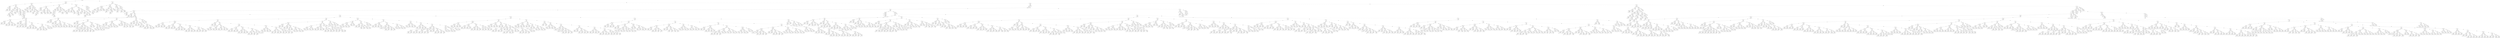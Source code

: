 digraph {
0 [label="dy' <= 2.5"];
1 [label="turn' <= 0.5"];
2 [label="dir2' <= -0.5"];
3 [label="dir' <= -0.5"];
4 [label="dx' <= 0.5"];
5 [label="252"];
4 -> 5 [label="True"];
6 [label="dy' <= 0.5"];
7 [label="dx' <= 3.0"];
8 [label="15"];
7 -> 8 [label="True"];
9 [label="251"];
7 -> 9 [style="dashed", label="False"];
6 -> 7 [label="True"];
10 [label="dy' <= 1.5"];
11 [label="7"];
10 -> 11 [label="True"];
12 [label="6"];
10 -> 12 [style="dashed", label="False"];
6 -> 10 [style="dashed", label="False"];
4 -> 6 [style="dashed", label="False"];
3 -> 4 [label="True"];
13 [label="dir' <= 0.5"];
14 [label="dy' <= 0.5"];
15 [label="dx' <= 1.5"];
16 [label="seedx' <= 2.5"];
17 [label="dx' <= 0.5"];
18 [label="seedx' <= 0.5"];
19 [label="252"];
18 -> 19 [label="True"];
20 [label="seedx' <= 1.5"];
21 [label="3"];
20 -> 21 [label="True"];
22 [label="252"];
20 -> 22 [style="dashed", label="False"];
18 -> 20 [style="dashed", label="False"];
17 -> 18 [label="True"];
23 [label="seedx' <= 0.5"];
24 [label="3"];
23 -> 24 [label="True"];
25 [label="251"];
23 -> 25 [style="dashed", label="False"];
17 -> 23 [style="dashed", label="False"];
16 -> 17 [label="True"];
26 [label="252"];
16 -> 26 [style="dashed", label="False"];
15 -> 16 [label="True"];
27 [label="251"];
15 -> 27 [style="dashed", label="False"];
14 -> 15 [label="True"];
28 [label="251"];
14 -> 28 [style="dashed", label="False"];
13 -> 14 [label="True"];
29 [label="dx' <= 0.5"];
30 [label="seedx' <= 2.5"];
31 [label="252"];
30 -> 31 [label="True"];
32 [label="dy' <= 0.5"];
33 [label="seedx' <= 3.5"];
34 [label="7"];
33 -> 34 [label="True"];
35 [label="10"];
33 -> 35 [style="dashed", label="False"];
32 -> 33 [label="True"];
36 [label="252"];
32 -> 36 [style="dashed", label="False"];
30 -> 32 [style="dashed", label="False"];
29 -> 30 [label="True"];
37 [label="dx' <= 2.5"];
38 [label="seedx' <= 0.5"];
39 [label="252"];
38 -> 39 [label="True"];
40 [label="seedx' <= 4.5"];
41 [label="251"];
40 -> 41 [label="True"];
42 [label="dy' <= 0.5"];
43 [label="7"];
42 -> 43 [label="True"];
44 [label="251"];
42 -> 44 [style="dashed", label="False"];
40 -> 42 [style="dashed", label="False"];
38 -> 40 [style="dashed", label="False"];
37 -> 38 [label="True"];
45 [label="seedx' <= 3.5"];
46 [label="dy' <= 1.5"];
47 [label="dx' <= 4.0"];
48 [label="252"];
47 -> 48 [label="True"];
49 [label="seedx' <= 2.5"];
50 [label="251"];
49 -> 50 [label="True"];
51 [label="dx' <= 5.5"];
52 [label="251"];
51 -> 52 [label="True"];
53 [label="252"];
51 -> 53 [style="dashed", label="False"];
49 -> 51 [style="dashed", label="False"];
47 -> 49 [style="dashed", label="False"];
46 -> 47 [label="True"];
54 [label="252"];
46 -> 54 [style="dashed", label="False"];
45 -> 46 [label="True"];
55 [label="252"];
45 -> 55 [style="dashed", label="False"];
37 -> 45 [style="dashed", label="False"];
29 -> 37 [style="dashed", label="False"];
13 -> 29 [style="dashed", label="False"];
3 -> 13 [style="dashed", label="False"];
2 -> 3 [label="True"];
56 [label="dy' <= 1.5"];
57 [label="seedx2' <= 4.5"];
58 [label="dir2' <= 0.5"];
59 [label="seedx2' <= 2.5"];
60 [label="251"];
59 -> 60 [label="True"];
61 [label="seedx2' <= 3.5"];
62 [label="2"];
61 -> 62 [label="True"];
63 [label="251"];
61 -> 63 [style="dashed", label="False"];
59 -> 61 [style="dashed", label="False"];
58 -> 59 [label="True"];
64 [label="251"];
58 -> 64 [style="dashed", label="False"];
57 -> 58 [label="True"];
65 [label="dir2' <= 0.5"];
66 [label="251"];
65 -> 66 [label="True"];
67 [label="252"];
65 -> 67 [style="dashed", label="False"];
57 -> 65 [style="dashed", label="False"];
56 -> 57 [label="True"];
68 [label="dir' <= -0.5"];
69 [label="seedx2' <= 2.5"];
70 [label="dir2' <= 0.5"];
71 [label="dx' <= 3.0"];
72 [label="2"];
71 -> 72 [label="True"];
73 [label="5"];
71 -> 73 [style="dashed", label="False"];
70 -> 71 [label="True"];
74 [label="3"];
70 -> 74 [style="dashed", label="False"];
69 -> 70 [label="True"];
75 [label="seedx2' <= 3.5"];
76 [label="dir2' <= 0.5"];
77 [label="dx' <= 3.0"];
78 [label="1"];
77 -> 78 [label="True"];
79 [label="3"];
77 -> 79 [style="dashed", label="False"];
76 -> 77 [label="True"];
80 [label="4"];
76 -> 80 [style="dashed", label="False"];
75 -> 76 [label="True"];
81 [label="seedx2' <= 5.5"];
82 [label="dx' <= 3.5"];
83 [label="dx' <= 0.5"];
84 [label="252"];
83 -> 84 [label="True"];
85 [label="1"];
83 -> 85 [style="dashed", label="False"];
82 -> 83 [label="True"];
86 [label="252"];
82 -> 86 [style="dashed", label="False"];
81 -> 82 [label="True"];
87 [label="4"];
81 -> 87 [style="dashed", label="False"];
75 -> 81 [style="dashed", label="False"];
69 -> 75 [style="dashed", label="False"];
68 -> 69 [label="True"];
88 [label="251"];
68 -> 88 [style="dashed", label="False"];
56 -> 68 [style="dashed", label="False"];
2 -> 56 [style="dashed", label="False"];
1 -> 2 [label="True"];
89 [label="seedx' <= 1.5"];
90 [label="dx' <= 0.5"];
91 [label="dy' <= 0.5"];
92 [label="seedx' <= 0.5"];
93 [label="1"];
92 -> 93 [label="True"];
94 [label="dir' <= 0.5"];
95 [label="252"];
94 -> 95 [label="True"];
96 [label="8"];
94 -> 96 [style="dashed", label="False"];
92 -> 94 [style="dashed", label="False"];
91 -> 92 [label="True"];
97 [label="dir2' <= 0.5"];
98 [label="dy' <= 1.5"];
99 [label="251"];
98 -> 99 [label="True"];
100 [label="seedx2' <= 1.5"];
101 [label="dir2' <= -0.5"];
102 [label="1"];
101 -> 102 [label="True"];
103 [label="252"];
101 -> 103 [style="dashed", label="False"];
100 -> 101 [label="True"];
104 [label="seedx2' <= 3.5"];
105 [label="3"];
104 -> 105 [label="True"];
106 [label="251"];
104 -> 106 [style="dashed", label="False"];
100 -> 104 [style="dashed", label="False"];
98 -> 100 [style="dashed", label="False"];
97 -> 98 [label="True"];
107 [label="dy' <= 1.5"];
108 [label="seedx2' <= 2.5"];
109 [label="seedx2' <= 1.5"];
110 [label="0"];
109 -> 110 [label="True"];
111 [label="1"];
109 -> 111 [style="dashed", label="False"];
108 -> 109 [label="True"];
112 [label="seedx2' <= 3.5"];
113 [label="251"];
112 -> 113 [label="True"];
114 [label="0"];
112 -> 114 [style="dashed", label="False"];
108 -> 112 [style="dashed", label="False"];
107 -> 108 [label="True"];
115 [label="251"];
107 -> 115 [style="dashed", label="False"];
97 -> 107 [style="dashed", label="False"];
91 -> 97 [style="dashed", label="False"];
90 -> 91 [label="True"];
116 [label="dy' <= 1.5"];
117 [label="seedx' <= 0.5"];
118 [label="dir2' <= 0.5"];
119 [label="dy' <= 0.5"];
120 [label="dir' <= 0.5"];
121 [label="dir' <= -0.5"];
122 [label="251"];
121 -> 122 [label="True"];
123 [label="dx' <= 2.0"];
124 [label="251"];
123 -> 124 [label="True"];
125 [label="252"];
123 -> 125 [style="dashed", label="False"];
121 -> 123 [style="dashed", label="False"];
120 -> 121 [label="True"];
126 [label="0"];
120 -> 126 [style="dashed", label="False"];
119 -> 120 [label="True"];
127 [label="0"];
119 -> 127 [style="dashed", label="False"];
118 -> 119 [label="True"];
128 [label="251"];
118 -> 128 [style="dashed", label="False"];
117 -> 118 [label="True"];
129 [label="dir' <= 0.5"];
130 [label="2"];
129 -> 130 [label="True"];
131 [label="251"];
129 -> 131 [style="dashed", label="False"];
117 -> 129 [style="dashed", label="False"];
116 -> 117 [label="True"];
132 [label="seedx2' <= 5.5"];
133 [label="dir2' <= -0.5"];
134 [label="dx' <= 5.5"];
135 [label="251"];
134 -> 135 [label="True"];
136 [label="252"];
134 -> 136 [style="dashed", label="False"];
133 -> 134 [label="True"];
137 [label="251"];
133 -> 137 [style="dashed", label="False"];
132 -> 133 [label="True"];
138 [label="dir2' <= 0.5"];
139 [label="2"];
138 -> 139 [label="True"];
140 [label="251"];
138 -> 140 [style="dashed", label="False"];
132 -> 138 [style="dashed", label="False"];
116 -> 132 [style="dashed", label="False"];
90 -> 116 [style="dashed", label="False"];
89 -> 90 [label="True"];
141 [label="seedx2' <= 1.5"];
142 [label="dx' <= 0.5"];
143 [label="seedx' <= 3.5"];
144 [label="dir' <= 0.5"];
145 [label="dy' <= 0.5"];
146 [label="seedx' <= 2.5"];
147 [label="5"];
146 -> 147 [label="True"];
148 [label="10"];
146 -> 148 [style="dashed", label="False"];
145 -> 146 [label="True"];
149 [label="0"];
145 -> 149 [style="dashed", label="False"];
144 -> 145 [label="True"];
150 [label="dy' <= 0.5"];
151 [label="seedx' <= 2.5"];
152 [label="12"];
151 -> 152 [label="True"];
153 [label="251"];
151 -> 153 [style="dashed", label="False"];
150 -> 151 [label="True"];
154 [label="3"];
150 -> 154 [style="dashed", label="False"];
144 -> 150 [style="dashed", label="False"];
143 -> 144 [label="True"];
155 [label="dir' <= 0.5"];
156 [label="dy' <= 0.5"];
157 [label="9"];
156 -> 157 [label="True"];
158 [label="251"];
156 -> 158 [style="dashed", label="False"];
155 -> 156 [label="True"];
159 [label="dy' <= 0.5"];
160 [label="251"];
159 -> 160 [label="True"];
161 [label="dy' <= 1.5"];
162 [label="5"];
161 -> 162 [label="True"];
163 [label="4"];
161 -> 163 [style="dashed", label="False"];
159 -> 161 [style="dashed", label="False"];
155 -> 159 [style="dashed", label="False"];
143 -> 155 [style="dashed", label="False"];
142 -> 143 [label="True"];
164 [label="seedx' <= 2.5"];
165 [label="dy' <= 1.5"];
166 [label="dir' <= 0.5"];
167 [label="0"];
166 -> 167 [label="True"];
168 [label="dx' <= 3.5"];
169 [label="0"];
168 -> 169 [label="True"];
170 [label="dy' <= 0.5"];
171 [label="1"];
170 -> 171 [label="True"];
172 [label="3"];
170 -> 172 [style="dashed", label="False"];
168 -> 170 [style="dashed", label="False"];
166 -> 168 [style="dashed", label="False"];
165 -> 166 [label="True"];
173 [label="251"];
165 -> 173 [style="dashed", label="False"];
164 -> 165 [label="True"];
174 [label="seedx' <= 3.5"];
175 [label="dir' <= 0.5"];
176 [label="dx' <= 3.5"];
177 [label="251"];
176 -> 177 [label="True"];
178 [label="2"];
176 -> 178 [style="dashed", label="False"];
175 -> 176 [label="True"];
179 [label="251"];
175 -> 179 [style="dashed", label="False"];
174 -> 175 [label="True"];
180 [label="dir' <= 0.5"];
181 [label="seedx' <= 4.5"];
182 [label="0"];
181 -> 182 [label="True"];
183 [label="251"];
181 -> 183 [style="dashed", label="False"];
180 -> 181 [label="True"];
184 [label="dy' <= 0.5"];
185 [label="dx' <= 3.5"];
186 [label="seedx' <= 4.5"];
187 [label="251"];
186 -> 187 [label="True"];
188 [label="0"];
186 -> 188 [style="dashed", label="False"];
185 -> 186 [label="True"];
189 [label="251"];
185 -> 189 [style="dashed", label="False"];
184 -> 185 [label="True"];
190 [label="dy' <= 1.5"];
191 [label="252"];
190 -> 191 [label="True"];
192 [label="251"];
190 -> 192 [style="dashed", label="False"];
184 -> 190 [style="dashed", label="False"];
180 -> 184 [style="dashed", label="False"];
174 -> 180 [style="dashed", label="False"];
164 -> 174 [style="dashed", label="False"];
142 -> 164 [style="dashed", label="False"];
141 -> 142 [label="True"];
193 [label="seedx' <= 4.5"];
194 [label="seedx2' <= 2.5"];
195 [label="dir2' <= 0.5"];
196 [label="0"];
195 -> 196 [label="True"];
197 [label="dx' <= 3.0"];
198 [label="0"];
197 -> 198 [label="True"];
199 [label="251"];
197 -> 199 [style="dashed", label="False"];
195 -> 197 [style="dashed", label="False"];
194 -> 195 [label="True"];
200 [label="0"];
194 -> 200 [style="dashed", label="False"];
193 -> 194 [label="True"];
201 [label="251"];
193 -> 201 [style="dashed", label="False"];
141 -> 193 [style="dashed", label="False"];
89 -> 141 [style="dashed", label="False"];
1 -> 89 [style="dashed", label="False"];
0 -> 1 [label="True"];
202 [label="dir' <= -0.5"];
203 [label="dir2' <= 0.5"];
204 [label="dx' <= 3.0"];
205 [label="seedx2' <= 1.5"];
206 [label="dy' <= 3.5"];
207 [label="seedx2' <= 0.5"];
208 [label="dir2' <= -0.5"];
209 [label="turn' <= 0.5"];
210 [label="2"];
209 -> 210 [label="True"];
211 [label="252"];
209 -> 211 [style="dashed", label="False"];
208 -> 209 [label="True"];
212 [label="252"];
208 -> 212 [style="dashed", label="False"];
207 -> 208 [label="True"];
213 [label="2"];
207 -> 213 [style="dashed", label="False"];
206 -> 207 [label="True"];
214 [label="dy' <= 4.5"];
215 [label="turn' <= 0.5"];
216 [label="252"];
215 -> 216 [label="True"];
217 [label="4"];
215 -> 217 [style="dashed", label="False"];
214 -> 215 [label="True"];
218 [label="252"];
214 -> 218 [style="dashed", label="False"];
206 -> 214 [style="dashed", label="False"];
205 -> 206 [label="True"];
219 [label="seedx2' <= 2.5"];
220 [label="turn' <= 0.5"];
221 [label="252"];
220 -> 221 [label="True"];
222 [label="3"];
220 -> 222 [style="dashed", label="False"];
219 -> 220 [label="True"];
223 [label="seedx2' <= 3.5"];
224 [label="4"];
223 -> 224 [label="True"];
225 [label="252"];
223 -> 225 [style="dashed", label="False"];
219 -> 223 [style="dashed", label="False"];
205 -> 219 [style="dashed", label="False"];
204 -> 205 [label="True"];
226 [label="seedx2' <= 2.5"];
227 [label="dy' <= 3.5"];
228 [label="dir2' <= -0.5"];
229 [label="turn' <= 0.5"];
230 [label="252"];
229 -> 230 [label="True"];
231 [label="1"];
229 -> 231 [style="dashed", label="False"];
228 -> 229 [label="True"];
232 [label="252"];
228 -> 232 [style="dashed", label="False"];
227 -> 228 [label="True"];
233 [label="0"];
227 -> 233 [style="dashed", label="False"];
226 -> 227 [label="True"];
234 [label="dy' <= 3.5"];
235 [label="seedx2' <= 3.5"];
236 [label="3"];
235 -> 236 [label="True"];
237 [label="seedx2' <= 5.5"];
238 [label="turn' <= 0.5"];
239 [label="3"];
238 -> 239 [label="True"];
240 [label="2"];
238 -> 240 [style="dashed", label="False"];
237 -> 238 [label="True"];
241 [label="3"];
237 -> 241 [style="dashed", label="False"];
235 -> 237 [style="dashed", label="False"];
234 -> 235 [label="True"];
242 [label="seedx2' <= 3.5"];
243 [label="1"];
242 -> 243 [label="True"];
244 [label="3"];
242 -> 244 [style="dashed", label="False"];
234 -> 242 [style="dashed", label="False"];
226 -> 234 [style="dashed", label="False"];
204 -> 226 [style="dashed", label="False"];
203 -> 204 [label="True"];
245 [label="seedx2' <= 2.5"];
246 [label="seedx2' <= 0.5"];
247 [label="252"];
246 -> 247 [label="True"];
248 [label="dx' <= 0.5"];
249 [label="dy' <= 3.5"];
250 [label="turn' <= 0.5"];
251 [label="1"];
250 -> 251 [label="True"];
252 [label="5"];
250 -> 252 [style="dashed", label="False"];
249 -> 250 [label="True"];
253 [label="1"];
249 -> 253 [style="dashed", label="False"];
248 -> 249 [label="True"];
254 [label="1"];
248 -> 254 [style="dashed", label="False"];
246 -> 248 [style="dashed", label="False"];
245 -> 246 [label="True"];
255 [label="dx' <= 0.5"];
256 [label="turn' <= 0.5"];
257 [label="3"];
256 -> 257 [label="True"];
258 [label="dy' <= 3.5"];
259 [label="seedx2' <= 3.5"];
260 [label="2"];
259 -> 260 [label="True"];
261 [label="1"];
259 -> 261 [style="dashed", label="False"];
258 -> 259 [label="True"];
262 [label="seedx2' <= 3.5"];
263 [label="3"];
262 -> 263 [label="True"];
264 [label="2"];
262 -> 264 [style="dashed", label="False"];
258 -> 262 [style="dashed", label="False"];
256 -> 258 [style="dashed", label="False"];
255 -> 256 [label="True"];
265 [label="1"];
255 -> 265 [style="dashed", label="False"];
245 -> 255 [style="dashed", label="False"];
203 -> 245 [style="dashed", label="False"];
202 -> 203 [label="True"];
266 [label="dir2' <= -0.5"];
267 [label="dir' <= 0.5"];
268 [label="dy' <= 5.5"];
269 [label="seedx' <= 2.5"];
270 [label="dy' <= 4.5"];
271 [label="seedx' <= 0.5"];
272 [label="dx' <= 0.5"];
273 [label="252"];
272 -> 273 [label="True"];
274 [label="turn' <= 0.5"];
275 [label="1"];
274 -> 275 [label="True"];
276 [label="252"];
274 -> 276 [style="dashed", label="False"];
272 -> 274 [style="dashed", label="False"];
271 -> 272 [label="True"];
277 [label="dx' <= 0.5"];
278 [label="seedx' <= 1.5"];
279 [label="turn' <= 0.5"];
280 [label="1"];
279 -> 280 [label="True"];
281 [label="252"];
279 -> 281 [style="dashed", label="False"];
278 -> 279 [label="True"];
282 [label="dy' <= 3.5"];
283 [label="252"];
282 -> 283 [label="True"];
284 [label="251"];
282 -> 284 [style="dashed", label="False"];
278 -> 282 [style="dashed", label="False"];
277 -> 278 [label="True"];
285 [label="dir <= -0.5"];
286 [label="dir2 <= -0.5"];
287 [label="dx <= 0.5"];
288 [label="dy <= 0.5"];
289 [label="start <= 0.5"];
290 [label="seedx' <= 1.5"];
291 [label="turn' <= 0.5"];
292 [label="1"];
291 -> 292 [label="True"];
293 [label="251"];
291 -> 293 [style="dashed", label="False"];
290 -> 291 [label="True"];
294 [label="turn' <= 0.5"];
295 [label="251"];
294 -> 295 [label="True"];
296 [label="1"];
294 -> 296 [style="dashed", label="False"];
290 -> 294 [style="dashed", label="False"];
289 -> 290 [label="True"];
297 [label="turn <= 0.5"];
298 [label="seedx' <= 1.5"];
299 [label="turn' <= 0.5"];
300 [label="1"];
299 -> 300 [label="True"];
301 [label="251"];
299 -> 301 [style="dashed", label="False"];
298 -> 299 [label="True"];
302 [label="turn' <= 0.5"];
303 [label="251"];
302 -> 303 [label="True"];
304 [label="1"];
302 -> 304 [style="dashed", label="False"];
298 -> 302 [style="dashed", label="False"];
297 -> 298 [label="True"];
305 [label="seedx' <= 1.5"];
306 [label="turn' <= 0.5"];
307 [label="1"];
306 -> 307 [label="True"];
308 [label="251"];
306 -> 308 [style="dashed", label="False"];
305 -> 306 [label="True"];
309 [label="turn' <= 0.5"];
310 [label="251"];
309 -> 310 [label="True"];
311 [label="1"];
309 -> 311 [style="dashed", label="False"];
305 -> 309 [style="dashed", label="False"];
297 -> 305 [style="dashed", label="False"];
289 -> 297 [style="dashed", label="False"];
288 -> 289 [label="True"];
312 [label="dy <= 1.5"];
313 [label="seedx' <= 1.5"];
314 [label="turn' <= 0.5"];
315 [label="1"];
314 -> 315 [label="True"];
316 [label="251"];
314 -> 316 [style="dashed", label="False"];
313 -> 314 [label="True"];
317 [label="turn' <= 0.5"];
318 [label="251"];
317 -> 318 [label="True"];
319 [label="1"];
317 -> 319 [style="dashed", label="False"];
313 -> 317 [style="dashed", label="False"];
312 -> 313 [label="True"];
320 [label="dy <= 2.5"];
321 [label="turn <= 0.5"];
322 [label="seedx' <= 1.5"];
323 [label="turn' <= 0.5"];
324 [label="1"];
323 -> 324 [label="True"];
325 [label="251"];
323 -> 325 [style="dashed", label="False"];
322 -> 323 [label="True"];
326 [label="turn' <= 0.5"];
327 [label="251"];
326 -> 327 [label="True"];
328 [label="1"];
326 -> 328 [style="dashed", label="False"];
322 -> 326 [style="dashed", label="False"];
321 -> 322 [label="True"];
329 [label="seedx' <= 1.5"];
330 [label="turn' <= 0.5"];
331 [label="1"];
330 -> 331 [label="True"];
332 [label="251"];
330 -> 332 [style="dashed", label="False"];
329 -> 330 [label="True"];
333 [label="turn' <= 0.5"];
334 [label="251"];
333 -> 334 [label="True"];
335 [label="1"];
333 -> 335 [style="dashed", label="False"];
329 -> 333 [style="dashed", label="False"];
321 -> 329 [style="dashed", label="False"];
320 -> 321 [label="True"];
336 [label="dy <= 3.5"];
337 [label="turn <= 0.5"];
338 [label="seedx' <= 1.5"];
339 [label="turn' <= 0.5"];
340 [label="1"];
339 -> 340 [label="True"];
341 [label="251"];
339 -> 341 [style="dashed", label="False"];
338 -> 339 [label="True"];
342 [label="turn' <= 0.5"];
343 [label="251"];
342 -> 343 [label="True"];
344 [label="1"];
342 -> 344 [style="dashed", label="False"];
338 -> 342 [style="dashed", label="False"];
337 -> 338 [label="True"];
345 [label="seedx' <= 1.5"];
346 [label="turn' <= 0.5"];
347 [label="1"];
346 -> 347 [label="True"];
348 [label="251"];
346 -> 348 [style="dashed", label="False"];
345 -> 346 [label="True"];
349 [label="turn' <= 0.5"];
350 [label="251"];
349 -> 350 [label="True"];
351 [label="1"];
349 -> 351 [style="dashed", label="False"];
345 -> 349 [style="dashed", label="False"];
337 -> 345 [style="dashed", label="False"];
336 -> 337 [label="True"];
352 [label="dy <= 4.5"];
353 [label="turn <= 0.5"];
354 [label="seedx' <= 1.5"];
355 [label="turn' <= 0.5"];
356 [label="1"];
355 -> 356 [label="True"];
357 [label="251"];
355 -> 357 [style="dashed", label="False"];
354 -> 355 [label="True"];
358 [label="turn' <= 0.5"];
359 [label="251"];
358 -> 359 [label="True"];
360 [label="1"];
358 -> 360 [style="dashed", label="False"];
354 -> 358 [style="dashed", label="False"];
353 -> 354 [label="True"];
361 [label="seedx' <= 1.5"];
362 [label="turn' <= 0.5"];
363 [label="1"];
362 -> 363 [label="True"];
364 [label="251"];
362 -> 364 [style="dashed", label="False"];
361 -> 362 [label="True"];
365 [label="turn' <= 0.5"];
366 [label="251"];
365 -> 366 [label="True"];
367 [label="1"];
365 -> 367 [style="dashed", label="False"];
361 -> 365 [style="dashed", label="False"];
353 -> 361 [style="dashed", label="False"];
352 -> 353 [label="True"];
368 [label="seedx' <= 1.5"];
369 [label="turn' <= 0.5"];
370 [label="1"];
369 -> 370 [label="True"];
371 [label="251"];
369 -> 371 [style="dashed", label="False"];
368 -> 369 [label="True"];
372 [label="turn' <= 0.5"];
373 [label="251"];
372 -> 373 [label="True"];
374 [label="1"];
372 -> 374 [style="dashed", label="False"];
368 -> 372 [style="dashed", label="False"];
352 -> 368 [style="dashed", label="False"];
336 -> 352 [style="dashed", label="False"];
320 -> 336 [style="dashed", label="False"];
312 -> 320 [style="dashed", label="False"];
288 -> 312 [style="dashed", label="False"];
287 -> 288 [label="True"];
375 [label="dx <= 3.5"];
376 [label="seedx' <= 1.5"];
377 [label="turn' <= 0.5"];
378 [label="1"];
377 -> 378 [label="True"];
379 [label="251"];
377 -> 379 [style="dashed", label="False"];
376 -> 377 [label="True"];
380 [label="turn' <= 0.5"];
381 [label="251"];
380 -> 381 [label="True"];
382 [label="1"];
380 -> 382 [style="dashed", label="False"];
376 -> 380 [style="dashed", label="False"];
375 -> 376 [label="True"];
383 [label="dy <= 1.5"];
384 [label="seedx' <= 1.5"];
385 [label="turn' <= 0.5"];
386 [label="1"];
385 -> 386 [label="True"];
387 [label="251"];
385 -> 387 [style="dashed", label="False"];
384 -> 385 [label="True"];
388 [label="turn' <= 0.5"];
389 [label="251"];
388 -> 389 [label="True"];
390 [label="1"];
388 -> 390 [style="dashed", label="False"];
384 -> 388 [style="dashed", label="False"];
383 -> 384 [label="True"];
391 [label="dy <= 2.5"];
392 [label="turn <= 0.5"];
393 [label="seedx' <= 1.5"];
394 [label="turn' <= 0.5"];
395 [label="1"];
394 -> 395 [label="True"];
396 [label="251"];
394 -> 396 [style="dashed", label="False"];
393 -> 394 [label="True"];
397 [label="turn' <= 0.5"];
398 [label="251"];
397 -> 398 [label="True"];
399 [label="1"];
397 -> 399 [style="dashed", label="False"];
393 -> 397 [style="dashed", label="False"];
392 -> 393 [label="True"];
400 [label="seedx' <= 1.5"];
401 [label="turn' <= 0.5"];
402 [label="1"];
401 -> 402 [label="True"];
403 [label="251"];
401 -> 403 [style="dashed", label="False"];
400 -> 401 [label="True"];
404 [label="turn' <= 0.5"];
405 [label="251"];
404 -> 405 [label="True"];
406 [label="1"];
404 -> 406 [style="dashed", label="False"];
400 -> 404 [style="dashed", label="False"];
392 -> 400 [style="dashed", label="False"];
391 -> 392 [label="True"];
407 [label="turn <= 0.5"];
408 [label="seedx' <= 1.5"];
409 [label="turn' <= 0.5"];
410 [label="1"];
409 -> 410 [label="True"];
411 [label="251"];
409 -> 411 [style="dashed", label="False"];
408 -> 409 [label="True"];
412 [label="turn' <= 0.5"];
413 [label="251"];
412 -> 413 [label="True"];
414 [label="1"];
412 -> 414 [style="dashed", label="False"];
408 -> 412 [style="dashed", label="False"];
407 -> 408 [label="True"];
415 [label="seedx' <= 1.5"];
416 [label="turn' <= 0.5"];
417 [label="1"];
416 -> 417 [label="True"];
418 [label="251"];
416 -> 418 [style="dashed", label="False"];
415 -> 416 [label="True"];
419 [label="turn' <= 0.5"];
420 [label="251"];
419 -> 420 [label="True"];
421 [label="1"];
419 -> 421 [style="dashed", label="False"];
415 -> 419 [style="dashed", label="False"];
407 -> 415 [style="dashed", label="False"];
391 -> 407 [style="dashed", label="False"];
383 -> 391 [style="dashed", label="False"];
375 -> 383 [style="dashed", label="False"];
287 -> 375 [style="dashed", label="False"];
286 -> 287 [label="True"];
422 [label="dir2 <= 0.5"];
423 [label="dx <= 3.0"];
424 [label="dy <= 1.5"];
425 [label="seedx' <= 1.5"];
426 [label="turn' <= 0.5"];
427 [label="1"];
426 -> 427 [label="True"];
428 [label="251"];
426 -> 428 [style="dashed", label="False"];
425 -> 426 [label="True"];
429 [label="turn' <= 0.5"];
430 [label="251"];
429 -> 430 [label="True"];
431 [label="1"];
429 -> 431 [style="dashed", label="False"];
425 -> 429 [style="dashed", label="False"];
424 -> 425 [label="True"];
432 [label="dy <= 2.5"];
433 [label="seedx2 <= 0.5"];
434 [label="seedx' <= 1.5"];
435 [label="turn' <= 0.5"];
436 [label="1"];
435 -> 436 [label="True"];
437 [label="251"];
435 -> 437 [style="dashed", label="False"];
434 -> 435 [label="True"];
438 [label="turn' <= 0.5"];
439 [label="251"];
438 -> 439 [label="True"];
440 [label="1"];
438 -> 440 [style="dashed", label="False"];
434 -> 438 [style="dashed", label="False"];
433 -> 434 [label="True"];
441 [label="seedx2 <= 1.5"];
442 [label="seedx' <= 1.5"];
443 [label="turn' <= 0.5"];
444 [label="1"];
443 -> 444 [label="True"];
445 [label="251"];
443 -> 445 [style="dashed", label="False"];
442 -> 443 [label="True"];
446 [label="turn' <= 0.5"];
447 [label="251"];
446 -> 447 [label="True"];
448 [label="1"];
446 -> 448 [style="dashed", label="False"];
442 -> 446 [style="dashed", label="False"];
441 -> 442 [label="True"];
449 [label="seedx2 <= 2.5"];
450 [label="turn <= 0.5"];
451 [label="seedx' <= 1.5"];
452 [label="turn' <= 0.5"];
453 [label="1"];
452 -> 453 [label="True"];
454 [label="251"];
452 -> 454 [style="dashed", label="False"];
451 -> 452 [label="True"];
455 [label="turn' <= 0.5"];
456 [label="251"];
455 -> 456 [label="True"];
457 [label="1"];
455 -> 457 [style="dashed", label="False"];
451 -> 455 [style="dashed", label="False"];
450 -> 451 [label="True"];
458 [label="seedx' <= 1.5"];
459 [label="turn' <= 0.5"];
460 [label="1"];
459 -> 460 [label="True"];
461 [label="251"];
459 -> 461 [style="dashed", label="False"];
458 -> 459 [label="True"];
462 [label="turn' <= 0.5"];
463 [label="251"];
462 -> 463 [label="True"];
464 [label="1"];
462 -> 464 [style="dashed", label="False"];
458 -> 462 [style="dashed", label="False"];
450 -> 458 [style="dashed", label="False"];
449 -> 450 [label="True"];
465 [label="seedx2 <= 3.5"];
466 [label="seedx' <= 1.5"];
467 [label="turn' <= 0.5"];
468 [label="1"];
467 -> 468 [label="True"];
469 [label="251"];
467 -> 469 [style="dashed", label="False"];
466 -> 467 [label="True"];
470 [label="turn' <= 0.5"];
471 [label="251"];
470 -> 471 [label="True"];
472 [label="1"];
470 -> 472 [style="dashed", label="False"];
466 -> 470 [style="dashed", label="False"];
465 -> 466 [label="True"];
473 [label="seedx' <= 1.5"];
474 [label="turn' <= 0.5"];
475 [label="1"];
474 -> 475 [label="True"];
476 [label="251"];
474 -> 476 [style="dashed", label="False"];
473 -> 474 [label="True"];
477 [label="turn' <= 0.5"];
478 [label="251"];
477 -> 478 [label="True"];
479 [label="1"];
477 -> 479 [style="dashed", label="False"];
473 -> 477 [style="dashed", label="False"];
465 -> 473 [style="dashed", label="False"];
449 -> 465 [style="dashed", label="False"];
441 -> 449 [style="dashed", label="False"];
433 -> 441 [style="dashed", label="False"];
432 -> 433 [label="True"];
480 [label="seedx2 <= 1.0"];
481 [label="seedx' <= 1.5"];
482 [label="turn' <= 0.5"];
483 [label="1"];
482 -> 483 [label="True"];
484 [label="251"];
482 -> 484 [style="dashed", label="False"];
481 -> 482 [label="True"];
485 [label="turn' <= 0.5"];
486 [label="251"];
485 -> 486 [label="True"];
487 [label="1"];
485 -> 487 [style="dashed", label="False"];
481 -> 485 [style="dashed", label="False"];
480 -> 481 [label="True"];
488 [label="seedx2 <= 3.0"];
489 [label="turn <= 0.5"];
490 [label="seedx' <= 1.5"];
491 [label="turn' <= 0.5"];
492 [label="1"];
491 -> 492 [label="True"];
493 [label="251"];
491 -> 493 [style="dashed", label="False"];
490 -> 491 [label="True"];
494 [label="turn' <= 0.5"];
495 [label="251"];
494 -> 495 [label="True"];
496 [label="1"];
494 -> 496 [style="dashed", label="False"];
490 -> 494 [style="dashed", label="False"];
489 -> 490 [label="True"];
497 [label="seedx' <= 1.5"];
498 [label="turn' <= 0.5"];
499 [label="1"];
498 -> 499 [label="True"];
500 [label="251"];
498 -> 500 [style="dashed", label="False"];
497 -> 498 [label="True"];
501 [label="turn' <= 0.5"];
502 [label="251"];
501 -> 502 [label="True"];
503 [label="1"];
501 -> 503 [style="dashed", label="False"];
497 -> 501 [style="dashed", label="False"];
489 -> 497 [style="dashed", label="False"];
488 -> 489 [label="True"];
504 [label="seedx' <= 1.5"];
505 [label="turn' <= 0.5"];
506 [label="1"];
505 -> 506 [label="True"];
507 [label="251"];
505 -> 507 [style="dashed", label="False"];
504 -> 505 [label="True"];
508 [label="turn' <= 0.5"];
509 [label="251"];
508 -> 509 [label="True"];
510 [label="1"];
508 -> 510 [style="dashed", label="False"];
504 -> 508 [style="dashed", label="False"];
488 -> 504 [style="dashed", label="False"];
480 -> 488 [style="dashed", label="False"];
432 -> 480 [style="dashed", label="False"];
424 -> 432 [style="dashed", label="False"];
423 -> 424 [label="True"];
511 [label="dy <= 2.5"];
512 [label="seedx2 <= 4.5"];
513 [label="seedx' <= 1.5"];
514 [label="turn' <= 0.5"];
515 [label="1"];
514 -> 515 [label="True"];
516 [label="251"];
514 -> 516 [style="dashed", label="False"];
513 -> 514 [label="True"];
517 [label="turn' <= 0.5"];
518 [label="251"];
517 -> 518 [label="True"];
519 [label="1"];
517 -> 519 [style="dashed", label="False"];
513 -> 517 [style="dashed", label="False"];
512 -> 513 [label="True"];
520 [label="seedx2 <= 5.5"];
521 [label="seedx' <= 1.5"];
522 [label="turn' <= 0.5"];
523 [label="1"];
522 -> 523 [label="True"];
524 [label="251"];
522 -> 524 [style="dashed", label="False"];
521 -> 522 [label="True"];
525 [label="turn' <= 0.5"];
526 [label="251"];
525 -> 526 [label="True"];
527 [label="1"];
525 -> 527 [style="dashed", label="False"];
521 -> 525 [style="dashed", label="False"];
520 -> 521 [label="True"];
528 [label="seedx' <= 1.5"];
529 [label="turn' <= 0.5"];
530 [label="1"];
529 -> 530 [label="True"];
531 [label="251"];
529 -> 531 [style="dashed", label="False"];
528 -> 529 [label="True"];
532 [label="turn' <= 0.5"];
533 [label="251"];
532 -> 533 [label="True"];
534 [label="1"];
532 -> 534 [style="dashed", label="False"];
528 -> 532 [style="dashed", label="False"];
520 -> 528 [style="dashed", label="False"];
512 -> 520 [style="dashed", label="False"];
511 -> 512 [label="True"];
535 [label="seedx2 <= 3.0"];
536 [label="seedx' <= 1.5"];
537 [label="turn' <= 0.5"];
538 [label="1"];
537 -> 538 [label="True"];
539 [label="251"];
537 -> 539 [style="dashed", label="False"];
536 -> 537 [label="True"];
540 [label="turn' <= 0.5"];
541 [label="251"];
540 -> 541 [label="True"];
542 [label="1"];
540 -> 542 [style="dashed", label="False"];
536 -> 540 [style="dashed", label="False"];
535 -> 536 [label="True"];
543 [label="seedx2 <= 4.5"];
544 [label="seedx' <= 1.5"];
545 [label="turn' <= 0.5"];
546 [label="1"];
545 -> 546 [label="True"];
547 [label="251"];
545 -> 547 [style="dashed", label="False"];
544 -> 545 [label="True"];
548 [label="turn' <= 0.5"];
549 [label="251"];
548 -> 549 [label="True"];
550 [label="1"];
548 -> 550 [style="dashed", label="False"];
544 -> 548 [style="dashed", label="False"];
543 -> 544 [label="True"];
551 [label="seedx' <= 1.5"];
552 [label="turn' <= 0.5"];
553 [label="1"];
552 -> 553 [label="True"];
554 [label="251"];
552 -> 554 [style="dashed", label="False"];
551 -> 552 [label="True"];
555 [label="turn' <= 0.5"];
556 [label="251"];
555 -> 556 [label="True"];
557 [label="1"];
555 -> 557 [style="dashed", label="False"];
551 -> 555 [style="dashed", label="False"];
543 -> 551 [style="dashed", label="False"];
535 -> 543 [style="dashed", label="False"];
511 -> 535 [style="dashed", label="False"];
423 -> 511 [style="dashed", label="False"];
422 -> 423 [label="True"];
558 [label="dx <= 3.0"];
559 [label="dy <= 1.5"];
560 [label="seedx' <= 1.5"];
561 [label="turn' <= 0.5"];
562 [label="1"];
561 -> 562 [label="True"];
563 [label="251"];
561 -> 563 [style="dashed", label="False"];
560 -> 561 [label="True"];
564 [label="turn' <= 0.5"];
565 [label="251"];
564 -> 565 [label="True"];
566 [label="1"];
564 -> 566 [style="dashed", label="False"];
560 -> 564 [style="dashed", label="False"];
559 -> 560 [label="True"];
567 [label="dy <= 2.5"];
568 [label="seedx' <= 1.5"];
569 [label="turn' <= 0.5"];
570 [label="1"];
569 -> 570 [label="True"];
571 [label="251"];
569 -> 571 [style="dashed", label="False"];
568 -> 569 [label="True"];
572 [label="turn' <= 0.5"];
573 [label="251"];
572 -> 573 [label="True"];
574 [label="1"];
572 -> 574 [style="dashed", label="False"];
568 -> 572 [style="dashed", label="False"];
567 -> 568 [label="True"];
575 [label="seedx2 <= 0.5"];
576 [label="seedx' <= 1.5"];
577 [label="turn' <= 0.5"];
578 [label="1"];
577 -> 578 [label="True"];
579 [label="251"];
577 -> 579 [style="dashed", label="False"];
576 -> 577 [label="True"];
580 [label="turn' <= 0.5"];
581 [label="251"];
580 -> 581 [label="True"];
582 [label="1"];
580 -> 582 [style="dashed", label="False"];
576 -> 580 [style="dashed", label="False"];
575 -> 576 [label="True"];
583 [label="seedx2 <= 1.5"];
584 [label="seedx' <= 1.5"];
585 [label="turn' <= 0.5"];
586 [label="1"];
585 -> 586 [label="True"];
587 [label="251"];
585 -> 587 [style="dashed", label="False"];
584 -> 585 [label="True"];
588 [label="turn' <= 0.5"];
589 [label="251"];
588 -> 589 [label="True"];
590 [label="1"];
588 -> 590 [style="dashed", label="False"];
584 -> 588 [style="dashed", label="False"];
583 -> 584 [label="True"];
591 [label="seedx' <= 1.5"];
592 [label="turn' <= 0.5"];
593 [label="1"];
592 -> 593 [label="True"];
594 [label="251"];
592 -> 594 [style="dashed", label="False"];
591 -> 592 [label="True"];
595 [label="turn' <= 0.5"];
596 [label="251"];
595 -> 596 [label="True"];
597 [label="1"];
595 -> 597 [style="dashed", label="False"];
591 -> 595 [style="dashed", label="False"];
583 -> 591 [style="dashed", label="False"];
575 -> 583 [style="dashed", label="False"];
567 -> 575 [style="dashed", label="False"];
559 -> 567 [style="dashed", label="False"];
558 -> 559 [label="True"];
598 [label="seedx' <= 1.5"];
599 [label="turn' <= 0.5"];
600 [label="1"];
599 -> 600 [label="True"];
601 [label="251"];
599 -> 601 [style="dashed", label="False"];
598 -> 599 [label="True"];
602 [label="turn' <= 0.5"];
603 [label="251"];
602 -> 603 [label="True"];
604 [label="1"];
602 -> 604 [style="dashed", label="False"];
598 -> 602 [style="dashed", label="False"];
558 -> 598 [style="dashed", label="False"];
422 -> 558 [style="dashed", label="False"];
286 -> 422 [style="dashed", label="False"];
285 -> 286 [label="True"];
605 [label="dir <= 0.5"];
606 [label="dir2 <= -0.5"];
607 [label="dx <= 0.5"];
608 [label="dy <= 1.5"];
609 [label="seedx <= 0.5"];
610 [label="turn <= 0.5"];
611 [label="seedx' <= 1.5"];
612 [label="turn' <= 0.5"];
613 [label="1"];
612 -> 613 [label="True"];
614 [label="251"];
612 -> 614 [style="dashed", label="False"];
611 -> 612 [label="True"];
615 [label="turn' <= 0.5"];
616 [label="251"];
615 -> 616 [label="True"];
617 [label="1"];
615 -> 617 [style="dashed", label="False"];
611 -> 615 [style="dashed", label="False"];
610 -> 611 [label="True"];
618 [label="seedx' <= 1.5"];
619 [label="turn' <= 0.5"];
620 [label="1"];
619 -> 620 [label="True"];
621 [label="251"];
619 -> 621 [style="dashed", label="False"];
618 -> 619 [label="True"];
622 [label="turn' <= 0.5"];
623 [label="251"];
622 -> 623 [label="True"];
624 [label="1"];
622 -> 624 [style="dashed", label="False"];
618 -> 622 [style="dashed", label="False"];
610 -> 618 [style="dashed", label="False"];
609 -> 610 [label="True"];
625 [label="seedx <= 1.5"];
626 [label="turn <= 0.5"];
627 [label="seedx' <= 1.5"];
628 [label="turn' <= 0.5"];
629 [label="1"];
628 -> 629 [label="True"];
630 [label="251"];
628 -> 630 [style="dashed", label="False"];
627 -> 628 [label="True"];
631 [label="turn' <= 0.5"];
632 [label="251"];
631 -> 632 [label="True"];
633 [label="1"];
631 -> 633 [style="dashed", label="False"];
627 -> 631 [style="dashed", label="False"];
626 -> 627 [label="True"];
634 [label="seedx' <= 1.5"];
635 [label="turn' <= 0.5"];
636 [label="1"];
635 -> 636 [label="True"];
637 [label="251"];
635 -> 637 [style="dashed", label="False"];
634 -> 635 [label="True"];
638 [label="turn' <= 0.5"];
639 [label="251"];
638 -> 639 [label="True"];
640 [label="1"];
638 -> 640 [style="dashed", label="False"];
634 -> 638 [style="dashed", label="False"];
626 -> 634 [style="dashed", label="False"];
625 -> 626 [label="True"];
641 [label="seedx <= 2.5"];
642 [label="turn <= 0.5"];
643 [label="seedx' <= 1.5"];
644 [label="turn' <= 0.5"];
645 [label="1"];
644 -> 645 [label="True"];
646 [label="251"];
644 -> 646 [style="dashed", label="False"];
643 -> 644 [label="True"];
647 [label="turn' <= 0.5"];
648 [label="251"];
647 -> 648 [label="True"];
649 [label="1"];
647 -> 649 [style="dashed", label="False"];
643 -> 647 [style="dashed", label="False"];
642 -> 643 [label="True"];
650 [label="seedx' <= 1.5"];
651 [label="turn' <= 0.5"];
652 [label="1"];
651 -> 652 [label="True"];
653 [label="251"];
651 -> 653 [style="dashed", label="False"];
650 -> 651 [label="True"];
654 [label="turn' <= 0.5"];
655 [label="251"];
654 -> 655 [label="True"];
656 [label="1"];
654 -> 656 [style="dashed", label="False"];
650 -> 654 [style="dashed", label="False"];
642 -> 650 [style="dashed", label="False"];
641 -> 642 [label="True"];
657 [label="seedx <= 3.5"];
658 [label="turn <= 0.5"];
659 [label="seedx' <= 1.5"];
660 [label="turn' <= 0.5"];
661 [label="1"];
660 -> 661 [label="True"];
662 [label="251"];
660 -> 662 [style="dashed", label="False"];
659 -> 660 [label="True"];
663 [label="turn' <= 0.5"];
664 [label="251"];
663 -> 664 [label="True"];
665 [label="1"];
663 -> 665 [style="dashed", label="False"];
659 -> 663 [style="dashed", label="False"];
658 -> 659 [label="True"];
666 [label="seedx' <= 1.5"];
667 [label="turn' <= 0.5"];
668 [label="1"];
667 -> 668 [label="True"];
669 [label="251"];
667 -> 669 [style="dashed", label="False"];
666 -> 667 [label="True"];
670 [label="turn' <= 0.5"];
671 [label="251"];
670 -> 671 [label="True"];
672 [label="1"];
670 -> 672 [style="dashed", label="False"];
666 -> 670 [style="dashed", label="False"];
658 -> 666 [style="dashed", label="False"];
657 -> 658 [label="True"];
673 [label="turn <= 0.5"];
674 [label="seedx' <= 1.5"];
675 [label="turn' <= 0.5"];
676 [label="1"];
675 -> 676 [label="True"];
677 [label="251"];
675 -> 677 [style="dashed", label="False"];
674 -> 675 [label="True"];
678 [label="turn' <= 0.5"];
679 [label="251"];
678 -> 679 [label="True"];
680 [label="1"];
678 -> 680 [style="dashed", label="False"];
674 -> 678 [style="dashed", label="False"];
673 -> 674 [label="True"];
681 [label="seedx' <= 1.5"];
682 [label="turn' <= 0.5"];
683 [label="1"];
682 -> 683 [label="True"];
684 [label="251"];
682 -> 684 [style="dashed", label="False"];
681 -> 682 [label="True"];
685 [label="turn' <= 0.5"];
686 [label="251"];
685 -> 686 [label="True"];
687 [label="1"];
685 -> 687 [style="dashed", label="False"];
681 -> 685 [style="dashed", label="False"];
673 -> 681 [style="dashed", label="False"];
657 -> 673 [style="dashed", label="False"];
641 -> 657 [style="dashed", label="False"];
625 -> 641 [style="dashed", label="False"];
609 -> 625 [style="dashed", label="False"];
608 -> 609 [label="True"];
688 [label="dy <= 3.5"];
689 [label="seedx' <= 1.5"];
690 [label="turn' <= 0.5"];
691 [label="1"];
690 -> 691 [label="True"];
692 [label="251"];
690 -> 692 [style="dashed", label="False"];
689 -> 690 [label="True"];
693 [label="turn' <= 0.5"];
694 [label="251"];
693 -> 694 [label="True"];
695 [label="1"];
693 -> 695 [style="dashed", label="False"];
689 -> 693 [style="dashed", label="False"];
688 -> 689 [label="True"];
696 [label="dy <= 4.5"];
697 [label="seedx <= 0.5"];
698 [label="turn <= 0.5"];
699 [label="seedx' <= 1.5"];
700 [label="turn' <= 0.5"];
701 [label="1"];
700 -> 701 [label="True"];
702 [label="251"];
700 -> 702 [style="dashed", label="False"];
699 -> 700 [label="True"];
703 [label="turn' <= 0.5"];
704 [label="251"];
703 -> 704 [label="True"];
705 [label="1"];
703 -> 705 [style="dashed", label="False"];
699 -> 703 [style="dashed", label="False"];
698 -> 699 [label="True"];
706 [label="seedx' <= 1.5"];
707 [label="turn' <= 0.5"];
708 [label="1"];
707 -> 708 [label="True"];
709 [label="251"];
707 -> 709 [style="dashed", label="False"];
706 -> 707 [label="True"];
710 [label="turn' <= 0.5"];
711 [label="251"];
710 -> 711 [label="True"];
712 [label="1"];
710 -> 712 [style="dashed", label="False"];
706 -> 710 [style="dashed", label="False"];
698 -> 706 [style="dashed", label="False"];
697 -> 698 [label="True"];
713 [label="turn <= 0.5"];
714 [label="seedx' <= 1.5"];
715 [label="turn' <= 0.5"];
716 [label="1"];
715 -> 716 [label="True"];
717 [label="251"];
715 -> 717 [style="dashed", label="False"];
714 -> 715 [label="True"];
718 [label="turn' <= 0.5"];
719 [label="251"];
718 -> 719 [label="True"];
720 [label="1"];
718 -> 720 [style="dashed", label="False"];
714 -> 718 [style="dashed", label="False"];
713 -> 714 [label="True"];
721 [label="seedx' <= 1.5"];
722 [label="turn' <= 0.5"];
723 [label="1"];
722 -> 723 [label="True"];
724 [label="251"];
722 -> 724 [style="dashed", label="False"];
721 -> 722 [label="True"];
725 [label="turn' <= 0.5"];
726 [label="251"];
725 -> 726 [label="True"];
727 [label="1"];
725 -> 727 [style="dashed", label="False"];
721 -> 725 [style="dashed", label="False"];
713 -> 721 [style="dashed", label="False"];
697 -> 713 [style="dashed", label="False"];
696 -> 697 [label="True"];
728 [label="dy <= 5.5"];
729 [label="seedx <= 0.5"];
730 [label="turn <= 0.5"];
731 [label="seedx' <= 1.5"];
732 [label="turn' <= 0.5"];
733 [label="1"];
732 -> 733 [label="True"];
734 [label="251"];
732 -> 734 [style="dashed", label="False"];
731 -> 732 [label="True"];
735 [label="turn' <= 0.5"];
736 [label="251"];
735 -> 736 [label="True"];
737 [label="1"];
735 -> 737 [style="dashed", label="False"];
731 -> 735 [style="dashed", label="False"];
730 -> 731 [label="True"];
738 [label="seedx' <= 1.5"];
739 [label="turn' <= 0.5"];
740 [label="1"];
739 -> 740 [label="True"];
741 [label="251"];
739 -> 741 [style="dashed", label="False"];
738 -> 739 [label="True"];
742 [label="turn' <= 0.5"];
743 [label="251"];
742 -> 743 [label="True"];
744 [label="1"];
742 -> 744 [style="dashed", label="False"];
738 -> 742 [style="dashed", label="False"];
730 -> 738 [style="dashed", label="False"];
729 -> 730 [label="True"];
745 [label="seedx <= 1.5"];
746 [label="turn <= 0.5"];
747 [label="seedx' <= 1.5"];
748 [label="turn' <= 0.5"];
749 [label="1"];
748 -> 749 [label="True"];
750 [label="251"];
748 -> 750 [style="dashed", label="False"];
747 -> 748 [label="True"];
751 [label="turn' <= 0.5"];
752 [label="251"];
751 -> 752 [label="True"];
753 [label="1"];
751 -> 753 [style="dashed", label="False"];
747 -> 751 [style="dashed", label="False"];
746 -> 747 [label="True"];
754 [label="seedx' <= 1.5"];
755 [label="turn' <= 0.5"];
756 [label="1"];
755 -> 756 [label="True"];
757 [label="251"];
755 -> 757 [style="dashed", label="False"];
754 -> 755 [label="True"];
758 [label="turn' <= 0.5"];
759 [label="251"];
758 -> 759 [label="True"];
760 [label="1"];
758 -> 760 [style="dashed", label="False"];
754 -> 758 [style="dashed", label="False"];
746 -> 754 [style="dashed", label="False"];
745 -> 746 [label="True"];
761 [label="seedx <= 2.5"];
762 [label="turn <= 0.5"];
763 [label="seedx' <= 1.5"];
764 [label="turn' <= 0.5"];
765 [label="1"];
764 -> 765 [label="True"];
766 [label="251"];
764 -> 766 [style="dashed", label="False"];
763 -> 764 [label="True"];
767 [label="turn' <= 0.5"];
768 [label="251"];
767 -> 768 [label="True"];
769 [label="1"];
767 -> 769 [style="dashed", label="False"];
763 -> 767 [style="dashed", label="False"];
762 -> 763 [label="True"];
770 [label="seedx' <= 1.5"];
771 [label="turn' <= 0.5"];
772 [label="1"];
771 -> 772 [label="True"];
773 [label="251"];
771 -> 773 [style="dashed", label="False"];
770 -> 771 [label="True"];
774 [label="turn' <= 0.5"];
775 [label="251"];
774 -> 775 [label="True"];
776 [label="1"];
774 -> 776 [style="dashed", label="False"];
770 -> 774 [style="dashed", label="False"];
762 -> 770 [style="dashed", label="False"];
761 -> 762 [label="True"];
777 [label="seedx' <= 1.5"];
778 [label="turn' <= 0.5"];
779 [label="1"];
778 -> 779 [label="True"];
780 [label="251"];
778 -> 780 [style="dashed", label="False"];
777 -> 778 [label="True"];
781 [label="turn' <= 0.5"];
782 [label="251"];
781 -> 782 [label="True"];
783 [label="1"];
781 -> 783 [style="dashed", label="False"];
777 -> 781 [style="dashed", label="False"];
761 -> 777 [style="dashed", label="False"];
745 -> 761 [style="dashed", label="False"];
729 -> 745 [style="dashed", label="False"];
728 -> 729 [label="True"];
784 [label="seedx <= 0.5"];
785 [label="turn <= 0.5"];
786 [label="seedx' <= 1.5"];
787 [label="turn' <= 0.5"];
788 [label="1"];
787 -> 788 [label="True"];
789 [label="251"];
787 -> 789 [style="dashed", label="False"];
786 -> 787 [label="True"];
790 [label="turn' <= 0.5"];
791 [label="251"];
790 -> 791 [label="True"];
792 [label="1"];
790 -> 792 [style="dashed", label="False"];
786 -> 790 [style="dashed", label="False"];
785 -> 786 [label="True"];
793 [label="seedx' <= 1.5"];
794 [label="turn' <= 0.5"];
795 [label="1"];
794 -> 795 [label="True"];
796 [label="251"];
794 -> 796 [style="dashed", label="False"];
793 -> 794 [label="True"];
797 [label="turn' <= 0.5"];
798 [label="251"];
797 -> 798 [label="True"];
799 [label="1"];
797 -> 799 [style="dashed", label="False"];
793 -> 797 [style="dashed", label="False"];
785 -> 793 [style="dashed", label="False"];
784 -> 785 [label="True"];
800 [label="seedx <= 1.5"];
801 [label="turn <= 0.5"];
802 [label="seedx' <= 1.5"];
803 [label="turn' <= 0.5"];
804 [label="1"];
803 -> 804 [label="True"];
805 [label="251"];
803 -> 805 [style="dashed", label="False"];
802 -> 803 [label="True"];
806 [label="turn' <= 0.5"];
807 [label="251"];
806 -> 807 [label="True"];
808 [label="1"];
806 -> 808 [style="dashed", label="False"];
802 -> 806 [style="dashed", label="False"];
801 -> 802 [label="True"];
809 [label="seedx' <= 1.5"];
810 [label="turn' <= 0.5"];
811 [label="1"];
810 -> 811 [label="True"];
812 [label="251"];
810 -> 812 [style="dashed", label="False"];
809 -> 810 [label="True"];
813 [label="turn' <= 0.5"];
814 [label="251"];
813 -> 814 [label="True"];
815 [label="1"];
813 -> 815 [style="dashed", label="False"];
809 -> 813 [style="dashed", label="False"];
801 -> 809 [style="dashed", label="False"];
800 -> 801 [label="True"];
816 [label="seedx <= 2.5"];
817 [label="seedx' <= 1.5"];
818 [label="turn' <= 0.5"];
819 [label="1"];
818 -> 819 [label="True"];
820 [label="251"];
818 -> 820 [style="dashed", label="False"];
817 -> 818 [label="True"];
821 [label="turn' <= 0.5"];
822 [label="251"];
821 -> 822 [label="True"];
823 [label="1"];
821 -> 823 [style="dashed", label="False"];
817 -> 821 [style="dashed", label="False"];
816 -> 817 [label="True"];
824 [label="seedx' <= 1.5"];
825 [label="turn' <= 0.5"];
826 [label="1"];
825 -> 826 [label="True"];
827 [label="251"];
825 -> 827 [style="dashed", label="False"];
824 -> 825 [label="True"];
828 [label="turn' <= 0.5"];
829 [label="251"];
828 -> 829 [label="True"];
830 [label="1"];
828 -> 830 [style="dashed", label="False"];
824 -> 828 [style="dashed", label="False"];
816 -> 824 [style="dashed", label="False"];
800 -> 816 [style="dashed", label="False"];
784 -> 800 [style="dashed", label="False"];
728 -> 784 [style="dashed", label="False"];
696 -> 728 [style="dashed", label="False"];
688 -> 696 [style="dashed", label="False"];
608 -> 688 [style="dashed", label="False"];
607 -> 608 [label="True"];
831 [label="dx <= 2.0"];
832 [label="dy <= 2.0"];
833 [label="seedx <= 0.5"];
834 [label="seedx' <= 1.5"];
835 [label="turn' <= 0.5"];
836 [label="1"];
835 -> 836 [label="True"];
837 [label="251"];
835 -> 837 [style="dashed", label="False"];
834 -> 835 [label="True"];
838 [label="turn' <= 0.5"];
839 [label="251"];
838 -> 839 [label="True"];
840 [label="1"];
838 -> 840 [style="dashed", label="False"];
834 -> 838 [style="dashed", label="False"];
833 -> 834 [label="True"];
841 [label="seedx <= 2.0"];
842 [label="seedx' <= 1.5"];
843 [label="turn' <= 0.5"];
844 [label="1"];
843 -> 844 [label="True"];
845 [label="251"];
843 -> 845 [style="dashed", label="False"];
842 -> 843 [label="True"];
846 [label="turn' <= 0.5"];
847 [label="251"];
846 -> 847 [label="True"];
848 [label="1"];
846 -> 848 [style="dashed", label="False"];
842 -> 846 [style="dashed", label="False"];
841 -> 842 [label="True"];
849 [label="seedx <= 3.5"];
850 [label="seedx' <= 1.5"];
851 [label="turn' <= 0.5"];
852 [label="1"];
851 -> 852 [label="True"];
853 [label="251"];
851 -> 853 [style="dashed", label="False"];
850 -> 851 [label="True"];
854 [label="turn' <= 0.5"];
855 [label="251"];
854 -> 855 [label="True"];
856 [label="1"];
854 -> 856 [style="dashed", label="False"];
850 -> 854 [style="dashed", label="False"];
849 -> 850 [label="True"];
857 [label="seedx <= 4.5"];
858 [label="seedx' <= 1.5"];
859 [label="turn' <= 0.5"];
860 [label="1"];
859 -> 860 [label="True"];
861 [label="251"];
859 -> 861 [style="dashed", label="False"];
858 -> 859 [label="True"];
862 [label="turn' <= 0.5"];
863 [label="251"];
862 -> 863 [label="True"];
864 [label="1"];
862 -> 864 [style="dashed", label="False"];
858 -> 862 [style="dashed", label="False"];
857 -> 858 [label="True"];
865 [label="seedx' <= 1.5"];
866 [label="turn' <= 0.5"];
867 [label="1"];
866 -> 867 [label="True"];
868 [label="251"];
866 -> 868 [style="dashed", label="False"];
865 -> 866 [label="True"];
869 [label="turn' <= 0.5"];
870 [label="251"];
869 -> 870 [label="True"];
871 [label="1"];
869 -> 871 [style="dashed", label="False"];
865 -> 869 [style="dashed", label="False"];
857 -> 865 [style="dashed", label="False"];
849 -> 857 [style="dashed", label="False"];
841 -> 849 [style="dashed", label="False"];
833 -> 841 [style="dashed", label="False"];
832 -> 833 [label="True"];
872 [label="dy <= 4.5"];
873 [label="seedx <= 0.5"];
874 [label="turn <= 0.5"];
875 [label="seedx' <= 1.5"];
876 [label="turn' <= 0.5"];
877 [label="1"];
876 -> 877 [label="True"];
878 [label="251"];
876 -> 878 [style="dashed", label="False"];
875 -> 876 [label="True"];
879 [label="turn' <= 0.5"];
880 [label="251"];
879 -> 880 [label="True"];
881 [label="1"];
879 -> 881 [style="dashed", label="False"];
875 -> 879 [style="dashed", label="False"];
874 -> 875 [label="True"];
882 [label="seedx' <= 1.5"];
883 [label="turn' <= 0.5"];
884 [label="1"];
883 -> 884 [label="True"];
885 [label="251"];
883 -> 885 [style="dashed", label="False"];
882 -> 883 [label="True"];
886 [label="turn' <= 0.5"];
887 [label="251"];
886 -> 887 [label="True"];
888 [label="1"];
886 -> 888 [style="dashed", label="False"];
882 -> 886 [style="dashed", label="False"];
874 -> 882 [style="dashed", label="False"];
873 -> 874 [label="True"];
889 [label="seedx <= 2.5"];
890 [label="seedx' <= 1.5"];
891 [label="turn' <= 0.5"];
892 [label="1"];
891 -> 892 [label="True"];
893 [label="251"];
891 -> 893 [style="dashed", label="False"];
890 -> 891 [label="True"];
894 [label="turn' <= 0.5"];
895 [label="251"];
894 -> 895 [label="True"];
896 [label="1"];
894 -> 896 [style="dashed", label="False"];
890 -> 894 [style="dashed", label="False"];
889 -> 890 [label="True"];
897 [label="seedx' <= 1.5"];
898 [label="turn' <= 0.5"];
899 [label="1"];
898 -> 899 [label="True"];
900 [label="251"];
898 -> 900 [style="dashed", label="False"];
897 -> 898 [label="True"];
901 [label="turn' <= 0.5"];
902 [label="251"];
901 -> 902 [label="True"];
903 [label="1"];
901 -> 903 [style="dashed", label="False"];
897 -> 901 [style="dashed", label="False"];
889 -> 897 [style="dashed", label="False"];
873 -> 889 [style="dashed", label="False"];
872 -> 873 [label="True"];
904 [label="dy <= 5.5"];
905 [label="seedx <= 0.5"];
906 [label="turn <= 0.5"];
907 [label="seedx' <= 1.5"];
908 [label="turn' <= 0.5"];
909 [label="1"];
908 -> 909 [label="True"];
910 [label="251"];
908 -> 910 [style="dashed", label="False"];
907 -> 908 [label="True"];
911 [label="turn' <= 0.5"];
912 [label="251"];
911 -> 912 [label="True"];
913 [label="1"];
911 -> 913 [style="dashed", label="False"];
907 -> 911 [style="dashed", label="False"];
906 -> 907 [label="True"];
914 [label="seedx' <= 1.5"];
915 [label="turn' <= 0.5"];
916 [label="1"];
915 -> 916 [label="True"];
917 [label="251"];
915 -> 917 [style="dashed", label="False"];
914 -> 915 [label="True"];
918 [label="turn' <= 0.5"];
919 [label="251"];
918 -> 919 [label="True"];
920 [label="1"];
918 -> 920 [style="dashed", label="False"];
914 -> 918 [style="dashed", label="False"];
906 -> 914 [style="dashed", label="False"];
905 -> 906 [label="True"];
921 [label="seedx <= 1.5"];
922 [label="seedx' <= 1.5"];
923 [label="turn' <= 0.5"];
924 [label="1"];
923 -> 924 [label="True"];
925 [label="251"];
923 -> 925 [style="dashed", label="False"];
922 -> 923 [label="True"];
926 [label="turn' <= 0.5"];
927 [label="251"];
926 -> 927 [label="True"];
928 [label="1"];
926 -> 928 [style="dashed", label="False"];
922 -> 926 [style="dashed", label="False"];
921 -> 922 [label="True"];
929 [label="seedx' <= 1.5"];
930 [label="turn' <= 0.5"];
931 [label="1"];
930 -> 931 [label="True"];
932 [label="251"];
930 -> 932 [style="dashed", label="False"];
929 -> 930 [label="True"];
933 [label="turn' <= 0.5"];
934 [label="251"];
933 -> 934 [label="True"];
935 [label="1"];
933 -> 935 [style="dashed", label="False"];
929 -> 933 [style="dashed", label="False"];
921 -> 929 [style="dashed", label="False"];
905 -> 921 [style="dashed", label="False"];
904 -> 905 [label="True"];
936 [label="seedx' <= 1.5"];
937 [label="turn' <= 0.5"];
938 [label="1"];
937 -> 938 [label="True"];
939 [label="251"];
937 -> 939 [style="dashed", label="False"];
936 -> 937 [label="True"];
940 [label="turn' <= 0.5"];
941 [label="251"];
940 -> 941 [label="True"];
942 [label="1"];
940 -> 942 [style="dashed", label="False"];
936 -> 940 [style="dashed", label="False"];
904 -> 936 [style="dashed", label="False"];
872 -> 904 [style="dashed", label="False"];
832 -> 872 [style="dashed", label="False"];
831 -> 832 [label="True"];
943 [label="dx <= 4.5"];
944 [label="seedx' <= 1.5"];
945 [label="turn' <= 0.5"];
946 [label="1"];
945 -> 946 [label="True"];
947 [label="251"];
945 -> 947 [style="dashed", label="False"];
944 -> 945 [label="True"];
948 [label="turn' <= 0.5"];
949 [label="251"];
948 -> 949 [label="True"];
950 [label="1"];
948 -> 950 [style="dashed", label="False"];
944 -> 948 [style="dashed", label="False"];
943 -> 944 [label="True"];
951 [label="seedx' <= 1.5"];
952 [label="turn' <= 0.5"];
953 [label="1"];
952 -> 953 [label="True"];
954 [label="251"];
952 -> 954 [style="dashed", label="False"];
951 -> 952 [label="True"];
955 [label="turn' <= 0.5"];
956 [label="251"];
955 -> 956 [label="True"];
957 [label="1"];
955 -> 957 [style="dashed", label="False"];
951 -> 955 [style="dashed", label="False"];
943 -> 951 [style="dashed", label="False"];
831 -> 943 [style="dashed", label="False"];
607 -> 831 [style="dashed", label="False"];
606 -> 607 [label="True"];
958 [label="dir2 <= 0.5"];
959 [label="dx <= 1.0"];
960 [label="dy <= 3.5"];
961 [label="seedx2 <= 1.5"];
962 [label="seedx' <= 1.5"];
963 [label="turn' <= 0.5"];
964 [label="1"];
963 -> 964 [label="True"];
965 [label="251"];
963 -> 965 [style="dashed", label="False"];
962 -> 963 [label="True"];
966 [label="turn' <= 0.5"];
967 [label="251"];
966 -> 967 [label="True"];
968 [label="1"];
966 -> 968 [style="dashed", label="False"];
962 -> 966 [style="dashed", label="False"];
961 -> 962 [label="True"];
969 [label="seedx' <= 1.5"];
970 [label="turn' <= 0.5"];
971 [label="1"];
970 -> 971 [label="True"];
972 [label="251"];
970 -> 972 [style="dashed", label="False"];
969 -> 970 [label="True"];
973 [label="turn' <= 0.5"];
974 [label="251"];
973 -> 974 [label="True"];
975 [label="1"];
973 -> 975 [style="dashed", label="False"];
969 -> 973 [style="dashed", label="False"];
961 -> 969 [style="dashed", label="False"];
960 -> 961 [label="True"];
976 [label="seedx' <= 1.5"];
977 [label="turn' <= 0.5"];
978 [label="1"];
977 -> 978 [label="True"];
979 [label="251"];
977 -> 979 [style="dashed", label="False"];
976 -> 977 [label="True"];
980 [label="turn' <= 0.5"];
981 [label="251"];
980 -> 981 [label="True"];
982 [label="1"];
980 -> 982 [style="dashed", label="False"];
976 -> 980 [style="dashed", label="False"];
960 -> 976 [style="dashed", label="False"];
959 -> 960 [label="True"];
983 [label="dx <= 2.5"];
984 [label="dy <= 3.5"];
985 [label="seedx' <= 1.5"];
986 [label="turn' <= 0.5"];
987 [label="1"];
986 -> 987 [label="True"];
988 [label="251"];
986 -> 988 [style="dashed", label="False"];
985 -> 986 [label="True"];
989 [label="turn' <= 0.5"];
990 [label="251"];
989 -> 990 [label="True"];
991 [label="1"];
989 -> 991 [style="dashed", label="False"];
985 -> 989 [style="dashed", label="False"];
984 -> 985 [label="True"];
992 [label="dy <= 4.5"];
993 [label="seedx' <= 1.5"];
994 [label="turn' <= 0.5"];
995 [label="1"];
994 -> 995 [label="True"];
996 [label="251"];
994 -> 996 [style="dashed", label="False"];
993 -> 994 [label="True"];
997 [label="turn' <= 0.5"];
998 [label="251"];
997 -> 998 [label="True"];
999 [label="1"];
997 -> 999 [style="dashed", label="False"];
993 -> 997 [style="dashed", label="False"];
992 -> 993 [label="True"];
1000 [label="seedx' <= 1.5"];
1001 [label="turn' <= 0.5"];
1002 [label="1"];
1001 -> 1002 [label="True"];
1003 [label="251"];
1001 -> 1003 [style="dashed", label="False"];
1000 -> 1001 [label="True"];
1004 [label="turn' <= 0.5"];
1005 [label="251"];
1004 -> 1005 [label="True"];
1006 [label="1"];
1004 -> 1006 [style="dashed", label="False"];
1000 -> 1004 [style="dashed", label="False"];
992 -> 1000 [style="dashed", label="False"];
984 -> 992 [style="dashed", label="False"];
983 -> 984 [label="True"];
1007 [label="seedx' <= 1.5"];
1008 [label="turn' <= 0.5"];
1009 [label="1"];
1008 -> 1009 [label="True"];
1010 [label="251"];
1008 -> 1010 [style="dashed", label="False"];
1007 -> 1008 [label="True"];
1011 [label="turn' <= 0.5"];
1012 [label="251"];
1011 -> 1012 [label="True"];
1013 [label="1"];
1011 -> 1013 [style="dashed", label="False"];
1007 -> 1011 [style="dashed", label="False"];
983 -> 1007 [style="dashed", label="False"];
959 -> 983 [style="dashed", label="False"];
958 -> 959 [label="True"];
1014 [label="dx <= 0.5"];
1015 [label="dy <= 3.5"];
1016 [label="seedx2 <= 1.5"];
1017 [label="seedx' <= 1.5"];
1018 [label="turn' <= 0.5"];
1019 [label="1"];
1018 -> 1019 [label="True"];
1020 [label="251"];
1018 -> 1020 [style="dashed", label="False"];
1017 -> 1018 [label="True"];
1021 [label="turn' <= 0.5"];
1022 [label="251"];
1021 -> 1022 [label="True"];
1023 [label="1"];
1021 -> 1023 [style="dashed", label="False"];
1017 -> 1021 [style="dashed", label="False"];
1016 -> 1017 [label="True"];
1024 [label="seedx' <= 1.5"];
1025 [label="turn' <= 0.5"];
1026 [label="1"];
1025 -> 1026 [label="True"];
1027 [label="251"];
1025 -> 1027 [style="dashed", label="False"];
1024 -> 1025 [label="True"];
1028 [label="turn' <= 0.5"];
1029 [label="251"];
1028 -> 1029 [label="True"];
1030 [label="1"];
1028 -> 1030 [style="dashed", label="False"];
1024 -> 1028 [style="dashed", label="False"];
1016 -> 1024 [style="dashed", label="False"];
1015 -> 1016 [label="True"];
1031 [label="dy <= 4.5"];
1032 [label="seedx <= 2.5"];
1033 [label="seedx' <= 1.5"];
1034 [label="turn' <= 0.5"];
1035 [label="1"];
1034 -> 1035 [label="True"];
1036 [label="251"];
1034 -> 1036 [style="dashed", label="False"];
1033 -> 1034 [label="True"];
1037 [label="turn' <= 0.5"];
1038 [label="251"];
1037 -> 1038 [label="True"];
1039 [label="1"];
1037 -> 1039 [style="dashed", label="False"];
1033 -> 1037 [style="dashed", label="False"];
1032 -> 1033 [label="True"];
1040 [label="seedx <= 3.5"];
1041 [label="seedx' <= 1.5"];
1042 [label="turn' <= 0.5"];
1043 [label="1"];
1042 -> 1043 [label="True"];
1044 [label="251"];
1042 -> 1044 [style="dashed", label="False"];
1041 -> 1042 [label="True"];
1045 [label="turn' <= 0.5"];
1046 [label="251"];
1045 -> 1046 [label="True"];
1047 [label="1"];
1045 -> 1047 [style="dashed", label="False"];
1041 -> 1045 [style="dashed", label="False"];
1040 -> 1041 [label="True"];
1048 [label="seedx' <= 1.5"];
1049 [label="turn' <= 0.5"];
1050 [label="1"];
1049 -> 1050 [label="True"];
1051 [label="251"];
1049 -> 1051 [style="dashed", label="False"];
1048 -> 1049 [label="True"];
1052 [label="turn' <= 0.5"];
1053 [label="251"];
1052 -> 1053 [label="True"];
1054 [label="1"];
1052 -> 1054 [style="dashed", label="False"];
1048 -> 1052 [style="dashed", label="False"];
1040 -> 1048 [style="dashed", label="False"];
1032 -> 1040 [style="dashed", label="False"];
1031 -> 1032 [label="True"];
1055 [label="seedx <= 2.5"];
1056 [label="seedx' <= 1.5"];
1057 [label="turn' <= 0.5"];
1058 [label="1"];
1057 -> 1058 [label="True"];
1059 [label="251"];
1057 -> 1059 [style="dashed", label="False"];
1056 -> 1057 [label="True"];
1060 [label="turn' <= 0.5"];
1061 [label="251"];
1060 -> 1061 [label="True"];
1062 [label="1"];
1060 -> 1062 [style="dashed", label="False"];
1056 -> 1060 [style="dashed", label="False"];
1055 -> 1056 [label="True"];
1063 [label="seedx' <= 1.5"];
1064 [label="turn' <= 0.5"];
1065 [label="1"];
1064 -> 1065 [label="True"];
1066 [label="251"];
1064 -> 1066 [style="dashed", label="False"];
1063 -> 1064 [label="True"];
1067 [label="turn' <= 0.5"];
1068 [label="251"];
1067 -> 1068 [label="True"];
1069 [label="1"];
1067 -> 1069 [style="dashed", label="False"];
1063 -> 1067 [style="dashed", label="False"];
1055 -> 1063 [style="dashed", label="False"];
1031 -> 1055 [style="dashed", label="False"];
1015 -> 1031 [style="dashed", label="False"];
1014 -> 1015 [label="True"];
1070 [label="dx <= 1.5"];
1071 [label="seedx <= 1.5"];
1072 [label="seedx' <= 1.5"];
1073 [label="turn' <= 0.5"];
1074 [label="1"];
1073 -> 1074 [label="True"];
1075 [label="251"];
1073 -> 1075 [style="dashed", label="False"];
1072 -> 1073 [label="True"];
1076 [label="turn' <= 0.5"];
1077 [label="251"];
1076 -> 1077 [label="True"];
1078 [label="1"];
1076 -> 1078 [style="dashed", label="False"];
1072 -> 1076 [style="dashed", label="False"];
1071 -> 1072 [label="True"];
1079 [label="seedx' <= 1.5"];
1080 [label="turn' <= 0.5"];
1081 [label="1"];
1080 -> 1081 [label="True"];
1082 [label="251"];
1080 -> 1082 [style="dashed", label="False"];
1079 -> 1080 [label="True"];
1083 [label="turn' <= 0.5"];
1084 [label="251"];
1083 -> 1084 [label="True"];
1085 [label="1"];
1083 -> 1085 [style="dashed", label="False"];
1079 -> 1083 [style="dashed", label="False"];
1071 -> 1079 [style="dashed", label="False"];
1070 -> 1071 [label="True"];
1086 [label="dx <= 2.5"];
1087 [label="seedx <= 0.5"];
1088 [label="seedx' <= 1.5"];
1089 [label="turn' <= 0.5"];
1090 [label="1"];
1089 -> 1090 [label="True"];
1091 [label="251"];
1089 -> 1091 [style="dashed", label="False"];
1088 -> 1089 [label="True"];
1092 [label="turn' <= 0.5"];
1093 [label="251"];
1092 -> 1093 [label="True"];
1094 [label="1"];
1092 -> 1094 [style="dashed", label="False"];
1088 -> 1092 [style="dashed", label="False"];
1087 -> 1088 [label="True"];
1095 [label="seedx' <= 1.5"];
1096 [label="turn' <= 0.5"];
1097 [label="1"];
1096 -> 1097 [label="True"];
1098 [label="251"];
1096 -> 1098 [style="dashed", label="False"];
1095 -> 1096 [label="True"];
1099 [label="turn' <= 0.5"];
1100 [label="251"];
1099 -> 1100 [label="True"];
1101 [label="1"];
1099 -> 1101 [style="dashed", label="False"];
1095 -> 1099 [style="dashed", label="False"];
1087 -> 1095 [style="dashed", label="False"];
1086 -> 1087 [label="True"];
1102 [label="dx <= 3.5"];
1103 [label="dy <= 3.5"];
1104 [label="seedx <= 5.5"];
1105 [label="seedx2 <= 3.5"];
1106 [label="seedx' <= 1.5"];
1107 [label="turn' <= 0.5"];
1108 [label="1"];
1107 -> 1108 [label="True"];
1109 [label="251"];
1107 -> 1109 [style="dashed", label="False"];
1106 -> 1107 [label="True"];
1110 [label="turn' <= 0.5"];
1111 [label="251"];
1110 -> 1111 [label="True"];
1112 [label="1"];
1110 -> 1112 [style="dashed", label="False"];
1106 -> 1110 [style="dashed", label="False"];
1105 -> 1106 [label="True"];
1113 [label="seedx' <= 1.5"];
1114 [label="turn' <= 0.5"];
1115 [label="1"];
1114 -> 1115 [label="True"];
1116 [label="251"];
1114 -> 1116 [style="dashed", label="False"];
1113 -> 1114 [label="True"];
1117 [label="turn' <= 0.5"];
1118 [label="251"];
1117 -> 1118 [label="True"];
1119 [label="1"];
1117 -> 1119 [style="dashed", label="False"];
1113 -> 1117 [style="dashed", label="False"];
1105 -> 1113 [style="dashed", label="False"];
1104 -> 1105 [label="True"];
1120 [label="seedx2 <= 1.5"];
1121 [label="seedx' <= 1.5"];
1122 [label="turn' <= 0.5"];
1123 [label="1"];
1122 -> 1123 [label="True"];
1124 [label="251"];
1122 -> 1124 [style="dashed", label="False"];
1121 -> 1122 [label="True"];
1125 [label="turn' <= 0.5"];
1126 [label="251"];
1125 -> 1126 [label="True"];
1127 [label="1"];
1125 -> 1127 [style="dashed", label="False"];
1121 -> 1125 [style="dashed", label="False"];
1120 -> 1121 [label="True"];
1128 [label="seedx' <= 1.5"];
1129 [label="turn' <= 0.5"];
1130 [label="1"];
1129 -> 1130 [label="True"];
1131 [label="251"];
1129 -> 1131 [style="dashed", label="False"];
1128 -> 1129 [label="True"];
1132 [label="turn' <= 0.5"];
1133 [label="251"];
1132 -> 1133 [label="True"];
1134 [label="1"];
1132 -> 1134 [style="dashed", label="False"];
1128 -> 1132 [style="dashed", label="False"];
1120 -> 1128 [style="dashed", label="False"];
1104 -> 1120 [style="dashed", label="False"];
1103 -> 1104 [label="True"];
1135 [label="seedx <= 5.5"];
1136 [label="seedx' <= 1.5"];
1137 [label="turn' <= 0.5"];
1138 [label="1"];
1137 -> 1138 [label="True"];
1139 [label="251"];
1137 -> 1139 [style="dashed", label="False"];
1136 -> 1137 [label="True"];
1140 [label="turn' <= 0.5"];
1141 [label="251"];
1140 -> 1141 [label="True"];
1142 [label="1"];
1140 -> 1142 [style="dashed", label="False"];
1136 -> 1140 [style="dashed", label="False"];
1135 -> 1136 [label="True"];
1143 [label="seedx2 <= 0.5"];
1144 [label="seedx' <= 1.5"];
1145 [label="turn' <= 0.5"];
1146 [label="1"];
1145 -> 1146 [label="True"];
1147 [label="251"];
1145 -> 1147 [style="dashed", label="False"];
1144 -> 1145 [label="True"];
1148 [label="turn' <= 0.5"];
1149 [label="251"];
1148 -> 1149 [label="True"];
1150 [label="1"];
1148 -> 1150 [style="dashed", label="False"];
1144 -> 1148 [style="dashed", label="False"];
1143 -> 1144 [label="True"];
1151 [label="seedx' <= 1.5"];
1152 [label="turn' <= 0.5"];
1153 [label="1"];
1152 -> 1153 [label="True"];
1154 [label="251"];
1152 -> 1154 [style="dashed", label="False"];
1151 -> 1152 [label="True"];
1155 [label="turn' <= 0.5"];
1156 [label="251"];
1155 -> 1156 [label="True"];
1157 [label="1"];
1155 -> 1157 [style="dashed", label="False"];
1151 -> 1155 [style="dashed", label="False"];
1143 -> 1151 [style="dashed", label="False"];
1135 -> 1143 [style="dashed", label="False"];
1103 -> 1135 [style="dashed", label="False"];
1102 -> 1103 [label="True"];
1158 [label="dy <= 3.5"];
1159 [label="seedx2 <= 1.5"];
1160 [label="seedx' <= 1.5"];
1161 [label="turn' <= 0.5"];
1162 [label="1"];
1161 -> 1162 [label="True"];
1163 [label="251"];
1161 -> 1163 [style="dashed", label="False"];
1160 -> 1161 [label="True"];
1164 [label="turn' <= 0.5"];
1165 [label="251"];
1164 -> 1165 [label="True"];
1166 [label="1"];
1164 -> 1166 [style="dashed", label="False"];
1160 -> 1164 [style="dashed", label="False"];
1159 -> 1160 [label="True"];
1167 [label="seedx' <= 1.5"];
1168 [label="turn' <= 0.5"];
1169 [label="1"];
1168 -> 1169 [label="True"];
1170 [label="251"];
1168 -> 1170 [style="dashed", label="False"];
1167 -> 1168 [label="True"];
1171 [label="turn' <= 0.5"];
1172 [label="251"];
1171 -> 1172 [label="True"];
1173 [label="1"];
1171 -> 1173 [style="dashed", label="False"];
1167 -> 1171 [style="dashed", label="False"];
1159 -> 1167 [style="dashed", label="False"];
1158 -> 1159 [label="True"];
1174 [label="seedx' <= 1.5"];
1175 [label="turn' <= 0.5"];
1176 [label="1"];
1175 -> 1176 [label="True"];
1177 [label="251"];
1175 -> 1177 [style="dashed", label="False"];
1174 -> 1175 [label="True"];
1178 [label="turn' <= 0.5"];
1179 [label="251"];
1178 -> 1179 [label="True"];
1180 [label="1"];
1178 -> 1180 [style="dashed", label="False"];
1174 -> 1178 [style="dashed", label="False"];
1158 -> 1174 [style="dashed", label="False"];
1102 -> 1158 [style="dashed", label="False"];
1086 -> 1102 [style="dashed", label="False"];
1070 -> 1086 [style="dashed", label="False"];
1014 -> 1070 [style="dashed", label="False"];
958 -> 1014 [style="dashed", label="False"];
606 -> 958 [style="dashed", label="False"];
605 -> 606 [label="True"];
1181 [label="dir2 <= -0.5"];
1182 [label="dx <= 0.5"];
1183 [label="dy <= 0.5"];
1184 [label="seedx <= 0.5"];
1185 [label="turn <= 0.5"];
1186 [label="seedx' <= 1.5"];
1187 [label="turn' <= 0.5"];
1188 [label="1"];
1187 -> 1188 [label="True"];
1189 [label="251"];
1187 -> 1189 [style="dashed", label="False"];
1186 -> 1187 [label="True"];
1190 [label="turn' <= 0.5"];
1191 [label="251"];
1190 -> 1191 [label="True"];
1192 [label="1"];
1190 -> 1192 [style="dashed", label="False"];
1186 -> 1190 [style="dashed", label="False"];
1185 -> 1186 [label="True"];
1193 [label="seedx' <= 1.5"];
1194 [label="turn' <= 0.5"];
1195 [label="1"];
1194 -> 1195 [label="True"];
1196 [label="251"];
1194 -> 1196 [style="dashed", label="False"];
1193 -> 1194 [label="True"];
1197 [label="turn' <= 0.5"];
1198 [label="251"];
1197 -> 1198 [label="True"];
1199 [label="1"];
1197 -> 1199 [style="dashed", label="False"];
1193 -> 1197 [style="dashed", label="False"];
1185 -> 1193 [style="dashed", label="False"];
1184 -> 1185 [label="True"];
1200 [label="seedx <= 1.5"];
1201 [label="turn <= 0.5"];
1202 [label="seedx' <= 1.5"];
1203 [label="turn' <= 0.5"];
1204 [label="1"];
1203 -> 1204 [label="True"];
1205 [label="251"];
1203 -> 1205 [style="dashed", label="False"];
1202 -> 1203 [label="True"];
1206 [label="turn' <= 0.5"];
1207 [label="251"];
1206 -> 1207 [label="True"];
1208 [label="1"];
1206 -> 1208 [style="dashed", label="False"];
1202 -> 1206 [style="dashed", label="False"];
1201 -> 1202 [label="True"];
1209 [label="seedx' <= 1.5"];
1210 [label="turn' <= 0.5"];
1211 [label="1"];
1210 -> 1211 [label="True"];
1212 [label="251"];
1210 -> 1212 [style="dashed", label="False"];
1209 -> 1210 [label="True"];
1213 [label="turn' <= 0.5"];
1214 [label="251"];
1213 -> 1214 [label="True"];
1215 [label="1"];
1213 -> 1215 [style="dashed", label="False"];
1209 -> 1213 [style="dashed", label="False"];
1201 -> 1209 [style="dashed", label="False"];
1200 -> 1201 [label="True"];
1216 [label="seedx <= 2.5"];
1217 [label="turn <= 0.5"];
1218 [label="seedx' <= 1.5"];
1219 [label="turn' <= 0.5"];
1220 [label="1"];
1219 -> 1220 [label="True"];
1221 [label="251"];
1219 -> 1221 [style="dashed", label="False"];
1218 -> 1219 [label="True"];
1222 [label="turn' <= 0.5"];
1223 [label="251"];
1222 -> 1223 [label="True"];
1224 [label="1"];
1222 -> 1224 [style="dashed", label="False"];
1218 -> 1222 [style="dashed", label="False"];
1217 -> 1218 [label="True"];
1225 [label="seedx' <= 1.5"];
1226 [label="turn' <= 0.5"];
1227 [label="1"];
1226 -> 1227 [label="True"];
1228 [label="251"];
1226 -> 1228 [style="dashed", label="False"];
1225 -> 1226 [label="True"];
1229 [label="turn' <= 0.5"];
1230 [label="251"];
1229 -> 1230 [label="True"];
1231 [label="1"];
1229 -> 1231 [style="dashed", label="False"];
1225 -> 1229 [style="dashed", label="False"];
1217 -> 1225 [style="dashed", label="False"];
1216 -> 1217 [label="True"];
1232 [label="seedx <= 3.5"];
1233 [label="seedx' <= 1.5"];
1234 [label="turn' <= 0.5"];
1235 [label="1"];
1234 -> 1235 [label="True"];
1236 [label="251"];
1234 -> 1236 [style="dashed", label="False"];
1233 -> 1234 [label="True"];
1237 [label="turn' <= 0.5"];
1238 [label="251"];
1237 -> 1238 [label="True"];
1239 [label="1"];
1237 -> 1239 [style="dashed", label="False"];
1233 -> 1237 [style="dashed", label="False"];
1232 -> 1233 [label="True"];
1240 [label="seedx' <= 1.5"];
1241 [label="turn' <= 0.5"];
1242 [label="1"];
1241 -> 1242 [label="True"];
1243 [label="251"];
1241 -> 1243 [style="dashed", label="False"];
1240 -> 1241 [label="True"];
1244 [label="turn' <= 0.5"];
1245 [label="251"];
1244 -> 1245 [label="True"];
1246 [label="1"];
1244 -> 1246 [style="dashed", label="False"];
1240 -> 1244 [style="dashed", label="False"];
1232 -> 1240 [style="dashed", label="False"];
1216 -> 1232 [style="dashed", label="False"];
1200 -> 1216 [style="dashed", label="False"];
1184 -> 1200 [style="dashed", label="False"];
1183 -> 1184 [label="True"];
1247 [label="dy <= 1.5"];
1248 [label="turn <= 0.5"];
1249 [label="seedx' <= 1.5"];
1250 [label="turn' <= 0.5"];
1251 [label="1"];
1250 -> 1251 [label="True"];
1252 [label="251"];
1250 -> 1252 [style="dashed", label="False"];
1249 -> 1250 [label="True"];
1253 [label="turn' <= 0.5"];
1254 [label="251"];
1253 -> 1254 [label="True"];
1255 [label="1"];
1253 -> 1255 [style="dashed", label="False"];
1249 -> 1253 [style="dashed", label="False"];
1248 -> 1249 [label="True"];
1256 [label="seedx' <= 1.5"];
1257 [label="turn' <= 0.5"];
1258 [label="1"];
1257 -> 1258 [label="True"];
1259 [label="251"];
1257 -> 1259 [style="dashed", label="False"];
1256 -> 1257 [label="True"];
1260 [label="turn' <= 0.5"];
1261 [label="251"];
1260 -> 1261 [label="True"];
1262 [label="1"];
1260 -> 1262 [style="dashed", label="False"];
1256 -> 1260 [style="dashed", label="False"];
1248 -> 1256 [style="dashed", label="False"];
1247 -> 1248 [label="True"];
1263 [label="dy <= 3.0"];
1264 [label="seedx' <= 1.5"];
1265 [label="turn' <= 0.5"];
1266 [label="1"];
1265 -> 1266 [label="True"];
1267 [label="251"];
1265 -> 1267 [style="dashed", label="False"];
1264 -> 1265 [label="True"];
1268 [label="turn' <= 0.5"];
1269 [label="251"];
1268 -> 1269 [label="True"];
1270 [label="1"];
1268 -> 1270 [style="dashed", label="False"];
1264 -> 1268 [style="dashed", label="False"];
1263 -> 1264 [label="True"];
1271 [label="dy <= 4.5"];
1272 [label="seedx <= 0.5"];
1273 [label="turn <= 0.5"];
1274 [label="seedx' <= 1.5"];
1275 [label="turn' <= 0.5"];
1276 [label="1"];
1275 -> 1276 [label="True"];
1277 [label="251"];
1275 -> 1277 [style="dashed", label="False"];
1274 -> 1275 [label="True"];
1278 [label="turn' <= 0.5"];
1279 [label="251"];
1278 -> 1279 [label="True"];
1280 [label="1"];
1278 -> 1280 [style="dashed", label="False"];
1274 -> 1278 [style="dashed", label="False"];
1273 -> 1274 [label="True"];
1281 [label="seedx' <= 1.5"];
1282 [label="turn' <= 0.5"];
1283 [label="1"];
1282 -> 1283 [label="True"];
1284 [label="251"];
1282 -> 1284 [style="dashed", label="False"];
1281 -> 1282 [label="True"];
1285 [label="turn' <= 0.5"];
1286 [label="251"];
1285 -> 1286 [label="True"];
1287 [label="1"];
1285 -> 1287 [style="dashed", label="False"];
1281 -> 1285 [style="dashed", label="False"];
1273 -> 1281 [style="dashed", label="False"];
1272 -> 1273 [label="True"];
1288 [label="seedx' <= 1.5"];
1289 [label="turn' <= 0.5"];
1290 [label="1"];
1289 -> 1290 [label="True"];
1291 [label="251"];
1289 -> 1291 [style="dashed", label="False"];
1288 -> 1289 [label="True"];
1292 [label="turn' <= 0.5"];
1293 [label="251"];
1292 -> 1293 [label="True"];
1294 [label="1"];
1292 -> 1294 [style="dashed", label="False"];
1288 -> 1292 [style="dashed", label="False"];
1272 -> 1288 [style="dashed", label="False"];
1271 -> 1272 [label="True"];
1295 [label="dy <= 5.5"];
1296 [label="seedx <= 0.5"];
1297 [label="turn <= 0.5"];
1298 [label="seedx' <= 1.5"];
1299 [label="turn' <= 0.5"];
1300 [label="1"];
1299 -> 1300 [label="True"];
1301 [label="251"];
1299 -> 1301 [style="dashed", label="False"];
1298 -> 1299 [label="True"];
1302 [label="turn' <= 0.5"];
1303 [label="251"];
1302 -> 1303 [label="True"];
1304 [label="1"];
1302 -> 1304 [style="dashed", label="False"];
1298 -> 1302 [style="dashed", label="False"];
1297 -> 1298 [label="True"];
1305 [label="seedx' <= 1.5"];
1306 [label="turn' <= 0.5"];
1307 [label="1"];
1306 -> 1307 [label="True"];
1308 [label="251"];
1306 -> 1308 [style="dashed", label="False"];
1305 -> 1306 [label="True"];
1309 [label="turn' <= 0.5"];
1310 [label="251"];
1309 -> 1310 [label="True"];
1311 [label="1"];
1309 -> 1311 [style="dashed", label="False"];
1305 -> 1309 [style="dashed", label="False"];
1297 -> 1305 [style="dashed", label="False"];
1296 -> 1297 [label="True"];
1312 [label="seedx' <= 1.5"];
1313 [label="turn' <= 0.5"];
1314 [label="1"];
1313 -> 1314 [label="True"];
1315 [label="251"];
1313 -> 1315 [style="dashed", label="False"];
1312 -> 1313 [label="True"];
1316 [label="turn' <= 0.5"];
1317 [label="251"];
1316 -> 1317 [label="True"];
1318 [label="1"];
1316 -> 1318 [style="dashed", label="False"];
1312 -> 1316 [style="dashed", label="False"];
1296 -> 1312 [style="dashed", label="False"];
1295 -> 1296 [label="True"];
1319 [label="seedx <= 0.5"];
1320 [label="turn <= 0.5"];
1321 [label="seedx' <= 1.5"];
1322 [label="turn' <= 0.5"];
1323 [label="1"];
1322 -> 1323 [label="True"];
1324 [label="251"];
1322 -> 1324 [style="dashed", label="False"];
1321 -> 1322 [label="True"];
1325 [label="turn' <= 0.5"];
1326 [label="251"];
1325 -> 1326 [label="True"];
1327 [label="1"];
1325 -> 1327 [style="dashed", label="False"];
1321 -> 1325 [style="dashed", label="False"];
1320 -> 1321 [label="True"];
1328 [label="seedx' <= 1.5"];
1329 [label="turn' <= 0.5"];
1330 [label="1"];
1329 -> 1330 [label="True"];
1331 [label="251"];
1329 -> 1331 [style="dashed", label="False"];
1328 -> 1329 [label="True"];
1332 [label="turn' <= 0.5"];
1333 [label="251"];
1332 -> 1333 [label="True"];
1334 [label="1"];
1332 -> 1334 [style="dashed", label="False"];
1328 -> 1332 [style="dashed", label="False"];
1320 -> 1328 [style="dashed", label="False"];
1319 -> 1320 [label="True"];
1335 [label="seedx' <= 1.5"];
1336 [label="turn' <= 0.5"];
1337 [label="1"];
1336 -> 1337 [label="True"];
1338 [label="251"];
1336 -> 1338 [style="dashed", label="False"];
1335 -> 1336 [label="True"];
1339 [label="turn' <= 0.5"];
1340 [label="251"];
1339 -> 1340 [label="True"];
1341 [label="1"];
1339 -> 1341 [style="dashed", label="False"];
1335 -> 1339 [style="dashed", label="False"];
1319 -> 1335 [style="dashed", label="False"];
1295 -> 1319 [style="dashed", label="False"];
1271 -> 1295 [style="dashed", label="False"];
1263 -> 1271 [style="dashed", label="False"];
1247 -> 1263 [style="dashed", label="False"];
1183 -> 1247 [style="dashed", label="False"];
1182 -> 1183 [label="True"];
1342 [label="dx <= 2.0"];
1343 [label="dy <= 0.5"];
1344 [label="seedx <= 2.5"];
1345 [label="seedx' <= 1.5"];
1346 [label="turn' <= 0.5"];
1347 [label="1"];
1346 -> 1347 [label="True"];
1348 [label="251"];
1346 -> 1348 [style="dashed", label="False"];
1345 -> 1346 [label="True"];
1349 [label="turn' <= 0.5"];
1350 [label="251"];
1349 -> 1350 [label="True"];
1351 [label="1"];
1349 -> 1351 [style="dashed", label="False"];
1345 -> 1349 [style="dashed", label="False"];
1344 -> 1345 [label="True"];
1352 [label="seedx' <= 1.5"];
1353 [label="turn' <= 0.5"];
1354 [label="1"];
1353 -> 1354 [label="True"];
1355 [label="251"];
1353 -> 1355 [style="dashed", label="False"];
1352 -> 1353 [label="True"];
1356 [label="turn' <= 0.5"];
1357 [label="251"];
1356 -> 1357 [label="True"];
1358 [label="1"];
1356 -> 1358 [style="dashed", label="False"];
1352 -> 1356 [style="dashed", label="False"];
1344 -> 1352 [style="dashed", label="False"];
1343 -> 1344 [label="True"];
1359 [label="dy <= 2.5"];
1360 [label="seedx' <= 1.5"];
1361 [label="turn' <= 0.5"];
1362 [label="1"];
1361 -> 1362 [label="True"];
1363 [label="251"];
1361 -> 1363 [style="dashed", label="False"];
1360 -> 1361 [label="True"];
1364 [label="turn' <= 0.5"];
1365 [label="251"];
1364 -> 1365 [label="True"];
1366 [label="1"];
1364 -> 1366 [style="dashed", label="False"];
1360 -> 1364 [style="dashed", label="False"];
1359 -> 1360 [label="True"];
1367 [label="dy <= 4.5"];
1368 [label="seedx' <= 1.5"];
1369 [label="turn' <= 0.5"];
1370 [label="1"];
1369 -> 1370 [label="True"];
1371 [label="251"];
1369 -> 1371 [style="dashed", label="False"];
1368 -> 1369 [label="True"];
1372 [label="turn' <= 0.5"];
1373 [label="251"];
1372 -> 1373 [label="True"];
1374 [label="1"];
1372 -> 1374 [style="dashed", label="False"];
1368 -> 1372 [style="dashed", label="False"];
1367 -> 1368 [label="True"];
1375 [label="dy <= 5.5"];
1376 [label="seedx' <= 1.5"];
1377 [label="turn' <= 0.5"];
1378 [label="1"];
1377 -> 1378 [label="True"];
1379 [label="251"];
1377 -> 1379 [style="dashed", label="False"];
1376 -> 1377 [label="True"];
1380 [label="turn' <= 0.5"];
1381 [label="251"];
1380 -> 1381 [label="True"];
1382 [label="1"];
1380 -> 1382 [style="dashed", label="False"];
1376 -> 1380 [style="dashed", label="False"];
1375 -> 1376 [label="True"];
1383 [label="seedx' <= 1.5"];
1384 [label="turn' <= 0.5"];
1385 [label="1"];
1384 -> 1385 [label="True"];
1386 [label="251"];
1384 -> 1386 [style="dashed", label="False"];
1383 -> 1384 [label="True"];
1387 [label="turn' <= 0.5"];
1388 [label="251"];
1387 -> 1388 [label="True"];
1389 [label="1"];
1387 -> 1389 [style="dashed", label="False"];
1383 -> 1387 [style="dashed", label="False"];
1375 -> 1383 [style="dashed", label="False"];
1367 -> 1375 [style="dashed", label="False"];
1359 -> 1367 [style="dashed", label="False"];
1343 -> 1359 [style="dashed", label="False"];
1342 -> 1343 [label="True"];
1390 [label="dx <= 4.0"];
1391 [label="seedx' <= 1.5"];
1392 [label="turn' <= 0.5"];
1393 [label="1"];
1392 -> 1393 [label="True"];
1394 [label="251"];
1392 -> 1394 [style="dashed", label="False"];
1391 -> 1392 [label="True"];
1395 [label="turn' <= 0.5"];
1396 [label="251"];
1395 -> 1396 [label="True"];
1397 [label="1"];
1395 -> 1397 [style="dashed", label="False"];
1391 -> 1395 [style="dashed", label="False"];
1390 -> 1391 [label="True"];
1398 [label="dx <= 5.5"];
1399 [label="seedx <= 5.5"];
1400 [label="seedx' <= 1.5"];
1401 [label="turn' <= 0.5"];
1402 [label="1"];
1401 -> 1402 [label="True"];
1403 [label="251"];
1401 -> 1403 [style="dashed", label="False"];
1400 -> 1401 [label="True"];
1404 [label="turn' <= 0.5"];
1405 [label="251"];
1404 -> 1405 [label="True"];
1406 [label="1"];
1404 -> 1406 [style="dashed", label="False"];
1400 -> 1404 [style="dashed", label="False"];
1399 -> 1400 [label="True"];
1407 [label="seedx' <= 1.5"];
1408 [label="turn' <= 0.5"];
1409 [label="1"];
1408 -> 1409 [label="True"];
1410 [label="251"];
1408 -> 1410 [style="dashed", label="False"];
1407 -> 1408 [label="True"];
1411 [label="turn' <= 0.5"];
1412 [label="251"];
1411 -> 1412 [label="True"];
1413 [label="1"];
1411 -> 1413 [style="dashed", label="False"];
1407 -> 1411 [style="dashed", label="False"];
1399 -> 1407 [style="dashed", label="False"];
1398 -> 1399 [label="True"];
1414 [label="dy <= 0.5"];
1415 [label="seedx <= 2.5"];
1416 [label="seedx' <= 1.5"];
1417 [label="turn' <= 0.5"];
1418 [label="1"];
1417 -> 1418 [label="True"];
1419 [label="251"];
1417 -> 1419 [style="dashed", label="False"];
1416 -> 1417 [label="True"];
1420 [label="turn' <= 0.5"];
1421 [label="251"];
1420 -> 1421 [label="True"];
1422 [label="1"];
1420 -> 1422 [style="dashed", label="False"];
1416 -> 1420 [style="dashed", label="False"];
1415 -> 1416 [label="True"];
1423 [label="seedx <= 3.5"];
1424 [label="seedx' <= 1.5"];
1425 [label="turn' <= 0.5"];
1426 [label="1"];
1425 -> 1426 [label="True"];
1427 [label="251"];
1425 -> 1427 [style="dashed", label="False"];
1424 -> 1425 [label="True"];
1428 [label="turn' <= 0.5"];
1429 [label="251"];
1428 -> 1429 [label="True"];
1430 [label="1"];
1428 -> 1430 [style="dashed", label="False"];
1424 -> 1428 [style="dashed", label="False"];
1423 -> 1424 [label="True"];
1431 [label="seedx <= 4.5"];
1432 [label="seedx' <= 1.5"];
1433 [label="turn' <= 0.5"];
1434 [label="1"];
1433 -> 1434 [label="True"];
1435 [label="251"];
1433 -> 1435 [style="dashed", label="False"];
1432 -> 1433 [label="True"];
1436 [label="turn' <= 0.5"];
1437 [label="251"];
1436 -> 1437 [label="True"];
1438 [label="1"];
1436 -> 1438 [style="dashed", label="False"];
1432 -> 1436 [style="dashed", label="False"];
1431 -> 1432 [label="True"];
1439 [label="seedx' <= 1.5"];
1440 [label="turn' <= 0.5"];
1441 [label="1"];
1440 -> 1441 [label="True"];
1442 [label="251"];
1440 -> 1442 [style="dashed", label="False"];
1439 -> 1440 [label="True"];
1443 [label="turn' <= 0.5"];
1444 [label="251"];
1443 -> 1444 [label="True"];
1445 [label="1"];
1443 -> 1445 [style="dashed", label="False"];
1439 -> 1443 [style="dashed", label="False"];
1431 -> 1439 [style="dashed", label="False"];
1423 -> 1431 [style="dashed", label="False"];
1415 -> 1423 [style="dashed", label="False"];
1414 -> 1415 [label="True"];
1446 [label="dy <= 1.5"];
1447 [label="seedx <= 2.5"];
1448 [label="seedx' <= 1.5"];
1449 [label="turn' <= 0.5"];
1450 [label="1"];
1449 -> 1450 [label="True"];
1451 [label="251"];
1449 -> 1451 [style="dashed", label="False"];
1448 -> 1449 [label="True"];
1452 [label="turn' <= 0.5"];
1453 [label="251"];
1452 -> 1453 [label="True"];
1454 [label="1"];
1452 -> 1454 [style="dashed", label="False"];
1448 -> 1452 [style="dashed", label="False"];
1447 -> 1448 [label="True"];
1455 [label="seedx <= 3.5"];
1456 [label="seedx' <= 1.5"];
1457 [label="turn' <= 0.5"];
1458 [label="1"];
1457 -> 1458 [label="True"];
1459 [label="251"];
1457 -> 1459 [style="dashed", label="False"];
1456 -> 1457 [label="True"];
1460 [label="turn' <= 0.5"];
1461 [label="251"];
1460 -> 1461 [label="True"];
1462 [label="1"];
1460 -> 1462 [style="dashed", label="False"];
1456 -> 1460 [style="dashed", label="False"];
1455 -> 1456 [label="True"];
1463 [label="seedx' <= 1.5"];
1464 [label="turn' <= 0.5"];
1465 [label="1"];
1464 -> 1465 [label="True"];
1466 [label="251"];
1464 -> 1466 [style="dashed", label="False"];
1463 -> 1464 [label="True"];
1467 [label="turn' <= 0.5"];
1468 [label="251"];
1467 -> 1468 [label="True"];
1469 [label="1"];
1467 -> 1469 [style="dashed", label="False"];
1463 -> 1467 [style="dashed", label="False"];
1455 -> 1463 [style="dashed", label="False"];
1447 -> 1455 [style="dashed", label="False"];
1446 -> 1447 [label="True"];
1470 [label="dy <= 2.5"];
1471 [label="seedx <= 2.5"];
1472 [label="seedx' <= 1.5"];
1473 [label="turn' <= 0.5"];
1474 [label="1"];
1473 -> 1474 [label="True"];
1475 [label="251"];
1473 -> 1475 [style="dashed", label="False"];
1472 -> 1473 [label="True"];
1476 [label="turn' <= 0.5"];
1477 [label="251"];
1476 -> 1477 [label="True"];
1478 [label="1"];
1476 -> 1478 [style="dashed", label="False"];
1472 -> 1476 [style="dashed", label="False"];
1471 -> 1472 [label="True"];
1479 [label="seedx' <= 1.5"];
1480 [label="turn' <= 0.5"];
1481 [label="1"];
1480 -> 1481 [label="True"];
1482 [label="251"];
1480 -> 1482 [style="dashed", label="False"];
1479 -> 1480 [label="True"];
1483 [label="turn' <= 0.5"];
1484 [label="251"];
1483 -> 1484 [label="True"];
1485 [label="1"];
1483 -> 1485 [style="dashed", label="False"];
1479 -> 1483 [style="dashed", label="False"];
1471 -> 1479 [style="dashed", label="False"];
1470 -> 1471 [label="True"];
1486 [label="dy <= 3.5"];
1487 [label="seedx <= 2.5"];
1488 [label="seedx' <= 1.5"];
1489 [label="turn' <= 0.5"];
1490 [label="1"];
1489 -> 1490 [label="True"];
1491 [label="251"];
1489 -> 1491 [style="dashed", label="False"];
1488 -> 1489 [label="True"];
1492 [label="turn' <= 0.5"];
1493 [label="251"];
1492 -> 1493 [label="True"];
1494 [label="1"];
1492 -> 1494 [style="dashed", label="False"];
1488 -> 1492 [style="dashed", label="False"];
1487 -> 1488 [label="True"];
1495 [label="seedx' <= 1.5"];
1496 [label="turn' <= 0.5"];
1497 [label="1"];
1496 -> 1497 [label="True"];
1498 [label="251"];
1496 -> 1498 [style="dashed", label="False"];
1495 -> 1496 [label="True"];
1499 [label="turn' <= 0.5"];
1500 [label="251"];
1499 -> 1500 [label="True"];
1501 [label="1"];
1499 -> 1501 [style="dashed", label="False"];
1495 -> 1499 [style="dashed", label="False"];
1487 -> 1495 [style="dashed", label="False"];
1486 -> 1487 [label="True"];
1502 [label="seedx <= 3.5"];
1503 [label="seedx' <= 1.5"];
1504 [label="turn' <= 0.5"];
1505 [label="1"];
1504 -> 1505 [label="True"];
1506 [label="251"];
1504 -> 1506 [style="dashed", label="False"];
1503 -> 1504 [label="True"];
1507 [label="turn' <= 0.5"];
1508 [label="251"];
1507 -> 1508 [label="True"];
1509 [label="1"];
1507 -> 1509 [style="dashed", label="False"];
1503 -> 1507 [style="dashed", label="False"];
1502 -> 1503 [label="True"];
1510 [label="seedx' <= 1.5"];
1511 [label="turn' <= 0.5"];
1512 [label="1"];
1511 -> 1512 [label="True"];
1513 [label="251"];
1511 -> 1513 [style="dashed", label="False"];
1510 -> 1511 [label="True"];
1514 [label="turn' <= 0.5"];
1515 [label="251"];
1514 -> 1515 [label="True"];
1516 [label="1"];
1514 -> 1516 [style="dashed", label="False"];
1510 -> 1514 [style="dashed", label="False"];
1502 -> 1510 [style="dashed", label="False"];
1486 -> 1502 [style="dashed", label="False"];
1470 -> 1486 [style="dashed", label="False"];
1446 -> 1470 [style="dashed", label="False"];
1414 -> 1446 [style="dashed", label="False"];
1398 -> 1414 [style="dashed", label="False"];
1390 -> 1398 [style="dashed", label="False"];
1342 -> 1390 [style="dashed", label="False"];
1182 -> 1342 [style="dashed", label="False"];
1181 -> 1182 [label="True"];
1517 [label="dir2 <= 0.5"];
1518 [label="dx <= 0.5"];
1519 [label="dy <= 3.5"];
1520 [label="seedx2 <= 2.5"];
1521 [label="seedx' <= 1.5"];
1522 [label="turn' <= 0.5"];
1523 [label="1"];
1522 -> 1523 [label="True"];
1524 [label="251"];
1522 -> 1524 [style="dashed", label="False"];
1521 -> 1522 [label="True"];
1525 [label="turn' <= 0.5"];
1526 [label="251"];
1525 -> 1526 [label="True"];
1527 [label="1"];
1525 -> 1527 [style="dashed", label="False"];
1521 -> 1525 [style="dashed", label="False"];
1520 -> 1521 [label="True"];
1528 [label="seedx' <= 1.5"];
1529 [label="turn' <= 0.5"];
1530 [label="1"];
1529 -> 1530 [label="True"];
1531 [label="251"];
1529 -> 1531 [style="dashed", label="False"];
1528 -> 1529 [label="True"];
1532 [label="turn' <= 0.5"];
1533 [label="251"];
1532 -> 1533 [label="True"];
1534 [label="1"];
1532 -> 1534 [style="dashed", label="False"];
1528 -> 1532 [style="dashed", label="False"];
1520 -> 1528 [style="dashed", label="False"];
1519 -> 1520 [label="True"];
1535 [label="dy <= 4.5"];
1536 [label="seedx <= 0.5"];
1537 [label="seedx' <= 1.5"];
1538 [label="turn' <= 0.5"];
1539 [label="1"];
1538 -> 1539 [label="True"];
1540 [label="251"];
1538 -> 1540 [style="dashed", label="False"];
1537 -> 1538 [label="True"];
1541 [label="turn' <= 0.5"];
1542 [label="251"];
1541 -> 1542 [label="True"];
1543 [label="1"];
1541 -> 1543 [style="dashed", label="False"];
1537 -> 1541 [style="dashed", label="False"];
1536 -> 1537 [label="True"];
1544 [label="seedx <= 1.5"];
1545 [label="seedx2 <= 3.5"];
1546 [label="seedx' <= 1.5"];
1547 [label="turn' <= 0.5"];
1548 [label="1"];
1547 -> 1548 [label="True"];
1549 [label="251"];
1547 -> 1549 [style="dashed", label="False"];
1546 -> 1547 [label="True"];
1550 [label="turn' <= 0.5"];
1551 [label="251"];
1550 -> 1551 [label="True"];
1552 [label="1"];
1550 -> 1552 [style="dashed", label="False"];
1546 -> 1550 [style="dashed", label="False"];
1545 -> 1546 [label="True"];
1553 [label="seedx' <= 1.5"];
1554 [label="turn' <= 0.5"];
1555 [label="1"];
1554 -> 1555 [label="True"];
1556 [label="251"];
1554 -> 1556 [style="dashed", label="False"];
1553 -> 1554 [label="True"];
1557 [label="turn' <= 0.5"];
1558 [label="251"];
1557 -> 1558 [label="True"];
1559 [label="1"];
1557 -> 1559 [style="dashed", label="False"];
1553 -> 1557 [style="dashed", label="False"];
1545 -> 1553 [style="dashed", label="False"];
1544 -> 1545 [label="True"];
1560 [label="seedx2 <= 2.5"];
1561 [label="seedx' <= 1.5"];
1562 [label="turn' <= 0.5"];
1563 [label="1"];
1562 -> 1563 [label="True"];
1564 [label="251"];
1562 -> 1564 [style="dashed", label="False"];
1561 -> 1562 [label="True"];
1565 [label="turn' <= 0.5"];
1566 [label="251"];
1565 -> 1566 [label="True"];
1567 [label="1"];
1565 -> 1567 [style="dashed", label="False"];
1561 -> 1565 [style="dashed", label="False"];
1560 -> 1561 [label="True"];
1568 [label="seedx' <= 1.5"];
1569 [label="turn' <= 0.5"];
1570 [label="1"];
1569 -> 1570 [label="True"];
1571 [label="251"];
1569 -> 1571 [style="dashed", label="False"];
1568 -> 1569 [label="True"];
1572 [label="turn' <= 0.5"];
1573 [label="251"];
1572 -> 1573 [label="True"];
1574 [label="1"];
1572 -> 1574 [style="dashed", label="False"];
1568 -> 1572 [style="dashed", label="False"];
1560 -> 1568 [style="dashed", label="False"];
1544 -> 1560 [style="dashed", label="False"];
1536 -> 1544 [style="dashed", label="False"];
1535 -> 1536 [label="True"];
1575 [label="seedx <= 0.5"];
1576 [label="seedx' <= 1.5"];
1577 [label="turn' <= 0.5"];
1578 [label="1"];
1577 -> 1578 [label="True"];
1579 [label="251"];
1577 -> 1579 [style="dashed", label="False"];
1576 -> 1577 [label="True"];
1580 [label="turn' <= 0.5"];
1581 [label="251"];
1580 -> 1581 [label="True"];
1582 [label="1"];
1580 -> 1582 [style="dashed", label="False"];
1576 -> 1580 [style="dashed", label="False"];
1575 -> 1576 [label="True"];
1583 [label="seedx2 <= 3.5"];
1584 [label="seedx' <= 1.5"];
1585 [label="turn' <= 0.5"];
1586 [label="1"];
1585 -> 1586 [label="True"];
1587 [label="251"];
1585 -> 1587 [style="dashed", label="False"];
1584 -> 1585 [label="True"];
1588 [label="turn' <= 0.5"];
1589 [label="251"];
1588 -> 1589 [label="True"];
1590 [label="1"];
1588 -> 1590 [style="dashed", label="False"];
1584 -> 1588 [style="dashed", label="False"];
1583 -> 1584 [label="True"];
1591 [label="seedx' <= 1.5"];
1592 [label="turn' <= 0.5"];
1593 [label="1"];
1592 -> 1593 [label="True"];
1594 [label="251"];
1592 -> 1594 [style="dashed", label="False"];
1591 -> 1592 [label="True"];
1595 [label="turn' <= 0.5"];
1596 [label="251"];
1595 -> 1596 [label="True"];
1597 [label="1"];
1595 -> 1597 [style="dashed", label="False"];
1591 -> 1595 [style="dashed", label="False"];
1583 -> 1591 [style="dashed", label="False"];
1575 -> 1583 [style="dashed", label="False"];
1535 -> 1575 [style="dashed", label="False"];
1519 -> 1535 [style="dashed", label="False"];
1518 -> 1519 [label="True"];
1598 [label="dx <= 1.5"];
1599 [label="dy <= 4.5"];
1600 [label="seedx <= 0.5"];
1601 [label="seedx2 <= 4.5"];
1602 [label="seedx' <= 1.5"];
1603 [label="turn' <= 0.5"];
1604 [label="1"];
1603 -> 1604 [label="True"];
1605 [label="251"];
1603 -> 1605 [style="dashed", label="False"];
1602 -> 1603 [label="True"];
1606 [label="turn' <= 0.5"];
1607 [label="251"];
1606 -> 1607 [label="True"];
1608 [label="1"];
1606 -> 1608 [style="dashed", label="False"];
1602 -> 1606 [style="dashed", label="False"];
1601 -> 1602 [label="True"];
1609 [label="turn <= 0.5"];
1610 [label="seedx' <= 1.5"];
1611 [label="turn' <= 0.5"];
1612 [label="1"];
1611 -> 1612 [label="True"];
1613 [label="251"];
1611 -> 1613 [style="dashed", label="False"];
1610 -> 1611 [label="True"];
1614 [label="turn' <= 0.5"];
1615 [label="251"];
1614 -> 1615 [label="True"];
1616 [label="1"];
1614 -> 1616 [style="dashed", label="False"];
1610 -> 1614 [style="dashed", label="False"];
1609 -> 1610 [label="True"];
1617 [label="seedx' <= 1.5"];
1618 [label="turn' <= 0.5"];
1619 [label="1"];
1618 -> 1619 [label="True"];
1620 [label="251"];
1618 -> 1620 [style="dashed", label="False"];
1617 -> 1618 [label="True"];
1621 [label="turn' <= 0.5"];
1622 [label="251"];
1621 -> 1622 [label="True"];
1623 [label="1"];
1621 -> 1623 [style="dashed", label="False"];
1617 -> 1621 [style="dashed", label="False"];
1609 -> 1617 [style="dashed", label="False"];
1601 -> 1609 [style="dashed", label="False"];
1600 -> 1601 [label="True"];
1624 [label="seedx2 <= 3.5"];
1625 [label="seedx' <= 1.5"];
1626 [label="turn' <= 0.5"];
1627 [label="1"];
1626 -> 1627 [label="True"];
1628 [label="251"];
1626 -> 1628 [style="dashed", label="False"];
1625 -> 1626 [label="True"];
1629 [label="turn' <= 0.5"];
1630 [label="251"];
1629 -> 1630 [label="True"];
1631 [label="1"];
1629 -> 1631 [style="dashed", label="False"];
1625 -> 1629 [style="dashed", label="False"];
1624 -> 1625 [label="True"];
1632 [label="seedx2 <= 4.5"];
1633 [label="seedx' <= 1.5"];
1634 [label="turn' <= 0.5"];
1635 [label="1"];
1634 -> 1635 [label="True"];
1636 [label="251"];
1634 -> 1636 [style="dashed", label="False"];
1633 -> 1634 [label="True"];
1637 [label="turn' <= 0.5"];
1638 [label="251"];
1637 -> 1638 [label="True"];
1639 [label="1"];
1637 -> 1639 [style="dashed", label="False"];
1633 -> 1637 [style="dashed", label="False"];
1632 -> 1633 [label="True"];
1640 [label="seedx' <= 1.5"];
1641 [label="turn' <= 0.5"];
1642 [label="1"];
1641 -> 1642 [label="True"];
1643 [label="251"];
1641 -> 1643 [style="dashed", label="False"];
1640 -> 1641 [label="True"];
1644 [label="turn' <= 0.5"];
1645 [label="251"];
1644 -> 1645 [label="True"];
1646 [label="1"];
1644 -> 1646 [style="dashed", label="False"];
1640 -> 1644 [style="dashed", label="False"];
1632 -> 1640 [style="dashed", label="False"];
1624 -> 1632 [style="dashed", label="False"];
1600 -> 1624 [style="dashed", label="False"];
1599 -> 1600 [label="True"];
1647 [label="dy <= 5.5"];
1648 [label="seedx <= 0.5"];
1649 [label="seedx' <= 1.5"];
1650 [label="turn' <= 0.5"];
1651 [label="1"];
1650 -> 1651 [label="True"];
1652 [label="251"];
1650 -> 1652 [style="dashed", label="False"];
1649 -> 1650 [label="True"];
1653 [label="turn' <= 0.5"];
1654 [label="251"];
1653 -> 1654 [label="True"];
1655 [label="1"];
1653 -> 1655 [style="dashed", label="False"];
1649 -> 1653 [style="dashed", label="False"];
1648 -> 1649 [label="True"];
1656 [label="seedx' <= 1.5"];
1657 [label="turn' <= 0.5"];
1658 [label="1"];
1657 -> 1658 [label="True"];
1659 [label="251"];
1657 -> 1659 [style="dashed", label="False"];
1656 -> 1657 [label="True"];
1660 [label="turn' <= 0.5"];
1661 [label="251"];
1660 -> 1661 [label="True"];
1662 [label="1"];
1660 -> 1662 [style="dashed", label="False"];
1656 -> 1660 [style="dashed", label="False"];
1648 -> 1656 [style="dashed", label="False"];
1647 -> 1648 [label="True"];
1663 [label="seedx <= 0.5"];
1664 [label="seedx' <= 1.5"];
1665 [label="turn' <= 0.5"];
1666 [label="1"];
1665 -> 1666 [label="True"];
1667 [label="251"];
1665 -> 1667 [style="dashed", label="False"];
1664 -> 1665 [label="True"];
1668 [label="turn' <= 0.5"];
1669 [label="251"];
1668 -> 1669 [label="True"];
1670 [label="1"];
1668 -> 1670 [style="dashed", label="False"];
1664 -> 1668 [style="dashed", label="False"];
1663 -> 1664 [label="True"];
1671 [label="seedx' <= 1.5"];
1672 [label="turn' <= 0.5"];
1673 [label="1"];
1672 -> 1673 [label="True"];
1674 [label="251"];
1672 -> 1674 [style="dashed", label="False"];
1671 -> 1672 [label="True"];
1675 [label="turn' <= 0.5"];
1676 [label="251"];
1675 -> 1676 [label="True"];
1677 [label="1"];
1675 -> 1677 [style="dashed", label="False"];
1671 -> 1675 [style="dashed", label="False"];
1663 -> 1671 [style="dashed", label="False"];
1647 -> 1663 [style="dashed", label="False"];
1599 -> 1647 [style="dashed", label="False"];
1598 -> 1599 [label="True"];
1678 [label="dx <= 2.5"];
1679 [label="dy <= 3.5"];
1680 [label="seedx2 <= 3.5"];
1681 [label="seedx' <= 1.5"];
1682 [label="turn' <= 0.5"];
1683 [label="1"];
1682 -> 1683 [label="True"];
1684 [label="251"];
1682 -> 1684 [style="dashed", label="False"];
1681 -> 1682 [label="True"];
1685 [label="turn' <= 0.5"];
1686 [label="251"];
1685 -> 1686 [label="True"];
1687 [label="1"];
1685 -> 1687 [style="dashed", label="False"];
1681 -> 1685 [style="dashed", label="False"];
1680 -> 1681 [label="True"];
1688 [label="seedx2 <= 4.5"];
1689 [label="seedx' <= 1.5"];
1690 [label="turn' <= 0.5"];
1691 [label="1"];
1690 -> 1691 [label="True"];
1692 [label="251"];
1690 -> 1692 [style="dashed", label="False"];
1689 -> 1690 [label="True"];
1693 [label="turn' <= 0.5"];
1694 [label="251"];
1693 -> 1694 [label="True"];
1695 [label="1"];
1693 -> 1695 [style="dashed", label="False"];
1689 -> 1693 [style="dashed", label="False"];
1688 -> 1689 [label="True"];
1696 [label="seedx' <= 1.5"];
1697 [label="turn' <= 0.5"];
1698 [label="1"];
1697 -> 1698 [label="True"];
1699 [label="251"];
1697 -> 1699 [style="dashed", label="False"];
1696 -> 1697 [label="True"];
1700 [label="turn' <= 0.5"];
1701 [label="251"];
1700 -> 1701 [label="True"];
1702 [label="1"];
1700 -> 1702 [style="dashed", label="False"];
1696 -> 1700 [style="dashed", label="False"];
1688 -> 1696 [style="dashed", label="False"];
1680 -> 1688 [style="dashed", label="False"];
1679 -> 1680 [label="True"];
1703 [label="dy <= 4.5"];
1704 [label="seedx <= 0.5"];
1705 [label="seedx2 <= 5.5"];
1706 [label="turn <= 0.5"];
1707 [label="seedx' <= 1.5"];
1708 [label="turn' <= 0.5"];
1709 [label="1"];
1708 -> 1709 [label="True"];
1710 [label="251"];
1708 -> 1710 [style="dashed", label="False"];
1707 -> 1708 [label="True"];
1711 [label="turn' <= 0.5"];
1712 [label="251"];
1711 -> 1712 [label="True"];
1713 [label="1"];
1711 -> 1713 [style="dashed", label="False"];
1707 -> 1711 [style="dashed", label="False"];
1706 -> 1707 [label="True"];
1714 [label="seedx' <= 1.5"];
1715 [label="turn' <= 0.5"];
1716 [label="1"];
1715 -> 1716 [label="True"];
1717 [label="251"];
1715 -> 1717 [style="dashed", label="False"];
1714 -> 1715 [label="True"];
1718 [label="turn' <= 0.5"];
1719 [label="251"];
1718 -> 1719 [label="True"];
1720 [label="1"];
1718 -> 1720 [style="dashed", label="False"];
1714 -> 1718 [style="dashed", label="False"];
1706 -> 1714 [style="dashed", label="False"];
1705 -> 1706 [label="True"];
1721 [label="seedx' <= 1.5"];
1722 [label="turn' <= 0.5"];
1723 [label="1"];
1722 -> 1723 [label="True"];
1724 [label="251"];
1722 -> 1724 [style="dashed", label="False"];
1721 -> 1722 [label="True"];
1725 [label="turn' <= 0.5"];
1726 [label="251"];
1725 -> 1726 [label="True"];
1727 [label="1"];
1725 -> 1727 [style="dashed", label="False"];
1721 -> 1725 [style="dashed", label="False"];
1705 -> 1721 [style="dashed", label="False"];
1704 -> 1705 [label="True"];
1728 [label="seedx <= 1.5"];
1729 [label="seedx' <= 1.5"];
1730 [label="turn' <= 0.5"];
1731 [label="1"];
1730 -> 1731 [label="True"];
1732 [label="251"];
1730 -> 1732 [style="dashed", label="False"];
1729 -> 1730 [label="True"];
1733 [label="turn' <= 0.5"];
1734 [label="251"];
1733 -> 1734 [label="True"];
1735 [label="1"];
1733 -> 1735 [style="dashed", label="False"];
1729 -> 1733 [style="dashed", label="False"];
1728 -> 1729 [label="True"];
1736 [label="seedx' <= 1.5"];
1737 [label="turn' <= 0.5"];
1738 [label="1"];
1737 -> 1738 [label="True"];
1739 [label="251"];
1737 -> 1739 [style="dashed", label="False"];
1736 -> 1737 [label="True"];
1740 [label="turn' <= 0.5"];
1741 [label="251"];
1740 -> 1741 [label="True"];
1742 [label="1"];
1740 -> 1742 [style="dashed", label="False"];
1736 -> 1740 [style="dashed", label="False"];
1728 -> 1736 [style="dashed", label="False"];
1704 -> 1728 [style="dashed", label="False"];
1703 -> 1704 [label="True"];
1743 [label="seedx <= 0.5"];
1744 [label="seedx2 <= 5.5"];
1745 [label="seedx' <= 1.5"];
1746 [label="turn' <= 0.5"];
1747 [label="1"];
1746 -> 1747 [label="True"];
1748 [label="251"];
1746 -> 1748 [style="dashed", label="False"];
1745 -> 1746 [label="True"];
1749 [label="turn' <= 0.5"];
1750 [label="251"];
1749 -> 1750 [label="True"];
1751 [label="1"];
1749 -> 1751 [style="dashed", label="False"];
1745 -> 1749 [style="dashed", label="False"];
1744 -> 1745 [label="True"];
1752 [label="seedx' <= 1.5"];
1753 [label="turn' <= 0.5"];
1754 [label="1"];
1753 -> 1754 [label="True"];
1755 [label="251"];
1753 -> 1755 [style="dashed", label="False"];
1752 -> 1753 [label="True"];
1756 [label="turn' <= 0.5"];
1757 [label="251"];
1756 -> 1757 [label="True"];
1758 [label="1"];
1756 -> 1758 [style="dashed", label="False"];
1752 -> 1756 [style="dashed", label="False"];
1744 -> 1752 [style="dashed", label="False"];
1743 -> 1744 [label="True"];
1759 [label="seedx' <= 1.5"];
1760 [label="turn' <= 0.5"];
1761 [label="1"];
1760 -> 1761 [label="True"];
1762 [label="251"];
1760 -> 1762 [style="dashed", label="False"];
1759 -> 1760 [label="True"];
1763 [label="turn' <= 0.5"];
1764 [label="251"];
1763 -> 1764 [label="True"];
1765 [label="1"];
1763 -> 1765 [style="dashed", label="False"];
1759 -> 1763 [style="dashed", label="False"];
1743 -> 1759 [style="dashed", label="False"];
1703 -> 1743 [style="dashed", label="False"];
1679 -> 1703 [style="dashed", label="False"];
1678 -> 1679 [label="True"];
1766 [label="dx <= 3.5"];
1767 [label="dy <= 3.5"];
1768 [label="seedx <= 0.5"];
1769 [label="seedx2 <= 3.5"];
1770 [label="seedx' <= 1.5"];
1771 [label="turn' <= 0.5"];
1772 [label="1"];
1771 -> 1772 [label="True"];
1773 [label="251"];
1771 -> 1773 [style="dashed", label="False"];
1770 -> 1771 [label="True"];
1774 [label="turn' <= 0.5"];
1775 [label="251"];
1774 -> 1775 [label="True"];
1776 [label="1"];
1774 -> 1776 [style="dashed", label="False"];
1770 -> 1774 [style="dashed", label="False"];
1769 -> 1770 [label="True"];
1777 [label="seedx2 <= 4.5"];
1778 [label="seedx' <= 1.5"];
1779 [label="turn' <= 0.5"];
1780 [label="1"];
1779 -> 1780 [label="True"];
1781 [label="251"];
1779 -> 1781 [style="dashed", label="False"];
1778 -> 1779 [label="True"];
1782 [label="turn' <= 0.5"];
1783 [label="251"];
1782 -> 1783 [label="True"];
1784 [label="1"];
1782 -> 1784 [style="dashed", label="False"];
1778 -> 1782 [style="dashed", label="False"];
1777 -> 1778 [label="True"];
1785 [label="seedx' <= 1.5"];
1786 [label="turn' <= 0.5"];
1787 [label="1"];
1786 -> 1787 [label="True"];
1788 [label="251"];
1786 -> 1788 [style="dashed", label="False"];
1785 -> 1786 [label="True"];
1789 [label="turn' <= 0.5"];
1790 [label="251"];
1789 -> 1790 [label="True"];
1791 [label="1"];
1789 -> 1791 [style="dashed", label="False"];
1785 -> 1789 [style="dashed", label="False"];
1777 -> 1785 [style="dashed", label="False"];
1769 -> 1777 [style="dashed", label="False"];
1768 -> 1769 [label="True"];
1792 [label="seedx2 <= 2.5"];
1793 [label="seedx' <= 1.5"];
1794 [label="turn' <= 0.5"];
1795 [label="1"];
1794 -> 1795 [label="True"];
1796 [label="251"];
1794 -> 1796 [style="dashed", label="False"];
1793 -> 1794 [label="True"];
1797 [label="turn' <= 0.5"];
1798 [label="251"];
1797 -> 1798 [label="True"];
1799 [label="1"];
1797 -> 1799 [style="dashed", label="False"];
1793 -> 1797 [style="dashed", label="False"];
1792 -> 1793 [label="True"];
1800 [label="seedx2 <= 3.5"];
1801 [label="seedx' <= 1.5"];
1802 [label="turn' <= 0.5"];
1803 [label="1"];
1802 -> 1803 [label="True"];
1804 [label="251"];
1802 -> 1804 [style="dashed", label="False"];
1801 -> 1802 [label="True"];
1805 [label="turn' <= 0.5"];
1806 [label="251"];
1805 -> 1806 [label="True"];
1807 [label="1"];
1805 -> 1807 [style="dashed", label="False"];
1801 -> 1805 [style="dashed", label="False"];
1800 -> 1801 [label="True"];
1808 [label="seedx' <= 1.5"];
1809 [label="turn' <= 0.5"];
1810 [label="1"];
1809 -> 1810 [label="True"];
1811 [label="251"];
1809 -> 1811 [style="dashed", label="False"];
1808 -> 1809 [label="True"];
1812 [label="turn' <= 0.5"];
1813 [label="251"];
1812 -> 1813 [label="True"];
1814 [label="1"];
1812 -> 1814 [style="dashed", label="False"];
1808 -> 1812 [style="dashed", label="False"];
1800 -> 1808 [style="dashed", label="False"];
1792 -> 1800 [style="dashed", label="False"];
1768 -> 1792 [style="dashed", label="False"];
1767 -> 1768 [label="True"];
1815 [label="seedx <= 0.5"];
1816 [label="seedx2 <= 5.5"];
1817 [label="seedx' <= 1.5"];
1818 [label="turn' <= 0.5"];
1819 [label="1"];
1818 -> 1819 [label="True"];
1820 [label="251"];
1818 -> 1820 [style="dashed", label="False"];
1817 -> 1818 [label="True"];
1821 [label="turn' <= 0.5"];
1822 [label="251"];
1821 -> 1822 [label="True"];
1823 [label="1"];
1821 -> 1823 [style="dashed", label="False"];
1817 -> 1821 [style="dashed", label="False"];
1816 -> 1817 [label="True"];
1824 [label="seedx' <= 1.5"];
1825 [label="turn' <= 0.5"];
1826 [label="1"];
1825 -> 1826 [label="True"];
1827 [label="251"];
1825 -> 1827 [style="dashed", label="False"];
1824 -> 1825 [label="True"];
1828 [label="turn' <= 0.5"];
1829 [label="251"];
1828 -> 1829 [label="True"];
1830 [label="1"];
1828 -> 1830 [style="dashed", label="False"];
1824 -> 1828 [style="dashed", label="False"];
1816 -> 1824 [style="dashed", label="False"];
1815 -> 1816 [label="True"];
1831 [label="seedx <= 1.5"];
1832 [label="seedx' <= 1.5"];
1833 [label="turn' <= 0.5"];
1834 [label="1"];
1833 -> 1834 [label="True"];
1835 [label="251"];
1833 -> 1835 [style="dashed", label="False"];
1832 -> 1833 [label="True"];
1836 [label="turn' <= 0.5"];
1837 [label="251"];
1836 -> 1837 [label="True"];
1838 [label="1"];
1836 -> 1838 [style="dashed", label="False"];
1832 -> 1836 [style="dashed", label="False"];
1831 -> 1832 [label="True"];
1839 [label="seedx' <= 1.5"];
1840 [label="turn' <= 0.5"];
1841 [label="1"];
1840 -> 1841 [label="True"];
1842 [label="251"];
1840 -> 1842 [style="dashed", label="False"];
1839 -> 1840 [label="True"];
1843 [label="turn' <= 0.5"];
1844 [label="251"];
1843 -> 1844 [label="True"];
1845 [label="1"];
1843 -> 1845 [style="dashed", label="False"];
1839 -> 1843 [style="dashed", label="False"];
1831 -> 1839 [style="dashed", label="False"];
1815 -> 1831 [style="dashed", label="False"];
1767 -> 1815 [style="dashed", label="False"];
1766 -> 1767 [label="True"];
1846 [label="dx <= 4.5"];
1847 [label="seedx <= 5.5"];
1848 [label="seedx' <= 1.5"];
1849 [label="turn' <= 0.5"];
1850 [label="1"];
1849 -> 1850 [label="True"];
1851 [label="251"];
1849 -> 1851 [style="dashed", label="False"];
1848 -> 1849 [label="True"];
1852 [label="turn' <= 0.5"];
1853 [label="251"];
1852 -> 1853 [label="True"];
1854 [label="1"];
1852 -> 1854 [style="dashed", label="False"];
1848 -> 1852 [style="dashed", label="False"];
1847 -> 1848 [label="True"];
1855 [label="seedx' <= 1.5"];
1856 [label="turn' <= 0.5"];
1857 [label="1"];
1856 -> 1857 [label="True"];
1858 [label="251"];
1856 -> 1858 [style="dashed", label="False"];
1855 -> 1856 [label="True"];
1859 [label="turn' <= 0.5"];
1860 [label="251"];
1859 -> 1860 [label="True"];
1861 [label="1"];
1859 -> 1861 [style="dashed", label="False"];
1855 -> 1859 [style="dashed", label="False"];
1847 -> 1855 [style="dashed", label="False"];
1846 -> 1847 [label="True"];
1862 [label="dx <= 5.5"];
1863 [label="seedx2 <= 1.5"];
1864 [label="seedx' <= 1.5"];
1865 [label="turn' <= 0.5"];
1866 [label="1"];
1865 -> 1866 [label="True"];
1867 [label="251"];
1865 -> 1867 [style="dashed", label="False"];
1864 -> 1865 [label="True"];
1868 [label="turn' <= 0.5"];
1869 [label="251"];
1868 -> 1869 [label="True"];
1870 [label="1"];
1868 -> 1870 [style="dashed", label="False"];
1864 -> 1868 [style="dashed", label="False"];
1863 -> 1864 [label="True"];
1871 [label="seedx' <= 1.5"];
1872 [label="turn' <= 0.5"];
1873 [label="1"];
1872 -> 1873 [label="True"];
1874 [label="251"];
1872 -> 1874 [style="dashed", label="False"];
1871 -> 1872 [label="True"];
1875 [label="turn' <= 0.5"];
1876 [label="251"];
1875 -> 1876 [label="True"];
1877 [label="1"];
1875 -> 1877 [style="dashed", label="False"];
1871 -> 1875 [style="dashed", label="False"];
1863 -> 1871 [style="dashed", label="False"];
1862 -> 1863 [label="True"];
1878 [label="dy <= 3.5"];
1879 [label="seedx2 <= 2.5"];
1880 [label="seedx' <= 1.5"];
1881 [label="turn' <= 0.5"];
1882 [label="1"];
1881 -> 1882 [label="True"];
1883 [label="251"];
1881 -> 1883 [style="dashed", label="False"];
1880 -> 1881 [label="True"];
1884 [label="turn' <= 0.5"];
1885 [label="251"];
1884 -> 1885 [label="True"];
1886 [label="1"];
1884 -> 1886 [style="dashed", label="False"];
1880 -> 1884 [style="dashed", label="False"];
1879 -> 1880 [label="True"];
1887 [label="seedx2 <= 3.5"];
1888 [label="seedx' <= 1.5"];
1889 [label="turn' <= 0.5"];
1890 [label="1"];
1889 -> 1890 [label="True"];
1891 [label="251"];
1889 -> 1891 [style="dashed", label="False"];
1888 -> 1889 [label="True"];
1892 [label="turn' <= 0.5"];
1893 [label="251"];
1892 -> 1893 [label="True"];
1894 [label="1"];
1892 -> 1894 [style="dashed", label="False"];
1888 -> 1892 [style="dashed", label="False"];
1887 -> 1888 [label="True"];
1895 [label="seedx' <= 1.5"];
1896 [label="turn' <= 0.5"];
1897 [label="1"];
1896 -> 1897 [label="True"];
1898 [label="251"];
1896 -> 1898 [style="dashed", label="False"];
1895 -> 1896 [label="True"];
1899 [label="turn' <= 0.5"];
1900 [label="251"];
1899 -> 1900 [label="True"];
1901 [label="1"];
1899 -> 1901 [style="dashed", label="False"];
1895 -> 1899 [style="dashed", label="False"];
1887 -> 1895 [style="dashed", label="False"];
1879 -> 1887 [style="dashed", label="False"];
1878 -> 1879 [label="True"];
1902 [label="seedx <= 2.5"];
1903 [label="seedx2 <= 3.5"];
1904 [label="seedx' <= 1.5"];
1905 [label="turn' <= 0.5"];
1906 [label="1"];
1905 -> 1906 [label="True"];
1907 [label="251"];
1905 -> 1907 [style="dashed", label="False"];
1904 -> 1905 [label="True"];
1908 [label="turn' <= 0.5"];
1909 [label="251"];
1908 -> 1909 [label="True"];
1910 [label="1"];
1908 -> 1910 [style="dashed", label="False"];
1904 -> 1908 [style="dashed", label="False"];
1903 -> 1904 [label="True"];
1911 [label="seedx' <= 1.5"];
1912 [label="turn' <= 0.5"];
1913 [label="1"];
1912 -> 1913 [label="True"];
1914 [label="251"];
1912 -> 1914 [style="dashed", label="False"];
1911 -> 1912 [label="True"];
1915 [label="turn' <= 0.5"];
1916 [label="251"];
1915 -> 1916 [label="True"];
1917 [label="1"];
1915 -> 1917 [style="dashed", label="False"];
1911 -> 1915 [style="dashed", label="False"];
1903 -> 1911 [style="dashed", label="False"];
1902 -> 1903 [label="True"];
1918 [label="seedx <= 3.5"];
1919 [label="seedx' <= 1.5"];
1920 [label="turn' <= 0.5"];
1921 [label="1"];
1920 -> 1921 [label="True"];
1922 [label="251"];
1920 -> 1922 [style="dashed", label="False"];
1919 -> 1920 [label="True"];
1923 [label="turn' <= 0.5"];
1924 [label="251"];
1923 -> 1924 [label="True"];
1925 [label="1"];
1923 -> 1925 [style="dashed", label="False"];
1919 -> 1923 [style="dashed", label="False"];
1918 -> 1919 [label="True"];
1926 [label="seedx' <= 1.5"];
1927 [label="turn' <= 0.5"];
1928 [label="1"];
1927 -> 1928 [label="True"];
1929 [label="251"];
1927 -> 1929 [style="dashed", label="False"];
1926 -> 1927 [label="True"];
1930 [label="turn' <= 0.5"];
1931 [label="251"];
1930 -> 1931 [label="True"];
1932 [label="1"];
1930 -> 1932 [style="dashed", label="False"];
1926 -> 1930 [style="dashed", label="False"];
1918 -> 1926 [style="dashed", label="False"];
1902 -> 1918 [style="dashed", label="False"];
1878 -> 1902 [style="dashed", label="False"];
1862 -> 1878 [style="dashed", label="False"];
1846 -> 1862 [style="dashed", label="False"];
1766 -> 1846 [style="dashed", label="False"];
1678 -> 1766 [style="dashed", label="False"];
1598 -> 1678 [style="dashed", label="False"];
1518 -> 1598 [style="dashed", label="False"];
1517 -> 1518 [label="True"];
1933 [label="dx <= 3.5"];
1934 [label="seedx' <= 1.5"];
1935 [label="turn' <= 0.5"];
1936 [label="1"];
1935 -> 1936 [label="True"];
1937 [label="251"];
1935 -> 1937 [style="dashed", label="False"];
1934 -> 1935 [label="True"];
1938 [label="turn' <= 0.5"];
1939 [label="251"];
1938 -> 1939 [label="True"];
1940 [label="1"];
1938 -> 1940 [style="dashed", label="False"];
1934 -> 1938 [style="dashed", label="False"];
1933 -> 1934 [label="True"];
1941 [label="dy <= 3.5"];
1942 [label="seedx' <= 1.5"];
1943 [label="turn' <= 0.5"];
1944 [label="1"];
1943 -> 1944 [label="True"];
1945 [label="251"];
1943 -> 1945 [style="dashed", label="False"];
1942 -> 1943 [label="True"];
1946 [label="turn' <= 0.5"];
1947 [label="251"];
1946 -> 1947 [label="True"];
1948 [label="1"];
1946 -> 1948 [style="dashed", label="False"];
1942 -> 1946 [style="dashed", label="False"];
1941 -> 1942 [label="True"];
1949 [label="seedx' <= 1.5"];
1950 [label="turn' <= 0.5"];
1951 [label="1"];
1950 -> 1951 [label="True"];
1952 [label="251"];
1950 -> 1952 [style="dashed", label="False"];
1949 -> 1950 [label="True"];
1953 [label="turn' <= 0.5"];
1954 [label="251"];
1953 -> 1954 [label="True"];
1955 [label="1"];
1953 -> 1955 [style="dashed", label="False"];
1949 -> 1953 [style="dashed", label="False"];
1941 -> 1949 [style="dashed", label="False"];
1933 -> 1941 [style="dashed", label="False"];
1517 -> 1933 [style="dashed", label="False"];
1181 -> 1517 [style="dashed", label="False"];
605 -> 1181 [style="dashed", label="False"];
285 -> 605 [style="dashed", label="False"];
277 -> 285 [style="dashed", label="False"];
271 -> 277 [style="dashed", label="False"];
270 -> 271 [label="True"];
1956 [label="dx' <= 0.5"];
1957 [label="turn' <= 0.5"];
1958 [label="1"];
1957 -> 1958 [label="True"];
1959 [label="seedx' <= 0.5"];
1960 [label="1"];
1959 -> 1960 [label="True"];
1961 [label="seedx' <= 1.5"];
1962 [label="2"];
1961 -> 1962 [label="True"];
1963 [label="1"];
1961 -> 1963 [style="dashed", label="False"];
1959 -> 1961 [style="dashed", label="False"];
1957 -> 1959 [style="dashed", label="False"];
1956 -> 1957 [label="True"];
1964 [label="seedx' <= 1.5"];
1965 [label="dir <= -0.5"];
1966 [label="dir2 <= -0.5"];
1967 [label="dx <= 0.5"];
1968 [label="dy <= 0.5"];
1969 [label="start <= 0.5"];
1970 [label="seedx' <= 0.5"];
1971 [label="turn' <= 0.5"];
1972 [label="252"];
1971 -> 1972 [label="True"];
1973 [label="1"];
1971 -> 1973 [style="dashed", label="False"];
1970 -> 1971 [label="True"];
1974 [label="turn' <= 0.5"];
1975 [label="1"];
1974 -> 1975 [label="True"];
1976 [label="252"];
1974 -> 1976 [style="dashed", label="False"];
1970 -> 1974 [style="dashed", label="False"];
1969 -> 1970 [label="True"];
1977 [label="turn <= 0.5"];
1978 [label="seedx' <= 0.5"];
1979 [label="turn' <= 0.5"];
1980 [label="252"];
1979 -> 1980 [label="True"];
1981 [label="1"];
1979 -> 1981 [style="dashed", label="False"];
1978 -> 1979 [label="True"];
1982 [label="turn' <= 0.5"];
1983 [label="1"];
1982 -> 1983 [label="True"];
1984 [label="252"];
1982 -> 1984 [style="dashed", label="False"];
1978 -> 1982 [style="dashed", label="False"];
1977 -> 1978 [label="True"];
1985 [label="seedx' <= 0.5"];
1986 [label="turn' <= 0.5"];
1987 [label="252"];
1986 -> 1987 [label="True"];
1988 [label="1"];
1986 -> 1988 [style="dashed", label="False"];
1985 -> 1986 [label="True"];
1989 [label="turn' <= 0.5"];
1990 [label="1"];
1989 -> 1990 [label="True"];
1991 [label="252"];
1989 -> 1991 [style="dashed", label="False"];
1985 -> 1989 [style="dashed", label="False"];
1977 -> 1985 [style="dashed", label="False"];
1969 -> 1977 [style="dashed", label="False"];
1968 -> 1969 [label="True"];
1992 [label="dy <= 1.5"];
1993 [label="seedx' <= 0.5"];
1994 [label="turn' <= 0.5"];
1995 [label="252"];
1994 -> 1995 [label="True"];
1996 [label="1"];
1994 -> 1996 [style="dashed", label="False"];
1993 -> 1994 [label="True"];
1997 [label="turn' <= 0.5"];
1998 [label="1"];
1997 -> 1998 [label="True"];
1999 [label="252"];
1997 -> 1999 [style="dashed", label="False"];
1993 -> 1997 [style="dashed", label="False"];
1992 -> 1993 [label="True"];
2000 [label="dy <= 2.5"];
2001 [label="turn <= 0.5"];
2002 [label="seedx' <= 0.5"];
2003 [label="turn' <= 0.5"];
2004 [label="252"];
2003 -> 2004 [label="True"];
2005 [label="1"];
2003 -> 2005 [style="dashed", label="False"];
2002 -> 2003 [label="True"];
2006 [label="turn' <= 0.5"];
2007 [label="1"];
2006 -> 2007 [label="True"];
2008 [label="252"];
2006 -> 2008 [style="dashed", label="False"];
2002 -> 2006 [style="dashed", label="False"];
2001 -> 2002 [label="True"];
2009 [label="seedx' <= 0.5"];
2010 [label="turn' <= 0.5"];
2011 [label="252"];
2010 -> 2011 [label="True"];
2012 [label="1"];
2010 -> 2012 [style="dashed", label="False"];
2009 -> 2010 [label="True"];
2013 [label="turn' <= 0.5"];
2014 [label="1"];
2013 -> 2014 [label="True"];
2015 [label="252"];
2013 -> 2015 [style="dashed", label="False"];
2009 -> 2013 [style="dashed", label="False"];
2001 -> 2009 [style="dashed", label="False"];
2000 -> 2001 [label="True"];
2016 [label="dy <= 3.5"];
2017 [label="turn <= 0.5"];
2018 [label="seedx' <= 0.5"];
2019 [label="turn' <= 0.5"];
2020 [label="252"];
2019 -> 2020 [label="True"];
2021 [label="1"];
2019 -> 2021 [style="dashed", label="False"];
2018 -> 2019 [label="True"];
2022 [label="turn' <= 0.5"];
2023 [label="1"];
2022 -> 2023 [label="True"];
2024 [label="252"];
2022 -> 2024 [style="dashed", label="False"];
2018 -> 2022 [style="dashed", label="False"];
2017 -> 2018 [label="True"];
2025 [label="seedx' <= 0.5"];
2026 [label="turn' <= 0.5"];
2027 [label="252"];
2026 -> 2027 [label="True"];
2028 [label="1"];
2026 -> 2028 [style="dashed", label="False"];
2025 -> 2026 [label="True"];
2029 [label="turn' <= 0.5"];
2030 [label="1"];
2029 -> 2030 [label="True"];
2031 [label="252"];
2029 -> 2031 [style="dashed", label="False"];
2025 -> 2029 [style="dashed", label="False"];
2017 -> 2025 [style="dashed", label="False"];
2016 -> 2017 [label="True"];
2032 [label="dy <= 4.5"];
2033 [label="turn <= 0.5"];
2034 [label="seedx' <= 0.5"];
2035 [label="turn' <= 0.5"];
2036 [label="252"];
2035 -> 2036 [label="True"];
2037 [label="1"];
2035 -> 2037 [style="dashed", label="False"];
2034 -> 2035 [label="True"];
2038 [label="turn' <= 0.5"];
2039 [label="1"];
2038 -> 2039 [label="True"];
2040 [label="252"];
2038 -> 2040 [style="dashed", label="False"];
2034 -> 2038 [style="dashed", label="False"];
2033 -> 2034 [label="True"];
2041 [label="seedx' <= 0.5"];
2042 [label="turn' <= 0.5"];
2043 [label="252"];
2042 -> 2043 [label="True"];
2044 [label="1"];
2042 -> 2044 [style="dashed", label="False"];
2041 -> 2042 [label="True"];
2045 [label="turn' <= 0.5"];
2046 [label="1"];
2045 -> 2046 [label="True"];
2047 [label="252"];
2045 -> 2047 [style="dashed", label="False"];
2041 -> 2045 [style="dashed", label="False"];
2033 -> 2041 [style="dashed", label="False"];
2032 -> 2033 [label="True"];
2048 [label="seedx' <= 0.5"];
2049 [label="turn' <= 0.5"];
2050 [label="252"];
2049 -> 2050 [label="True"];
2051 [label="1"];
2049 -> 2051 [style="dashed", label="False"];
2048 -> 2049 [label="True"];
2052 [label="turn' <= 0.5"];
2053 [label="1"];
2052 -> 2053 [label="True"];
2054 [label="252"];
2052 -> 2054 [style="dashed", label="False"];
2048 -> 2052 [style="dashed", label="False"];
2032 -> 2048 [style="dashed", label="False"];
2016 -> 2032 [style="dashed", label="False"];
2000 -> 2016 [style="dashed", label="False"];
1992 -> 2000 [style="dashed", label="False"];
1968 -> 1992 [style="dashed", label="False"];
1967 -> 1968 [label="True"];
2055 [label="dx <= 3.5"];
2056 [label="seedx' <= 0.5"];
2057 [label="turn' <= 0.5"];
2058 [label="252"];
2057 -> 2058 [label="True"];
2059 [label="1"];
2057 -> 2059 [style="dashed", label="False"];
2056 -> 2057 [label="True"];
2060 [label="turn' <= 0.5"];
2061 [label="1"];
2060 -> 2061 [label="True"];
2062 [label="252"];
2060 -> 2062 [style="dashed", label="False"];
2056 -> 2060 [style="dashed", label="False"];
2055 -> 2056 [label="True"];
2063 [label="dy <= 1.5"];
2064 [label="seedx' <= 0.5"];
2065 [label="turn' <= 0.5"];
2066 [label="252"];
2065 -> 2066 [label="True"];
2067 [label="1"];
2065 -> 2067 [style="dashed", label="False"];
2064 -> 2065 [label="True"];
2068 [label="turn' <= 0.5"];
2069 [label="1"];
2068 -> 2069 [label="True"];
2070 [label="252"];
2068 -> 2070 [style="dashed", label="False"];
2064 -> 2068 [style="dashed", label="False"];
2063 -> 2064 [label="True"];
2071 [label="dy <= 2.5"];
2072 [label="turn <= 0.5"];
2073 [label="seedx' <= 0.5"];
2074 [label="turn' <= 0.5"];
2075 [label="252"];
2074 -> 2075 [label="True"];
2076 [label="1"];
2074 -> 2076 [style="dashed", label="False"];
2073 -> 2074 [label="True"];
2077 [label="turn' <= 0.5"];
2078 [label="1"];
2077 -> 2078 [label="True"];
2079 [label="252"];
2077 -> 2079 [style="dashed", label="False"];
2073 -> 2077 [style="dashed", label="False"];
2072 -> 2073 [label="True"];
2080 [label="seedx' <= 0.5"];
2081 [label="turn' <= 0.5"];
2082 [label="252"];
2081 -> 2082 [label="True"];
2083 [label="1"];
2081 -> 2083 [style="dashed", label="False"];
2080 -> 2081 [label="True"];
2084 [label="turn' <= 0.5"];
2085 [label="1"];
2084 -> 2085 [label="True"];
2086 [label="252"];
2084 -> 2086 [style="dashed", label="False"];
2080 -> 2084 [style="dashed", label="False"];
2072 -> 2080 [style="dashed", label="False"];
2071 -> 2072 [label="True"];
2087 [label="turn <= 0.5"];
2088 [label="seedx' <= 0.5"];
2089 [label="turn' <= 0.5"];
2090 [label="252"];
2089 -> 2090 [label="True"];
2091 [label="1"];
2089 -> 2091 [style="dashed", label="False"];
2088 -> 2089 [label="True"];
2092 [label="turn' <= 0.5"];
2093 [label="1"];
2092 -> 2093 [label="True"];
2094 [label="252"];
2092 -> 2094 [style="dashed", label="False"];
2088 -> 2092 [style="dashed", label="False"];
2087 -> 2088 [label="True"];
2095 [label="seedx' <= 0.5"];
2096 [label="turn' <= 0.5"];
2097 [label="252"];
2096 -> 2097 [label="True"];
2098 [label="1"];
2096 -> 2098 [style="dashed", label="False"];
2095 -> 2096 [label="True"];
2099 [label="turn' <= 0.5"];
2100 [label="1"];
2099 -> 2100 [label="True"];
2101 [label="252"];
2099 -> 2101 [style="dashed", label="False"];
2095 -> 2099 [style="dashed", label="False"];
2087 -> 2095 [style="dashed", label="False"];
2071 -> 2087 [style="dashed", label="False"];
2063 -> 2071 [style="dashed", label="False"];
2055 -> 2063 [style="dashed", label="False"];
1967 -> 2055 [style="dashed", label="False"];
1966 -> 1967 [label="True"];
2102 [label="dir2 <= 0.5"];
2103 [label="dx <= 3.0"];
2104 [label="dy <= 1.5"];
2105 [label="seedx' <= 0.5"];
2106 [label="turn' <= 0.5"];
2107 [label="252"];
2106 -> 2107 [label="True"];
2108 [label="1"];
2106 -> 2108 [style="dashed", label="False"];
2105 -> 2106 [label="True"];
2109 [label="turn' <= 0.5"];
2110 [label="1"];
2109 -> 2110 [label="True"];
2111 [label="252"];
2109 -> 2111 [style="dashed", label="False"];
2105 -> 2109 [style="dashed", label="False"];
2104 -> 2105 [label="True"];
2112 [label="dy <= 2.5"];
2113 [label="seedx2 <= 0.5"];
2114 [label="seedx' <= 0.5"];
2115 [label="turn' <= 0.5"];
2116 [label="252"];
2115 -> 2116 [label="True"];
2117 [label="1"];
2115 -> 2117 [style="dashed", label="False"];
2114 -> 2115 [label="True"];
2118 [label="turn' <= 0.5"];
2119 [label="1"];
2118 -> 2119 [label="True"];
2120 [label="252"];
2118 -> 2120 [style="dashed", label="False"];
2114 -> 2118 [style="dashed", label="False"];
2113 -> 2114 [label="True"];
2121 [label="seedx2 <= 1.5"];
2122 [label="seedx' <= 0.5"];
2123 [label="turn' <= 0.5"];
2124 [label="252"];
2123 -> 2124 [label="True"];
2125 [label="1"];
2123 -> 2125 [style="dashed", label="False"];
2122 -> 2123 [label="True"];
2126 [label="turn' <= 0.5"];
2127 [label="1"];
2126 -> 2127 [label="True"];
2128 [label="252"];
2126 -> 2128 [style="dashed", label="False"];
2122 -> 2126 [style="dashed", label="False"];
2121 -> 2122 [label="True"];
2129 [label="seedx2 <= 2.5"];
2130 [label="turn <= 0.5"];
2131 [label="seedx' <= 0.5"];
2132 [label="turn' <= 0.5"];
2133 [label="252"];
2132 -> 2133 [label="True"];
2134 [label="1"];
2132 -> 2134 [style="dashed", label="False"];
2131 -> 2132 [label="True"];
2135 [label="turn' <= 0.5"];
2136 [label="1"];
2135 -> 2136 [label="True"];
2137 [label="252"];
2135 -> 2137 [style="dashed", label="False"];
2131 -> 2135 [style="dashed", label="False"];
2130 -> 2131 [label="True"];
2138 [label="seedx' <= 0.5"];
2139 [label="turn' <= 0.5"];
2140 [label="252"];
2139 -> 2140 [label="True"];
2141 [label="1"];
2139 -> 2141 [style="dashed", label="False"];
2138 -> 2139 [label="True"];
2142 [label="turn' <= 0.5"];
2143 [label="1"];
2142 -> 2143 [label="True"];
2144 [label="252"];
2142 -> 2144 [style="dashed", label="False"];
2138 -> 2142 [style="dashed", label="False"];
2130 -> 2138 [style="dashed", label="False"];
2129 -> 2130 [label="True"];
2145 [label="seedx2 <= 3.5"];
2146 [label="seedx' <= 0.5"];
2147 [label="turn' <= 0.5"];
2148 [label="252"];
2147 -> 2148 [label="True"];
2149 [label="1"];
2147 -> 2149 [style="dashed", label="False"];
2146 -> 2147 [label="True"];
2150 [label="turn' <= 0.5"];
2151 [label="1"];
2150 -> 2151 [label="True"];
2152 [label="252"];
2150 -> 2152 [style="dashed", label="False"];
2146 -> 2150 [style="dashed", label="False"];
2145 -> 2146 [label="True"];
2153 [label="seedx' <= 0.5"];
2154 [label="turn' <= 0.5"];
2155 [label="252"];
2154 -> 2155 [label="True"];
2156 [label="1"];
2154 -> 2156 [style="dashed", label="False"];
2153 -> 2154 [label="True"];
2157 [label="turn' <= 0.5"];
2158 [label="1"];
2157 -> 2158 [label="True"];
2159 [label="252"];
2157 -> 2159 [style="dashed", label="False"];
2153 -> 2157 [style="dashed", label="False"];
2145 -> 2153 [style="dashed", label="False"];
2129 -> 2145 [style="dashed", label="False"];
2121 -> 2129 [style="dashed", label="False"];
2113 -> 2121 [style="dashed", label="False"];
2112 -> 2113 [label="True"];
2160 [label="seedx2 <= 1.0"];
2161 [label="seedx' <= 0.5"];
2162 [label="turn' <= 0.5"];
2163 [label="252"];
2162 -> 2163 [label="True"];
2164 [label="1"];
2162 -> 2164 [style="dashed", label="False"];
2161 -> 2162 [label="True"];
2165 [label="turn' <= 0.5"];
2166 [label="1"];
2165 -> 2166 [label="True"];
2167 [label="252"];
2165 -> 2167 [style="dashed", label="False"];
2161 -> 2165 [style="dashed", label="False"];
2160 -> 2161 [label="True"];
2168 [label="seedx2 <= 3.0"];
2169 [label="turn <= 0.5"];
2170 [label="seedx' <= 0.5"];
2171 [label="turn' <= 0.5"];
2172 [label="252"];
2171 -> 2172 [label="True"];
2173 [label="1"];
2171 -> 2173 [style="dashed", label="False"];
2170 -> 2171 [label="True"];
2174 [label="turn' <= 0.5"];
2175 [label="1"];
2174 -> 2175 [label="True"];
2176 [label="252"];
2174 -> 2176 [style="dashed", label="False"];
2170 -> 2174 [style="dashed", label="False"];
2169 -> 2170 [label="True"];
2177 [label="seedx' <= 0.5"];
2178 [label="turn' <= 0.5"];
2179 [label="252"];
2178 -> 2179 [label="True"];
2180 [label="1"];
2178 -> 2180 [style="dashed", label="False"];
2177 -> 2178 [label="True"];
2181 [label="turn' <= 0.5"];
2182 [label="1"];
2181 -> 2182 [label="True"];
2183 [label="252"];
2181 -> 2183 [style="dashed", label="False"];
2177 -> 2181 [style="dashed", label="False"];
2169 -> 2177 [style="dashed", label="False"];
2168 -> 2169 [label="True"];
2184 [label="seedx' <= 0.5"];
2185 [label="turn' <= 0.5"];
2186 [label="252"];
2185 -> 2186 [label="True"];
2187 [label="1"];
2185 -> 2187 [style="dashed", label="False"];
2184 -> 2185 [label="True"];
2188 [label="turn' <= 0.5"];
2189 [label="1"];
2188 -> 2189 [label="True"];
2190 [label="252"];
2188 -> 2190 [style="dashed", label="False"];
2184 -> 2188 [style="dashed", label="False"];
2168 -> 2184 [style="dashed", label="False"];
2160 -> 2168 [style="dashed", label="False"];
2112 -> 2160 [style="dashed", label="False"];
2104 -> 2112 [style="dashed", label="False"];
2103 -> 2104 [label="True"];
2191 [label="dy <= 2.5"];
2192 [label="seedx2 <= 4.5"];
2193 [label="seedx' <= 0.5"];
2194 [label="turn' <= 0.5"];
2195 [label="252"];
2194 -> 2195 [label="True"];
2196 [label="1"];
2194 -> 2196 [style="dashed", label="False"];
2193 -> 2194 [label="True"];
2197 [label="turn' <= 0.5"];
2198 [label="1"];
2197 -> 2198 [label="True"];
2199 [label="252"];
2197 -> 2199 [style="dashed", label="False"];
2193 -> 2197 [style="dashed", label="False"];
2192 -> 2193 [label="True"];
2200 [label="seedx2 <= 5.5"];
2201 [label="seedx' <= 0.5"];
2202 [label="turn' <= 0.5"];
2203 [label="252"];
2202 -> 2203 [label="True"];
2204 [label="1"];
2202 -> 2204 [style="dashed", label="False"];
2201 -> 2202 [label="True"];
2205 [label="turn' <= 0.5"];
2206 [label="1"];
2205 -> 2206 [label="True"];
2207 [label="252"];
2205 -> 2207 [style="dashed", label="False"];
2201 -> 2205 [style="dashed", label="False"];
2200 -> 2201 [label="True"];
2208 [label="seedx' <= 0.5"];
2209 [label="turn' <= 0.5"];
2210 [label="252"];
2209 -> 2210 [label="True"];
2211 [label="1"];
2209 -> 2211 [style="dashed", label="False"];
2208 -> 2209 [label="True"];
2212 [label="turn' <= 0.5"];
2213 [label="1"];
2212 -> 2213 [label="True"];
2214 [label="252"];
2212 -> 2214 [style="dashed", label="False"];
2208 -> 2212 [style="dashed", label="False"];
2200 -> 2208 [style="dashed", label="False"];
2192 -> 2200 [style="dashed", label="False"];
2191 -> 2192 [label="True"];
2215 [label="seedx2 <= 3.0"];
2216 [label="seedx' <= 0.5"];
2217 [label="turn' <= 0.5"];
2218 [label="252"];
2217 -> 2218 [label="True"];
2219 [label="1"];
2217 -> 2219 [style="dashed", label="False"];
2216 -> 2217 [label="True"];
2220 [label="turn' <= 0.5"];
2221 [label="1"];
2220 -> 2221 [label="True"];
2222 [label="252"];
2220 -> 2222 [style="dashed", label="False"];
2216 -> 2220 [style="dashed", label="False"];
2215 -> 2216 [label="True"];
2223 [label="seedx2 <= 4.5"];
2224 [label="seedx' <= 0.5"];
2225 [label="turn' <= 0.5"];
2226 [label="252"];
2225 -> 2226 [label="True"];
2227 [label="1"];
2225 -> 2227 [style="dashed", label="False"];
2224 -> 2225 [label="True"];
2228 [label="turn' <= 0.5"];
2229 [label="1"];
2228 -> 2229 [label="True"];
2230 [label="252"];
2228 -> 2230 [style="dashed", label="False"];
2224 -> 2228 [style="dashed", label="False"];
2223 -> 2224 [label="True"];
2231 [label="seedx' <= 0.5"];
2232 [label="turn' <= 0.5"];
2233 [label="252"];
2232 -> 2233 [label="True"];
2234 [label="1"];
2232 -> 2234 [style="dashed", label="False"];
2231 -> 2232 [label="True"];
2235 [label="turn' <= 0.5"];
2236 [label="1"];
2235 -> 2236 [label="True"];
2237 [label="252"];
2235 -> 2237 [style="dashed", label="False"];
2231 -> 2235 [style="dashed", label="False"];
2223 -> 2231 [style="dashed", label="False"];
2215 -> 2223 [style="dashed", label="False"];
2191 -> 2215 [style="dashed", label="False"];
2103 -> 2191 [style="dashed", label="False"];
2102 -> 2103 [label="True"];
2238 [label="dx <= 3.0"];
2239 [label="dy <= 1.5"];
2240 [label="seedx' <= 0.5"];
2241 [label="turn' <= 0.5"];
2242 [label="252"];
2241 -> 2242 [label="True"];
2243 [label="1"];
2241 -> 2243 [style="dashed", label="False"];
2240 -> 2241 [label="True"];
2244 [label="turn' <= 0.5"];
2245 [label="1"];
2244 -> 2245 [label="True"];
2246 [label="252"];
2244 -> 2246 [style="dashed", label="False"];
2240 -> 2244 [style="dashed", label="False"];
2239 -> 2240 [label="True"];
2247 [label="dy <= 2.5"];
2248 [label="seedx' <= 0.5"];
2249 [label="turn' <= 0.5"];
2250 [label="252"];
2249 -> 2250 [label="True"];
2251 [label="1"];
2249 -> 2251 [style="dashed", label="False"];
2248 -> 2249 [label="True"];
2252 [label="turn' <= 0.5"];
2253 [label="1"];
2252 -> 2253 [label="True"];
2254 [label="252"];
2252 -> 2254 [style="dashed", label="False"];
2248 -> 2252 [style="dashed", label="False"];
2247 -> 2248 [label="True"];
2255 [label="seedx2 <= 0.5"];
2256 [label="seedx' <= 0.5"];
2257 [label="turn' <= 0.5"];
2258 [label="252"];
2257 -> 2258 [label="True"];
2259 [label="1"];
2257 -> 2259 [style="dashed", label="False"];
2256 -> 2257 [label="True"];
2260 [label="turn' <= 0.5"];
2261 [label="1"];
2260 -> 2261 [label="True"];
2262 [label="252"];
2260 -> 2262 [style="dashed", label="False"];
2256 -> 2260 [style="dashed", label="False"];
2255 -> 2256 [label="True"];
2263 [label="seedx2 <= 1.5"];
2264 [label="seedx' <= 0.5"];
2265 [label="turn' <= 0.5"];
2266 [label="252"];
2265 -> 2266 [label="True"];
2267 [label="1"];
2265 -> 2267 [style="dashed", label="False"];
2264 -> 2265 [label="True"];
2268 [label="turn' <= 0.5"];
2269 [label="1"];
2268 -> 2269 [label="True"];
2270 [label="252"];
2268 -> 2270 [style="dashed", label="False"];
2264 -> 2268 [style="dashed", label="False"];
2263 -> 2264 [label="True"];
2271 [label="seedx' <= 0.5"];
2272 [label="turn' <= 0.5"];
2273 [label="252"];
2272 -> 2273 [label="True"];
2274 [label="1"];
2272 -> 2274 [style="dashed", label="False"];
2271 -> 2272 [label="True"];
2275 [label="turn' <= 0.5"];
2276 [label="1"];
2275 -> 2276 [label="True"];
2277 [label="252"];
2275 -> 2277 [style="dashed", label="False"];
2271 -> 2275 [style="dashed", label="False"];
2263 -> 2271 [style="dashed", label="False"];
2255 -> 2263 [style="dashed", label="False"];
2247 -> 2255 [style="dashed", label="False"];
2239 -> 2247 [style="dashed", label="False"];
2238 -> 2239 [label="True"];
2278 [label="seedx' <= 0.5"];
2279 [label="turn' <= 0.5"];
2280 [label="252"];
2279 -> 2280 [label="True"];
2281 [label="1"];
2279 -> 2281 [style="dashed", label="False"];
2278 -> 2279 [label="True"];
2282 [label="turn' <= 0.5"];
2283 [label="1"];
2282 -> 2283 [label="True"];
2284 [label="252"];
2282 -> 2284 [style="dashed", label="False"];
2278 -> 2282 [style="dashed", label="False"];
2238 -> 2278 [style="dashed", label="False"];
2102 -> 2238 [style="dashed", label="False"];
1966 -> 2102 [style="dashed", label="False"];
1965 -> 1966 [label="True"];
2285 [label="dir <= 0.5"];
2286 [label="dir2 <= -0.5"];
2287 [label="dx <= 0.5"];
2288 [label="dy <= 1.5"];
2289 [label="seedx <= 0.5"];
2290 [label="turn <= 0.5"];
2291 [label="seedx' <= 0.5"];
2292 [label="turn' <= 0.5"];
2293 [label="252"];
2292 -> 2293 [label="True"];
2294 [label="1"];
2292 -> 2294 [style="dashed", label="False"];
2291 -> 2292 [label="True"];
2295 [label="turn' <= 0.5"];
2296 [label="1"];
2295 -> 2296 [label="True"];
2297 [label="252"];
2295 -> 2297 [style="dashed", label="False"];
2291 -> 2295 [style="dashed", label="False"];
2290 -> 2291 [label="True"];
2298 [label="seedx' <= 0.5"];
2299 [label="turn' <= 0.5"];
2300 [label="252"];
2299 -> 2300 [label="True"];
2301 [label="1"];
2299 -> 2301 [style="dashed", label="False"];
2298 -> 2299 [label="True"];
2302 [label="turn' <= 0.5"];
2303 [label="1"];
2302 -> 2303 [label="True"];
2304 [label="252"];
2302 -> 2304 [style="dashed", label="False"];
2298 -> 2302 [style="dashed", label="False"];
2290 -> 2298 [style="dashed", label="False"];
2289 -> 2290 [label="True"];
2305 [label="seedx <= 1.5"];
2306 [label="turn <= 0.5"];
2307 [label="seedx' <= 0.5"];
2308 [label="turn' <= 0.5"];
2309 [label="252"];
2308 -> 2309 [label="True"];
2310 [label="1"];
2308 -> 2310 [style="dashed", label="False"];
2307 -> 2308 [label="True"];
2311 [label="turn' <= 0.5"];
2312 [label="1"];
2311 -> 2312 [label="True"];
2313 [label="252"];
2311 -> 2313 [style="dashed", label="False"];
2307 -> 2311 [style="dashed", label="False"];
2306 -> 2307 [label="True"];
2314 [label="seedx' <= 0.5"];
2315 [label="turn' <= 0.5"];
2316 [label="252"];
2315 -> 2316 [label="True"];
2317 [label="1"];
2315 -> 2317 [style="dashed", label="False"];
2314 -> 2315 [label="True"];
2318 [label="turn' <= 0.5"];
2319 [label="1"];
2318 -> 2319 [label="True"];
2320 [label="252"];
2318 -> 2320 [style="dashed", label="False"];
2314 -> 2318 [style="dashed", label="False"];
2306 -> 2314 [style="dashed", label="False"];
2305 -> 2306 [label="True"];
2321 [label="seedx <= 2.5"];
2322 [label="turn <= 0.5"];
2323 [label="seedx' <= 0.5"];
2324 [label="turn' <= 0.5"];
2325 [label="252"];
2324 -> 2325 [label="True"];
2326 [label="1"];
2324 -> 2326 [style="dashed", label="False"];
2323 -> 2324 [label="True"];
2327 [label="turn' <= 0.5"];
2328 [label="1"];
2327 -> 2328 [label="True"];
2329 [label="252"];
2327 -> 2329 [style="dashed", label="False"];
2323 -> 2327 [style="dashed", label="False"];
2322 -> 2323 [label="True"];
2330 [label="seedx' <= 0.5"];
2331 [label="turn' <= 0.5"];
2332 [label="252"];
2331 -> 2332 [label="True"];
2333 [label="1"];
2331 -> 2333 [style="dashed", label="False"];
2330 -> 2331 [label="True"];
2334 [label="turn' <= 0.5"];
2335 [label="1"];
2334 -> 2335 [label="True"];
2336 [label="252"];
2334 -> 2336 [style="dashed", label="False"];
2330 -> 2334 [style="dashed", label="False"];
2322 -> 2330 [style="dashed", label="False"];
2321 -> 2322 [label="True"];
2337 [label="seedx <= 3.5"];
2338 [label="turn <= 0.5"];
2339 [label="seedx' <= 0.5"];
2340 [label="turn' <= 0.5"];
2341 [label="252"];
2340 -> 2341 [label="True"];
2342 [label="1"];
2340 -> 2342 [style="dashed", label="False"];
2339 -> 2340 [label="True"];
2343 [label="turn' <= 0.5"];
2344 [label="1"];
2343 -> 2344 [label="True"];
2345 [label="252"];
2343 -> 2345 [style="dashed", label="False"];
2339 -> 2343 [style="dashed", label="False"];
2338 -> 2339 [label="True"];
2346 [label="seedx' <= 0.5"];
2347 [label="turn' <= 0.5"];
2348 [label="252"];
2347 -> 2348 [label="True"];
2349 [label="1"];
2347 -> 2349 [style="dashed", label="False"];
2346 -> 2347 [label="True"];
2350 [label="turn' <= 0.5"];
2351 [label="1"];
2350 -> 2351 [label="True"];
2352 [label="252"];
2350 -> 2352 [style="dashed", label="False"];
2346 -> 2350 [style="dashed", label="False"];
2338 -> 2346 [style="dashed", label="False"];
2337 -> 2338 [label="True"];
2353 [label="turn <= 0.5"];
2354 [label="seedx' <= 0.5"];
2355 [label="turn' <= 0.5"];
2356 [label="252"];
2355 -> 2356 [label="True"];
2357 [label="1"];
2355 -> 2357 [style="dashed", label="False"];
2354 -> 2355 [label="True"];
2358 [label="turn' <= 0.5"];
2359 [label="1"];
2358 -> 2359 [label="True"];
2360 [label="252"];
2358 -> 2360 [style="dashed", label="False"];
2354 -> 2358 [style="dashed", label="False"];
2353 -> 2354 [label="True"];
2361 [label="seedx' <= 0.5"];
2362 [label="turn' <= 0.5"];
2363 [label="252"];
2362 -> 2363 [label="True"];
2364 [label="1"];
2362 -> 2364 [style="dashed", label="False"];
2361 -> 2362 [label="True"];
2365 [label="turn' <= 0.5"];
2366 [label="1"];
2365 -> 2366 [label="True"];
2367 [label="252"];
2365 -> 2367 [style="dashed", label="False"];
2361 -> 2365 [style="dashed", label="False"];
2353 -> 2361 [style="dashed", label="False"];
2337 -> 2353 [style="dashed", label="False"];
2321 -> 2337 [style="dashed", label="False"];
2305 -> 2321 [style="dashed", label="False"];
2289 -> 2305 [style="dashed", label="False"];
2288 -> 2289 [label="True"];
2368 [label="dy <= 3.5"];
2369 [label="seedx' <= 0.5"];
2370 [label="turn' <= 0.5"];
2371 [label="252"];
2370 -> 2371 [label="True"];
2372 [label="1"];
2370 -> 2372 [style="dashed", label="False"];
2369 -> 2370 [label="True"];
2373 [label="turn' <= 0.5"];
2374 [label="1"];
2373 -> 2374 [label="True"];
2375 [label="252"];
2373 -> 2375 [style="dashed", label="False"];
2369 -> 2373 [style="dashed", label="False"];
2368 -> 2369 [label="True"];
2376 [label="dy <= 4.5"];
2377 [label="seedx <= 0.5"];
2378 [label="turn <= 0.5"];
2379 [label="seedx' <= 0.5"];
2380 [label="turn' <= 0.5"];
2381 [label="252"];
2380 -> 2381 [label="True"];
2382 [label="1"];
2380 -> 2382 [style="dashed", label="False"];
2379 -> 2380 [label="True"];
2383 [label="turn' <= 0.5"];
2384 [label="1"];
2383 -> 2384 [label="True"];
2385 [label="252"];
2383 -> 2385 [style="dashed", label="False"];
2379 -> 2383 [style="dashed", label="False"];
2378 -> 2379 [label="True"];
2386 [label="seedx' <= 0.5"];
2387 [label="turn' <= 0.5"];
2388 [label="252"];
2387 -> 2388 [label="True"];
2389 [label="1"];
2387 -> 2389 [style="dashed", label="False"];
2386 -> 2387 [label="True"];
2390 [label="turn' <= 0.5"];
2391 [label="1"];
2390 -> 2391 [label="True"];
2392 [label="252"];
2390 -> 2392 [style="dashed", label="False"];
2386 -> 2390 [style="dashed", label="False"];
2378 -> 2386 [style="dashed", label="False"];
2377 -> 2378 [label="True"];
2393 [label="turn <= 0.5"];
2394 [label="seedx' <= 0.5"];
2395 [label="turn' <= 0.5"];
2396 [label="252"];
2395 -> 2396 [label="True"];
2397 [label="1"];
2395 -> 2397 [style="dashed", label="False"];
2394 -> 2395 [label="True"];
2398 [label="turn' <= 0.5"];
2399 [label="1"];
2398 -> 2399 [label="True"];
2400 [label="252"];
2398 -> 2400 [style="dashed", label="False"];
2394 -> 2398 [style="dashed", label="False"];
2393 -> 2394 [label="True"];
2401 [label="seedx' <= 0.5"];
2402 [label="turn' <= 0.5"];
2403 [label="252"];
2402 -> 2403 [label="True"];
2404 [label="1"];
2402 -> 2404 [style="dashed", label="False"];
2401 -> 2402 [label="True"];
2405 [label="turn' <= 0.5"];
2406 [label="1"];
2405 -> 2406 [label="True"];
2407 [label="252"];
2405 -> 2407 [style="dashed", label="False"];
2401 -> 2405 [style="dashed", label="False"];
2393 -> 2401 [style="dashed", label="False"];
2377 -> 2393 [style="dashed", label="False"];
2376 -> 2377 [label="True"];
2408 [label="dy <= 5.5"];
2409 [label="seedx <= 0.5"];
2410 [label="turn <= 0.5"];
2411 [label="seedx' <= 0.5"];
2412 [label="turn' <= 0.5"];
2413 [label="252"];
2412 -> 2413 [label="True"];
2414 [label="1"];
2412 -> 2414 [style="dashed", label="False"];
2411 -> 2412 [label="True"];
2415 [label="turn' <= 0.5"];
2416 [label="1"];
2415 -> 2416 [label="True"];
2417 [label="252"];
2415 -> 2417 [style="dashed", label="False"];
2411 -> 2415 [style="dashed", label="False"];
2410 -> 2411 [label="True"];
2418 [label="seedx' <= 0.5"];
2419 [label="turn' <= 0.5"];
2420 [label="252"];
2419 -> 2420 [label="True"];
2421 [label="1"];
2419 -> 2421 [style="dashed", label="False"];
2418 -> 2419 [label="True"];
2422 [label="turn' <= 0.5"];
2423 [label="1"];
2422 -> 2423 [label="True"];
2424 [label="252"];
2422 -> 2424 [style="dashed", label="False"];
2418 -> 2422 [style="dashed", label="False"];
2410 -> 2418 [style="dashed", label="False"];
2409 -> 2410 [label="True"];
2425 [label="seedx <= 1.5"];
2426 [label="turn <= 0.5"];
2427 [label="seedx' <= 0.5"];
2428 [label="turn' <= 0.5"];
2429 [label="252"];
2428 -> 2429 [label="True"];
2430 [label="1"];
2428 -> 2430 [style="dashed", label="False"];
2427 -> 2428 [label="True"];
2431 [label="turn' <= 0.5"];
2432 [label="1"];
2431 -> 2432 [label="True"];
2433 [label="252"];
2431 -> 2433 [style="dashed", label="False"];
2427 -> 2431 [style="dashed", label="False"];
2426 -> 2427 [label="True"];
2434 [label="seedx' <= 0.5"];
2435 [label="turn' <= 0.5"];
2436 [label="252"];
2435 -> 2436 [label="True"];
2437 [label="1"];
2435 -> 2437 [style="dashed", label="False"];
2434 -> 2435 [label="True"];
2438 [label="turn' <= 0.5"];
2439 [label="1"];
2438 -> 2439 [label="True"];
2440 [label="252"];
2438 -> 2440 [style="dashed", label="False"];
2434 -> 2438 [style="dashed", label="False"];
2426 -> 2434 [style="dashed", label="False"];
2425 -> 2426 [label="True"];
2441 [label="seedx <= 2.5"];
2442 [label="turn <= 0.5"];
2443 [label="seedx' <= 0.5"];
2444 [label="turn' <= 0.5"];
2445 [label="252"];
2444 -> 2445 [label="True"];
2446 [label="1"];
2444 -> 2446 [style="dashed", label="False"];
2443 -> 2444 [label="True"];
2447 [label="turn' <= 0.5"];
2448 [label="1"];
2447 -> 2448 [label="True"];
2449 [label="252"];
2447 -> 2449 [style="dashed", label="False"];
2443 -> 2447 [style="dashed", label="False"];
2442 -> 2443 [label="True"];
2450 [label="seedx' <= 0.5"];
2451 [label="turn' <= 0.5"];
2452 [label="252"];
2451 -> 2452 [label="True"];
2453 [label="1"];
2451 -> 2453 [style="dashed", label="False"];
2450 -> 2451 [label="True"];
2454 [label="turn' <= 0.5"];
2455 [label="1"];
2454 -> 2455 [label="True"];
2456 [label="252"];
2454 -> 2456 [style="dashed", label="False"];
2450 -> 2454 [style="dashed", label="False"];
2442 -> 2450 [style="dashed", label="False"];
2441 -> 2442 [label="True"];
2457 [label="seedx' <= 0.5"];
2458 [label="turn' <= 0.5"];
2459 [label="252"];
2458 -> 2459 [label="True"];
2460 [label="1"];
2458 -> 2460 [style="dashed", label="False"];
2457 -> 2458 [label="True"];
2461 [label="turn' <= 0.5"];
2462 [label="1"];
2461 -> 2462 [label="True"];
2463 [label="252"];
2461 -> 2463 [style="dashed", label="False"];
2457 -> 2461 [style="dashed", label="False"];
2441 -> 2457 [style="dashed", label="False"];
2425 -> 2441 [style="dashed", label="False"];
2409 -> 2425 [style="dashed", label="False"];
2408 -> 2409 [label="True"];
2464 [label="seedx <= 0.5"];
2465 [label="turn <= 0.5"];
2466 [label="seedx' <= 0.5"];
2467 [label="turn' <= 0.5"];
2468 [label="252"];
2467 -> 2468 [label="True"];
2469 [label="1"];
2467 -> 2469 [style="dashed", label="False"];
2466 -> 2467 [label="True"];
2470 [label="turn' <= 0.5"];
2471 [label="1"];
2470 -> 2471 [label="True"];
2472 [label="252"];
2470 -> 2472 [style="dashed", label="False"];
2466 -> 2470 [style="dashed", label="False"];
2465 -> 2466 [label="True"];
2473 [label="seedx' <= 0.5"];
2474 [label="turn' <= 0.5"];
2475 [label="252"];
2474 -> 2475 [label="True"];
2476 [label="1"];
2474 -> 2476 [style="dashed", label="False"];
2473 -> 2474 [label="True"];
2477 [label="turn' <= 0.5"];
2478 [label="1"];
2477 -> 2478 [label="True"];
2479 [label="252"];
2477 -> 2479 [style="dashed", label="False"];
2473 -> 2477 [style="dashed", label="False"];
2465 -> 2473 [style="dashed", label="False"];
2464 -> 2465 [label="True"];
2480 [label="seedx <= 1.5"];
2481 [label="turn <= 0.5"];
2482 [label="seedx' <= 0.5"];
2483 [label="turn' <= 0.5"];
2484 [label="252"];
2483 -> 2484 [label="True"];
2485 [label="1"];
2483 -> 2485 [style="dashed", label="False"];
2482 -> 2483 [label="True"];
2486 [label="turn' <= 0.5"];
2487 [label="1"];
2486 -> 2487 [label="True"];
2488 [label="252"];
2486 -> 2488 [style="dashed", label="False"];
2482 -> 2486 [style="dashed", label="False"];
2481 -> 2482 [label="True"];
2489 [label="seedx' <= 0.5"];
2490 [label="turn' <= 0.5"];
2491 [label="252"];
2490 -> 2491 [label="True"];
2492 [label="1"];
2490 -> 2492 [style="dashed", label="False"];
2489 -> 2490 [label="True"];
2493 [label="turn' <= 0.5"];
2494 [label="1"];
2493 -> 2494 [label="True"];
2495 [label="252"];
2493 -> 2495 [style="dashed", label="False"];
2489 -> 2493 [style="dashed", label="False"];
2481 -> 2489 [style="dashed", label="False"];
2480 -> 2481 [label="True"];
2496 [label="seedx <= 2.5"];
2497 [label="seedx' <= 0.5"];
2498 [label="turn' <= 0.5"];
2499 [label="252"];
2498 -> 2499 [label="True"];
2500 [label="1"];
2498 -> 2500 [style="dashed", label="False"];
2497 -> 2498 [label="True"];
2501 [label="turn' <= 0.5"];
2502 [label="1"];
2501 -> 2502 [label="True"];
2503 [label="252"];
2501 -> 2503 [style="dashed", label="False"];
2497 -> 2501 [style="dashed", label="False"];
2496 -> 2497 [label="True"];
2504 [label="seedx' <= 0.5"];
2505 [label="turn' <= 0.5"];
2506 [label="252"];
2505 -> 2506 [label="True"];
2507 [label="1"];
2505 -> 2507 [style="dashed", label="False"];
2504 -> 2505 [label="True"];
2508 [label="turn' <= 0.5"];
2509 [label="1"];
2508 -> 2509 [label="True"];
2510 [label="252"];
2508 -> 2510 [style="dashed", label="False"];
2504 -> 2508 [style="dashed", label="False"];
2496 -> 2504 [style="dashed", label="False"];
2480 -> 2496 [style="dashed", label="False"];
2464 -> 2480 [style="dashed", label="False"];
2408 -> 2464 [style="dashed", label="False"];
2376 -> 2408 [style="dashed", label="False"];
2368 -> 2376 [style="dashed", label="False"];
2288 -> 2368 [style="dashed", label="False"];
2287 -> 2288 [label="True"];
2511 [label="dx <= 2.0"];
2512 [label="dy <= 2.0"];
2513 [label="seedx <= 0.5"];
2514 [label="seedx' <= 0.5"];
2515 [label="turn' <= 0.5"];
2516 [label="252"];
2515 -> 2516 [label="True"];
2517 [label="1"];
2515 -> 2517 [style="dashed", label="False"];
2514 -> 2515 [label="True"];
2518 [label="turn' <= 0.5"];
2519 [label="1"];
2518 -> 2519 [label="True"];
2520 [label="252"];
2518 -> 2520 [style="dashed", label="False"];
2514 -> 2518 [style="dashed", label="False"];
2513 -> 2514 [label="True"];
2521 [label="seedx <= 2.0"];
2522 [label="seedx' <= 0.5"];
2523 [label="turn' <= 0.5"];
2524 [label="252"];
2523 -> 2524 [label="True"];
2525 [label="1"];
2523 -> 2525 [style="dashed", label="False"];
2522 -> 2523 [label="True"];
2526 [label="turn' <= 0.5"];
2527 [label="1"];
2526 -> 2527 [label="True"];
2528 [label="252"];
2526 -> 2528 [style="dashed", label="False"];
2522 -> 2526 [style="dashed", label="False"];
2521 -> 2522 [label="True"];
2529 [label="seedx <= 3.5"];
2530 [label="seedx' <= 0.5"];
2531 [label="turn' <= 0.5"];
2532 [label="252"];
2531 -> 2532 [label="True"];
2533 [label="1"];
2531 -> 2533 [style="dashed", label="False"];
2530 -> 2531 [label="True"];
2534 [label="turn' <= 0.5"];
2535 [label="1"];
2534 -> 2535 [label="True"];
2536 [label="252"];
2534 -> 2536 [style="dashed", label="False"];
2530 -> 2534 [style="dashed", label="False"];
2529 -> 2530 [label="True"];
2537 [label="seedx <= 4.5"];
2538 [label="seedx' <= 0.5"];
2539 [label="turn' <= 0.5"];
2540 [label="252"];
2539 -> 2540 [label="True"];
2541 [label="1"];
2539 -> 2541 [style="dashed", label="False"];
2538 -> 2539 [label="True"];
2542 [label="turn' <= 0.5"];
2543 [label="1"];
2542 -> 2543 [label="True"];
2544 [label="252"];
2542 -> 2544 [style="dashed", label="False"];
2538 -> 2542 [style="dashed", label="False"];
2537 -> 2538 [label="True"];
2545 [label="seedx' <= 0.5"];
2546 [label="turn' <= 0.5"];
2547 [label="252"];
2546 -> 2547 [label="True"];
2548 [label="1"];
2546 -> 2548 [style="dashed", label="False"];
2545 -> 2546 [label="True"];
2549 [label="turn' <= 0.5"];
2550 [label="1"];
2549 -> 2550 [label="True"];
2551 [label="252"];
2549 -> 2551 [style="dashed", label="False"];
2545 -> 2549 [style="dashed", label="False"];
2537 -> 2545 [style="dashed", label="False"];
2529 -> 2537 [style="dashed", label="False"];
2521 -> 2529 [style="dashed", label="False"];
2513 -> 2521 [style="dashed", label="False"];
2512 -> 2513 [label="True"];
2552 [label="dy <= 4.5"];
2553 [label="seedx <= 0.5"];
2554 [label="turn <= 0.5"];
2555 [label="seedx' <= 0.5"];
2556 [label="turn' <= 0.5"];
2557 [label="252"];
2556 -> 2557 [label="True"];
2558 [label="1"];
2556 -> 2558 [style="dashed", label="False"];
2555 -> 2556 [label="True"];
2559 [label="turn' <= 0.5"];
2560 [label="1"];
2559 -> 2560 [label="True"];
2561 [label="252"];
2559 -> 2561 [style="dashed", label="False"];
2555 -> 2559 [style="dashed", label="False"];
2554 -> 2555 [label="True"];
2562 [label="seedx' <= 0.5"];
2563 [label="turn' <= 0.5"];
2564 [label="252"];
2563 -> 2564 [label="True"];
2565 [label="1"];
2563 -> 2565 [style="dashed", label="False"];
2562 -> 2563 [label="True"];
2566 [label="turn' <= 0.5"];
2567 [label="1"];
2566 -> 2567 [label="True"];
2568 [label="252"];
2566 -> 2568 [style="dashed", label="False"];
2562 -> 2566 [style="dashed", label="False"];
2554 -> 2562 [style="dashed", label="False"];
2553 -> 2554 [label="True"];
2569 [label="seedx <= 2.5"];
2570 [label="seedx' <= 0.5"];
2571 [label="turn' <= 0.5"];
2572 [label="252"];
2571 -> 2572 [label="True"];
2573 [label="1"];
2571 -> 2573 [style="dashed", label="False"];
2570 -> 2571 [label="True"];
2574 [label="turn' <= 0.5"];
2575 [label="1"];
2574 -> 2575 [label="True"];
2576 [label="252"];
2574 -> 2576 [style="dashed", label="False"];
2570 -> 2574 [style="dashed", label="False"];
2569 -> 2570 [label="True"];
2577 [label="seedx' <= 0.5"];
2578 [label="turn' <= 0.5"];
2579 [label="252"];
2578 -> 2579 [label="True"];
2580 [label="1"];
2578 -> 2580 [style="dashed", label="False"];
2577 -> 2578 [label="True"];
2581 [label="turn' <= 0.5"];
2582 [label="1"];
2581 -> 2582 [label="True"];
2583 [label="252"];
2581 -> 2583 [style="dashed", label="False"];
2577 -> 2581 [style="dashed", label="False"];
2569 -> 2577 [style="dashed", label="False"];
2553 -> 2569 [style="dashed", label="False"];
2552 -> 2553 [label="True"];
2584 [label="dy <= 5.5"];
2585 [label="seedx <= 0.5"];
2586 [label="turn <= 0.5"];
2587 [label="seedx' <= 0.5"];
2588 [label="turn' <= 0.5"];
2589 [label="252"];
2588 -> 2589 [label="True"];
2590 [label="1"];
2588 -> 2590 [style="dashed", label="False"];
2587 -> 2588 [label="True"];
2591 [label="turn' <= 0.5"];
2592 [label="1"];
2591 -> 2592 [label="True"];
2593 [label="252"];
2591 -> 2593 [style="dashed", label="False"];
2587 -> 2591 [style="dashed", label="False"];
2586 -> 2587 [label="True"];
2594 [label="seedx' <= 0.5"];
2595 [label="turn' <= 0.5"];
2596 [label="252"];
2595 -> 2596 [label="True"];
2597 [label="1"];
2595 -> 2597 [style="dashed", label="False"];
2594 -> 2595 [label="True"];
2598 [label="turn' <= 0.5"];
2599 [label="1"];
2598 -> 2599 [label="True"];
2600 [label="252"];
2598 -> 2600 [style="dashed", label="False"];
2594 -> 2598 [style="dashed", label="False"];
2586 -> 2594 [style="dashed", label="False"];
2585 -> 2586 [label="True"];
2601 [label="seedx <= 1.5"];
2602 [label="seedx' <= 0.5"];
2603 [label="turn' <= 0.5"];
2604 [label="252"];
2603 -> 2604 [label="True"];
2605 [label="1"];
2603 -> 2605 [style="dashed", label="False"];
2602 -> 2603 [label="True"];
2606 [label="turn' <= 0.5"];
2607 [label="1"];
2606 -> 2607 [label="True"];
2608 [label="252"];
2606 -> 2608 [style="dashed", label="False"];
2602 -> 2606 [style="dashed", label="False"];
2601 -> 2602 [label="True"];
2609 [label="seedx' <= 0.5"];
2610 [label="turn' <= 0.5"];
2611 [label="252"];
2610 -> 2611 [label="True"];
2612 [label="1"];
2610 -> 2612 [style="dashed", label="False"];
2609 -> 2610 [label="True"];
2613 [label="turn' <= 0.5"];
2614 [label="1"];
2613 -> 2614 [label="True"];
2615 [label="252"];
2613 -> 2615 [style="dashed", label="False"];
2609 -> 2613 [style="dashed", label="False"];
2601 -> 2609 [style="dashed", label="False"];
2585 -> 2601 [style="dashed", label="False"];
2584 -> 2585 [label="True"];
2616 [label="seedx' <= 0.5"];
2617 [label="turn' <= 0.5"];
2618 [label="252"];
2617 -> 2618 [label="True"];
2619 [label="1"];
2617 -> 2619 [style="dashed", label="False"];
2616 -> 2617 [label="True"];
2620 [label="turn' <= 0.5"];
2621 [label="1"];
2620 -> 2621 [label="True"];
2622 [label="252"];
2620 -> 2622 [style="dashed", label="False"];
2616 -> 2620 [style="dashed", label="False"];
2584 -> 2616 [style="dashed", label="False"];
2552 -> 2584 [style="dashed", label="False"];
2512 -> 2552 [style="dashed", label="False"];
2511 -> 2512 [label="True"];
2623 [label="dx <= 4.5"];
2624 [label="seedx' <= 0.5"];
2625 [label="turn' <= 0.5"];
2626 [label="252"];
2625 -> 2626 [label="True"];
2627 [label="1"];
2625 -> 2627 [style="dashed", label="False"];
2624 -> 2625 [label="True"];
2628 [label="turn' <= 0.5"];
2629 [label="1"];
2628 -> 2629 [label="True"];
2630 [label="252"];
2628 -> 2630 [style="dashed", label="False"];
2624 -> 2628 [style="dashed", label="False"];
2623 -> 2624 [label="True"];
2631 [label="seedx' <= 0.5"];
2632 [label="turn' <= 0.5"];
2633 [label="252"];
2632 -> 2633 [label="True"];
2634 [label="1"];
2632 -> 2634 [style="dashed", label="False"];
2631 -> 2632 [label="True"];
2635 [label="turn' <= 0.5"];
2636 [label="1"];
2635 -> 2636 [label="True"];
2637 [label="252"];
2635 -> 2637 [style="dashed", label="False"];
2631 -> 2635 [style="dashed", label="False"];
2623 -> 2631 [style="dashed", label="False"];
2511 -> 2623 [style="dashed", label="False"];
2287 -> 2511 [style="dashed", label="False"];
2286 -> 2287 [label="True"];
2638 [label="dir2 <= 0.5"];
2639 [label="dx <= 1.0"];
2640 [label="dy <= 3.5"];
2641 [label="seedx2 <= 1.5"];
2642 [label="seedx' <= 0.5"];
2643 [label="turn' <= 0.5"];
2644 [label="252"];
2643 -> 2644 [label="True"];
2645 [label="1"];
2643 -> 2645 [style="dashed", label="False"];
2642 -> 2643 [label="True"];
2646 [label="turn' <= 0.5"];
2647 [label="1"];
2646 -> 2647 [label="True"];
2648 [label="252"];
2646 -> 2648 [style="dashed", label="False"];
2642 -> 2646 [style="dashed", label="False"];
2641 -> 2642 [label="True"];
2649 [label="seedx' <= 0.5"];
2650 [label="turn' <= 0.5"];
2651 [label="252"];
2650 -> 2651 [label="True"];
2652 [label="1"];
2650 -> 2652 [style="dashed", label="False"];
2649 -> 2650 [label="True"];
2653 [label="turn' <= 0.5"];
2654 [label="1"];
2653 -> 2654 [label="True"];
2655 [label="252"];
2653 -> 2655 [style="dashed", label="False"];
2649 -> 2653 [style="dashed", label="False"];
2641 -> 2649 [style="dashed", label="False"];
2640 -> 2641 [label="True"];
2656 [label="seedx' <= 0.5"];
2657 [label="turn' <= 0.5"];
2658 [label="252"];
2657 -> 2658 [label="True"];
2659 [label="1"];
2657 -> 2659 [style="dashed", label="False"];
2656 -> 2657 [label="True"];
2660 [label="turn' <= 0.5"];
2661 [label="1"];
2660 -> 2661 [label="True"];
2662 [label="252"];
2660 -> 2662 [style="dashed", label="False"];
2656 -> 2660 [style="dashed", label="False"];
2640 -> 2656 [style="dashed", label="False"];
2639 -> 2640 [label="True"];
2663 [label="dx <= 2.5"];
2664 [label="dy <= 3.5"];
2665 [label="seedx' <= 0.5"];
2666 [label="turn' <= 0.5"];
2667 [label="252"];
2666 -> 2667 [label="True"];
2668 [label="1"];
2666 -> 2668 [style="dashed", label="False"];
2665 -> 2666 [label="True"];
2669 [label="turn' <= 0.5"];
2670 [label="1"];
2669 -> 2670 [label="True"];
2671 [label="252"];
2669 -> 2671 [style="dashed", label="False"];
2665 -> 2669 [style="dashed", label="False"];
2664 -> 2665 [label="True"];
2672 [label="dy <= 4.5"];
2673 [label="seedx' <= 0.5"];
2674 [label="turn' <= 0.5"];
2675 [label="252"];
2674 -> 2675 [label="True"];
2676 [label="1"];
2674 -> 2676 [style="dashed", label="False"];
2673 -> 2674 [label="True"];
2677 [label="turn' <= 0.5"];
2678 [label="1"];
2677 -> 2678 [label="True"];
2679 [label="252"];
2677 -> 2679 [style="dashed", label="False"];
2673 -> 2677 [style="dashed", label="False"];
2672 -> 2673 [label="True"];
2680 [label="seedx' <= 0.5"];
2681 [label="turn' <= 0.5"];
2682 [label="252"];
2681 -> 2682 [label="True"];
2683 [label="1"];
2681 -> 2683 [style="dashed", label="False"];
2680 -> 2681 [label="True"];
2684 [label="turn' <= 0.5"];
2685 [label="1"];
2684 -> 2685 [label="True"];
2686 [label="252"];
2684 -> 2686 [style="dashed", label="False"];
2680 -> 2684 [style="dashed", label="False"];
2672 -> 2680 [style="dashed", label="False"];
2664 -> 2672 [style="dashed", label="False"];
2663 -> 2664 [label="True"];
2687 [label="seedx' <= 0.5"];
2688 [label="turn' <= 0.5"];
2689 [label="252"];
2688 -> 2689 [label="True"];
2690 [label="1"];
2688 -> 2690 [style="dashed", label="False"];
2687 -> 2688 [label="True"];
2691 [label="turn' <= 0.5"];
2692 [label="1"];
2691 -> 2692 [label="True"];
2693 [label="252"];
2691 -> 2693 [style="dashed", label="False"];
2687 -> 2691 [style="dashed", label="False"];
2663 -> 2687 [style="dashed", label="False"];
2639 -> 2663 [style="dashed", label="False"];
2638 -> 2639 [label="True"];
2694 [label="dx <= 0.5"];
2695 [label="dy <= 3.5"];
2696 [label="seedx2 <= 1.5"];
2697 [label="seedx' <= 0.5"];
2698 [label="turn' <= 0.5"];
2699 [label="252"];
2698 -> 2699 [label="True"];
2700 [label="1"];
2698 -> 2700 [style="dashed", label="False"];
2697 -> 2698 [label="True"];
2701 [label="turn' <= 0.5"];
2702 [label="1"];
2701 -> 2702 [label="True"];
2703 [label="252"];
2701 -> 2703 [style="dashed", label="False"];
2697 -> 2701 [style="dashed", label="False"];
2696 -> 2697 [label="True"];
2704 [label="seedx' <= 0.5"];
2705 [label="turn' <= 0.5"];
2706 [label="252"];
2705 -> 2706 [label="True"];
2707 [label="1"];
2705 -> 2707 [style="dashed", label="False"];
2704 -> 2705 [label="True"];
2708 [label="turn' <= 0.5"];
2709 [label="1"];
2708 -> 2709 [label="True"];
2710 [label="252"];
2708 -> 2710 [style="dashed", label="False"];
2704 -> 2708 [style="dashed", label="False"];
2696 -> 2704 [style="dashed", label="False"];
2695 -> 2696 [label="True"];
2711 [label="dy <= 4.5"];
2712 [label="seedx <= 2.5"];
2713 [label="seedx' <= 0.5"];
2714 [label="turn' <= 0.5"];
2715 [label="252"];
2714 -> 2715 [label="True"];
2716 [label="1"];
2714 -> 2716 [style="dashed", label="False"];
2713 -> 2714 [label="True"];
2717 [label="turn' <= 0.5"];
2718 [label="1"];
2717 -> 2718 [label="True"];
2719 [label="252"];
2717 -> 2719 [style="dashed", label="False"];
2713 -> 2717 [style="dashed", label="False"];
2712 -> 2713 [label="True"];
2720 [label="seedx <= 3.5"];
2721 [label="seedx' <= 0.5"];
2722 [label="turn' <= 0.5"];
2723 [label="252"];
2722 -> 2723 [label="True"];
2724 [label="1"];
2722 -> 2724 [style="dashed", label="False"];
2721 -> 2722 [label="True"];
2725 [label="turn' <= 0.5"];
2726 [label="1"];
2725 -> 2726 [label="True"];
2727 [label="252"];
2725 -> 2727 [style="dashed", label="False"];
2721 -> 2725 [style="dashed", label="False"];
2720 -> 2721 [label="True"];
2728 [label="seedx' <= 0.5"];
2729 [label="turn' <= 0.5"];
2730 [label="252"];
2729 -> 2730 [label="True"];
2731 [label="1"];
2729 -> 2731 [style="dashed", label="False"];
2728 -> 2729 [label="True"];
2732 [label="turn' <= 0.5"];
2733 [label="1"];
2732 -> 2733 [label="True"];
2734 [label="252"];
2732 -> 2734 [style="dashed", label="False"];
2728 -> 2732 [style="dashed", label="False"];
2720 -> 2728 [style="dashed", label="False"];
2712 -> 2720 [style="dashed", label="False"];
2711 -> 2712 [label="True"];
2735 [label="seedx <= 2.5"];
2736 [label="seedx' <= 0.5"];
2737 [label="turn' <= 0.5"];
2738 [label="252"];
2737 -> 2738 [label="True"];
2739 [label="1"];
2737 -> 2739 [style="dashed", label="False"];
2736 -> 2737 [label="True"];
2740 [label="turn' <= 0.5"];
2741 [label="1"];
2740 -> 2741 [label="True"];
2742 [label="252"];
2740 -> 2742 [style="dashed", label="False"];
2736 -> 2740 [style="dashed", label="False"];
2735 -> 2736 [label="True"];
2743 [label="seedx' <= 0.5"];
2744 [label="turn' <= 0.5"];
2745 [label="252"];
2744 -> 2745 [label="True"];
2746 [label="1"];
2744 -> 2746 [style="dashed", label="False"];
2743 -> 2744 [label="True"];
2747 [label="turn' <= 0.5"];
2748 [label="1"];
2747 -> 2748 [label="True"];
2749 [label="252"];
2747 -> 2749 [style="dashed", label="False"];
2743 -> 2747 [style="dashed", label="False"];
2735 -> 2743 [style="dashed", label="False"];
2711 -> 2735 [style="dashed", label="False"];
2695 -> 2711 [style="dashed", label="False"];
2694 -> 2695 [label="True"];
2750 [label="dx <= 1.5"];
2751 [label="seedx <= 1.5"];
2752 [label="seedx' <= 0.5"];
2753 [label="turn' <= 0.5"];
2754 [label="252"];
2753 -> 2754 [label="True"];
2755 [label="1"];
2753 -> 2755 [style="dashed", label="False"];
2752 -> 2753 [label="True"];
2756 [label="turn' <= 0.5"];
2757 [label="1"];
2756 -> 2757 [label="True"];
2758 [label="252"];
2756 -> 2758 [style="dashed", label="False"];
2752 -> 2756 [style="dashed", label="False"];
2751 -> 2752 [label="True"];
2759 [label="seedx' <= 0.5"];
2760 [label="turn' <= 0.5"];
2761 [label="252"];
2760 -> 2761 [label="True"];
2762 [label="1"];
2760 -> 2762 [style="dashed", label="False"];
2759 -> 2760 [label="True"];
2763 [label="turn' <= 0.5"];
2764 [label="1"];
2763 -> 2764 [label="True"];
2765 [label="252"];
2763 -> 2765 [style="dashed", label="False"];
2759 -> 2763 [style="dashed", label="False"];
2751 -> 2759 [style="dashed", label="False"];
2750 -> 2751 [label="True"];
2766 [label="dx <= 2.5"];
2767 [label="seedx <= 0.5"];
2768 [label="seedx' <= 0.5"];
2769 [label="turn' <= 0.5"];
2770 [label="252"];
2769 -> 2770 [label="True"];
2771 [label="1"];
2769 -> 2771 [style="dashed", label="False"];
2768 -> 2769 [label="True"];
2772 [label="turn' <= 0.5"];
2773 [label="1"];
2772 -> 2773 [label="True"];
2774 [label="252"];
2772 -> 2774 [style="dashed", label="False"];
2768 -> 2772 [style="dashed", label="False"];
2767 -> 2768 [label="True"];
2775 [label="seedx' <= 0.5"];
2776 [label="turn' <= 0.5"];
2777 [label="252"];
2776 -> 2777 [label="True"];
2778 [label="1"];
2776 -> 2778 [style="dashed", label="False"];
2775 -> 2776 [label="True"];
2779 [label="turn' <= 0.5"];
2780 [label="1"];
2779 -> 2780 [label="True"];
2781 [label="252"];
2779 -> 2781 [style="dashed", label="False"];
2775 -> 2779 [style="dashed", label="False"];
2767 -> 2775 [style="dashed", label="False"];
2766 -> 2767 [label="True"];
2782 [label="dx <= 3.5"];
2783 [label="dy <= 3.5"];
2784 [label="seedx <= 5.5"];
2785 [label="seedx2 <= 3.5"];
2786 [label="seedx' <= 0.5"];
2787 [label="turn' <= 0.5"];
2788 [label="252"];
2787 -> 2788 [label="True"];
2789 [label="1"];
2787 -> 2789 [style="dashed", label="False"];
2786 -> 2787 [label="True"];
2790 [label="turn' <= 0.5"];
2791 [label="1"];
2790 -> 2791 [label="True"];
2792 [label="252"];
2790 -> 2792 [style="dashed", label="False"];
2786 -> 2790 [style="dashed", label="False"];
2785 -> 2786 [label="True"];
2793 [label="seedx' <= 0.5"];
2794 [label="turn' <= 0.5"];
2795 [label="252"];
2794 -> 2795 [label="True"];
2796 [label="1"];
2794 -> 2796 [style="dashed", label="False"];
2793 -> 2794 [label="True"];
2797 [label="turn' <= 0.5"];
2798 [label="1"];
2797 -> 2798 [label="True"];
2799 [label="252"];
2797 -> 2799 [style="dashed", label="False"];
2793 -> 2797 [style="dashed", label="False"];
2785 -> 2793 [style="dashed", label="False"];
2784 -> 2785 [label="True"];
2800 [label="seedx2 <= 1.5"];
2801 [label="seedx' <= 0.5"];
2802 [label="turn' <= 0.5"];
2803 [label="252"];
2802 -> 2803 [label="True"];
2804 [label="1"];
2802 -> 2804 [style="dashed", label="False"];
2801 -> 2802 [label="True"];
2805 [label="turn' <= 0.5"];
2806 [label="1"];
2805 -> 2806 [label="True"];
2807 [label="252"];
2805 -> 2807 [style="dashed", label="False"];
2801 -> 2805 [style="dashed", label="False"];
2800 -> 2801 [label="True"];
2808 [label="seedx' <= 0.5"];
2809 [label="turn' <= 0.5"];
2810 [label="252"];
2809 -> 2810 [label="True"];
2811 [label="1"];
2809 -> 2811 [style="dashed", label="False"];
2808 -> 2809 [label="True"];
2812 [label="turn' <= 0.5"];
2813 [label="1"];
2812 -> 2813 [label="True"];
2814 [label="252"];
2812 -> 2814 [style="dashed", label="False"];
2808 -> 2812 [style="dashed", label="False"];
2800 -> 2808 [style="dashed", label="False"];
2784 -> 2800 [style="dashed", label="False"];
2783 -> 2784 [label="True"];
2815 [label="seedx <= 5.5"];
2816 [label="seedx' <= 0.5"];
2817 [label="turn' <= 0.5"];
2818 [label="252"];
2817 -> 2818 [label="True"];
2819 [label="1"];
2817 -> 2819 [style="dashed", label="False"];
2816 -> 2817 [label="True"];
2820 [label="turn' <= 0.5"];
2821 [label="1"];
2820 -> 2821 [label="True"];
2822 [label="252"];
2820 -> 2822 [style="dashed", label="False"];
2816 -> 2820 [style="dashed", label="False"];
2815 -> 2816 [label="True"];
2823 [label="seedx2 <= 0.5"];
2824 [label="seedx' <= 0.5"];
2825 [label="turn' <= 0.5"];
2826 [label="252"];
2825 -> 2826 [label="True"];
2827 [label="1"];
2825 -> 2827 [style="dashed", label="False"];
2824 -> 2825 [label="True"];
2828 [label="turn' <= 0.5"];
2829 [label="1"];
2828 -> 2829 [label="True"];
2830 [label="252"];
2828 -> 2830 [style="dashed", label="False"];
2824 -> 2828 [style="dashed", label="False"];
2823 -> 2824 [label="True"];
2831 [label="seedx' <= 0.5"];
2832 [label="turn' <= 0.5"];
2833 [label="252"];
2832 -> 2833 [label="True"];
2834 [label="1"];
2832 -> 2834 [style="dashed", label="False"];
2831 -> 2832 [label="True"];
2835 [label="turn' <= 0.5"];
2836 [label="1"];
2835 -> 2836 [label="True"];
2837 [label="252"];
2835 -> 2837 [style="dashed", label="False"];
2831 -> 2835 [style="dashed", label="False"];
2823 -> 2831 [style="dashed", label="False"];
2815 -> 2823 [style="dashed", label="False"];
2783 -> 2815 [style="dashed", label="False"];
2782 -> 2783 [label="True"];
2838 [label="dy <= 3.5"];
2839 [label="seedx2 <= 1.5"];
2840 [label="seedx' <= 0.5"];
2841 [label="turn' <= 0.5"];
2842 [label="252"];
2841 -> 2842 [label="True"];
2843 [label="1"];
2841 -> 2843 [style="dashed", label="False"];
2840 -> 2841 [label="True"];
2844 [label="turn' <= 0.5"];
2845 [label="1"];
2844 -> 2845 [label="True"];
2846 [label="252"];
2844 -> 2846 [style="dashed", label="False"];
2840 -> 2844 [style="dashed", label="False"];
2839 -> 2840 [label="True"];
2847 [label="seedx' <= 0.5"];
2848 [label="turn' <= 0.5"];
2849 [label="252"];
2848 -> 2849 [label="True"];
2850 [label="1"];
2848 -> 2850 [style="dashed", label="False"];
2847 -> 2848 [label="True"];
2851 [label="turn' <= 0.5"];
2852 [label="1"];
2851 -> 2852 [label="True"];
2853 [label="252"];
2851 -> 2853 [style="dashed", label="False"];
2847 -> 2851 [style="dashed", label="False"];
2839 -> 2847 [style="dashed", label="False"];
2838 -> 2839 [label="True"];
2854 [label="seedx' <= 0.5"];
2855 [label="turn' <= 0.5"];
2856 [label="252"];
2855 -> 2856 [label="True"];
2857 [label="1"];
2855 -> 2857 [style="dashed", label="False"];
2854 -> 2855 [label="True"];
2858 [label="turn' <= 0.5"];
2859 [label="1"];
2858 -> 2859 [label="True"];
2860 [label="252"];
2858 -> 2860 [style="dashed", label="False"];
2854 -> 2858 [style="dashed", label="False"];
2838 -> 2854 [style="dashed", label="False"];
2782 -> 2838 [style="dashed", label="False"];
2766 -> 2782 [style="dashed", label="False"];
2750 -> 2766 [style="dashed", label="False"];
2694 -> 2750 [style="dashed", label="False"];
2638 -> 2694 [style="dashed", label="False"];
2286 -> 2638 [style="dashed", label="False"];
2285 -> 2286 [label="True"];
2861 [label="dir2 <= -0.5"];
2862 [label="dx <= 0.5"];
2863 [label="dy <= 0.5"];
2864 [label="seedx <= 0.5"];
2865 [label="turn <= 0.5"];
2866 [label="seedx' <= 0.5"];
2867 [label="turn' <= 0.5"];
2868 [label="252"];
2867 -> 2868 [label="True"];
2869 [label="1"];
2867 -> 2869 [style="dashed", label="False"];
2866 -> 2867 [label="True"];
2870 [label="turn' <= 0.5"];
2871 [label="1"];
2870 -> 2871 [label="True"];
2872 [label="252"];
2870 -> 2872 [style="dashed", label="False"];
2866 -> 2870 [style="dashed", label="False"];
2865 -> 2866 [label="True"];
2873 [label="seedx' <= 0.5"];
2874 [label="turn' <= 0.5"];
2875 [label="252"];
2874 -> 2875 [label="True"];
2876 [label="1"];
2874 -> 2876 [style="dashed", label="False"];
2873 -> 2874 [label="True"];
2877 [label="turn' <= 0.5"];
2878 [label="1"];
2877 -> 2878 [label="True"];
2879 [label="252"];
2877 -> 2879 [style="dashed", label="False"];
2873 -> 2877 [style="dashed", label="False"];
2865 -> 2873 [style="dashed", label="False"];
2864 -> 2865 [label="True"];
2880 [label="seedx <= 1.5"];
2881 [label="turn <= 0.5"];
2882 [label="seedx' <= 0.5"];
2883 [label="turn' <= 0.5"];
2884 [label="252"];
2883 -> 2884 [label="True"];
2885 [label="1"];
2883 -> 2885 [style="dashed", label="False"];
2882 -> 2883 [label="True"];
2886 [label="turn' <= 0.5"];
2887 [label="1"];
2886 -> 2887 [label="True"];
2888 [label="252"];
2886 -> 2888 [style="dashed", label="False"];
2882 -> 2886 [style="dashed", label="False"];
2881 -> 2882 [label="True"];
2889 [label="seedx' <= 0.5"];
2890 [label="turn' <= 0.5"];
2891 [label="252"];
2890 -> 2891 [label="True"];
2892 [label="1"];
2890 -> 2892 [style="dashed", label="False"];
2889 -> 2890 [label="True"];
2893 [label="turn' <= 0.5"];
2894 [label="1"];
2893 -> 2894 [label="True"];
2895 [label="252"];
2893 -> 2895 [style="dashed", label="False"];
2889 -> 2893 [style="dashed", label="False"];
2881 -> 2889 [style="dashed", label="False"];
2880 -> 2881 [label="True"];
2896 [label="seedx <= 2.5"];
2897 [label="turn <= 0.5"];
2898 [label="seedx' <= 0.5"];
2899 [label="turn' <= 0.5"];
2900 [label="252"];
2899 -> 2900 [label="True"];
2901 [label="1"];
2899 -> 2901 [style="dashed", label="False"];
2898 -> 2899 [label="True"];
2902 [label="turn' <= 0.5"];
2903 [label="1"];
2902 -> 2903 [label="True"];
2904 [label="252"];
2902 -> 2904 [style="dashed", label="False"];
2898 -> 2902 [style="dashed", label="False"];
2897 -> 2898 [label="True"];
2905 [label="seedx' <= 0.5"];
2906 [label="turn' <= 0.5"];
2907 [label="252"];
2906 -> 2907 [label="True"];
2908 [label="1"];
2906 -> 2908 [style="dashed", label="False"];
2905 -> 2906 [label="True"];
2909 [label="turn' <= 0.5"];
2910 [label="1"];
2909 -> 2910 [label="True"];
2911 [label="252"];
2909 -> 2911 [style="dashed", label="False"];
2905 -> 2909 [style="dashed", label="False"];
2897 -> 2905 [style="dashed", label="False"];
2896 -> 2897 [label="True"];
2912 [label="seedx <= 3.5"];
2913 [label="seedx' <= 0.5"];
2914 [label="turn' <= 0.5"];
2915 [label="252"];
2914 -> 2915 [label="True"];
2916 [label="1"];
2914 -> 2916 [style="dashed", label="False"];
2913 -> 2914 [label="True"];
2917 [label="turn' <= 0.5"];
2918 [label="1"];
2917 -> 2918 [label="True"];
2919 [label="252"];
2917 -> 2919 [style="dashed", label="False"];
2913 -> 2917 [style="dashed", label="False"];
2912 -> 2913 [label="True"];
2920 [label="seedx' <= 0.5"];
2921 [label="turn' <= 0.5"];
2922 [label="252"];
2921 -> 2922 [label="True"];
2923 [label="1"];
2921 -> 2923 [style="dashed", label="False"];
2920 -> 2921 [label="True"];
2924 [label="turn' <= 0.5"];
2925 [label="1"];
2924 -> 2925 [label="True"];
2926 [label="252"];
2924 -> 2926 [style="dashed", label="False"];
2920 -> 2924 [style="dashed", label="False"];
2912 -> 2920 [style="dashed", label="False"];
2896 -> 2912 [style="dashed", label="False"];
2880 -> 2896 [style="dashed", label="False"];
2864 -> 2880 [style="dashed", label="False"];
2863 -> 2864 [label="True"];
2927 [label="dy <= 1.5"];
2928 [label="turn <= 0.5"];
2929 [label="seedx' <= 0.5"];
2930 [label="turn' <= 0.5"];
2931 [label="252"];
2930 -> 2931 [label="True"];
2932 [label="1"];
2930 -> 2932 [style="dashed", label="False"];
2929 -> 2930 [label="True"];
2933 [label="turn' <= 0.5"];
2934 [label="1"];
2933 -> 2934 [label="True"];
2935 [label="252"];
2933 -> 2935 [style="dashed", label="False"];
2929 -> 2933 [style="dashed", label="False"];
2928 -> 2929 [label="True"];
2936 [label="seedx' <= 0.5"];
2937 [label="turn' <= 0.5"];
2938 [label="252"];
2937 -> 2938 [label="True"];
2939 [label="1"];
2937 -> 2939 [style="dashed", label="False"];
2936 -> 2937 [label="True"];
2940 [label="turn' <= 0.5"];
2941 [label="1"];
2940 -> 2941 [label="True"];
2942 [label="252"];
2940 -> 2942 [style="dashed", label="False"];
2936 -> 2940 [style="dashed", label="False"];
2928 -> 2936 [style="dashed", label="False"];
2927 -> 2928 [label="True"];
2943 [label="dy <= 3.0"];
2944 [label="seedx' <= 0.5"];
2945 [label="turn' <= 0.5"];
2946 [label="252"];
2945 -> 2946 [label="True"];
2947 [label="1"];
2945 -> 2947 [style="dashed", label="False"];
2944 -> 2945 [label="True"];
2948 [label="turn' <= 0.5"];
2949 [label="1"];
2948 -> 2949 [label="True"];
2950 [label="252"];
2948 -> 2950 [style="dashed", label="False"];
2944 -> 2948 [style="dashed", label="False"];
2943 -> 2944 [label="True"];
2951 [label="dy <= 4.5"];
2952 [label="seedx <= 0.5"];
2953 [label="turn <= 0.5"];
2954 [label="seedx' <= 0.5"];
2955 [label="turn' <= 0.5"];
2956 [label="252"];
2955 -> 2956 [label="True"];
2957 [label="1"];
2955 -> 2957 [style="dashed", label="False"];
2954 -> 2955 [label="True"];
2958 [label="turn' <= 0.5"];
2959 [label="1"];
2958 -> 2959 [label="True"];
2960 [label="252"];
2958 -> 2960 [style="dashed", label="False"];
2954 -> 2958 [style="dashed", label="False"];
2953 -> 2954 [label="True"];
2961 [label="seedx' <= 0.5"];
2962 [label="turn' <= 0.5"];
2963 [label="252"];
2962 -> 2963 [label="True"];
2964 [label="1"];
2962 -> 2964 [style="dashed", label="False"];
2961 -> 2962 [label="True"];
2965 [label="turn' <= 0.5"];
2966 [label="1"];
2965 -> 2966 [label="True"];
2967 [label="252"];
2965 -> 2967 [style="dashed", label="False"];
2961 -> 2965 [style="dashed", label="False"];
2953 -> 2961 [style="dashed", label="False"];
2952 -> 2953 [label="True"];
2968 [label="seedx' <= 0.5"];
2969 [label="turn' <= 0.5"];
2970 [label="252"];
2969 -> 2970 [label="True"];
2971 [label="1"];
2969 -> 2971 [style="dashed", label="False"];
2968 -> 2969 [label="True"];
2972 [label="turn' <= 0.5"];
2973 [label="1"];
2972 -> 2973 [label="True"];
2974 [label="252"];
2972 -> 2974 [style="dashed", label="False"];
2968 -> 2972 [style="dashed", label="False"];
2952 -> 2968 [style="dashed", label="False"];
2951 -> 2952 [label="True"];
2975 [label="dy <= 5.5"];
2976 [label="seedx <= 0.5"];
2977 [label="turn <= 0.5"];
2978 [label="seedx' <= 0.5"];
2979 [label="turn' <= 0.5"];
2980 [label="252"];
2979 -> 2980 [label="True"];
2981 [label="1"];
2979 -> 2981 [style="dashed", label="False"];
2978 -> 2979 [label="True"];
2982 [label="turn' <= 0.5"];
2983 [label="1"];
2982 -> 2983 [label="True"];
2984 [label="252"];
2982 -> 2984 [style="dashed", label="False"];
2978 -> 2982 [style="dashed", label="False"];
2977 -> 2978 [label="True"];
2985 [label="seedx' <= 0.5"];
2986 [label="turn' <= 0.5"];
2987 [label="252"];
2986 -> 2987 [label="True"];
2988 [label="1"];
2986 -> 2988 [style="dashed", label="False"];
2985 -> 2986 [label="True"];
2989 [label="turn' <= 0.5"];
2990 [label="1"];
2989 -> 2990 [label="True"];
2991 [label="252"];
2989 -> 2991 [style="dashed", label="False"];
2985 -> 2989 [style="dashed", label="False"];
2977 -> 2985 [style="dashed", label="False"];
2976 -> 2977 [label="True"];
2992 [label="seedx' <= 0.5"];
2993 [label="turn' <= 0.5"];
2994 [label="252"];
2993 -> 2994 [label="True"];
2995 [label="1"];
2993 -> 2995 [style="dashed", label="False"];
2992 -> 2993 [label="True"];
2996 [label="turn' <= 0.5"];
2997 [label="1"];
2996 -> 2997 [label="True"];
2998 [label="252"];
2996 -> 2998 [style="dashed", label="False"];
2992 -> 2996 [style="dashed", label="False"];
2976 -> 2992 [style="dashed", label="False"];
2975 -> 2976 [label="True"];
2999 [label="seedx <= 0.5"];
3000 [label="turn <= 0.5"];
3001 [label="seedx' <= 0.5"];
3002 [label="turn' <= 0.5"];
3003 [label="252"];
3002 -> 3003 [label="True"];
3004 [label="1"];
3002 -> 3004 [style="dashed", label="False"];
3001 -> 3002 [label="True"];
3005 [label="turn' <= 0.5"];
3006 [label="1"];
3005 -> 3006 [label="True"];
3007 [label="252"];
3005 -> 3007 [style="dashed", label="False"];
3001 -> 3005 [style="dashed", label="False"];
3000 -> 3001 [label="True"];
3008 [label="seedx' <= 0.5"];
3009 [label="turn' <= 0.5"];
3010 [label="252"];
3009 -> 3010 [label="True"];
3011 [label="1"];
3009 -> 3011 [style="dashed", label="False"];
3008 -> 3009 [label="True"];
3012 [label="turn' <= 0.5"];
3013 [label="1"];
3012 -> 3013 [label="True"];
3014 [label="252"];
3012 -> 3014 [style="dashed", label="False"];
3008 -> 3012 [style="dashed", label="False"];
3000 -> 3008 [style="dashed", label="False"];
2999 -> 3000 [label="True"];
3015 [label="seedx' <= 0.5"];
3016 [label="turn' <= 0.5"];
3017 [label="252"];
3016 -> 3017 [label="True"];
3018 [label="1"];
3016 -> 3018 [style="dashed", label="False"];
3015 -> 3016 [label="True"];
3019 [label="turn' <= 0.5"];
3020 [label="1"];
3019 -> 3020 [label="True"];
3021 [label="252"];
3019 -> 3021 [style="dashed", label="False"];
3015 -> 3019 [style="dashed", label="False"];
2999 -> 3015 [style="dashed", label="False"];
2975 -> 2999 [style="dashed", label="False"];
2951 -> 2975 [style="dashed", label="False"];
2943 -> 2951 [style="dashed", label="False"];
2927 -> 2943 [style="dashed", label="False"];
2863 -> 2927 [style="dashed", label="False"];
2862 -> 2863 [label="True"];
3022 [label="dx <= 2.0"];
3023 [label="dy <= 0.5"];
3024 [label="seedx <= 2.5"];
3025 [label="seedx' <= 0.5"];
3026 [label="turn' <= 0.5"];
3027 [label="252"];
3026 -> 3027 [label="True"];
3028 [label="1"];
3026 -> 3028 [style="dashed", label="False"];
3025 -> 3026 [label="True"];
3029 [label="turn' <= 0.5"];
3030 [label="1"];
3029 -> 3030 [label="True"];
3031 [label="252"];
3029 -> 3031 [style="dashed", label="False"];
3025 -> 3029 [style="dashed", label="False"];
3024 -> 3025 [label="True"];
3032 [label="seedx' <= 0.5"];
3033 [label="turn' <= 0.5"];
3034 [label="252"];
3033 -> 3034 [label="True"];
3035 [label="1"];
3033 -> 3035 [style="dashed", label="False"];
3032 -> 3033 [label="True"];
3036 [label="turn' <= 0.5"];
3037 [label="1"];
3036 -> 3037 [label="True"];
3038 [label="252"];
3036 -> 3038 [style="dashed", label="False"];
3032 -> 3036 [style="dashed", label="False"];
3024 -> 3032 [style="dashed", label="False"];
3023 -> 3024 [label="True"];
3039 [label="dy <= 2.5"];
3040 [label="seedx' <= 0.5"];
3041 [label="turn' <= 0.5"];
3042 [label="252"];
3041 -> 3042 [label="True"];
3043 [label="1"];
3041 -> 3043 [style="dashed", label="False"];
3040 -> 3041 [label="True"];
3044 [label="turn' <= 0.5"];
3045 [label="1"];
3044 -> 3045 [label="True"];
3046 [label="252"];
3044 -> 3046 [style="dashed", label="False"];
3040 -> 3044 [style="dashed", label="False"];
3039 -> 3040 [label="True"];
3047 [label="dy <= 4.5"];
3048 [label="seedx' <= 0.5"];
3049 [label="turn' <= 0.5"];
3050 [label="252"];
3049 -> 3050 [label="True"];
3051 [label="1"];
3049 -> 3051 [style="dashed", label="False"];
3048 -> 3049 [label="True"];
3052 [label="turn' <= 0.5"];
3053 [label="1"];
3052 -> 3053 [label="True"];
3054 [label="252"];
3052 -> 3054 [style="dashed", label="False"];
3048 -> 3052 [style="dashed", label="False"];
3047 -> 3048 [label="True"];
3055 [label="dy <= 5.5"];
3056 [label="seedx' <= 0.5"];
3057 [label="turn' <= 0.5"];
3058 [label="252"];
3057 -> 3058 [label="True"];
3059 [label="1"];
3057 -> 3059 [style="dashed", label="False"];
3056 -> 3057 [label="True"];
3060 [label="turn' <= 0.5"];
3061 [label="1"];
3060 -> 3061 [label="True"];
3062 [label="252"];
3060 -> 3062 [style="dashed", label="False"];
3056 -> 3060 [style="dashed", label="False"];
3055 -> 3056 [label="True"];
3063 [label="seedx' <= 0.5"];
3064 [label="turn' <= 0.5"];
3065 [label="252"];
3064 -> 3065 [label="True"];
3066 [label="1"];
3064 -> 3066 [style="dashed", label="False"];
3063 -> 3064 [label="True"];
3067 [label="turn' <= 0.5"];
3068 [label="1"];
3067 -> 3068 [label="True"];
3069 [label="252"];
3067 -> 3069 [style="dashed", label="False"];
3063 -> 3067 [style="dashed", label="False"];
3055 -> 3063 [style="dashed", label="False"];
3047 -> 3055 [style="dashed", label="False"];
3039 -> 3047 [style="dashed", label="False"];
3023 -> 3039 [style="dashed", label="False"];
3022 -> 3023 [label="True"];
3070 [label="dx <= 4.0"];
3071 [label="seedx' <= 0.5"];
3072 [label="turn' <= 0.5"];
3073 [label="252"];
3072 -> 3073 [label="True"];
3074 [label="1"];
3072 -> 3074 [style="dashed", label="False"];
3071 -> 3072 [label="True"];
3075 [label="turn' <= 0.5"];
3076 [label="1"];
3075 -> 3076 [label="True"];
3077 [label="252"];
3075 -> 3077 [style="dashed", label="False"];
3071 -> 3075 [style="dashed", label="False"];
3070 -> 3071 [label="True"];
3078 [label="dx <= 5.5"];
3079 [label="seedx <= 5.5"];
3080 [label="seedx' <= 0.5"];
3081 [label="turn' <= 0.5"];
3082 [label="252"];
3081 -> 3082 [label="True"];
3083 [label="1"];
3081 -> 3083 [style="dashed", label="False"];
3080 -> 3081 [label="True"];
3084 [label="turn' <= 0.5"];
3085 [label="1"];
3084 -> 3085 [label="True"];
3086 [label="252"];
3084 -> 3086 [style="dashed", label="False"];
3080 -> 3084 [style="dashed", label="False"];
3079 -> 3080 [label="True"];
3087 [label="seedx' <= 0.5"];
3088 [label="turn' <= 0.5"];
3089 [label="252"];
3088 -> 3089 [label="True"];
3090 [label="1"];
3088 -> 3090 [style="dashed", label="False"];
3087 -> 3088 [label="True"];
3091 [label="turn' <= 0.5"];
3092 [label="1"];
3091 -> 3092 [label="True"];
3093 [label="252"];
3091 -> 3093 [style="dashed", label="False"];
3087 -> 3091 [style="dashed", label="False"];
3079 -> 3087 [style="dashed", label="False"];
3078 -> 3079 [label="True"];
3094 [label="dy <= 0.5"];
3095 [label="seedx <= 2.5"];
3096 [label="seedx' <= 0.5"];
3097 [label="turn' <= 0.5"];
3098 [label="252"];
3097 -> 3098 [label="True"];
3099 [label="1"];
3097 -> 3099 [style="dashed", label="False"];
3096 -> 3097 [label="True"];
3100 [label="turn' <= 0.5"];
3101 [label="1"];
3100 -> 3101 [label="True"];
3102 [label="252"];
3100 -> 3102 [style="dashed", label="False"];
3096 -> 3100 [style="dashed", label="False"];
3095 -> 3096 [label="True"];
3103 [label="seedx <= 3.5"];
3104 [label="seedx' <= 0.5"];
3105 [label="turn' <= 0.5"];
3106 [label="252"];
3105 -> 3106 [label="True"];
3107 [label="1"];
3105 -> 3107 [style="dashed", label="False"];
3104 -> 3105 [label="True"];
3108 [label="turn' <= 0.5"];
3109 [label="1"];
3108 -> 3109 [label="True"];
3110 [label="252"];
3108 -> 3110 [style="dashed", label="False"];
3104 -> 3108 [style="dashed", label="False"];
3103 -> 3104 [label="True"];
3111 [label="seedx <= 4.5"];
3112 [label="seedx' <= 0.5"];
3113 [label="turn' <= 0.5"];
3114 [label="252"];
3113 -> 3114 [label="True"];
3115 [label="1"];
3113 -> 3115 [style="dashed", label="False"];
3112 -> 3113 [label="True"];
3116 [label="turn' <= 0.5"];
3117 [label="1"];
3116 -> 3117 [label="True"];
3118 [label="252"];
3116 -> 3118 [style="dashed", label="False"];
3112 -> 3116 [style="dashed", label="False"];
3111 -> 3112 [label="True"];
3119 [label="seedx' <= 0.5"];
3120 [label="turn' <= 0.5"];
3121 [label="252"];
3120 -> 3121 [label="True"];
3122 [label="1"];
3120 -> 3122 [style="dashed", label="False"];
3119 -> 3120 [label="True"];
3123 [label="turn' <= 0.5"];
3124 [label="1"];
3123 -> 3124 [label="True"];
3125 [label="252"];
3123 -> 3125 [style="dashed", label="False"];
3119 -> 3123 [style="dashed", label="False"];
3111 -> 3119 [style="dashed", label="False"];
3103 -> 3111 [style="dashed", label="False"];
3095 -> 3103 [style="dashed", label="False"];
3094 -> 3095 [label="True"];
3126 [label="dy <= 1.5"];
3127 [label="seedx <= 2.5"];
3128 [label="seedx' <= 0.5"];
3129 [label="turn' <= 0.5"];
3130 [label="252"];
3129 -> 3130 [label="True"];
3131 [label="1"];
3129 -> 3131 [style="dashed", label="False"];
3128 -> 3129 [label="True"];
3132 [label="turn' <= 0.5"];
3133 [label="1"];
3132 -> 3133 [label="True"];
3134 [label="252"];
3132 -> 3134 [style="dashed", label="False"];
3128 -> 3132 [style="dashed", label="False"];
3127 -> 3128 [label="True"];
3135 [label="seedx <= 3.5"];
3136 [label="seedx' <= 0.5"];
3137 [label="turn' <= 0.5"];
3138 [label="252"];
3137 -> 3138 [label="True"];
3139 [label="1"];
3137 -> 3139 [style="dashed", label="False"];
3136 -> 3137 [label="True"];
3140 [label="turn' <= 0.5"];
3141 [label="1"];
3140 -> 3141 [label="True"];
3142 [label="252"];
3140 -> 3142 [style="dashed", label="False"];
3136 -> 3140 [style="dashed", label="False"];
3135 -> 3136 [label="True"];
3143 [label="seedx' <= 0.5"];
3144 [label="turn' <= 0.5"];
3145 [label="252"];
3144 -> 3145 [label="True"];
3146 [label="1"];
3144 -> 3146 [style="dashed", label="False"];
3143 -> 3144 [label="True"];
3147 [label="turn' <= 0.5"];
3148 [label="1"];
3147 -> 3148 [label="True"];
3149 [label="252"];
3147 -> 3149 [style="dashed", label="False"];
3143 -> 3147 [style="dashed", label="False"];
3135 -> 3143 [style="dashed", label="False"];
3127 -> 3135 [style="dashed", label="False"];
3126 -> 3127 [label="True"];
3150 [label="dy <= 2.5"];
3151 [label="seedx <= 2.5"];
3152 [label="seedx' <= 0.5"];
3153 [label="turn' <= 0.5"];
3154 [label="252"];
3153 -> 3154 [label="True"];
3155 [label="1"];
3153 -> 3155 [style="dashed", label="False"];
3152 -> 3153 [label="True"];
3156 [label="turn' <= 0.5"];
3157 [label="1"];
3156 -> 3157 [label="True"];
3158 [label="252"];
3156 -> 3158 [style="dashed", label="False"];
3152 -> 3156 [style="dashed", label="False"];
3151 -> 3152 [label="True"];
3159 [label="seedx' <= 0.5"];
3160 [label="turn' <= 0.5"];
3161 [label="252"];
3160 -> 3161 [label="True"];
3162 [label="1"];
3160 -> 3162 [style="dashed", label="False"];
3159 -> 3160 [label="True"];
3163 [label="turn' <= 0.5"];
3164 [label="1"];
3163 -> 3164 [label="True"];
3165 [label="252"];
3163 -> 3165 [style="dashed", label="False"];
3159 -> 3163 [style="dashed", label="False"];
3151 -> 3159 [style="dashed", label="False"];
3150 -> 3151 [label="True"];
3166 [label="dy <= 3.5"];
3167 [label="seedx <= 2.5"];
3168 [label="seedx' <= 0.5"];
3169 [label="turn' <= 0.5"];
3170 [label="252"];
3169 -> 3170 [label="True"];
3171 [label="1"];
3169 -> 3171 [style="dashed", label="False"];
3168 -> 3169 [label="True"];
3172 [label="turn' <= 0.5"];
3173 [label="1"];
3172 -> 3173 [label="True"];
3174 [label="252"];
3172 -> 3174 [style="dashed", label="False"];
3168 -> 3172 [style="dashed", label="False"];
3167 -> 3168 [label="True"];
3175 [label="seedx' <= 0.5"];
3176 [label="turn' <= 0.5"];
3177 [label="252"];
3176 -> 3177 [label="True"];
3178 [label="1"];
3176 -> 3178 [style="dashed", label="False"];
3175 -> 3176 [label="True"];
3179 [label="turn' <= 0.5"];
3180 [label="1"];
3179 -> 3180 [label="True"];
3181 [label="252"];
3179 -> 3181 [style="dashed", label="False"];
3175 -> 3179 [style="dashed", label="False"];
3167 -> 3175 [style="dashed", label="False"];
3166 -> 3167 [label="True"];
3182 [label="seedx <= 3.5"];
3183 [label="seedx' <= 0.5"];
3184 [label="turn' <= 0.5"];
3185 [label="252"];
3184 -> 3185 [label="True"];
3186 [label="1"];
3184 -> 3186 [style="dashed", label="False"];
3183 -> 3184 [label="True"];
3187 [label="turn' <= 0.5"];
3188 [label="1"];
3187 -> 3188 [label="True"];
3189 [label="252"];
3187 -> 3189 [style="dashed", label="False"];
3183 -> 3187 [style="dashed", label="False"];
3182 -> 3183 [label="True"];
3190 [label="seedx' <= 0.5"];
3191 [label="turn' <= 0.5"];
3192 [label="252"];
3191 -> 3192 [label="True"];
3193 [label="1"];
3191 -> 3193 [style="dashed", label="False"];
3190 -> 3191 [label="True"];
3194 [label="turn' <= 0.5"];
3195 [label="1"];
3194 -> 3195 [label="True"];
3196 [label="252"];
3194 -> 3196 [style="dashed", label="False"];
3190 -> 3194 [style="dashed", label="False"];
3182 -> 3190 [style="dashed", label="False"];
3166 -> 3182 [style="dashed", label="False"];
3150 -> 3166 [style="dashed", label="False"];
3126 -> 3150 [style="dashed", label="False"];
3094 -> 3126 [style="dashed", label="False"];
3078 -> 3094 [style="dashed", label="False"];
3070 -> 3078 [style="dashed", label="False"];
3022 -> 3070 [style="dashed", label="False"];
2862 -> 3022 [style="dashed", label="False"];
2861 -> 2862 [label="True"];
3197 [label="dir2 <= 0.5"];
3198 [label="dx <= 0.5"];
3199 [label="dy <= 3.5"];
3200 [label="seedx2 <= 2.5"];
3201 [label="seedx' <= 0.5"];
3202 [label="turn' <= 0.5"];
3203 [label="252"];
3202 -> 3203 [label="True"];
3204 [label="1"];
3202 -> 3204 [style="dashed", label="False"];
3201 -> 3202 [label="True"];
3205 [label="turn' <= 0.5"];
3206 [label="1"];
3205 -> 3206 [label="True"];
3207 [label="252"];
3205 -> 3207 [style="dashed", label="False"];
3201 -> 3205 [style="dashed", label="False"];
3200 -> 3201 [label="True"];
3208 [label="seedx' <= 0.5"];
3209 [label="turn' <= 0.5"];
3210 [label="252"];
3209 -> 3210 [label="True"];
3211 [label="1"];
3209 -> 3211 [style="dashed", label="False"];
3208 -> 3209 [label="True"];
3212 [label="turn' <= 0.5"];
3213 [label="1"];
3212 -> 3213 [label="True"];
3214 [label="252"];
3212 -> 3214 [style="dashed", label="False"];
3208 -> 3212 [style="dashed", label="False"];
3200 -> 3208 [style="dashed", label="False"];
3199 -> 3200 [label="True"];
3215 [label="dy <= 4.5"];
3216 [label="seedx <= 0.5"];
3217 [label="seedx' <= 0.5"];
3218 [label="turn' <= 0.5"];
3219 [label="252"];
3218 -> 3219 [label="True"];
3220 [label="1"];
3218 -> 3220 [style="dashed", label="False"];
3217 -> 3218 [label="True"];
3221 [label="turn' <= 0.5"];
3222 [label="1"];
3221 -> 3222 [label="True"];
3223 [label="252"];
3221 -> 3223 [style="dashed", label="False"];
3217 -> 3221 [style="dashed", label="False"];
3216 -> 3217 [label="True"];
3224 [label="seedx <= 1.5"];
3225 [label="seedx2 <= 3.5"];
3226 [label="seedx' <= 0.5"];
3227 [label="turn' <= 0.5"];
3228 [label="252"];
3227 -> 3228 [label="True"];
3229 [label="1"];
3227 -> 3229 [style="dashed", label="False"];
3226 -> 3227 [label="True"];
3230 [label="turn' <= 0.5"];
3231 [label="1"];
3230 -> 3231 [label="True"];
3232 [label="252"];
3230 -> 3232 [style="dashed", label="False"];
3226 -> 3230 [style="dashed", label="False"];
3225 -> 3226 [label="True"];
3233 [label="seedx' <= 0.5"];
3234 [label="turn' <= 0.5"];
3235 [label="252"];
3234 -> 3235 [label="True"];
3236 [label="1"];
3234 -> 3236 [style="dashed", label="False"];
3233 -> 3234 [label="True"];
3237 [label="turn' <= 0.5"];
3238 [label="1"];
3237 -> 3238 [label="True"];
3239 [label="252"];
3237 -> 3239 [style="dashed", label="False"];
3233 -> 3237 [style="dashed", label="False"];
3225 -> 3233 [style="dashed", label="False"];
3224 -> 3225 [label="True"];
3240 [label="seedx2 <= 2.5"];
3241 [label="seedx' <= 0.5"];
3242 [label="turn' <= 0.5"];
3243 [label="252"];
3242 -> 3243 [label="True"];
3244 [label="1"];
3242 -> 3244 [style="dashed", label="False"];
3241 -> 3242 [label="True"];
3245 [label="turn' <= 0.5"];
3246 [label="1"];
3245 -> 3246 [label="True"];
3247 [label="252"];
3245 -> 3247 [style="dashed", label="False"];
3241 -> 3245 [style="dashed", label="False"];
3240 -> 3241 [label="True"];
3248 [label="seedx' <= 0.5"];
3249 [label="turn' <= 0.5"];
3250 [label="252"];
3249 -> 3250 [label="True"];
3251 [label="1"];
3249 -> 3251 [style="dashed", label="False"];
3248 -> 3249 [label="True"];
3252 [label="turn' <= 0.5"];
3253 [label="1"];
3252 -> 3253 [label="True"];
3254 [label="252"];
3252 -> 3254 [style="dashed", label="False"];
3248 -> 3252 [style="dashed", label="False"];
3240 -> 3248 [style="dashed", label="False"];
3224 -> 3240 [style="dashed", label="False"];
3216 -> 3224 [style="dashed", label="False"];
3215 -> 3216 [label="True"];
3255 [label="seedx <= 0.5"];
3256 [label="seedx' <= 0.5"];
3257 [label="turn' <= 0.5"];
3258 [label="252"];
3257 -> 3258 [label="True"];
3259 [label="1"];
3257 -> 3259 [style="dashed", label="False"];
3256 -> 3257 [label="True"];
3260 [label="turn' <= 0.5"];
3261 [label="1"];
3260 -> 3261 [label="True"];
3262 [label="252"];
3260 -> 3262 [style="dashed", label="False"];
3256 -> 3260 [style="dashed", label="False"];
3255 -> 3256 [label="True"];
3263 [label="seedx2 <= 3.5"];
3264 [label="seedx' <= 0.5"];
3265 [label="turn' <= 0.5"];
3266 [label="252"];
3265 -> 3266 [label="True"];
3267 [label="1"];
3265 -> 3267 [style="dashed", label="False"];
3264 -> 3265 [label="True"];
3268 [label="turn' <= 0.5"];
3269 [label="1"];
3268 -> 3269 [label="True"];
3270 [label="252"];
3268 -> 3270 [style="dashed", label="False"];
3264 -> 3268 [style="dashed", label="False"];
3263 -> 3264 [label="True"];
3271 [label="seedx' <= 0.5"];
3272 [label="turn' <= 0.5"];
3273 [label="252"];
3272 -> 3273 [label="True"];
3274 [label="1"];
3272 -> 3274 [style="dashed", label="False"];
3271 -> 3272 [label="True"];
3275 [label="turn' <= 0.5"];
3276 [label="1"];
3275 -> 3276 [label="True"];
3277 [label="252"];
3275 -> 3277 [style="dashed", label="False"];
3271 -> 3275 [style="dashed", label="False"];
3263 -> 3271 [style="dashed", label="False"];
3255 -> 3263 [style="dashed", label="False"];
3215 -> 3255 [style="dashed", label="False"];
3199 -> 3215 [style="dashed", label="False"];
3198 -> 3199 [label="True"];
3278 [label="dx <= 1.5"];
3279 [label="dy <= 4.5"];
3280 [label="seedx <= 0.5"];
3281 [label="seedx2 <= 4.5"];
3282 [label="seedx' <= 0.5"];
3283 [label="turn' <= 0.5"];
3284 [label="252"];
3283 -> 3284 [label="True"];
3285 [label="1"];
3283 -> 3285 [style="dashed", label="False"];
3282 -> 3283 [label="True"];
3286 [label="turn' <= 0.5"];
3287 [label="1"];
3286 -> 3287 [label="True"];
3288 [label="252"];
3286 -> 3288 [style="dashed", label="False"];
3282 -> 3286 [style="dashed", label="False"];
3281 -> 3282 [label="True"];
3289 [label="turn <= 0.5"];
3290 [label="seedx' <= 0.5"];
3291 [label="turn' <= 0.5"];
3292 [label="252"];
3291 -> 3292 [label="True"];
3293 [label="1"];
3291 -> 3293 [style="dashed", label="False"];
3290 -> 3291 [label="True"];
3294 [label="turn' <= 0.5"];
3295 [label="1"];
3294 -> 3295 [label="True"];
3296 [label="252"];
3294 -> 3296 [style="dashed", label="False"];
3290 -> 3294 [style="dashed", label="False"];
3289 -> 3290 [label="True"];
3297 [label="seedx' <= 0.5"];
3298 [label="turn' <= 0.5"];
3299 [label="252"];
3298 -> 3299 [label="True"];
3300 [label="1"];
3298 -> 3300 [style="dashed", label="False"];
3297 -> 3298 [label="True"];
3301 [label="turn' <= 0.5"];
3302 [label="1"];
3301 -> 3302 [label="True"];
3303 [label="252"];
3301 -> 3303 [style="dashed", label="False"];
3297 -> 3301 [style="dashed", label="False"];
3289 -> 3297 [style="dashed", label="False"];
3281 -> 3289 [style="dashed", label="False"];
3280 -> 3281 [label="True"];
3304 [label="seedx2 <= 3.5"];
3305 [label="seedx' <= 0.5"];
3306 [label="turn' <= 0.5"];
3307 [label="252"];
3306 -> 3307 [label="True"];
3308 [label="1"];
3306 -> 3308 [style="dashed", label="False"];
3305 -> 3306 [label="True"];
3309 [label="turn' <= 0.5"];
3310 [label="1"];
3309 -> 3310 [label="True"];
3311 [label="252"];
3309 -> 3311 [style="dashed", label="False"];
3305 -> 3309 [style="dashed", label="False"];
3304 -> 3305 [label="True"];
3312 [label="seedx2 <= 4.5"];
3313 [label="seedx' <= 0.5"];
3314 [label="turn' <= 0.5"];
3315 [label="252"];
3314 -> 3315 [label="True"];
3316 [label="1"];
3314 -> 3316 [style="dashed", label="False"];
3313 -> 3314 [label="True"];
3317 [label="turn' <= 0.5"];
3318 [label="1"];
3317 -> 3318 [label="True"];
3319 [label="252"];
3317 -> 3319 [style="dashed", label="False"];
3313 -> 3317 [style="dashed", label="False"];
3312 -> 3313 [label="True"];
3320 [label="seedx' <= 0.5"];
3321 [label="turn' <= 0.5"];
3322 [label="252"];
3321 -> 3322 [label="True"];
3323 [label="1"];
3321 -> 3323 [style="dashed", label="False"];
3320 -> 3321 [label="True"];
3324 [label="turn' <= 0.5"];
3325 [label="1"];
3324 -> 3325 [label="True"];
3326 [label="252"];
3324 -> 3326 [style="dashed", label="False"];
3320 -> 3324 [style="dashed", label="False"];
3312 -> 3320 [style="dashed", label="False"];
3304 -> 3312 [style="dashed", label="False"];
3280 -> 3304 [style="dashed", label="False"];
3279 -> 3280 [label="True"];
3327 [label="dy <= 5.5"];
3328 [label="seedx <= 0.5"];
3329 [label="seedx' <= 0.5"];
3330 [label="turn' <= 0.5"];
3331 [label="252"];
3330 -> 3331 [label="True"];
3332 [label="1"];
3330 -> 3332 [style="dashed", label="False"];
3329 -> 3330 [label="True"];
3333 [label="turn' <= 0.5"];
3334 [label="1"];
3333 -> 3334 [label="True"];
3335 [label="252"];
3333 -> 3335 [style="dashed", label="False"];
3329 -> 3333 [style="dashed", label="False"];
3328 -> 3329 [label="True"];
3336 [label="seedx' <= 0.5"];
3337 [label="turn' <= 0.5"];
3338 [label="252"];
3337 -> 3338 [label="True"];
3339 [label="1"];
3337 -> 3339 [style="dashed", label="False"];
3336 -> 3337 [label="True"];
3340 [label="turn' <= 0.5"];
3341 [label="1"];
3340 -> 3341 [label="True"];
3342 [label="252"];
3340 -> 3342 [style="dashed", label="False"];
3336 -> 3340 [style="dashed", label="False"];
3328 -> 3336 [style="dashed", label="False"];
3327 -> 3328 [label="True"];
3343 [label="seedx <= 0.5"];
3344 [label="seedx' <= 0.5"];
3345 [label="turn' <= 0.5"];
3346 [label="252"];
3345 -> 3346 [label="True"];
3347 [label="1"];
3345 -> 3347 [style="dashed", label="False"];
3344 -> 3345 [label="True"];
3348 [label="turn' <= 0.5"];
3349 [label="1"];
3348 -> 3349 [label="True"];
3350 [label="252"];
3348 -> 3350 [style="dashed", label="False"];
3344 -> 3348 [style="dashed", label="False"];
3343 -> 3344 [label="True"];
3351 [label="seedx' <= 0.5"];
3352 [label="turn' <= 0.5"];
3353 [label="252"];
3352 -> 3353 [label="True"];
3354 [label="1"];
3352 -> 3354 [style="dashed", label="False"];
3351 -> 3352 [label="True"];
3355 [label="turn' <= 0.5"];
3356 [label="1"];
3355 -> 3356 [label="True"];
3357 [label="252"];
3355 -> 3357 [style="dashed", label="False"];
3351 -> 3355 [style="dashed", label="False"];
3343 -> 3351 [style="dashed", label="False"];
3327 -> 3343 [style="dashed", label="False"];
3279 -> 3327 [style="dashed", label="False"];
3278 -> 3279 [label="True"];
3358 [label="dx <= 2.5"];
3359 [label="dy <= 3.5"];
3360 [label="seedx2 <= 3.5"];
3361 [label="seedx' <= 0.5"];
3362 [label="turn' <= 0.5"];
3363 [label="252"];
3362 -> 3363 [label="True"];
3364 [label="1"];
3362 -> 3364 [style="dashed", label="False"];
3361 -> 3362 [label="True"];
3365 [label="turn' <= 0.5"];
3366 [label="1"];
3365 -> 3366 [label="True"];
3367 [label="252"];
3365 -> 3367 [style="dashed", label="False"];
3361 -> 3365 [style="dashed", label="False"];
3360 -> 3361 [label="True"];
3368 [label="seedx2 <= 4.5"];
3369 [label="seedx' <= 0.5"];
3370 [label="turn' <= 0.5"];
3371 [label="252"];
3370 -> 3371 [label="True"];
3372 [label="1"];
3370 -> 3372 [style="dashed", label="False"];
3369 -> 3370 [label="True"];
3373 [label="turn' <= 0.5"];
3374 [label="1"];
3373 -> 3374 [label="True"];
3375 [label="252"];
3373 -> 3375 [style="dashed", label="False"];
3369 -> 3373 [style="dashed", label="False"];
3368 -> 3369 [label="True"];
3376 [label="seedx' <= 0.5"];
3377 [label="turn' <= 0.5"];
3378 [label="252"];
3377 -> 3378 [label="True"];
3379 [label="1"];
3377 -> 3379 [style="dashed", label="False"];
3376 -> 3377 [label="True"];
3380 [label="turn' <= 0.5"];
3381 [label="1"];
3380 -> 3381 [label="True"];
3382 [label="252"];
3380 -> 3382 [style="dashed", label="False"];
3376 -> 3380 [style="dashed", label="False"];
3368 -> 3376 [style="dashed", label="False"];
3360 -> 3368 [style="dashed", label="False"];
3359 -> 3360 [label="True"];
3383 [label="dy <= 4.5"];
3384 [label="seedx <= 0.5"];
3385 [label="seedx2 <= 5.5"];
3386 [label="turn <= 0.5"];
3387 [label="seedx' <= 0.5"];
3388 [label="turn' <= 0.5"];
3389 [label="252"];
3388 -> 3389 [label="True"];
3390 [label="1"];
3388 -> 3390 [style="dashed", label="False"];
3387 -> 3388 [label="True"];
3391 [label="turn' <= 0.5"];
3392 [label="1"];
3391 -> 3392 [label="True"];
3393 [label="252"];
3391 -> 3393 [style="dashed", label="False"];
3387 -> 3391 [style="dashed", label="False"];
3386 -> 3387 [label="True"];
3394 [label="seedx' <= 0.5"];
3395 [label="turn' <= 0.5"];
3396 [label="252"];
3395 -> 3396 [label="True"];
3397 [label="1"];
3395 -> 3397 [style="dashed", label="False"];
3394 -> 3395 [label="True"];
3398 [label="turn' <= 0.5"];
3399 [label="1"];
3398 -> 3399 [label="True"];
3400 [label="252"];
3398 -> 3400 [style="dashed", label="False"];
3394 -> 3398 [style="dashed", label="False"];
3386 -> 3394 [style="dashed", label="False"];
3385 -> 3386 [label="True"];
3401 [label="seedx' <= 0.5"];
3402 [label="turn' <= 0.5"];
3403 [label="252"];
3402 -> 3403 [label="True"];
3404 [label="1"];
3402 -> 3404 [style="dashed", label="False"];
3401 -> 3402 [label="True"];
3405 [label="turn' <= 0.5"];
3406 [label="1"];
3405 -> 3406 [label="True"];
3407 [label="252"];
3405 -> 3407 [style="dashed", label="False"];
3401 -> 3405 [style="dashed", label="False"];
3385 -> 3401 [style="dashed", label="False"];
3384 -> 3385 [label="True"];
3408 [label="seedx <= 1.5"];
3409 [label="seedx' <= 0.5"];
3410 [label="turn' <= 0.5"];
3411 [label="252"];
3410 -> 3411 [label="True"];
3412 [label="1"];
3410 -> 3412 [style="dashed", label="False"];
3409 -> 3410 [label="True"];
3413 [label="turn' <= 0.5"];
3414 [label="1"];
3413 -> 3414 [label="True"];
3415 [label="252"];
3413 -> 3415 [style="dashed", label="False"];
3409 -> 3413 [style="dashed", label="False"];
3408 -> 3409 [label="True"];
3416 [label="seedx' <= 0.5"];
3417 [label="turn' <= 0.5"];
3418 [label="252"];
3417 -> 3418 [label="True"];
3419 [label="1"];
3417 -> 3419 [style="dashed", label="False"];
3416 -> 3417 [label="True"];
3420 [label="turn' <= 0.5"];
3421 [label="1"];
3420 -> 3421 [label="True"];
3422 [label="252"];
3420 -> 3422 [style="dashed", label="False"];
3416 -> 3420 [style="dashed", label="False"];
3408 -> 3416 [style="dashed", label="False"];
3384 -> 3408 [style="dashed", label="False"];
3383 -> 3384 [label="True"];
3423 [label="seedx <= 0.5"];
3424 [label="seedx2 <= 5.5"];
3425 [label="seedx' <= 0.5"];
3426 [label="turn' <= 0.5"];
3427 [label="252"];
3426 -> 3427 [label="True"];
3428 [label="1"];
3426 -> 3428 [style="dashed", label="False"];
3425 -> 3426 [label="True"];
3429 [label="turn' <= 0.5"];
3430 [label="1"];
3429 -> 3430 [label="True"];
3431 [label="252"];
3429 -> 3431 [style="dashed", label="False"];
3425 -> 3429 [style="dashed", label="False"];
3424 -> 3425 [label="True"];
3432 [label="seedx' <= 0.5"];
3433 [label="turn' <= 0.5"];
3434 [label="252"];
3433 -> 3434 [label="True"];
3435 [label="1"];
3433 -> 3435 [style="dashed", label="False"];
3432 -> 3433 [label="True"];
3436 [label="turn' <= 0.5"];
3437 [label="1"];
3436 -> 3437 [label="True"];
3438 [label="252"];
3436 -> 3438 [style="dashed", label="False"];
3432 -> 3436 [style="dashed", label="False"];
3424 -> 3432 [style="dashed", label="False"];
3423 -> 3424 [label="True"];
3439 [label="seedx' <= 0.5"];
3440 [label="turn' <= 0.5"];
3441 [label="252"];
3440 -> 3441 [label="True"];
3442 [label="1"];
3440 -> 3442 [style="dashed", label="False"];
3439 -> 3440 [label="True"];
3443 [label="turn' <= 0.5"];
3444 [label="1"];
3443 -> 3444 [label="True"];
3445 [label="252"];
3443 -> 3445 [style="dashed", label="False"];
3439 -> 3443 [style="dashed", label="False"];
3423 -> 3439 [style="dashed", label="False"];
3383 -> 3423 [style="dashed", label="False"];
3359 -> 3383 [style="dashed", label="False"];
3358 -> 3359 [label="True"];
3446 [label="dx <= 3.5"];
3447 [label="dy <= 3.5"];
3448 [label="seedx <= 0.5"];
3449 [label="seedx2 <= 3.5"];
3450 [label="seedx' <= 0.5"];
3451 [label="turn' <= 0.5"];
3452 [label="252"];
3451 -> 3452 [label="True"];
3453 [label="1"];
3451 -> 3453 [style="dashed", label="False"];
3450 -> 3451 [label="True"];
3454 [label="turn' <= 0.5"];
3455 [label="1"];
3454 -> 3455 [label="True"];
3456 [label="252"];
3454 -> 3456 [style="dashed", label="False"];
3450 -> 3454 [style="dashed", label="False"];
3449 -> 3450 [label="True"];
3457 [label="seedx2 <= 4.5"];
3458 [label="seedx' <= 0.5"];
3459 [label="turn' <= 0.5"];
3460 [label="252"];
3459 -> 3460 [label="True"];
3461 [label="1"];
3459 -> 3461 [style="dashed", label="False"];
3458 -> 3459 [label="True"];
3462 [label="turn' <= 0.5"];
3463 [label="1"];
3462 -> 3463 [label="True"];
3464 [label="252"];
3462 -> 3464 [style="dashed", label="False"];
3458 -> 3462 [style="dashed", label="False"];
3457 -> 3458 [label="True"];
3465 [label="seedx' <= 0.5"];
3466 [label="turn' <= 0.5"];
3467 [label="252"];
3466 -> 3467 [label="True"];
3468 [label="1"];
3466 -> 3468 [style="dashed", label="False"];
3465 -> 3466 [label="True"];
3469 [label="turn' <= 0.5"];
3470 [label="1"];
3469 -> 3470 [label="True"];
3471 [label="252"];
3469 -> 3471 [style="dashed", label="False"];
3465 -> 3469 [style="dashed", label="False"];
3457 -> 3465 [style="dashed", label="False"];
3449 -> 3457 [style="dashed", label="False"];
3448 -> 3449 [label="True"];
3472 [label="seedx2 <= 2.5"];
3473 [label="seedx' <= 0.5"];
3474 [label="turn' <= 0.5"];
3475 [label="252"];
3474 -> 3475 [label="True"];
3476 [label="1"];
3474 -> 3476 [style="dashed", label="False"];
3473 -> 3474 [label="True"];
3477 [label="turn' <= 0.5"];
3478 [label="1"];
3477 -> 3478 [label="True"];
3479 [label="252"];
3477 -> 3479 [style="dashed", label="False"];
3473 -> 3477 [style="dashed", label="False"];
3472 -> 3473 [label="True"];
3480 [label="seedx2 <= 3.5"];
3481 [label="seedx' <= 0.5"];
3482 [label="turn' <= 0.5"];
3483 [label="252"];
3482 -> 3483 [label="True"];
3484 [label="1"];
3482 -> 3484 [style="dashed", label="False"];
3481 -> 3482 [label="True"];
3485 [label="turn' <= 0.5"];
3486 [label="1"];
3485 -> 3486 [label="True"];
3487 [label="252"];
3485 -> 3487 [style="dashed", label="False"];
3481 -> 3485 [style="dashed", label="False"];
3480 -> 3481 [label="True"];
3488 [label="seedx' <= 0.5"];
3489 [label="turn' <= 0.5"];
3490 [label="252"];
3489 -> 3490 [label="True"];
3491 [label="1"];
3489 -> 3491 [style="dashed", label="False"];
3488 -> 3489 [label="True"];
3492 [label="turn' <= 0.5"];
3493 [label="1"];
3492 -> 3493 [label="True"];
3494 [label="252"];
3492 -> 3494 [style="dashed", label="False"];
3488 -> 3492 [style="dashed", label="False"];
3480 -> 3488 [style="dashed", label="False"];
3472 -> 3480 [style="dashed", label="False"];
3448 -> 3472 [style="dashed", label="False"];
3447 -> 3448 [label="True"];
3495 [label="seedx <= 0.5"];
3496 [label="seedx2 <= 5.5"];
3497 [label="seedx' <= 0.5"];
3498 [label="turn' <= 0.5"];
3499 [label="252"];
3498 -> 3499 [label="True"];
3500 [label="1"];
3498 -> 3500 [style="dashed", label="False"];
3497 -> 3498 [label="True"];
3501 [label="turn' <= 0.5"];
3502 [label="1"];
3501 -> 3502 [label="True"];
3503 [label="252"];
3501 -> 3503 [style="dashed", label="False"];
3497 -> 3501 [style="dashed", label="False"];
3496 -> 3497 [label="True"];
3504 [label="seedx' <= 0.5"];
3505 [label="turn' <= 0.5"];
3506 [label="252"];
3505 -> 3506 [label="True"];
3507 [label="1"];
3505 -> 3507 [style="dashed", label="False"];
3504 -> 3505 [label="True"];
3508 [label="turn' <= 0.5"];
3509 [label="1"];
3508 -> 3509 [label="True"];
3510 [label="252"];
3508 -> 3510 [style="dashed", label="False"];
3504 -> 3508 [style="dashed", label="False"];
3496 -> 3504 [style="dashed", label="False"];
3495 -> 3496 [label="True"];
3511 [label="seedx <= 1.5"];
3512 [label="seedx' <= 0.5"];
3513 [label="turn' <= 0.5"];
3514 [label="252"];
3513 -> 3514 [label="True"];
3515 [label="1"];
3513 -> 3515 [style="dashed", label="False"];
3512 -> 3513 [label="True"];
3516 [label="turn' <= 0.5"];
3517 [label="1"];
3516 -> 3517 [label="True"];
3518 [label="252"];
3516 -> 3518 [style="dashed", label="False"];
3512 -> 3516 [style="dashed", label="False"];
3511 -> 3512 [label="True"];
3519 [label="seedx' <= 0.5"];
3520 [label="turn' <= 0.5"];
3521 [label="252"];
3520 -> 3521 [label="True"];
3522 [label="1"];
3520 -> 3522 [style="dashed", label="False"];
3519 -> 3520 [label="True"];
3523 [label="turn' <= 0.5"];
3524 [label="1"];
3523 -> 3524 [label="True"];
3525 [label="252"];
3523 -> 3525 [style="dashed", label="False"];
3519 -> 3523 [style="dashed", label="False"];
3511 -> 3519 [style="dashed", label="False"];
3495 -> 3511 [style="dashed", label="False"];
3447 -> 3495 [style="dashed", label="False"];
3446 -> 3447 [label="True"];
3526 [label="dx <= 4.5"];
3527 [label="seedx <= 5.5"];
3528 [label="seedx' <= 0.5"];
3529 [label="turn' <= 0.5"];
3530 [label="252"];
3529 -> 3530 [label="True"];
3531 [label="1"];
3529 -> 3531 [style="dashed", label="False"];
3528 -> 3529 [label="True"];
3532 [label="turn' <= 0.5"];
3533 [label="1"];
3532 -> 3533 [label="True"];
3534 [label="252"];
3532 -> 3534 [style="dashed", label="False"];
3528 -> 3532 [style="dashed", label="False"];
3527 -> 3528 [label="True"];
3535 [label="seedx' <= 0.5"];
3536 [label="turn' <= 0.5"];
3537 [label="252"];
3536 -> 3537 [label="True"];
3538 [label="1"];
3536 -> 3538 [style="dashed", label="False"];
3535 -> 3536 [label="True"];
3539 [label="turn' <= 0.5"];
3540 [label="1"];
3539 -> 3540 [label="True"];
3541 [label="252"];
3539 -> 3541 [style="dashed", label="False"];
3535 -> 3539 [style="dashed", label="False"];
3527 -> 3535 [style="dashed", label="False"];
3526 -> 3527 [label="True"];
3542 [label="dx <= 5.5"];
3543 [label="seedx2 <= 1.5"];
3544 [label="seedx' <= 0.5"];
3545 [label="turn' <= 0.5"];
3546 [label="252"];
3545 -> 3546 [label="True"];
3547 [label="1"];
3545 -> 3547 [style="dashed", label="False"];
3544 -> 3545 [label="True"];
3548 [label="turn' <= 0.5"];
3549 [label="1"];
3548 -> 3549 [label="True"];
3550 [label="252"];
3548 -> 3550 [style="dashed", label="False"];
3544 -> 3548 [style="dashed", label="False"];
3543 -> 3544 [label="True"];
3551 [label="seedx' <= 0.5"];
3552 [label="turn' <= 0.5"];
3553 [label="252"];
3552 -> 3553 [label="True"];
3554 [label="1"];
3552 -> 3554 [style="dashed", label="False"];
3551 -> 3552 [label="True"];
3555 [label="turn' <= 0.5"];
3556 [label="1"];
3555 -> 3556 [label="True"];
3557 [label="252"];
3555 -> 3557 [style="dashed", label="False"];
3551 -> 3555 [style="dashed", label="False"];
3543 -> 3551 [style="dashed", label="False"];
3542 -> 3543 [label="True"];
3558 [label="dy <= 3.5"];
3559 [label="seedx2 <= 2.5"];
3560 [label="seedx' <= 0.5"];
3561 [label="turn' <= 0.5"];
3562 [label="252"];
3561 -> 3562 [label="True"];
3563 [label="1"];
3561 -> 3563 [style="dashed", label="False"];
3560 -> 3561 [label="True"];
3564 [label="turn' <= 0.5"];
3565 [label="1"];
3564 -> 3565 [label="True"];
3566 [label="252"];
3564 -> 3566 [style="dashed", label="False"];
3560 -> 3564 [style="dashed", label="False"];
3559 -> 3560 [label="True"];
3567 [label="seedx2 <= 3.5"];
3568 [label="seedx' <= 0.5"];
3569 [label="turn' <= 0.5"];
3570 [label="252"];
3569 -> 3570 [label="True"];
3571 [label="1"];
3569 -> 3571 [style="dashed", label="False"];
3568 -> 3569 [label="True"];
3572 [label="turn' <= 0.5"];
3573 [label="1"];
3572 -> 3573 [label="True"];
3574 [label="252"];
3572 -> 3574 [style="dashed", label="False"];
3568 -> 3572 [style="dashed", label="False"];
3567 -> 3568 [label="True"];
3575 [label="seedx' <= 0.5"];
3576 [label="turn' <= 0.5"];
3577 [label="252"];
3576 -> 3577 [label="True"];
3578 [label="1"];
3576 -> 3578 [style="dashed", label="False"];
3575 -> 3576 [label="True"];
3579 [label="turn' <= 0.5"];
3580 [label="1"];
3579 -> 3580 [label="True"];
3581 [label="252"];
3579 -> 3581 [style="dashed", label="False"];
3575 -> 3579 [style="dashed", label="False"];
3567 -> 3575 [style="dashed", label="False"];
3559 -> 3567 [style="dashed", label="False"];
3558 -> 3559 [label="True"];
3582 [label="seedx <= 2.5"];
3583 [label="seedx2 <= 3.5"];
3584 [label="seedx' <= 0.5"];
3585 [label="turn' <= 0.5"];
3586 [label="252"];
3585 -> 3586 [label="True"];
3587 [label="1"];
3585 -> 3587 [style="dashed", label="False"];
3584 -> 3585 [label="True"];
3588 [label="turn' <= 0.5"];
3589 [label="1"];
3588 -> 3589 [label="True"];
3590 [label="252"];
3588 -> 3590 [style="dashed", label="False"];
3584 -> 3588 [style="dashed", label="False"];
3583 -> 3584 [label="True"];
3591 [label="seedx' <= 0.5"];
3592 [label="turn' <= 0.5"];
3593 [label="252"];
3592 -> 3593 [label="True"];
3594 [label="1"];
3592 -> 3594 [style="dashed", label="False"];
3591 -> 3592 [label="True"];
3595 [label="turn' <= 0.5"];
3596 [label="1"];
3595 -> 3596 [label="True"];
3597 [label="252"];
3595 -> 3597 [style="dashed", label="False"];
3591 -> 3595 [style="dashed", label="False"];
3583 -> 3591 [style="dashed", label="False"];
3582 -> 3583 [label="True"];
3598 [label="seedx <= 3.5"];
3599 [label="seedx' <= 0.5"];
3600 [label="turn' <= 0.5"];
3601 [label="252"];
3600 -> 3601 [label="True"];
3602 [label="1"];
3600 -> 3602 [style="dashed", label="False"];
3599 -> 3600 [label="True"];
3603 [label="turn' <= 0.5"];
3604 [label="1"];
3603 -> 3604 [label="True"];
3605 [label="252"];
3603 -> 3605 [style="dashed", label="False"];
3599 -> 3603 [style="dashed", label="False"];
3598 -> 3599 [label="True"];
3606 [label="seedx' <= 0.5"];
3607 [label="turn' <= 0.5"];
3608 [label="252"];
3607 -> 3608 [label="True"];
3609 [label="1"];
3607 -> 3609 [style="dashed", label="False"];
3606 -> 3607 [label="True"];
3610 [label="turn' <= 0.5"];
3611 [label="1"];
3610 -> 3611 [label="True"];
3612 [label="252"];
3610 -> 3612 [style="dashed", label="False"];
3606 -> 3610 [style="dashed", label="False"];
3598 -> 3606 [style="dashed", label="False"];
3582 -> 3598 [style="dashed", label="False"];
3558 -> 3582 [style="dashed", label="False"];
3542 -> 3558 [style="dashed", label="False"];
3526 -> 3542 [style="dashed", label="False"];
3446 -> 3526 [style="dashed", label="False"];
3358 -> 3446 [style="dashed", label="False"];
3278 -> 3358 [style="dashed", label="False"];
3198 -> 3278 [style="dashed", label="False"];
3197 -> 3198 [label="True"];
3613 [label="dx <= 3.5"];
3614 [label="seedx' <= 0.5"];
3615 [label="turn' <= 0.5"];
3616 [label="252"];
3615 -> 3616 [label="True"];
3617 [label="1"];
3615 -> 3617 [style="dashed", label="False"];
3614 -> 3615 [label="True"];
3618 [label="turn' <= 0.5"];
3619 [label="1"];
3618 -> 3619 [label="True"];
3620 [label="252"];
3618 -> 3620 [style="dashed", label="False"];
3614 -> 3618 [style="dashed", label="False"];
3613 -> 3614 [label="True"];
3621 [label="dy <= 3.5"];
3622 [label="seedx' <= 0.5"];
3623 [label="turn' <= 0.5"];
3624 [label="252"];
3623 -> 3624 [label="True"];
3625 [label="1"];
3623 -> 3625 [style="dashed", label="False"];
3622 -> 3623 [label="True"];
3626 [label="turn' <= 0.5"];
3627 [label="1"];
3626 -> 3627 [label="True"];
3628 [label="252"];
3626 -> 3628 [style="dashed", label="False"];
3622 -> 3626 [style="dashed", label="False"];
3621 -> 3622 [label="True"];
3629 [label="seedx' <= 0.5"];
3630 [label="turn' <= 0.5"];
3631 [label="252"];
3630 -> 3631 [label="True"];
3632 [label="1"];
3630 -> 3632 [style="dashed", label="False"];
3629 -> 3630 [label="True"];
3633 [label="turn' <= 0.5"];
3634 [label="1"];
3633 -> 3634 [label="True"];
3635 [label="252"];
3633 -> 3635 [style="dashed", label="False"];
3629 -> 3633 [style="dashed", label="False"];
3621 -> 3629 [style="dashed", label="False"];
3613 -> 3621 [style="dashed", label="False"];
3197 -> 3613 [style="dashed", label="False"];
2861 -> 3197 [style="dashed", label="False"];
2285 -> 2861 [style="dashed", label="False"];
1965 -> 2285 [style="dashed", label="False"];
1964 -> 1965 [label="True"];
3636 [label="252"];
1964 -> 3636 [style="dashed", label="False"];
1956 -> 1964 [style="dashed", label="False"];
270 -> 1956 [style="dashed", label="False"];
269 -> 270 [label="True"];
3637 [label="dx' <= 0.5"];
3638 [label="dy' <= 3.5"];
3639 [label="251"];
3638 -> 3639 [label="True"];
3640 [label="turn' <= 0.5"];
3641 [label="dy' <= 4.5"];
3642 [label="1"];
3641 -> 3642 [label="True"];
3643 [label="252"];
3641 -> 3643 [style="dashed", label="False"];
3640 -> 3641 [label="True"];
3644 [label="dy' <= 4.5"];
3645 [label="seedx' <= 3.5"];
3646 [label="251"];
3645 -> 3646 [label="True"];
3647 [label="1"];
3645 -> 3647 [style="dashed", label="False"];
3644 -> 3645 [label="True"];
3648 [label="1"];
3644 -> 3648 [style="dashed", label="False"];
3640 -> 3644 [style="dashed", label="False"];
3638 -> 3640 [style="dashed", label="False"];
3637 -> 3638 [label="True"];
3649 [label="seedx' <= 3.5"];
3650 [label="dy' <= 4.5"];
3651 [label="turn' <= 0.5"];
3652 [label="251"];
3651 -> 3652 [label="True"];
3653 [label="0"];
3651 -> 3653 [style="dashed", label="False"];
3650 -> 3651 [label="True"];
3654 [label="251"];
3650 -> 3654 [style="dashed", label="False"];
3649 -> 3650 [label="True"];
3655 [label="2"];
3649 -> 3655 [style="dashed", label="False"];
3637 -> 3649 [style="dashed", label="False"];
269 -> 3637 [style="dashed", label="False"];
268 -> 269 [label="True"];
3656 [label="252"];
268 -> 3656 [style="dashed", label="False"];
267 -> 268 [label="True"];
3657 [label="252"];
267 -> 3657 [style="dashed", label="False"];
266 -> 267 [label="True"];
3658 [label="dir' <= 0.5"];
3659 [label="seedx2' <= 2.5"];
3660 [label="dx' <= 2.0"];
3661 [label="dx' <= 0.5"];
3662 [label="seedx2' <= 0.5"];
3663 [label="251"];
3662 -> 3663 [label="True"];
3664 [label="252"];
3662 -> 3664 [style="dashed", label="False"];
3661 -> 3662 [label="True"];
3665 [label="seedx2' <= 1.5"];
3666 [label="0"];
3665 -> 3666 [label="True"];
3667 [label="251"];
3665 -> 3667 [style="dashed", label="False"];
3661 -> 3665 [style="dashed", label="False"];
3660 -> 3661 [label="True"];
3668 [label="252"];
3660 -> 3668 [style="dashed", label="False"];
3659 -> 3660 [label="True"];
3669 [label="seedx' <= 4.5"];
3670 [label="seedx' <= 2.5"];
3671 [label="dir2' <= 0.5"];
3672 [label="seedx' <= 0.5"];
3673 [label="seedx2' <= 5.5"];
3674 [label="dx' <= 0.5"];
3675 [label="dy' <= 4.5"];
3676 [label="252"];
3675 -> 3676 [label="True"];
3677 [label="251"];
3675 -> 3677 [style="dashed", label="False"];
3674 -> 3675 [label="True"];
3678 [label="251"];
3674 -> 3678 [style="dashed", label="False"];
3673 -> 3674 [label="True"];
3679 [label="dx' <= 2.5"];
3680 [label="dy' <= 3.5"];
3681 [label="252"];
3680 -> 3681 [label="True"];
3682 [label="dy' <= 4.5"];
3683 [label="turn' <= 0.5"];
3684 [label="252"];
3683 -> 3684 [label="True"];
3685 [label="251"];
3683 -> 3685 [style="dashed", label="False"];
3682 -> 3683 [label="True"];
3686 [label="252"];
3682 -> 3686 [style="dashed", label="False"];
3680 -> 3682 [style="dashed", label="False"];
3679 -> 3680 [label="True"];
3687 [label="252"];
3679 -> 3687 [style="dashed", label="False"];
3673 -> 3679 [style="dashed", label="False"];
3672 -> 3673 [label="True"];
3688 [label="251"];
3672 -> 3688 [style="dashed", label="False"];
3671 -> 3672 [label="True"];
3689 [label="seedx' <= 1.5"];
3690 [label="252"];
3689 -> 3690 [label="True"];
3691 [label="seedx2' <= 4.5"];
3692 [label="dy' <= 3.5"];
3693 [label="251"];
3692 -> 3693 [label="True"];
3694 [label="dx' <= 0.5"];
3695 [label="dy' <= 4.5"];
3696 [label="turn' <= 0.5"];
3697 [label="252"];
3696 -> 3697 [label="True"];
3698 [label="251"];
3696 -> 3698 [style="dashed", label="False"];
3695 -> 3696 [label="True"];
3699 [label="252"];
3695 -> 3699 [style="dashed", label="False"];
3694 -> 3695 [label="True"];
3700 [label="252"];
3694 -> 3700 [style="dashed", label="False"];
3692 -> 3694 [style="dashed", label="False"];
3691 -> 3692 [label="True"];
3701 [label="251"];
3691 -> 3701 [style="dashed", label="False"];
3689 -> 3691 [style="dashed", label="False"];
3671 -> 3689 [style="dashed", label="False"];
3670 -> 3671 [label="True"];
3702 [label="dy' <= 3.5"];
3703 [label="251"];
3702 -> 3703 [label="True"];
3704 [label="dx' <= 0.5"];
3705 [label="seedx' <= 3.5"];
3706 [label="seedx2' <= 3.5"];
3707 [label="0"];
3706 -> 3707 [label="True"];
3708 [label="dy' <= 4.5"];
3709 [label="turn' <= 0.5"];
3710 [label="252"];
3709 -> 3710 [label="True"];
3711 [label="251"];
3709 -> 3711 [style="dashed", label="False"];
3708 -> 3709 [label="True"];
3712 [label="252"];
3708 -> 3712 [style="dashed", label="False"];
3706 -> 3708 [style="dashed", label="False"];
3705 -> 3706 [label="True"];
3713 [label="251"];
3705 -> 3713 [style="dashed", label="False"];
3704 -> 3705 [label="True"];
3714 [label="dx' <= 1.5"];
3715 [label="seedx2' <= 4.5"];
3716 [label="251"];
3715 -> 3716 [label="True"];
3717 [label="dy' <= 4.5"];
3718 [label="turn' <= 0.5"];
3719 [label="251"];
3718 -> 3719 [label="True"];
3720 [label="0"];
3718 -> 3720 [style="dashed", label="False"];
3717 -> 3718 [label="True"];
3721 [label="251"];
3717 -> 3721 [style="dashed", label="False"];
3715 -> 3717 [style="dashed", label="False"];
3714 -> 3715 [label="True"];
3722 [label="251"];
3714 -> 3722 [style="dashed", label="False"];
3704 -> 3714 [style="dashed", label="False"];
3702 -> 3704 [style="dashed", label="False"];
3670 -> 3702 [style="dashed", label="False"];
3669 -> 3670 [label="True"];
3723 [label="dx' <= 2.0"];
3724 [label="0"];
3723 -> 3724 [label="True"];
3725 [label="252"];
3723 -> 3725 [style="dashed", label="False"];
3669 -> 3723 [style="dashed", label="False"];
3659 -> 3669 [style="dashed", label="False"];
3658 -> 3659 [label="True"];
3726 [label="dir2' <= 0.5"];
3727 [label="seedx' <= 0.5"];
3728 [label="dx' <= 1.5"];
3729 [label="seedx2' <= 3.5"];
3730 [label="251"];
3729 -> 3730 [label="True"];
3731 [label="seedx2' <= 4.5"];
3732 [label="dx' <= 0.5"];
3733 [label="dir <= -0.5"];
3734 [label="dir2 <= -0.5"];
3735 [label="dx <= 0.5"];
3736 [label="dy <= 0.5"];
3737 [label="start <= 0.5"];
3738 [label="dy' <= 4.5"];
3739 [label="turn' <= 0.5"];
3740 [label="251"];
3739 -> 3740 [label="True"];
3741 [label="252"];
3739 -> 3741 [style="dashed", label="False"];
3738 -> 3739 [label="True"];
3742 [label="turn' <= 0.5"];
3743 [label="252"];
3742 -> 3743 [label="True"];
3744 [label="251"];
3742 -> 3744 [style="dashed", label="False"];
3738 -> 3742 [style="dashed", label="False"];
3737 -> 3738 [label="True"];
3745 [label="turn <= 0.5"];
3746 [label="dy' <= 4.5"];
3747 [label="turn' <= 0.5"];
3748 [label="251"];
3747 -> 3748 [label="True"];
3749 [label="252"];
3747 -> 3749 [style="dashed", label="False"];
3746 -> 3747 [label="True"];
3750 [label="turn' <= 0.5"];
3751 [label="252"];
3750 -> 3751 [label="True"];
3752 [label="251"];
3750 -> 3752 [style="dashed", label="False"];
3746 -> 3750 [style="dashed", label="False"];
3745 -> 3746 [label="True"];
3753 [label="dy' <= 4.5"];
3754 [label="turn' <= 0.5"];
3755 [label="251"];
3754 -> 3755 [label="True"];
3756 [label="252"];
3754 -> 3756 [style="dashed", label="False"];
3753 -> 3754 [label="True"];
3757 [label="turn' <= 0.5"];
3758 [label="252"];
3757 -> 3758 [label="True"];
3759 [label="251"];
3757 -> 3759 [style="dashed", label="False"];
3753 -> 3757 [style="dashed", label="False"];
3745 -> 3753 [style="dashed", label="False"];
3737 -> 3745 [style="dashed", label="False"];
3736 -> 3737 [label="True"];
3760 [label="dy <= 1.5"];
3761 [label="dy' <= 4.5"];
3762 [label="turn' <= 0.5"];
3763 [label="251"];
3762 -> 3763 [label="True"];
3764 [label="252"];
3762 -> 3764 [style="dashed", label="False"];
3761 -> 3762 [label="True"];
3765 [label="turn' <= 0.5"];
3766 [label="252"];
3765 -> 3766 [label="True"];
3767 [label="251"];
3765 -> 3767 [style="dashed", label="False"];
3761 -> 3765 [style="dashed", label="False"];
3760 -> 3761 [label="True"];
3768 [label="dy <= 2.5"];
3769 [label="turn <= 0.5"];
3770 [label="dy' <= 4.5"];
3771 [label="turn' <= 0.5"];
3772 [label="251"];
3771 -> 3772 [label="True"];
3773 [label="252"];
3771 -> 3773 [style="dashed", label="False"];
3770 -> 3771 [label="True"];
3774 [label="turn' <= 0.5"];
3775 [label="252"];
3774 -> 3775 [label="True"];
3776 [label="251"];
3774 -> 3776 [style="dashed", label="False"];
3770 -> 3774 [style="dashed", label="False"];
3769 -> 3770 [label="True"];
3777 [label="dy' <= 4.5"];
3778 [label="turn' <= 0.5"];
3779 [label="251"];
3778 -> 3779 [label="True"];
3780 [label="252"];
3778 -> 3780 [style="dashed", label="False"];
3777 -> 3778 [label="True"];
3781 [label="turn' <= 0.5"];
3782 [label="252"];
3781 -> 3782 [label="True"];
3783 [label="251"];
3781 -> 3783 [style="dashed", label="False"];
3777 -> 3781 [style="dashed", label="False"];
3769 -> 3777 [style="dashed", label="False"];
3768 -> 3769 [label="True"];
3784 [label="dy <= 3.5"];
3785 [label="turn <= 0.5"];
3786 [label="dy' <= 4.5"];
3787 [label="turn' <= 0.5"];
3788 [label="251"];
3787 -> 3788 [label="True"];
3789 [label="252"];
3787 -> 3789 [style="dashed", label="False"];
3786 -> 3787 [label="True"];
3790 [label="turn' <= 0.5"];
3791 [label="252"];
3790 -> 3791 [label="True"];
3792 [label="251"];
3790 -> 3792 [style="dashed", label="False"];
3786 -> 3790 [style="dashed", label="False"];
3785 -> 3786 [label="True"];
3793 [label="dy' <= 4.5"];
3794 [label="turn' <= 0.5"];
3795 [label="251"];
3794 -> 3795 [label="True"];
3796 [label="252"];
3794 -> 3796 [style="dashed", label="False"];
3793 -> 3794 [label="True"];
3797 [label="turn' <= 0.5"];
3798 [label="252"];
3797 -> 3798 [label="True"];
3799 [label="251"];
3797 -> 3799 [style="dashed", label="False"];
3793 -> 3797 [style="dashed", label="False"];
3785 -> 3793 [style="dashed", label="False"];
3784 -> 3785 [label="True"];
3800 [label="dy <= 4.5"];
3801 [label="turn <= 0.5"];
3802 [label="dy' <= 4.5"];
3803 [label="turn' <= 0.5"];
3804 [label="251"];
3803 -> 3804 [label="True"];
3805 [label="252"];
3803 -> 3805 [style="dashed", label="False"];
3802 -> 3803 [label="True"];
3806 [label="turn' <= 0.5"];
3807 [label="252"];
3806 -> 3807 [label="True"];
3808 [label="251"];
3806 -> 3808 [style="dashed", label="False"];
3802 -> 3806 [style="dashed", label="False"];
3801 -> 3802 [label="True"];
3809 [label="dy' <= 4.5"];
3810 [label="turn' <= 0.5"];
3811 [label="251"];
3810 -> 3811 [label="True"];
3812 [label="252"];
3810 -> 3812 [style="dashed", label="False"];
3809 -> 3810 [label="True"];
3813 [label="turn' <= 0.5"];
3814 [label="252"];
3813 -> 3814 [label="True"];
3815 [label="251"];
3813 -> 3815 [style="dashed", label="False"];
3809 -> 3813 [style="dashed", label="False"];
3801 -> 3809 [style="dashed", label="False"];
3800 -> 3801 [label="True"];
3816 [label="dy' <= 4.5"];
3817 [label="turn' <= 0.5"];
3818 [label="251"];
3817 -> 3818 [label="True"];
3819 [label="252"];
3817 -> 3819 [style="dashed", label="False"];
3816 -> 3817 [label="True"];
3820 [label="turn' <= 0.5"];
3821 [label="252"];
3820 -> 3821 [label="True"];
3822 [label="251"];
3820 -> 3822 [style="dashed", label="False"];
3816 -> 3820 [style="dashed", label="False"];
3800 -> 3816 [style="dashed", label="False"];
3784 -> 3800 [style="dashed", label="False"];
3768 -> 3784 [style="dashed", label="False"];
3760 -> 3768 [style="dashed", label="False"];
3736 -> 3760 [style="dashed", label="False"];
3735 -> 3736 [label="True"];
3823 [label="dx <= 3.5"];
3824 [label="dy' <= 4.5"];
3825 [label="turn' <= 0.5"];
3826 [label="251"];
3825 -> 3826 [label="True"];
3827 [label="252"];
3825 -> 3827 [style="dashed", label="False"];
3824 -> 3825 [label="True"];
3828 [label="turn' <= 0.5"];
3829 [label="252"];
3828 -> 3829 [label="True"];
3830 [label="251"];
3828 -> 3830 [style="dashed", label="False"];
3824 -> 3828 [style="dashed", label="False"];
3823 -> 3824 [label="True"];
3831 [label="dy <= 1.5"];
3832 [label="dy' <= 4.5"];
3833 [label="turn' <= 0.5"];
3834 [label="251"];
3833 -> 3834 [label="True"];
3835 [label="252"];
3833 -> 3835 [style="dashed", label="False"];
3832 -> 3833 [label="True"];
3836 [label="turn' <= 0.5"];
3837 [label="252"];
3836 -> 3837 [label="True"];
3838 [label="251"];
3836 -> 3838 [style="dashed", label="False"];
3832 -> 3836 [style="dashed", label="False"];
3831 -> 3832 [label="True"];
3839 [label="dy <= 2.5"];
3840 [label="turn <= 0.5"];
3841 [label="dy' <= 4.5"];
3842 [label="turn' <= 0.5"];
3843 [label="251"];
3842 -> 3843 [label="True"];
3844 [label="252"];
3842 -> 3844 [style="dashed", label="False"];
3841 -> 3842 [label="True"];
3845 [label="turn' <= 0.5"];
3846 [label="252"];
3845 -> 3846 [label="True"];
3847 [label="251"];
3845 -> 3847 [style="dashed", label="False"];
3841 -> 3845 [style="dashed", label="False"];
3840 -> 3841 [label="True"];
3848 [label="dy' <= 4.5"];
3849 [label="turn' <= 0.5"];
3850 [label="251"];
3849 -> 3850 [label="True"];
3851 [label="252"];
3849 -> 3851 [style="dashed", label="False"];
3848 -> 3849 [label="True"];
3852 [label="turn' <= 0.5"];
3853 [label="252"];
3852 -> 3853 [label="True"];
3854 [label="251"];
3852 -> 3854 [style="dashed", label="False"];
3848 -> 3852 [style="dashed", label="False"];
3840 -> 3848 [style="dashed", label="False"];
3839 -> 3840 [label="True"];
3855 [label="turn <= 0.5"];
3856 [label="dy' <= 4.5"];
3857 [label="turn' <= 0.5"];
3858 [label="251"];
3857 -> 3858 [label="True"];
3859 [label="252"];
3857 -> 3859 [style="dashed", label="False"];
3856 -> 3857 [label="True"];
3860 [label="turn' <= 0.5"];
3861 [label="252"];
3860 -> 3861 [label="True"];
3862 [label="251"];
3860 -> 3862 [style="dashed", label="False"];
3856 -> 3860 [style="dashed", label="False"];
3855 -> 3856 [label="True"];
3863 [label="dy' <= 4.5"];
3864 [label="turn' <= 0.5"];
3865 [label="251"];
3864 -> 3865 [label="True"];
3866 [label="252"];
3864 -> 3866 [style="dashed", label="False"];
3863 -> 3864 [label="True"];
3867 [label="turn' <= 0.5"];
3868 [label="252"];
3867 -> 3868 [label="True"];
3869 [label="251"];
3867 -> 3869 [style="dashed", label="False"];
3863 -> 3867 [style="dashed", label="False"];
3855 -> 3863 [style="dashed", label="False"];
3839 -> 3855 [style="dashed", label="False"];
3831 -> 3839 [style="dashed", label="False"];
3823 -> 3831 [style="dashed", label="False"];
3735 -> 3823 [style="dashed", label="False"];
3734 -> 3735 [label="True"];
3870 [label="dir2 <= 0.5"];
3871 [label="dx <= 3.0"];
3872 [label="dy <= 1.5"];
3873 [label="dy' <= 4.5"];
3874 [label="turn' <= 0.5"];
3875 [label="251"];
3874 -> 3875 [label="True"];
3876 [label="252"];
3874 -> 3876 [style="dashed", label="False"];
3873 -> 3874 [label="True"];
3877 [label="turn' <= 0.5"];
3878 [label="252"];
3877 -> 3878 [label="True"];
3879 [label="251"];
3877 -> 3879 [style="dashed", label="False"];
3873 -> 3877 [style="dashed", label="False"];
3872 -> 3873 [label="True"];
3880 [label="dy <= 2.5"];
3881 [label="seedx2 <= 0.5"];
3882 [label="dy' <= 4.5"];
3883 [label="turn' <= 0.5"];
3884 [label="251"];
3883 -> 3884 [label="True"];
3885 [label="252"];
3883 -> 3885 [style="dashed", label="False"];
3882 -> 3883 [label="True"];
3886 [label="turn' <= 0.5"];
3887 [label="252"];
3886 -> 3887 [label="True"];
3888 [label="251"];
3886 -> 3888 [style="dashed", label="False"];
3882 -> 3886 [style="dashed", label="False"];
3881 -> 3882 [label="True"];
3889 [label="seedx2 <= 1.5"];
3890 [label="dy' <= 4.5"];
3891 [label="turn' <= 0.5"];
3892 [label="251"];
3891 -> 3892 [label="True"];
3893 [label="252"];
3891 -> 3893 [style="dashed", label="False"];
3890 -> 3891 [label="True"];
3894 [label="turn' <= 0.5"];
3895 [label="252"];
3894 -> 3895 [label="True"];
3896 [label="251"];
3894 -> 3896 [style="dashed", label="False"];
3890 -> 3894 [style="dashed", label="False"];
3889 -> 3890 [label="True"];
3897 [label="seedx2 <= 2.5"];
3898 [label="turn <= 0.5"];
3899 [label="dy' <= 4.5"];
3900 [label="turn' <= 0.5"];
3901 [label="251"];
3900 -> 3901 [label="True"];
3902 [label="252"];
3900 -> 3902 [style="dashed", label="False"];
3899 -> 3900 [label="True"];
3903 [label="turn' <= 0.5"];
3904 [label="252"];
3903 -> 3904 [label="True"];
3905 [label="251"];
3903 -> 3905 [style="dashed", label="False"];
3899 -> 3903 [style="dashed", label="False"];
3898 -> 3899 [label="True"];
3906 [label="dy' <= 4.5"];
3907 [label="turn' <= 0.5"];
3908 [label="251"];
3907 -> 3908 [label="True"];
3909 [label="252"];
3907 -> 3909 [style="dashed", label="False"];
3906 -> 3907 [label="True"];
3910 [label="turn' <= 0.5"];
3911 [label="252"];
3910 -> 3911 [label="True"];
3912 [label="251"];
3910 -> 3912 [style="dashed", label="False"];
3906 -> 3910 [style="dashed", label="False"];
3898 -> 3906 [style="dashed", label="False"];
3897 -> 3898 [label="True"];
3913 [label="seedx2 <= 3.5"];
3914 [label="dy' <= 4.5"];
3915 [label="turn' <= 0.5"];
3916 [label="251"];
3915 -> 3916 [label="True"];
3917 [label="252"];
3915 -> 3917 [style="dashed", label="False"];
3914 -> 3915 [label="True"];
3918 [label="turn' <= 0.5"];
3919 [label="252"];
3918 -> 3919 [label="True"];
3920 [label="251"];
3918 -> 3920 [style="dashed", label="False"];
3914 -> 3918 [style="dashed", label="False"];
3913 -> 3914 [label="True"];
3921 [label="dy' <= 4.5"];
3922 [label="turn' <= 0.5"];
3923 [label="251"];
3922 -> 3923 [label="True"];
3924 [label="252"];
3922 -> 3924 [style="dashed", label="False"];
3921 -> 3922 [label="True"];
3925 [label="turn' <= 0.5"];
3926 [label="252"];
3925 -> 3926 [label="True"];
3927 [label="251"];
3925 -> 3927 [style="dashed", label="False"];
3921 -> 3925 [style="dashed", label="False"];
3913 -> 3921 [style="dashed", label="False"];
3897 -> 3913 [style="dashed", label="False"];
3889 -> 3897 [style="dashed", label="False"];
3881 -> 3889 [style="dashed", label="False"];
3880 -> 3881 [label="True"];
3928 [label="seedx2 <= 1.0"];
3929 [label="dy' <= 4.5"];
3930 [label="turn' <= 0.5"];
3931 [label="251"];
3930 -> 3931 [label="True"];
3932 [label="252"];
3930 -> 3932 [style="dashed", label="False"];
3929 -> 3930 [label="True"];
3933 [label="turn' <= 0.5"];
3934 [label="252"];
3933 -> 3934 [label="True"];
3935 [label="251"];
3933 -> 3935 [style="dashed", label="False"];
3929 -> 3933 [style="dashed", label="False"];
3928 -> 3929 [label="True"];
3936 [label="seedx2 <= 3.0"];
3937 [label="turn <= 0.5"];
3938 [label="dy' <= 4.5"];
3939 [label="turn' <= 0.5"];
3940 [label="251"];
3939 -> 3940 [label="True"];
3941 [label="252"];
3939 -> 3941 [style="dashed", label="False"];
3938 -> 3939 [label="True"];
3942 [label="turn' <= 0.5"];
3943 [label="252"];
3942 -> 3943 [label="True"];
3944 [label="251"];
3942 -> 3944 [style="dashed", label="False"];
3938 -> 3942 [style="dashed", label="False"];
3937 -> 3938 [label="True"];
3945 [label="dy' <= 4.5"];
3946 [label="turn' <= 0.5"];
3947 [label="251"];
3946 -> 3947 [label="True"];
3948 [label="252"];
3946 -> 3948 [style="dashed", label="False"];
3945 -> 3946 [label="True"];
3949 [label="turn' <= 0.5"];
3950 [label="252"];
3949 -> 3950 [label="True"];
3951 [label="251"];
3949 -> 3951 [style="dashed", label="False"];
3945 -> 3949 [style="dashed", label="False"];
3937 -> 3945 [style="dashed", label="False"];
3936 -> 3937 [label="True"];
3952 [label="dy' <= 4.5"];
3953 [label="turn' <= 0.5"];
3954 [label="251"];
3953 -> 3954 [label="True"];
3955 [label="252"];
3953 -> 3955 [style="dashed", label="False"];
3952 -> 3953 [label="True"];
3956 [label="turn' <= 0.5"];
3957 [label="252"];
3956 -> 3957 [label="True"];
3958 [label="251"];
3956 -> 3958 [style="dashed", label="False"];
3952 -> 3956 [style="dashed", label="False"];
3936 -> 3952 [style="dashed", label="False"];
3928 -> 3936 [style="dashed", label="False"];
3880 -> 3928 [style="dashed", label="False"];
3872 -> 3880 [style="dashed", label="False"];
3871 -> 3872 [label="True"];
3959 [label="dy <= 2.5"];
3960 [label="seedx2 <= 4.5"];
3961 [label="dy' <= 4.5"];
3962 [label="turn' <= 0.5"];
3963 [label="251"];
3962 -> 3963 [label="True"];
3964 [label="252"];
3962 -> 3964 [style="dashed", label="False"];
3961 -> 3962 [label="True"];
3965 [label="turn' <= 0.5"];
3966 [label="252"];
3965 -> 3966 [label="True"];
3967 [label="251"];
3965 -> 3967 [style="dashed", label="False"];
3961 -> 3965 [style="dashed", label="False"];
3960 -> 3961 [label="True"];
3968 [label="seedx2 <= 5.5"];
3969 [label="dy' <= 4.5"];
3970 [label="turn' <= 0.5"];
3971 [label="251"];
3970 -> 3971 [label="True"];
3972 [label="252"];
3970 -> 3972 [style="dashed", label="False"];
3969 -> 3970 [label="True"];
3973 [label="turn' <= 0.5"];
3974 [label="252"];
3973 -> 3974 [label="True"];
3975 [label="251"];
3973 -> 3975 [style="dashed", label="False"];
3969 -> 3973 [style="dashed", label="False"];
3968 -> 3969 [label="True"];
3976 [label="dy' <= 4.5"];
3977 [label="turn' <= 0.5"];
3978 [label="251"];
3977 -> 3978 [label="True"];
3979 [label="252"];
3977 -> 3979 [style="dashed", label="False"];
3976 -> 3977 [label="True"];
3980 [label="turn' <= 0.5"];
3981 [label="252"];
3980 -> 3981 [label="True"];
3982 [label="251"];
3980 -> 3982 [style="dashed", label="False"];
3976 -> 3980 [style="dashed", label="False"];
3968 -> 3976 [style="dashed", label="False"];
3960 -> 3968 [style="dashed", label="False"];
3959 -> 3960 [label="True"];
3983 [label="seedx2 <= 3.0"];
3984 [label="dy' <= 4.5"];
3985 [label="turn' <= 0.5"];
3986 [label="251"];
3985 -> 3986 [label="True"];
3987 [label="252"];
3985 -> 3987 [style="dashed", label="False"];
3984 -> 3985 [label="True"];
3988 [label="turn' <= 0.5"];
3989 [label="252"];
3988 -> 3989 [label="True"];
3990 [label="251"];
3988 -> 3990 [style="dashed", label="False"];
3984 -> 3988 [style="dashed", label="False"];
3983 -> 3984 [label="True"];
3991 [label="seedx2 <= 4.5"];
3992 [label="dy' <= 4.5"];
3993 [label="turn' <= 0.5"];
3994 [label="251"];
3993 -> 3994 [label="True"];
3995 [label="252"];
3993 -> 3995 [style="dashed", label="False"];
3992 -> 3993 [label="True"];
3996 [label="turn' <= 0.5"];
3997 [label="252"];
3996 -> 3997 [label="True"];
3998 [label="251"];
3996 -> 3998 [style="dashed", label="False"];
3992 -> 3996 [style="dashed", label="False"];
3991 -> 3992 [label="True"];
3999 [label="dy' <= 4.5"];
4000 [label="turn' <= 0.5"];
4001 [label="251"];
4000 -> 4001 [label="True"];
4002 [label="252"];
4000 -> 4002 [style="dashed", label="False"];
3999 -> 4000 [label="True"];
4003 [label="turn' <= 0.5"];
4004 [label="252"];
4003 -> 4004 [label="True"];
4005 [label="251"];
4003 -> 4005 [style="dashed", label="False"];
3999 -> 4003 [style="dashed", label="False"];
3991 -> 3999 [style="dashed", label="False"];
3983 -> 3991 [style="dashed", label="False"];
3959 -> 3983 [style="dashed", label="False"];
3871 -> 3959 [style="dashed", label="False"];
3870 -> 3871 [label="True"];
4006 [label="dx <= 3.0"];
4007 [label="dy <= 1.5"];
4008 [label="dy' <= 4.5"];
4009 [label="turn' <= 0.5"];
4010 [label="251"];
4009 -> 4010 [label="True"];
4011 [label="252"];
4009 -> 4011 [style="dashed", label="False"];
4008 -> 4009 [label="True"];
4012 [label="turn' <= 0.5"];
4013 [label="252"];
4012 -> 4013 [label="True"];
4014 [label="251"];
4012 -> 4014 [style="dashed", label="False"];
4008 -> 4012 [style="dashed", label="False"];
4007 -> 4008 [label="True"];
4015 [label="dy <= 2.5"];
4016 [label="dy' <= 4.5"];
4017 [label="turn' <= 0.5"];
4018 [label="251"];
4017 -> 4018 [label="True"];
4019 [label="252"];
4017 -> 4019 [style="dashed", label="False"];
4016 -> 4017 [label="True"];
4020 [label="turn' <= 0.5"];
4021 [label="252"];
4020 -> 4021 [label="True"];
4022 [label="251"];
4020 -> 4022 [style="dashed", label="False"];
4016 -> 4020 [style="dashed", label="False"];
4015 -> 4016 [label="True"];
4023 [label="seedx2 <= 0.5"];
4024 [label="dy' <= 4.5"];
4025 [label="turn' <= 0.5"];
4026 [label="251"];
4025 -> 4026 [label="True"];
4027 [label="252"];
4025 -> 4027 [style="dashed", label="False"];
4024 -> 4025 [label="True"];
4028 [label="turn' <= 0.5"];
4029 [label="252"];
4028 -> 4029 [label="True"];
4030 [label="251"];
4028 -> 4030 [style="dashed", label="False"];
4024 -> 4028 [style="dashed", label="False"];
4023 -> 4024 [label="True"];
4031 [label="seedx2 <= 1.5"];
4032 [label="dy' <= 4.5"];
4033 [label="turn' <= 0.5"];
4034 [label="251"];
4033 -> 4034 [label="True"];
4035 [label="252"];
4033 -> 4035 [style="dashed", label="False"];
4032 -> 4033 [label="True"];
4036 [label="turn' <= 0.5"];
4037 [label="252"];
4036 -> 4037 [label="True"];
4038 [label="251"];
4036 -> 4038 [style="dashed", label="False"];
4032 -> 4036 [style="dashed", label="False"];
4031 -> 4032 [label="True"];
4039 [label="dy' <= 4.5"];
4040 [label="turn' <= 0.5"];
4041 [label="251"];
4040 -> 4041 [label="True"];
4042 [label="252"];
4040 -> 4042 [style="dashed", label="False"];
4039 -> 4040 [label="True"];
4043 [label="turn' <= 0.5"];
4044 [label="252"];
4043 -> 4044 [label="True"];
4045 [label="251"];
4043 -> 4045 [style="dashed", label="False"];
4039 -> 4043 [style="dashed", label="False"];
4031 -> 4039 [style="dashed", label="False"];
4023 -> 4031 [style="dashed", label="False"];
4015 -> 4023 [style="dashed", label="False"];
4007 -> 4015 [style="dashed", label="False"];
4006 -> 4007 [label="True"];
4046 [label="dy' <= 4.5"];
4047 [label="turn' <= 0.5"];
4048 [label="251"];
4047 -> 4048 [label="True"];
4049 [label="252"];
4047 -> 4049 [style="dashed", label="False"];
4046 -> 4047 [label="True"];
4050 [label="turn' <= 0.5"];
4051 [label="252"];
4050 -> 4051 [label="True"];
4052 [label="251"];
4050 -> 4052 [style="dashed", label="False"];
4046 -> 4050 [style="dashed", label="False"];
4006 -> 4046 [style="dashed", label="False"];
3870 -> 4006 [style="dashed", label="False"];
3734 -> 3870 [style="dashed", label="False"];
3733 -> 3734 [label="True"];
4053 [label="dir <= 0.5"];
4054 [label="dir2 <= -0.5"];
4055 [label="dx <= 0.5"];
4056 [label="dy <= 1.5"];
4057 [label="seedx <= 0.5"];
4058 [label="turn <= 0.5"];
4059 [label="dy' <= 4.5"];
4060 [label="turn' <= 0.5"];
4061 [label="251"];
4060 -> 4061 [label="True"];
4062 [label="252"];
4060 -> 4062 [style="dashed", label="False"];
4059 -> 4060 [label="True"];
4063 [label="turn' <= 0.5"];
4064 [label="252"];
4063 -> 4064 [label="True"];
4065 [label="251"];
4063 -> 4065 [style="dashed", label="False"];
4059 -> 4063 [style="dashed", label="False"];
4058 -> 4059 [label="True"];
4066 [label="dy' <= 4.5"];
4067 [label="turn' <= 0.5"];
4068 [label="251"];
4067 -> 4068 [label="True"];
4069 [label="252"];
4067 -> 4069 [style="dashed", label="False"];
4066 -> 4067 [label="True"];
4070 [label="turn' <= 0.5"];
4071 [label="252"];
4070 -> 4071 [label="True"];
4072 [label="251"];
4070 -> 4072 [style="dashed", label="False"];
4066 -> 4070 [style="dashed", label="False"];
4058 -> 4066 [style="dashed", label="False"];
4057 -> 4058 [label="True"];
4073 [label="seedx <= 1.5"];
4074 [label="turn <= 0.5"];
4075 [label="dy' <= 4.5"];
4076 [label="turn' <= 0.5"];
4077 [label="251"];
4076 -> 4077 [label="True"];
4078 [label="252"];
4076 -> 4078 [style="dashed", label="False"];
4075 -> 4076 [label="True"];
4079 [label="turn' <= 0.5"];
4080 [label="252"];
4079 -> 4080 [label="True"];
4081 [label="251"];
4079 -> 4081 [style="dashed", label="False"];
4075 -> 4079 [style="dashed", label="False"];
4074 -> 4075 [label="True"];
4082 [label="dy' <= 4.5"];
4083 [label="turn' <= 0.5"];
4084 [label="251"];
4083 -> 4084 [label="True"];
4085 [label="252"];
4083 -> 4085 [style="dashed", label="False"];
4082 -> 4083 [label="True"];
4086 [label="turn' <= 0.5"];
4087 [label="252"];
4086 -> 4087 [label="True"];
4088 [label="251"];
4086 -> 4088 [style="dashed", label="False"];
4082 -> 4086 [style="dashed", label="False"];
4074 -> 4082 [style="dashed", label="False"];
4073 -> 4074 [label="True"];
4089 [label="seedx <= 2.5"];
4090 [label="turn <= 0.5"];
4091 [label="dy' <= 4.5"];
4092 [label="turn' <= 0.5"];
4093 [label="251"];
4092 -> 4093 [label="True"];
4094 [label="252"];
4092 -> 4094 [style="dashed", label="False"];
4091 -> 4092 [label="True"];
4095 [label="turn' <= 0.5"];
4096 [label="252"];
4095 -> 4096 [label="True"];
4097 [label="251"];
4095 -> 4097 [style="dashed", label="False"];
4091 -> 4095 [style="dashed", label="False"];
4090 -> 4091 [label="True"];
4098 [label="dy' <= 4.5"];
4099 [label="turn' <= 0.5"];
4100 [label="251"];
4099 -> 4100 [label="True"];
4101 [label="252"];
4099 -> 4101 [style="dashed", label="False"];
4098 -> 4099 [label="True"];
4102 [label="turn' <= 0.5"];
4103 [label="252"];
4102 -> 4103 [label="True"];
4104 [label="251"];
4102 -> 4104 [style="dashed", label="False"];
4098 -> 4102 [style="dashed", label="False"];
4090 -> 4098 [style="dashed", label="False"];
4089 -> 4090 [label="True"];
4105 [label="seedx <= 3.5"];
4106 [label="turn <= 0.5"];
4107 [label="dy' <= 4.5"];
4108 [label="turn' <= 0.5"];
4109 [label="251"];
4108 -> 4109 [label="True"];
4110 [label="252"];
4108 -> 4110 [style="dashed", label="False"];
4107 -> 4108 [label="True"];
4111 [label="turn' <= 0.5"];
4112 [label="252"];
4111 -> 4112 [label="True"];
4113 [label="251"];
4111 -> 4113 [style="dashed", label="False"];
4107 -> 4111 [style="dashed", label="False"];
4106 -> 4107 [label="True"];
4114 [label="dy' <= 4.5"];
4115 [label="turn' <= 0.5"];
4116 [label="251"];
4115 -> 4116 [label="True"];
4117 [label="252"];
4115 -> 4117 [style="dashed", label="False"];
4114 -> 4115 [label="True"];
4118 [label="turn' <= 0.5"];
4119 [label="252"];
4118 -> 4119 [label="True"];
4120 [label="251"];
4118 -> 4120 [style="dashed", label="False"];
4114 -> 4118 [style="dashed", label="False"];
4106 -> 4114 [style="dashed", label="False"];
4105 -> 4106 [label="True"];
4121 [label="turn <= 0.5"];
4122 [label="dy' <= 4.5"];
4123 [label="turn' <= 0.5"];
4124 [label="251"];
4123 -> 4124 [label="True"];
4125 [label="252"];
4123 -> 4125 [style="dashed", label="False"];
4122 -> 4123 [label="True"];
4126 [label="turn' <= 0.5"];
4127 [label="252"];
4126 -> 4127 [label="True"];
4128 [label="251"];
4126 -> 4128 [style="dashed", label="False"];
4122 -> 4126 [style="dashed", label="False"];
4121 -> 4122 [label="True"];
4129 [label="dy' <= 4.5"];
4130 [label="turn' <= 0.5"];
4131 [label="251"];
4130 -> 4131 [label="True"];
4132 [label="252"];
4130 -> 4132 [style="dashed", label="False"];
4129 -> 4130 [label="True"];
4133 [label="turn' <= 0.5"];
4134 [label="252"];
4133 -> 4134 [label="True"];
4135 [label="251"];
4133 -> 4135 [style="dashed", label="False"];
4129 -> 4133 [style="dashed", label="False"];
4121 -> 4129 [style="dashed", label="False"];
4105 -> 4121 [style="dashed", label="False"];
4089 -> 4105 [style="dashed", label="False"];
4073 -> 4089 [style="dashed", label="False"];
4057 -> 4073 [style="dashed", label="False"];
4056 -> 4057 [label="True"];
4136 [label="dy <= 3.5"];
4137 [label="dy' <= 4.5"];
4138 [label="turn' <= 0.5"];
4139 [label="251"];
4138 -> 4139 [label="True"];
4140 [label="252"];
4138 -> 4140 [style="dashed", label="False"];
4137 -> 4138 [label="True"];
4141 [label="turn' <= 0.5"];
4142 [label="252"];
4141 -> 4142 [label="True"];
4143 [label="251"];
4141 -> 4143 [style="dashed", label="False"];
4137 -> 4141 [style="dashed", label="False"];
4136 -> 4137 [label="True"];
4144 [label="dy <= 4.5"];
4145 [label="seedx <= 0.5"];
4146 [label="turn <= 0.5"];
4147 [label="dy' <= 4.5"];
4148 [label="turn' <= 0.5"];
4149 [label="251"];
4148 -> 4149 [label="True"];
4150 [label="252"];
4148 -> 4150 [style="dashed", label="False"];
4147 -> 4148 [label="True"];
4151 [label="turn' <= 0.5"];
4152 [label="252"];
4151 -> 4152 [label="True"];
4153 [label="251"];
4151 -> 4153 [style="dashed", label="False"];
4147 -> 4151 [style="dashed", label="False"];
4146 -> 4147 [label="True"];
4154 [label="dy' <= 4.5"];
4155 [label="turn' <= 0.5"];
4156 [label="251"];
4155 -> 4156 [label="True"];
4157 [label="252"];
4155 -> 4157 [style="dashed", label="False"];
4154 -> 4155 [label="True"];
4158 [label="turn' <= 0.5"];
4159 [label="252"];
4158 -> 4159 [label="True"];
4160 [label="251"];
4158 -> 4160 [style="dashed", label="False"];
4154 -> 4158 [style="dashed", label="False"];
4146 -> 4154 [style="dashed", label="False"];
4145 -> 4146 [label="True"];
4161 [label="turn <= 0.5"];
4162 [label="dy' <= 4.5"];
4163 [label="turn' <= 0.5"];
4164 [label="251"];
4163 -> 4164 [label="True"];
4165 [label="252"];
4163 -> 4165 [style="dashed", label="False"];
4162 -> 4163 [label="True"];
4166 [label="turn' <= 0.5"];
4167 [label="252"];
4166 -> 4167 [label="True"];
4168 [label="251"];
4166 -> 4168 [style="dashed", label="False"];
4162 -> 4166 [style="dashed", label="False"];
4161 -> 4162 [label="True"];
4169 [label="dy' <= 4.5"];
4170 [label="turn' <= 0.5"];
4171 [label="251"];
4170 -> 4171 [label="True"];
4172 [label="252"];
4170 -> 4172 [style="dashed", label="False"];
4169 -> 4170 [label="True"];
4173 [label="turn' <= 0.5"];
4174 [label="252"];
4173 -> 4174 [label="True"];
4175 [label="251"];
4173 -> 4175 [style="dashed", label="False"];
4169 -> 4173 [style="dashed", label="False"];
4161 -> 4169 [style="dashed", label="False"];
4145 -> 4161 [style="dashed", label="False"];
4144 -> 4145 [label="True"];
4176 [label="dy <= 5.5"];
4177 [label="seedx <= 0.5"];
4178 [label="turn <= 0.5"];
4179 [label="dy' <= 4.5"];
4180 [label="turn' <= 0.5"];
4181 [label="251"];
4180 -> 4181 [label="True"];
4182 [label="252"];
4180 -> 4182 [style="dashed", label="False"];
4179 -> 4180 [label="True"];
4183 [label="turn' <= 0.5"];
4184 [label="252"];
4183 -> 4184 [label="True"];
4185 [label="251"];
4183 -> 4185 [style="dashed", label="False"];
4179 -> 4183 [style="dashed", label="False"];
4178 -> 4179 [label="True"];
4186 [label="dy' <= 4.5"];
4187 [label="turn' <= 0.5"];
4188 [label="251"];
4187 -> 4188 [label="True"];
4189 [label="252"];
4187 -> 4189 [style="dashed", label="False"];
4186 -> 4187 [label="True"];
4190 [label="turn' <= 0.5"];
4191 [label="252"];
4190 -> 4191 [label="True"];
4192 [label="251"];
4190 -> 4192 [style="dashed", label="False"];
4186 -> 4190 [style="dashed", label="False"];
4178 -> 4186 [style="dashed", label="False"];
4177 -> 4178 [label="True"];
4193 [label="seedx <= 1.5"];
4194 [label="turn <= 0.5"];
4195 [label="dy' <= 4.5"];
4196 [label="turn' <= 0.5"];
4197 [label="251"];
4196 -> 4197 [label="True"];
4198 [label="252"];
4196 -> 4198 [style="dashed", label="False"];
4195 -> 4196 [label="True"];
4199 [label="turn' <= 0.5"];
4200 [label="252"];
4199 -> 4200 [label="True"];
4201 [label="251"];
4199 -> 4201 [style="dashed", label="False"];
4195 -> 4199 [style="dashed", label="False"];
4194 -> 4195 [label="True"];
4202 [label="dy' <= 4.5"];
4203 [label="turn' <= 0.5"];
4204 [label="251"];
4203 -> 4204 [label="True"];
4205 [label="252"];
4203 -> 4205 [style="dashed", label="False"];
4202 -> 4203 [label="True"];
4206 [label="turn' <= 0.5"];
4207 [label="252"];
4206 -> 4207 [label="True"];
4208 [label="251"];
4206 -> 4208 [style="dashed", label="False"];
4202 -> 4206 [style="dashed", label="False"];
4194 -> 4202 [style="dashed", label="False"];
4193 -> 4194 [label="True"];
4209 [label="seedx <= 2.5"];
4210 [label="turn <= 0.5"];
4211 [label="dy' <= 4.5"];
4212 [label="turn' <= 0.5"];
4213 [label="251"];
4212 -> 4213 [label="True"];
4214 [label="252"];
4212 -> 4214 [style="dashed", label="False"];
4211 -> 4212 [label="True"];
4215 [label="turn' <= 0.5"];
4216 [label="252"];
4215 -> 4216 [label="True"];
4217 [label="251"];
4215 -> 4217 [style="dashed", label="False"];
4211 -> 4215 [style="dashed", label="False"];
4210 -> 4211 [label="True"];
4218 [label="dy' <= 4.5"];
4219 [label="turn' <= 0.5"];
4220 [label="251"];
4219 -> 4220 [label="True"];
4221 [label="252"];
4219 -> 4221 [style="dashed", label="False"];
4218 -> 4219 [label="True"];
4222 [label="turn' <= 0.5"];
4223 [label="252"];
4222 -> 4223 [label="True"];
4224 [label="251"];
4222 -> 4224 [style="dashed", label="False"];
4218 -> 4222 [style="dashed", label="False"];
4210 -> 4218 [style="dashed", label="False"];
4209 -> 4210 [label="True"];
4225 [label="dy' <= 4.5"];
4226 [label="turn' <= 0.5"];
4227 [label="251"];
4226 -> 4227 [label="True"];
4228 [label="252"];
4226 -> 4228 [style="dashed", label="False"];
4225 -> 4226 [label="True"];
4229 [label="turn' <= 0.5"];
4230 [label="252"];
4229 -> 4230 [label="True"];
4231 [label="251"];
4229 -> 4231 [style="dashed", label="False"];
4225 -> 4229 [style="dashed", label="False"];
4209 -> 4225 [style="dashed", label="False"];
4193 -> 4209 [style="dashed", label="False"];
4177 -> 4193 [style="dashed", label="False"];
4176 -> 4177 [label="True"];
4232 [label="seedx <= 0.5"];
4233 [label="turn <= 0.5"];
4234 [label="dy' <= 4.5"];
4235 [label="turn' <= 0.5"];
4236 [label="251"];
4235 -> 4236 [label="True"];
4237 [label="252"];
4235 -> 4237 [style="dashed", label="False"];
4234 -> 4235 [label="True"];
4238 [label="turn' <= 0.5"];
4239 [label="252"];
4238 -> 4239 [label="True"];
4240 [label="251"];
4238 -> 4240 [style="dashed", label="False"];
4234 -> 4238 [style="dashed", label="False"];
4233 -> 4234 [label="True"];
4241 [label="dy' <= 4.5"];
4242 [label="turn' <= 0.5"];
4243 [label="251"];
4242 -> 4243 [label="True"];
4244 [label="252"];
4242 -> 4244 [style="dashed", label="False"];
4241 -> 4242 [label="True"];
4245 [label="turn' <= 0.5"];
4246 [label="252"];
4245 -> 4246 [label="True"];
4247 [label="251"];
4245 -> 4247 [style="dashed", label="False"];
4241 -> 4245 [style="dashed", label="False"];
4233 -> 4241 [style="dashed", label="False"];
4232 -> 4233 [label="True"];
4248 [label="seedx <= 1.5"];
4249 [label="turn <= 0.5"];
4250 [label="dy' <= 4.5"];
4251 [label="turn' <= 0.5"];
4252 [label="251"];
4251 -> 4252 [label="True"];
4253 [label="252"];
4251 -> 4253 [style="dashed", label="False"];
4250 -> 4251 [label="True"];
4254 [label="turn' <= 0.5"];
4255 [label="252"];
4254 -> 4255 [label="True"];
4256 [label="251"];
4254 -> 4256 [style="dashed", label="False"];
4250 -> 4254 [style="dashed", label="False"];
4249 -> 4250 [label="True"];
4257 [label="dy' <= 4.5"];
4258 [label="turn' <= 0.5"];
4259 [label="251"];
4258 -> 4259 [label="True"];
4260 [label="252"];
4258 -> 4260 [style="dashed", label="False"];
4257 -> 4258 [label="True"];
4261 [label="turn' <= 0.5"];
4262 [label="252"];
4261 -> 4262 [label="True"];
4263 [label="251"];
4261 -> 4263 [style="dashed", label="False"];
4257 -> 4261 [style="dashed", label="False"];
4249 -> 4257 [style="dashed", label="False"];
4248 -> 4249 [label="True"];
4264 [label="seedx <= 2.5"];
4265 [label="dy' <= 4.5"];
4266 [label="turn' <= 0.5"];
4267 [label="251"];
4266 -> 4267 [label="True"];
4268 [label="252"];
4266 -> 4268 [style="dashed", label="False"];
4265 -> 4266 [label="True"];
4269 [label="turn' <= 0.5"];
4270 [label="252"];
4269 -> 4270 [label="True"];
4271 [label="251"];
4269 -> 4271 [style="dashed", label="False"];
4265 -> 4269 [style="dashed", label="False"];
4264 -> 4265 [label="True"];
4272 [label="dy' <= 4.5"];
4273 [label="turn' <= 0.5"];
4274 [label="251"];
4273 -> 4274 [label="True"];
4275 [label="252"];
4273 -> 4275 [style="dashed", label="False"];
4272 -> 4273 [label="True"];
4276 [label="turn' <= 0.5"];
4277 [label="252"];
4276 -> 4277 [label="True"];
4278 [label="251"];
4276 -> 4278 [style="dashed", label="False"];
4272 -> 4276 [style="dashed", label="False"];
4264 -> 4272 [style="dashed", label="False"];
4248 -> 4264 [style="dashed", label="False"];
4232 -> 4248 [style="dashed", label="False"];
4176 -> 4232 [style="dashed", label="False"];
4144 -> 4176 [style="dashed", label="False"];
4136 -> 4144 [style="dashed", label="False"];
4056 -> 4136 [style="dashed", label="False"];
4055 -> 4056 [label="True"];
4279 [label="dx <= 2.0"];
4280 [label="dy <= 2.0"];
4281 [label="seedx <= 0.5"];
4282 [label="dy' <= 4.5"];
4283 [label="turn' <= 0.5"];
4284 [label="251"];
4283 -> 4284 [label="True"];
4285 [label="252"];
4283 -> 4285 [style="dashed", label="False"];
4282 -> 4283 [label="True"];
4286 [label="turn' <= 0.5"];
4287 [label="252"];
4286 -> 4287 [label="True"];
4288 [label="251"];
4286 -> 4288 [style="dashed", label="False"];
4282 -> 4286 [style="dashed", label="False"];
4281 -> 4282 [label="True"];
4289 [label="seedx <= 2.0"];
4290 [label="dy' <= 4.5"];
4291 [label="turn' <= 0.5"];
4292 [label="251"];
4291 -> 4292 [label="True"];
4293 [label="252"];
4291 -> 4293 [style="dashed", label="False"];
4290 -> 4291 [label="True"];
4294 [label="turn' <= 0.5"];
4295 [label="252"];
4294 -> 4295 [label="True"];
4296 [label="251"];
4294 -> 4296 [style="dashed", label="False"];
4290 -> 4294 [style="dashed", label="False"];
4289 -> 4290 [label="True"];
4297 [label="seedx <= 3.5"];
4298 [label="dy' <= 4.5"];
4299 [label="turn' <= 0.5"];
4300 [label="251"];
4299 -> 4300 [label="True"];
4301 [label="252"];
4299 -> 4301 [style="dashed", label="False"];
4298 -> 4299 [label="True"];
4302 [label="turn' <= 0.5"];
4303 [label="252"];
4302 -> 4303 [label="True"];
4304 [label="251"];
4302 -> 4304 [style="dashed", label="False"];
4298 -> 4302 [style="dashed", label="False"];
4297 -> 4298 [label="True"];
4305 [label="seedx <= 4.5"];
4306 [label="dy' <= 4.5"];
4307 [label="turn' <= 0.5"];
4308 [label="251"];
4307 -> 4308 [label="True"];
4309 [label="252"];
4307 -> 4309 [style="dashed", label="False"];
4306 -> 4307 [label="True"];
4310 [label="turn' <= 0.5"];
4311 [label="252"];
4310 -> 4311 [label="True"];
4312 [label="251"];
4310 -> 4312 [style="dashed", label="False"];
4306 -> 4310 [style="dashed", label="False"];
4305 -> 4306 [label="True"];
4313 [label="dy' <= 4.5"];
4314 [label="turn' <= 0.5"];
4315 [label="251"];
4314 -> 4315 [label="True"];
4316 [label="252"];
4314 -> 4316 [style="dashed", label="False"];
4313 -> 4314 [label="True"];
4317 [label="turn' <= 0.5"];
4318 [label="252"];
4317 -> 4318 [label="True"];
4319 [label="251"];
4317 -> 4319 [style="dashed", label="False"];
4313 -> 4317 [style="dashed", label="False"];
4305 -> 4313 [style="dashed", label="False"];
4297 -> 4305 [style="dashed", label="False"];
4289 -> 4297 [style="dashed", label="False"];
4281 -> 4289 [style="dashed", label="False"];
4280 -> 4281 [label="True"];
4320 [label="dy <= 4.5"];
4321 [label="seedx <= 0.5"];
4322 [label="turn <= 0.5"];
4323 [label="dy' <= 4.5"];
4324 [label="turn' <= 0.5"];
4325 [label="251"];
4324 -> 4325 [label="True"];
4326 [label="252"];
4324 -> 4326 [style="dashed", label="False"];
4323 -> 4324 [label="True"];
4327 [label="turn' <= 0.5"];
4328 [label="252"];
4327 -> 4328 [label="True"];
4329 [label="251"];
4327 -> 4329 [style="dashed", label="False"];
4323 -> 4327 [style="dashed", label="False"];
4322 -> 4323 [label="True"];
4330 [label="dy' <= 4.5"];
4331 [label="turn' <= 0.5"];
4332 [label="251"];
4331 -> 4332 [label="True"];
4333 [label="252"];
4331 -> 4333 [style="dashed", label="False"];
4330 -> 4331 [label="True"];
4334 [label="turn' <= 0.5"];
4335 [label="252"];
4334 -> 4335 [label="True"];
4336 [label="251"];
4334 -> 4336 [style="dashed", label="False"];
4330 -> 4334 [style="dashed", label="False"];
4322 -> 4330 [style="dashed", label="False"];
4321 -> 4322 [label="True"];
4337 [label="seedx <= 2.5"];
4338 [label="dy' <= 4.5"];
4339 [label="turn' <= 0.5"];
4340 [label="251"];
4339 -> 4340 [label="True"];
4341 [label="252"];
4339 -> 4341 [style="dashed", label="False"];
4338 -> 4339 [label="True"];
4342 [label="turn' <= 0.5"];
4343 [label="252"];
4342 -> 4343 [label="True"];
4344 [label="251"];
4342 -> 4344 [style="dashed", label="False"];
4338 -> 4342 [style="dashed", label="False"];
4337 -> 4338 [label="True"];
4345 [label="dy' <= 4.5"];
4346 [label="turn' <= 0.5"];
4347 [label="251"];
4346 -> 4347 [label="True"];
4348 [label="252"];
4346 -> 4348 [style="dashed", label="False"];
4345 -> 4346 [label="True"];
4349 [label="turn' <= 0.5"];
4350 [label="252"];
4349 -> 4350 [label="True"];
4351 [label="251"];
4349 -> 4351 [style="dashed", label="False"];
4345 -> 4349 [style="dashed", label="False"];
4337 -> 4345 [style="dashed", label="False"];
4321 -> 4337 [style="dashed", label="False"];
4320 -> 4321 [label="True"];
4352 [label="dy <= 5.5"];
4353 [label="seedx <= 0.5"];
4354 [label="turn <= 0.5"];
4355 [label="dy' <= 4.5"];
4356 [label="turn' <= 0.5"];
4357 [label="251"];
4356 -> 4357 [label="True"];
4358 [label="252"];
4356 -> 4358 [style="dashed", label="False"];
4355 -> 4356 [label="True"];
4359 [label="turn' <= 0.5"];
4360 [label="252"];
4359 -> 4360 [label="True"];
4361 [label="251"];
4359 -> 4361 [style="dashed", label="False"];
4355 -> 4359 [style="dashed", label="False"];
4354 -> 4355 [label="True"];
4362 [label="dy' <= 4.5"];
4363 [label="turn' <= 0.5"];
4364 [label="251"];
4363 -> 4364 [label="True"];
4365 [label="252"];
4363 -> 4365 [style="dashed", label="False"];
4362 -> 4363 [label="True"];
4366 [label="turn' <= 0.5"];
4367 [label="252"];
4366 -> 4367 [label="True"];
4368 [label="251"];
4366 -> 4368 [style="dashed", label="False"];
4362 -> 4366 [style="dashed", label="False"];
4354 -> 4362 [style="dashed", label="False"];
4353 -> 4354 [label="True"];
4369 [label="seedx <= 1.5"];
4370 [label="dy' <= 4.5"];
4371 [label="turn' <= 0.5"];
4372 [label="251"];
4371 -> 4372 [label="True"];
4373 [label="252"];
4371 -> 4373 [style="dashed", label="False"];
4370 -> 4371 [label="True"];
4374 [label="turn' <= 0.5"];
4375 [label="252"];
4374 -> 4375 [label="True"];
4376 [label="251"];
4374 -> 4376 [style="dashed", label="False"];
4370 -> 4374 [style="dashed", label="False"];
4369 -> 4370 [label="True"];
4377 [label="dy' <= 4.5"];
4378 [label="turn' <= 0.5"];
4379 [label="251"];
4378 -> 4379 [label="True"];
4380 [label="252"];
4378 -> 4380 [style="dashed", label="False"];
4377 -> 4378 [label="True"];
4381 [label="turn' <= 0.5"];
4382 [label="252"];
4381 -> 4382 [label="True"];
4383 [label="251"];
4381 -> 4383 [style="dashed", label="False"];
4377 -> 4381 [style="dashed", label="False"];
4369 -> 4377 [style="dashed", label="False"];
4353 -> 4369 [style="dashed", label="False"];
4352 -> 4353 [label="True"];
4384 [label="dy' <= 4.5"];
4385 [label="turn' <= 0.5"];
4386 [label="251"];
4385 -> 4386 [label="True"];
4387 [label="252"];
4385 -> 4387 [style="dashed", label="False"];
4384 -> 4385 [label="True"];
4388 [label="turn' <= 0.5"];
4389 [label="252"];
4388 -> 4389 [label="True"];
4390 [label="251"];
4388 -> 4390 [style="dashed", label="False"];
4384 -> 4388 [style="dashed", label="False"];
4352 -> 4384 [style="dashed", label="False"];
4320 -> 4352 [style="dashed", label="False"];
4280 -> 4320 [style="dashed", label="False"];
4279 -> 4280 [label="True"];
4391 [label="dx <= 4.5"];
4392 [label="dy' <= 4.5"];
4393 [label="turn' <= 0.5"];
4394 [label="251"];
4393 -> 4394 [label="True"];
4395 [label="252"];
4393 -> 4395 [style="dashed", label="False"];
4392 -> 4393 [label="True"];
4396 [label="turn' <= 0.5"];
4397 [label="252"];
4396 -> 4397 [label="True"];
4398 [label="251"];
4396 -> 4398 [style="dashed", label="False"];
4392 -> 4396 [style="dashed", label="False"];
4391 -> 4392 [label="True"];
4399 [label="dy' <= 4.5"];
4400 [label="turn' <= 0.5"];
4401 [label="251"];
4400 -> 4401 [label="True"];
4402 [label="252"];
4400 -> 4402 [style="dashed", label="False"];
4399 -> 4400 [label="True"];
4403 [label="turn' <= 0.5"];
4404 [label="252"];
4403 -> 4404 [label="True"];
4405 [label="251"];
4403 -> 4405 [style="dashed", label="False"];
4399 -> 4403 [style="dashed", label="False"];
4391 -> 4399 [style="dashed", label="False"];
4279 -> 4391 [style="dashed", label="False"];
4055 -> 4279 [style="dashed", label="False"];
4054 -> 4055 [label="True"];
4406 [label="dir2 <= 0.5"];
4407 [label="dx <= 1.0"];
4408 [label="dy <= 3.5"];
4409 [label="seedx2 <= 1.5"];
4410 [label="dy' <= 4.5"];
4411 [label="turn' <= 0.5"];
4412 [label="251"];
4411 -> 4412 [label="True"];
4413 [label="252"];
4411 -> 4413 [style="dashed", label="False"];
4410 -> 4411 [label="True"];
4414 [label="turn' <= 0.5"];
4415 [label="252"];
4414 -> 4415 [label="True"];
4416 [label="251"];
4414 -> 4416 [style="dashed", label="False"];
4410 -> 4414 [style="dashed", label="False"];
4409 -> 4410 [label="True"];
4417 [label="dy' <= 4.5"];
4418 [label="turn' <= 0.5"];
4419 [label="251"];
4418 -> 4419 [label="True"];
4420 [label="252"];
4418 -> 4420 [style="dashed", label="False"];
4417 -> 4418 [label="True"];
4421 [label="turn' <= 0.5"];
4422 [label="252"];
4421 -> 4422 [label="True"];
4423 [label="251"];
4421 -> 4423 [style="dashed", label="False"];
4417 -> 4421 [style="dashed", label="False"];
4409 -> 4417 [style="dashed", label="False"];
4408 -> 4409 [label="True"];
4424 [label="dy' <= 4.5"];
4425 [label="turn' <= 0.5"];
4426 [label="251"];
4425 -> 4426 [label="True"];
4427 [label="252"];
4425 -> 4427 [style="dashed", label="False"];
4424 -> 4425 [label="True"];
4428 [label="turn' <= 0.5"];
4429 [label="252"];
4428 -> 4429 [label="True"];
4430 [label="251"];
4428 -> 4430 [style="dashed", label="False"];
4424 -> 4428 [style="dashed", label="False"];
4408 -> 4424 [style="dashed", label="False"];
4407 -> 4408 [label="True"];
4431 [label="dx <= 2.5"];
4432 [label="dy <= 3.5"];
4433 [label="dy' <= 4.5"];
4434 [label="turn' <= 0.5"];
4435 [label="251"];
4434 -> 4435 [label="True"];
4436 [label="252"];
4434 -> 4436 [style="dashed", label="False"];
4433 -> 4434 [label="True"];
4437 [label="turn' <= 0.5"];
4438 [label="252"];
4437 -> 4438 [label="True"];
4439 [label="251"];
4437 -> 4439 [style="dashed", label="False"];
4433 -> 4437 [style="dashed", label="False"];
4432 -> 4433 [label="True"];
4440 [label="dy <= 4.5"];
4441 [label="dy' <= 4.5"];
4442 [label="turn' <= 0.5"];
4443 [label="251"];
4442 -> 4443 [label="True"];
4444 [label="252"];
4442 -> 4444 [style="dashed", label="False"];
4441 -> 4442 [label="True"];
4445 [label="turn' <= 0.5"];
4446 [label="252"];
4445 -> 4446 [label="True"];
4447 [label="251"];
4445 -> 4447 [style="dashed", label="False"];
4441 -> 4445 [style="dashed", label="False"];
4440 -> 4441 [label="True"];
4448 [label="dy' <= 4.5"];
4449 [label="turn' <= 0.5"];
4450 [label="251"];
4449 -> 4450 [label="True"];
4451 [label="252"];
4449 -> 4451 [style="dashed", label="False"];
4448 -> 4449 [label="True"];
4452 [label="turn' <= 0.5"];
4453 [label="252"];
4452 -> 4453 [label="True"];
4454 [label="251"];
4452 -> 4454 [style="dashed", label="False"];
4448 -> 4452 [style="dashed", label="False"];
4440 -> 4448 [style="dashed", label="False"];
4432 -> 4440 [style="dashed", label="False"];
4431 -> 4432 [label="True"];
4455 [label="dy' <= 4.5"];
4456 [label="turn' <= 0.5"];
4457 [label="251"];
4456 -> 4457 [label="True"];
4458 [label="252"];
4456 -> 4458 [style="dashed", label="False"];
4455 -> 4456 [label="True"];
4459 [label="turn' <= 0.5"];
4460 [label="252"];
4459 -> 4460 [label="True"];
4461 [label="251"];
4459 -> 4461 [style="dashed", label="False"];
4455 -> 4459 [style="dashed", label="False"];
4431 -> 4455 [style="dashed", label="False"];
4407 -> 4431 [style="dashed", label="False"];
4406 -> 4407 [label="True"];
4462 [label="dx <= 0.5"];
4463 [label="dy <= 3.5"];
4464 [label="seedx2 <= 1.5"];
4465 [label="dy' <= 4.5"];
4466 [label="turn' <= 0.5"];
4467 [label="251"];
4466 -> 4467 [label="True"];
4468 [label="252"];
4466 -> 4468 [style="dashed", label="False"];
4465 -> 4466 [label="True"];
4469 [label="turn' <= 0.5"];
4470 [label="252"];
4469 -> 4470 [label="True"];
4471 [label="251"];
4469 -> 4471 [style="dashed", label="False"];
4465 -> 4469 [style="dashed", label="False"];
4464 -> 4465 [label="True"];
4472 [label="dy' <= 4.5"];
4473 [label="turn' <= 0.5"];
4474 [label="251"];
4473 -> 4474 [label="True"];
4475 [label="252"];
4473 -> 4475 [style="dashed", label="False"];
4472 -> 4473 [label="True"];
4476 [label="turn' <= 0.5"];
4477 [label="252"];
4476 -> 4477 [label="True"];
4478 [label="251"];
4476 -> 4478 [style="dashed", label="False"];
4472 -> 4476 [style="dashed", label="False"];
4464 -> 4472 [style="dashed", label="False"];
4463 -> 4464 [label="True"];
4479 [label="dy <= 4.5"];
4480 [label="seedx <= 2.5"];
4481 [label="dy' <= 4.5"];
4482 [label="turn' <= 0.5"];
4483 [label="251"];
4482 -> 4483 [label="True"];
4484 [label="252"];
4482 -> 4484 [style="dashed", label="False"];
4481 -> 4482 [label="True"];
4485 [label="turn' <= 0.5"];
4486 [label="252"];
4485 -> 4486 [label="True"];
4487 [label="251"];
4485 -> 4487 [style="dashed", label="False"];
4481 -> 4485 [style="dashed", label="False"];
4480 -> 4481 [label="True"];
4488 [label="seedx <= 3.5"];
4489 [label="dy' <= 4.5"];
4490 [label="turn' <= 0.5"];
4491 [label="251"];
4490 -> 4491 [label="True"];
4492 [label="252"];
4490 -> 4492 [style="dashed", label="False"];
4489 -> 4490 [label="True"];
4493 [label="turn' <= 0.5"];
4494 [label="252"];
4493 -> 4494 [label="True"];
4495 [label="251"];
4493 -> 4495 [style="dashed", label="False"];
4489 -> 4493 [style="dashed", label="False"];
4488 -> 4489 [label="True"];
4496 [label="dy' <= 4.5"];
4497 [label="turn' <= 0.5"];
4498 [label="251"];
4497 -> 4498 [label="True"];
4499 [label="252"];
4497 -> 4499 [style="dashed", label="False"];
4496 -> 4497 [label="True"];
4500 [label="turn' <= 0.5"];
4501 [label="252"];
4500 -> 4501 [label="True"];
4502 [label="251"];
4500 -> 4502 [style="dashed", label="False"];
4496 -> 4500 [style="dashed", label="False"];
4488 -> 4496 [style="dashed", label="False"];
4480 -> 4488 [style="dashed", label="False"];
4479 -> 4480 [label="True"];
4503 [label="seedx <= 2.5"];
4504 [label="dy' <= 4.5"];
4505 [label="turn' <= 0.5"];
4506 [label="251"];
4505 -> 4506 [label="True"];
4507 [label="252"];
4505 -> 4507 [style="dashed", label="False"];
4504 -> 4505 [label="True"];
4508 [label="turn' <= 0.5"];
4509 [label="252"];
4508 -> 4509 [label="True"];
4510 [label="251"];
4508 -> 4510 [style="dashed", label="False"];
4504 -> 4508 [style="dashed", label="False"];
4503 -> 4504 [label="True"];
4511 [label="dy' <= 4.5"];
4512 [label="turn' <= 0.5"];
4513 [label="251"];
4512 -> 4513 [label="True"];
4514 [label="252"];
4512 -> 4514 [style="dashed", label="False"];
4511 -> 4512 [label="True"];
4515 [label="turn' <= 0.5"];
4516 [label="252"];
4515 -> 4516 [label="True"];
4517 [label="251"];
4515 -> 4517 [style="dashed", label="False"];
4511 -> 4515 [style="dashed", label="False"];
4503 -> 4511 [style="dashed", label="False"];
4479 -> 4503 [style="dashed", label="False"];
4463 -> 4479 [style="dashed", label="False"];
4462 -> 4463 [label="True"];
4518 [label="dx <= 1.5"];
4519 [label="seedx <= 1.5"];
4520 [label="dy' <= 4.5"];
4521 [label="turn' <= 0.5"];
4522 [label="251"];
4521 -> 4522 [label="True"];
4523 [label="252"];
4521 -> 4523 [style="dashed", label="False"];
4520 -> 4521 [label="True"];
4524 [label="turn' <= 0.5"];
4525 [label="252"];
4524 -> 4525 [label="True"];
4526 [label="251"];
4524 -> 4526 [style="dashed", label="False"];
4520 -> 4524 [style="dashed", label="False"];
4519 -> 4520 [label="True"];
4527 [label="dy' <= 4.5"];
4528 [label="turn' <= 0.5"];
4529 [label="251"];
4528 -> 4529 [label="True"];
4530 [label="252"];
4528 -> 4530 [style="dashed", label="False"];
4527 -> 4528 [label="True"];
4531 [label="turn' <= 0.5"];
4532 [label="252"];
4531 -> 4532 [label="True"];
4533 [label="251"];
4531 -> 4533 [style="dashed", label="False"];
4527 -> 4531 [style="dashed", label="False"];
4519 -> 4527 [style="dashed", label="False"];
4518 -> 4519 [label="True"];
4534 [label="dx <= 2.5"];
4535 [label="seedx <= 0.5"];
4536 [label="dy' <= 4.5"];
4537 [label="turn' <= 0.5"];
4538 [label="251"];
4537 -> 4538 [label="True"];
4539 [label="252"];
4537 -> 4539 [style="dashed", label="False"];
4536 -> 4537 [label="True"];
4540 [label="turn' <= 0.5"];
4541 [label="252"];
4540 -> 4541 [label="True"];
4542 [label="251"];
4540 -> 4542 [style="dashed", label="False"];
4536 -> 4540 [style="dashed", label="False"];
4535 -> 4536 [label="True"];
4543 [label="dy' <= 4.5"];
4544 [label="turn' <= 0.5"];
4545 [label="251"];
4544 -> 4545 [label="True"];
4546 [label="252"];
4544 -> 4546 [style="dashed", label="False"];
4543 -> 4544 [label="True"];
4547 [label="turn' <= 0.5"];
4548 [label="252"];
4547 -> 4548 [label="True"];
4549 [label="251"];
4547 -> 4549 [style="dashed", label="False"];
4543 -> 4547 [style="dashed", label="False"];
4535 -> 4543 [style="dashed", label="False"];
4534 -> 4535 [label="True"];
4550 [label="dx <= 3.5"];
4551 [label="dy <= 3.5"];
4552 [label="seedx <= 5.5"];
4553 [label="seedx2 <= 3.5"];
4554 [label="dy' <= 4.5"];
4555 [label="turn' <= 0.5"];
4556 [label="251"];
4555 -> 4556 [label="True"];
4557 [label="252"];
4555 -> 4557 [style="dashed", label="False"];
4554 -> 4555 [label="True"];
4558 [label="turn' <= 0.5"];
4559 [label="252"];
4558 -> 4559 [label="True"];
4560 [label="251"];
4558 -> 4560 [style="dashed", label="False"];
4554 -> 4558 [style="dashed", label="False"];
4553 -> 4554 [label="True"];
4561 [label="dy' <= 4.5"];
4562 [label="turn' <= 0.5"];
4563 [label="251"];
4562 -> 4563 [label="True"];
4564 [label="252"];
4562 -> 4564 [style="dashed", label="False"];
4561 -> 4562 [label="True"];
4565 [label="turn' <= 0.5"];
4566 [label="252"];
4565 -> 4566 [label="True"];
4567 [label="251"];
4565 -> 4567 [style="dashed", label="False"];
4561 -> 4565 [style="dashed", label="False"];
4553 -> 4561 [style="dashed", label="False"];
4552 -> 4553 [label="True"];
4568 [label="seedx2 <= 1.5"];
4569 [label="dy' <= 4.5"];
4570 [label="turn' <= 0.5"];
4571 [label="251"];
4570 -> 4571 [label="True"];
4572 [label="252"];
4570 -> 4572 [style="dashed", label="False"];
4569 -> 4570 [label="True"];
4573 [label="turn' <= 0.5"];
4574 [label="252"];
4573 -> 4574 [label="True"];
4575 [label="251"];
4573 -> 4575 [style="dashed", label="False"];
4569 -> 4573 [style="dashed", label="False"];
4568 -> 4569 [label="True"];
4576 [label="dy' <= 4.5"];
4577 [label="turn' <= 0.5"];
4578 [label="251"];
4577 -> 4578 [label="True"];
4579 [label="252"];
4577 -> 4579 [style="dashed", label="False"];
4576 -> 4577 [label="True"];
4580 [label="turn' <= 0.5"];
4581 [label="252"];
4580 -> 4581 [label="True"];
4582 [label="251"];
4580 -> 4582 [style="dashed", label="False"];
4576 -> 4580 [style="dashed", label="False"];
4568 -> 4576 [style="dashed", label="False"];
4552 -> 4568 [style="dashed", label="False"];
4551 -> 4552 [label="True"];
4583 [label="seedx <= 5.5"];
4584 [label="dy' <= 4.5"];
4585 [label="turn' <= 0.5"];
4586 [label="251"];
4585 -> 4586 [label="True"];
4587 [label="252"];
4585 -> 4587 [style="dashed", label="False"];
4584 -> 4585 [label="True"];
4588 [label="turn' <= 0.5"];
4589 [label="252"];
4588 -> 4589 [label="True"];
4590 [label="251"];
4588 -> 4590 [style="dashed", label="False"];
4584 -> 4588 [style="dashed", label="False"];
4583 -> 4584 [label="True"];
4591 [label="seedx2 <= 0.5"];
4592 [label="dy' <= 4.5"];
4593 [label="turn' <= 0.5"];
4594 [label="251"];
4593 -> 4594 [label="True"];
4595 [label="252"];
4593 -> 4595 [style="dashed", label="False"];
4592 -> 4593 [label="True"];
4596 [label="turn' <= 0.5"];
4597 [label="252"];
4596 -> 4597 [label="True"];
4598 [label="251"];
4596 -> 4598 [style="dashed", label="False"];
4592 -> 4596 [style="dashed", label="False"];
4591 -> 4592 [label="True"];
4599 [label="dy' <= 4.5"];
4600 [label="turn' <= 0.5"];
4601 [label="251"];
4600 -> 4601 [label="True"];
4602 [label="252"];
4600 -> 4602 [style="dashed", label="False"];
4599 -> 4600 [label="True"];
4603 [label="turn' <= 0.5"];
4604 [label="252"];
4603 -> 4604 [label="True"];
4605 [label="251"];
4603 -> 4605 [style="dashed", label="False"];
4599 -> 4603 [style="dashed", label="False"];
4591 -> 4599 [style="dashed", label="False"];
4583 -> 4591 [style="dashed", label="False"];
4551 -> 4583 [style="dashed", label="False"];
4550 -> 4551 [label="True"];
4606 [label="dy <= 3.5"];
4607 [label="seedx2 <= 1.5"];
4608 [label="dy' <= 4.5"];
4609 [label="turn' <= 0.5"];
4610 [label="251"];
4609 -> 4610 [label="True"];
4611 [label="252"];
4609 -> 4611 [style="dashed", label="False"];
4608 -> 4609 [label="True"];
4612 [label="turn' <= 0.5"];
4613 [label="252"];
4612 -> 4613 [label="True"];
4614 [label="251"];
4612 -> 4614 [style="dashed", label="False"];
4608 -> 4612 [style="dashed", label="False"];
4607 -> 4608 [label="True"];
4615 [label="dy' <= 4.5"];
4616 [label="turn' <= 0.5"];
4617 [label="251"];
4616 -> 4617 [label="True"];
4618 [label="252"];
4616 -> 4618 [style="dashed", label="False"];
4615 -> 4616 [label="True"];
4619 [label="turn' <= 0.5"];
4620 [label="252"];
4619 -> 4620 [label="True"];
4621 [label="251"];
4619 -> 4621 [style="dashed", label="False"];
4615 -> 4619 [style="dashed", label="False"];
4607 -> 4615 [style="dashed", label="False"];
4606 -> 4607 [label="True"];
4622 [label="dy' <= 4.5"];
4623 [label="turn' <= 0.5"];
4624 [label="251"];
4623 -> 4624 [label="True"];
4625 [label="252"];
4623 -> 4625 [style="dashed", label="False"];
4622 -> 4623 [label="True"];
4626 [label="turn' <= 0.5"];
4627 [label="252"];
4626 -> 4627 [label="True"];
4628 [label="251"];
4626 -> 4628 [style="dashed", label="False"];
4622 -> 4626 [style="dashed", label="False"];
4606 -> 4622 [style="dashed", label="False"];
4550 -> 4606 [style="dashed", label="False"];
4534 -> 4550 [style="dashed", label="False"];
4518 -> 4534 [style="dashed", label="False"];
4462 -> 4518 [style="dashed", label="False"];
4406 -> 4462 [style="dashed", label="False"];
4054 -> 4406 [style="dashed", label="False"];
4053 -> 4054 [label="True"];
4629 [label="dir2 <= -0.5"];
4630 [label="dx <= 0.5"];
4631 [label="dy <= 0.5"];
4632 [label="seedx <= 0.5"];
4633 [label="turn <= 0.5"];
4634 [label="dy' <= 4.5"];
4635 [label="turn' <= 0.5"];
4636 [label="251"];
4635 -> 4636 [label="True"];
4637 [label="252"];
4635 -> 4637 [style="dashed", label="False"];
4634 -> 4635 [label="True"];
4638 [label="turn' <= 0.5"];
4639 [label="252"];
4638 -> 4639 [label="True"];
4640 [label="251"];
4638 -> 4640 [style="dashed", label="False"];
4634 -> 4638 [style="dashed", label="False"];
4633 -> 4634 [label="True"];
4641 [label="dy' <= 4.5"];
4642 [label="turn' <= 0.5"];
4643 [label="251"];
4642 -> 4643 [label="True"];
4644 [label="252"];
4642 -> 4644 [style="dashed", label="False"];
4641 -> 4642 [label="True"];
4645 [label="turn' <= 0.5"];
4646 [label="252"];
4645 -> 4646 [label="True"];
4647 [label="251"];
4645 -> 4647 [style="dashed", label="False"];
4641 -> 4645 [style="dashed", label="False"];
4633 -> 4641 [style="dashed", label="False"];
4632 -> 4633 [label="True"];
4648 [label="seedx <= 1.5"];
4649 [label="turn <= 0.5"];
4650 [label="dy' <= 4.5"];
4651 [label="turn' <= 0.5"];
4652 [label="251"];
4651 -> 4652 [label="True"];
4653 [label="252"];
4651 -> 4653 [style="dashed", label="False"];
4650 -> 4651 [label="True"];
4654 [label="turn' <= 0.5"];
4655 [label="252"];
4654 -> 4655 [label="True"];
4656 [label="251"];
4654 -> 4656 [style="dashed", label="False"];
4650 -> 4654 [style="dashed", label="False"];
4649 -> 4650 [label="True"];
4657 [label="dy' <= 4.5"];
4658 [label="turn' <= 0.5"];
4659 [label="251"];
4658 -> 4659 [label="True"];
4660 [label="252"];
4658 -> 4660 [style="dashed", label="False"];
4657 -> 4658 [label="True"];
4661 [label="turn' <= 0.5"];
4662 [label="252"];
4661 -> 4662 [label="True"];
4663 [label="251"];
4661 -> 4663 [style="dashed", label="False"];
4657 -> 4661 [style="dashed", label="False"];
4649 -> 4657 [style="dashed", label="False"];
4648 -> 4649 [label="True"];
4664 [label="seedx <= 2.5"];
4665 [label="turn <= 0.5"];
4666 [label="dy' <= 4.5"];
4667 [label="turn' <= 0.5"];
4668 [label="251"];
4667 -> 4668 [label="True"];
4669 [label="252"];
4667 -> 4669 [style="dashed", label="False"];
4666 -> 4667 [label="True"];
4670 [label="turn' <= 0.5"];
4671 [label="252"];
4670 -> 4671 [label="True"];
4672 [label="251"];
4670 -> 4672 [style="dashed", label="False"];
4666 -> 4670 [style="dashed", label="False"];
4665 -> 4666 [label="True"];
4673 [label="dy' <= 4.5"];
4674 [label="turn' <= 0.5"];
4675 [label="251"];
4674 -> 4675 [label="True"];
4676 [label="252"];
4674 -> 4676 [style="dashed", label="False"];
4673 -> 4674 [label="True"];
4677 [label="turn' <= 0.5"];
4678 [label="252"];
4677 -> 4678 [label="True"];
4679 [label="251"];
4677 -> 4679 [style="dashed", label="False"];
4673 -> 4677 [style="dashed", label="False"];
4665 -> 4673 [style="dashed", label="False"];
4664 -> 4665 [label="True"];
4680 [label="seedx <= 3.5"];
4681 [label="dy' <= 4.5"];
4682 [label="turn' <= 0.5"];
4683 [label="251"];
4682 -> 4683 [label="True"];
4684 [label="252"];
4682 -> 4684 [style="dashed", label="False"];
4681 -> 4682 [label="True"];
4685 [label="turn' <= 0.5"];
4686 [label="252"];
4685 -> 4686 [label="True"];
4687 [label="251"];
4685 -> 4687 [style="dashed", label="False"];
4681 -> 4685 [style="dashed", label="False"];
4680 -> 4681 [label="True"];
4688 [label="dy' <= 4.5"];
4689 [label="turn' <= 0.5"];
4690 [label="251"];
4689 -> 4690 [label="True"];
4691 [label="252"];
4689 -> 4691 [style="dashed", label="False"];
4688 -> 4689 [label="True"];
4692 [label="turn' <= 0.5"];
4693 [label="252"];
4692 -> 4693 [label="True"];
4694 [label="251"];
4692 -> 4694 [style="dashed", label="False"];
4688 -> 4692 [style="dashed", label="False"];
4680 -> 4688 [style="dashed", label="False"];
4664 -> 4680 [style="dashed", label="False"];
4648 -> 4664 [style="dashed", label="False"];
4632 -> 4648 [style="dashed", label="False"];
4631 -> 4632 [label="True"];
4695 [label="dy <= 1.5"];
4696 [label="turn <= 0.5"];
4697 [label="dy' <= 4.5"];
4698 [label="turn' <= 0.5"];
4699 [label="251"];
4698 -> 4699 [label="True"];
4700 [label="252"];
4698 -> 4700 [style="dashed", label="False"];
4697 -> 4698 [label="True"];
4701 [label="turn' <= 0.5"];
4702 [label="252"];
4701 -> 4702 [label="True"];
4703 [label="251"];
4701 -> 4703 [style="dashed", label="False"];
4697 -> 4701 [style="dashed", label="False"];
4696 -> 4697 [label="True"];
4704 [label="dy' <= 4.5"];
4705 [label="turn' <= 0.5"];
4706 [label="251"];
4705 -> 4706 [label="True"];
4707 [label="252"];
4705 -> 4707 [style="dashed", label="False"];
4704 -> 4705 [label="True"];
4708 [label="turn' <= 0.5"];
4709 [label="252"];
4708 -> 4709 [label="True"];
4710 [label="251"];
4708 -> 4710 [style="dashed", label="False"];
4704 -> 4708 [style="dashed", label="False"];
4696 -> 4704 [style="dashed", label="False"];
4695 -> 4696 [label="True"];
4711 [label="dy <= 3.0"];
4712 [label="dy' <= 4.5"];
4713 [label="turn' <= 0.5"];
4714 [label="251"];
4713 -> 4714 [label="True"];
4715 [label="252"];
4713 -> 4715 [style="dashed", label="False"];
4712 -> 4713 [label="True"];
4716 [label="turn' <= 0.5"];
4717 [label="252"];
4716 -> 4717 [label="True"];
4718 [label="251"];
4716 -> 4718 [style="dashed", label="False"];
4712 -> 4716 [style="dashed", label="False"];
4711 -> 4712 [label="True"];
4719 [label="dy <= 4.5"];
4720 [label="seedx <= 0.5"];
4721 [label="turn <= 0.5"];
4722 [label="dy' <= 4.5"];
4723 [label="turn' <= 0.5"];
4724 [label="251"];
4723 -> 4724 [label="True"];
4725 [label="252"];
4723 -> 4725 [style="dashed", label="False"];
4722 -> 4723 [label="True"];
4726 [label="turn' <= 0.5"];
4727 [label="252"];
4726 -> 4727 [label="True"];
4728 [label="251"];
4726 -> 4728 [style="dashed", label="False"];
4722 -> 4726 [style="dashed", label="False"];
4721 -> 4722 [label="True"];
4729 [label="dy' <= 4.5"];
4730 [label="turn' <= 0.5"];
4731 [label="251"];
4730 -> 4731 [label="True"];
4732 [label="252"];
4730 -> 4732 [style="dashed", label="False"];
4729 -> 4730 [label="True"];
4733 [label="turn' <= 0.5"];
4734 [label="252"];
4733 -> 4734 [label="True"];
4735 [label="251"];
4733 -> 4735 [style="dashed", label="False"];
4729 -> 4733 [style="dashed", label="False"];
4721 -> 4729 [style="dashed", label="False"];
4720 -> 4721 [label="True"];
4736 [label="dy' <= 4.5"];
4737 [label="turn' <= 0.5"];
4738 [label="251"];
4737 -> 4738 [label="True"];
4739 [label="252"];
4737 -> 4739 [style="dashed", label="False"];
4736 -> 4737 [label="True"];
4740 [label="turn' <= 0.5"];
4741 [label="252"];
4740 -> 4741 [label="True"];
4742 [label="251"];
4740 -> 4742 [style="dashed", label="False"];
4736 -> 4740 [style="dashed", label="False"];
4720 -> 4736 [style="dashed", label="False"];
4719 -> 4720 [label="True"];
4743 [label="dy <= 5.5"];
4744 [label="seedx <= 0.5"];
4745 [label="turn <= 0.5"];
4746 [label="dy' <= 4.5"];
4747 [label="turn' <= 0.5"];
4748 [label="251"];
4747 -> 4748 [label="True"];
4749 [label="252"];
4747 -> 4749 [style="dashed", label="False"];
4746 -> 4747 [label="True"];
4750 [label="turn' <= 0.5"];
4751 [label="252"];
4750 -> 4751 [label="True"];
4752 [label="251"];
4750 -> 4752 [style="dashed", label="False"];
4746 -> 4750 [style="dashed", label="False"];
4745 -> 4746 [label="True"];
4753 [label="dy' <= 4.5"];
4754 [label="turn' <= 0.5"];
4755 [label="251"];
4754 -> 4755 [label="True"];
4756 [label="252"];
4754 -> 4756 [style="dashed", label="False"];
4753 -> 4754 [label="True"];
4757 [label="turn' <= 0.5"];
4758 [label="252"];
4757 -> 4758 [label="True"];
4759 [label="251"];
4757 -> 4759 [style="dashed", label="False"];
4753 -> 4757 [style="dashed", label="False"];
4745 -> 4753 [style="dashed", label="False"];
4744 -> 4745 [label="True"];
4760 [label="dy' <= 4.5"];
4761 [label="turn' <= 0.5"];
4762 [label="251"];
4761 -> 4762 [label="True"];
4763 [label="252"];
4761 -> 4763 [style="dashed", label="False"];
4760 -> 4761 [label="True"];
4764 [label="turn' <= 0.5"];
4765 [label="252"];
4764 -> 4765 [label="True"];
4766 [label="251"];
4764 -> 4766 [style="dashed", label="False"];
4760 -> 4764 [style="dashed", label="False"];
4744 -> 4760 [style="dashed", label="False"];
4743 -> 4744 [label="True"];
4767 [label="seedx <= 0.5"];
4768 [label="turn <= 0.5"];
4769 [label="dy' <= 4.5"];
4770 [label="turn' <= 0.5"];
4771 [label="251"];
4770 -> 4771 [label="True"];
4772 [label="252"];
4770 -> 4772 [style="dashed", label="False"];
4769 -> 4770 [label="True"];
4773 [label="turn' <= 0.5"];
4774 [label="252"];
4773 -> 4774 [label="True"];
4775 [label="251"];
4773 -> 4775 [style="dashed", label="False"];
4769 -> 4773 [style="dashed", label="False"];
4768 -> 4769 [label="True"];
4776 [label="dy' <= 4.5"];
4777 [label="turn' <= 0.5"];
4778 [label="251"];
4777 -> 4778 [label="True"];
4779 [label="252"];
4777 -> 4779 [style="dashed", label="False"];
4776 -> 4777 [label="True"];
4780 [label="turn' <= 0.5"];
4781 [label="252"];
4780 -> 4781 [label="True"];
4782 [label="251"];
4780 -> 4782 [style="dashed", label="False"];
4776 -> 4780 [style="dashed", label="False"];
4768 -> 4776 [style="dashed", label="False"];
4767 -> 4768 [label="True"];
4783 [label="dy' <= 4.5"];
4784 [label="turn' <= 0.5"];
4785 [label="251"];
4784 -> 4785 [label="True"];
4786 [label="252"];
4784 -> 4786 [style="dashed", label="False"];
4783 -> 4784 [label="True"];
4787 [label="turn' <= 0.5"];
4788 [label="252"];
4787 -> 4788 [label="True"];
4789 [label="251"];
4787 -> 4789 [style="dashed", label="False"];
4783 -> 4787 [style="dashed", label="False"];
4767 -> 4783 [style="dashed", label="False"];
4743 -> 4767 [style="dashed", label="False"];
4719 -> 4743 [style="dashed", label="False"];
4711 -> 4719 [style="dashed", label="False"];
4695 -> 4711 [style="dashed", label="False"];
4631 -> 4695 [style="dashed", label="False"];
4630 -> 4631 [label="True"];
4790 [label="dx <= 2.0"];
4791 [label="dy <= 0.5"];
4792 [label="seedx <= 2.5"];
4793 [label="dy' <= 4.5"];
4794 [label="turn' <= 0.5"];
4795 [label="251"];
4794 -> 4795 [label="True"];
4796 [label="252"];
4794 -> 4796 [style="dashed", label="False"];
4793 -> 4794 [label="True"];
4797 [label="turn' <= 0.5"];
4798 [label="252"];
4797 -> 4798 [label="True"];
4799 [label="251"];
4797 -> 4799 [style="dashed", label="False"];
4793 -> 4797 [style="dashed", label="False"];
4792 -> 4793 [label="True"];
4800 [label="dy' <= 4.5"];
4801 [label="turn' <= 0.5"];
4802 [label="251"];
4801 -> 4802 [label="True"];
4803 [label="252"];
4801 -> 4803 [style="dashed", label="False"];
4800 -> 4801 [label="True"];
4804 [label="turn' <= 0.5"];
4805 [label="252"];
4804 -> 4805 [label="True"];
4806 [label="251"];
4804 -> 4806 [style="dashed", label="False"];
4800 -> 4804 [style="dashed", label="False"];
4792 -> 4800 [style="dashed", label="False"];
4791 -> 4792 [label="True"];
4807 [label="dy <= 2.5"];
4808 [label="dy' <= 4.5"];
4809 [label="turn' <= 0.5"];
4810 [label="251"];
4809 -> 4810 [label="True"];
4811 [label="252"];
4809 -> 4811 [style="dashed", label="False"];
4808 -> 4809 [label="True"];
4812 [label="turn' <= 0.5"];
4813 [label="252"];
4812 -> 4813 [label="True"];
4814 [label="251"];
4812 -> 4814 [style="dashed", label="False"];
4808 -> 4812 [style="dashed", label="False"];
4807 -> 4808 [label="True"];
4815 [label="dy <= 4.5"];
4816 [label="dy' <= 4.5"];
4817 [label="turn' <= 0.5"];
4818 [label="251"];
4817 -> 4818 [label="True"];
4819 [label="252"];
4817 -> 4819 [style="dashed", label="False"];
4816 -> 4817 [label="True"];
4820 [label="turn' <= 0.5"];
4821 [label="252"];
4820 -> 4821 [label="True"];
4822 [label="251"];
4820 -> 4822 [style="dashed", label="False"];
4816 -> 4820 [style="dashed", label="False"];
4815 -> 4816 [label="True"];
4823 [label="dy <= 5.5"];
4824 [label="dy' <= 4.5"];
4825 [label="turn' <= 0.5"];
4826 [label="251"];
4825 -> 4826 [label="True"];
4827 [label="252"];
4825 -> 4827 [style="dashed", label="False"];
4824 -> 4825 [label="True"];
4828 [label="turn' <= 0.5"];
4829 [label="252"];
4828 -> 4829 [label="True"];
4830 [label="251"];
4828 -> 4830 [style="dashed", label="False"];
4824 -> 4828 [style="dashed", label="False"];
4823 -> 4824 [label="True"];
4831 [label="dy' <= 4.5"];
4832 [label="turn' <= 0.5"];
4833 [label="251"];
4832 -> 4833 [label="True"];
4834 [label="252"];
4832 -> 4834 [style="dashed", label="False"];
4831 -> 4832 [label="True"];
4835 [label="turn' <= 0.5"];
4836 [label="252"];
4835 -> 4836 [label="True"];
4837 [label="251"];
4835 -> 4837 [style="dashed", label="False"];
4831 -> 4835 [style="dashed", label="False"];
4823 -> 4831 [style="dashed", label="False"];
4815 -> 4823 [style="dashed", label="False"];
4807 -> 4815 [style="dashed", label="False"];
4791 -> 4807 [style="dashed", label="False"];
4790 -> 4791 [label="True"];
4838 [label="dx <= 4.0"];
4839 [label="dy' <= 4.5"];
4840 [label="turn' <= 0.5"];
4841 [label="251"];
4840 -> 4841 [label="True"];
4842 [label="252"];
4840 -> 4842 [style="dashed", label="False"];
4839 -> 4840 [label="True"];
4843 [label="turn' <= 0.5"];
4844 [label="252"];
4843 -> 4844 [label="True"];
4845 [label="251"];
4843 -> 4845 [style="dashed", label="False"];
4839 -> 4843 [style="dashed", label="False"];
4838 -> 4839 [label="True"];
4846 [label="dx <= 5.5"];
4847 [label="seedx <= 5.5"];
4848 [label="dy' <= 4.5"];
4849 [label="turn' <= 0.5"];
4850 [label="251"];
4849 -> 4850 [label="True"];
4851 [label="252"];
4849 -> 4851 [style="dashed", label="False"];
4848 -> 4849 [label="True"];
4852 [label="turn' <= 0.5"];
4853 [label="252"];
4852 -> 4853 [label="True"];
4854 [label="251"];
4852 -> 4854 [style="dashed", label="False"];
4848 -> 4852 [style="dashed", label="False"];
4847 -> 4848 [label="True"];
4855 [label="dy' <= 4.5"];
4856 [label="turn' <= 0.5"];
4857 [label="251"];
4856 -> 4857 [label="True"];
4858 [label="252"];
4856 -> 4858 [style="dashed", label="False"];
4855 -> 4856 [label="True"];
4859 [label="turn' <= 0.5"];
4860 [label="252"];
4859 -> 4860 [label="True"];
4861 [label="251"];
4859 -> 4861 [style="dashed", label="False"];
4855 -> 4859 [style="dashed", label="False"];
4847 -> 4855 [style="dashed", label="False"];
4846 -> 4847 [label="True"];
4862 [label="dy <= 0.5"];
4863 [label="seedx <= 2.5"];
4864 [label="dy' <= 4.5"];
4865 [label="turn' <= 0.5"];
4866 [label="251"];
4865 -> 4866 [label="True"];
4867 [label="252"];
4865 -> 4867 [style="dashed", label="False"];
4864 -> 4865 [label="True"];
4868 [label="turn' <= 0.5"];
4869 [label="252"];
4868 -> 4869 [label="True"];
4870 [label="251"];
4868 -> 4870 [style="dashed", label="False"];
4864 -> 4868 [style="dashed", label="False"];
4863 -> 4864 [label="True"];
4871 [label="seedx <= 3.5"];
4872 [label="dy' <= 4.5"];
4873 [label="turn' <= 0.5"];
4874 [label="251"];
4873 -> 4874 [label="True"];
4875 [label="252"];
4873 -> 4875 [style="dashed", label="False"];
4872 -> 4873 [label="True"];
4876 [label="turn' <= 0.5"];
4877 [label="252"];
4876 -> 4877 [label="True"];
4878 [label="251"];
4876 -> 4878 [style="dashed", label="False"];
4872 -> 4876 [style="dashed", label="False"];
4871 -> 4872 [label="True"];
4879 [label="seedx <= 4.5"];
4880 [label="dy' <= 4.5"];
4881 [label="turn' <= 0.5"];
4882 [label="251"];
4881 -> 4882 [label="True"];
4883 [label="252"];
4881 -> 4883 [style="dashed", label="False"];
4880 -> 4881 [label="True"];
4884 [label="turn' <= 0.5"];
4885 [label="252"];
4884 -> 4885 [label="True"];
4886 [label="251"];
4884 -> 4886 [style="dashed", label="False"];
4880 -> 4884 [style="dashed", label="False"];
4879 -> 4880 [label="True"];
4887 [label="dy' <= 4.5"];
4888 [label="turn' <= 0.5"];
4889 [label="251"];
4888 -> 4889 [label="True"];
4890 [label="252"];
4888 -> 4890 [style="dashed", label="False"];
4887 -> 4888 [label="True"];
4891 [label="turn' <= 0.5"];
4892 [label="252"];
4891 -> 4892 [label="True"];
4893 [label="251"];
4891 -> 4893 [style="dashed", label="False"];
4887 -> 4891 [style="dashed", label="False"];
4879 -> 4887 [style="dashed", label="False"];
4871 -> 4879 [style="dashed", label="False"];
4863 -> 4871 [style="dashed", label="False"];
4862 -> 4863 [label="True"];
4894 [label="dy <= 1.5"];
4895 [label="seedx <= 2.5"];
4896 [label="dy' <= 4.5"];
4897 [label="turn' <= 0.5"];
4898 [label="251"];
4897 -> 4898 [label="True"];
4899 [label="252"];
4897 -> 4899 [style="dashed", label="False"];
4896 -> 4897 [label="True"];
4900 [label="turn' <= 0.5"];
4901 [label="252"];
4900 -> 4901 [label="True"];
4902 [label="251"];
4900 -> 4902 [style="dashed", label="False"];
4896 -> 4900 [style="dashed", label="False"];
4895 -> 4896 [label="True"];
4903 [label="seedx <= 3.5"];
4904 [label="dy' <= 4.5"];
4905 [label="turn' <= 0.5"];
4906 [label="251"];
4905 -> 4906 [label="True"];
4907 [label="252"];
4905 -> 4907 [style="dashed", label="False"];
4904 -> 4905 [label="True"];
4908 [label="turn' <= 0.5"];
4909 [label="252"];
4908 -> 4909 [label="True"];
4910 [label="251"];
4908 -> 4910 [style="dashed", label="False"];
4904 -> 4908 [style="dashed", label="False"];
4903 -> 4904 [label="True"];
4911 [label="dy' <= 4.5"];
4912 [label="turn' <= 0.5"];
4913 [label="251"];
4912 -> 4913 [label="True"];
4914 [label="252"];
4912 -> 4914 [style="dashed", label="False"];
4911 -> 4912 [label="True"];
4915 [label="turn' <= 0.5"];
4916 [label="252"];
4915 -> 4916 [label="True"];
4917 [label="251"];
4915 -> 4917 [style="dashed", label="False"];
4911 -> 4915 [style="dashed", label="False"];
4903 -> 4911 [style="dashed", label="False"];
4895 -> 4903 [style="dashed", label="False"];
4894 -> 4895 [label="True"];
4918 [label="dy <= 2.5"];
4919 [label="seedx <= 2.5"];
4920 [label="dy' <= 4.5"];
4921 [label="turn' <= 0.5"];
4922 [label="251"];
4921 -> 4922 [label="True"];
4923 [label="252"];
4921 -> 4923 [style="dashed", label="False"];
4920 -> 4921 [label="True"];
4924 [label="turn' <= 0.5"];
4925 [label="252"];
4924 -> 4925 [label="True"];
4926 [label="251"];
4924 -> 4926 [style="dashed", label="False"];
4920 -> 4924 [style="dashed", label="False"];
4919 -> 4920 [label="True"];
4927 [label="dy' <= 4.5"];
4928 [label="turn' <= 0.5"];
4929 [label="251"];
4928 -> 4929 [label="True"];
4930 [label="252"];
4928 -> 4930 [style="dashed", label="False"];
4927 -> 4928 [label="True"];
4931 [label="turn' <= 0.5"];
4932 [label="252"];
4931 -> 4932 [label="True"];
4933 [label="251"];
4931 -> 4933 [style="dashed", label="False"];
4927 -> 4931 [style="dashed", label="False"];
4919 -> 4927 [style="dashed", label="False"];
4918 -> 4919 [label="True"];
4934 [label="dy <= 3.5"];
4935 [label="seedx <= 2.5"];
4936 [label="dy' <= 4.5"];
4937 [label="turn' <= 0.5"];
4938 [label="251"];
4937 -> 4938 [label="True"];
4939 [label="252"];
4937 -> 4939 [style="dashed", label="False"];
4936 -> 4937 [label="True"];
4940 [label="turn' <= 0.5"];
4941 [label="252"];
4940 -> 4941 [label="True"];
4942 [label="251"];
4940 -> 4942 [style="dashed", label="False"];
4936 -> 4940 [style="dashed", label="False"];
4935 -> 4936 [label="True"];
4943 [label="dy' <= 4.5"];
4944 [label="turn' <= 0.5"];
4945 [label="251"];
4944 -> 4945 [label="True"];
4946 [label="252"];
4944 -> 4946 [style="dashed", label="False"];
4943 -> 4944 [label="True"];
4947 [label="turn' <= 0.5"];
4948 [label="252"];
4947 -> 4948 [label="True"];
4949 [label="251"];
4947 -> 4949 [style="dashed", label="False"];
4943 -> 4947 [style="dashed", label="False"];
4935 -> 4943 [style="dashed", label="False"];
4934 -> 4935 [label="True"];
4950 [label="seedx <= 3.5"];
4951 [label="dy' <= 4.5"];
4952 [label="turn' <= 0.5"];
4953 [label="251"];
4952 -> 4953 [label="True"];
4954 [label="252"];
4952 -> 4954 [style="dashed", label="False"];
4951 -> 4952 [label="True"];
4955 [label="turn' <= 0.5"];
4956 [label="252"];
4955 -> 4956 [label="True"];
4957 [label="251"];
4955 -> 4957 [style="dashed", label="False"];
4951 -> 4955 [style="dashed", label="False"];
4950 -> 4951 [label="True"];
4958 [label="dy' <= 4.5"];
4959 [label="turn' <= 0.5"];
4960 [label="251"];
4959 -> 4960 [label="True"];
4961 [label="252"];
4959 -> 4961 [style="dashed", label="False"];
4958 -> 4959 [label="True"];
4962 [label="turn' <= 0.5"];
4963 [label="252"];
4962 -> 4963 [label="True"];
4964 [label="251"];
4962 -> 4964 [style="dashed", label="False"];
4958 -> 4962 [style="dashed", label="False"];
4950 -> 4958 [style="dashed", label="False"];
4934 -> 4950 [style="dashed", label="False"];
4918 -> 4934 [style="dashed", label="False"];
4894 -> 4918 [style="dashed", label="False"];
4862 -> 4894 [style="dashed", label="False"];
4846 -> 4862 [style="dashed", label="False"];
4838 -> 4846 [style="dashed", label="False"];
4790 -> 4838 [style="dashed", label="False"];
4630 -> 4790 [style="dashed", label="False"];
4629 -> 4630 [label="True"];
4965 [label="dir2 <= 0.5"];
4966 [label="dx <= 0.5"];
4967 [label="dy <= 3.5"];
4968 [label="seedx2 <= 2.5"];
4969 [label="dy' <= 4.5"];
4970 [label="turn' <= 0.5"];
4971 [label="251"];
4970 -> 4971 [label="True"];
4972 [label="252"];
4970 -> 4972 [style="dashed", label="False"];
4969 -> 4970 [label="True"];
4973 [label="turn' <= 0.5"];
4974 [label="252"];
4973 -> 4974 [label="True"];
4975 [label="251"];
4973 -> 4975 [style="dashed", label="False"];
4969 -> 4973 [style="dashed", label="False"];
4968 -> 4969 [label="True"];
4976 [label="dy' <= 4.5"];
4977 [label="turn' <= 0.5"];
4978 [label="251"];
4977 -> 4978 [label="True"];
4979 [label="252"];
4977 -> 4979 [style="dashed", label="False"];
4976 -> 4977 [label="True"];
4980 [label="turn' <= 0.5"];
4981 [label="252"];
4980 -> 4981 [label="True"];
4982 [label="251"];
4980 -> 4982 [style="dashed", label="False"];
4976 -> 4980 [style="dashed", label="False"];
4968 -> 4976 [style="dashed", label="False"];
4967 -> 4968 [label="True"];
4983 [label="dy <= 4.5"];
4984 [label="seedx <= 0.5"];
4985 [label="dy' <= 4.5"];
4986 [label="turn' <= 0.5"];
4987 [label="251"];
4986 -> 4987 [label="True"];
4988 [label="252"];
4986 -> 4988 [style="dashed", label="False"];
4985 -> 4986 [label="True"];
4989 [label="turn' <= 0.5"];
4990 [label="252"];
4989 -> 4990 [label="True"];
4991 [label="251"];
4989 -> 4991 [style="dashed", label="False"];
4985 -> 4989 [style="dashed", label="False"];
4984 -> 4985 [label="True"];
4992 [label="seedx <= 1.5"];
4993 [label="seedx2 <= 3.5"];
4994 [label="dy' <= 4.5"];
4995 [label="turn' <= 0.5"];
4996 [label="251"];
4995 -> 4996 [label="True"];
4997 [label="252"];
4995 -> 4997 [style="dashed", label="False"];
4994 -> 4995 [label="True"];
4998 [label="turn' <= 0.5"];
4999 [label="252"];
4998 -> 4999 [label="True"];
5000 [label="251"];
4998 -> 5000 [style="dashed", label="False"];
4994 -> 4998 [style="dashed", label="False"];
4993 -> 4994 [label="True"];
5001 [label="dy' <= 4.5"];
5002 [label="turn' <= 0.5"];
5003 [label="251"];
5002 -> 5003 [label="True"];
5004 [label="252"];
5002 -> 5004 [style="dashed", label="False"];
5001 -> 5002 [label="True"];
5005 [label="turn' <= 0.5"];
5006 [label="252"];
5005 -> 5006 [label="True"];
5007 [label="251"];
5005 -> 5007 [style="dashed", label="False"];
5001 -> 5005 [style="dashed", label="False"];
4993 -> 5001 [style="dashed", label="False"];
4992 -> 4993 [label="True"];
5008 [label="seedx2 <= 2.5"];
5009 [label="dy' <= 4.5"];
5010 [label="turn' <= 0.5"];
5011 [label="251"];
5010 -> 5011 [label="True"];
5012 [label="252"];
5010 -> 5012 [style="dashed", label="False"];
5009 -> 5010 [label="True"];
5013 [label="turn' <= 0.5"];
5014 [label="252"];
5013 -> 5014 [label="True"];
5015 [label="251"];
5013 -> 5015 [style="dashed", label="False"];
5009 -> 5013 [style="dashed", label="False"];
5008 -> 5009 [label="True"];
5016 [label="dy' <= 4.5"];
5017 [label="turn' <= 0.5"];
5018 [label="251"];
5017 -> 5018 [label="True"];
5019 [label="252"];
5017 -> 5019 [style="dashed", label="False"];
5016 -> 5017 [label="True"];
5020 [label="turn' <= 0.5"];
5021 [label="252"];
5020 -> 5021 [label="True"];
5022 [label="251"];
5020 -> 5022 [style="dashed", label="False"];
5016 -> 5020 [style="dashed", label="False"];
5008 -> 5016 [style="dashed", label="False"];
4992 -> 5008 [style="dashed", label="False"];
4984 -> 4992 [style="dashed", label="False"];
4983 -> 4984 [label="True"];
5023 [label="seedx <= 0.5"];
5024 [label="dy' <= 4.5"];
5025 [label="turn' <= 0.5"];
5026 [label="251"];
5025 -> 5026 [label="True"];
5027 [label="252"];
5025 -> 5027 [style="dashed", label="False"];
5024 -> 5025 [label="True"];
5028 [label="turn' <= 0.5"];
5029 [label="252"];
5028 -> 5029 [label="True"];
5030 [label="251"];
5028 -> 5030 [style="dashed", label="False"];
5024 -> 5028 [style="dashed", label="False"];
5023 -> 5024 [label="True"];
5031 [label="seedx2 <= 3.5"];
5032 [label="dy' <= 4.5"];
5033 [label="turn' <= 0.5"];
5034 [label="251"];
5033 -> 5034 [label="True"];
5035 [label="252"];
5033 -> 5035 [style="dashed", label="False"];
5032 -> 5033 [label="True"];
5036 [label="turn' <= 0.5"];
5037 [label="252"];
5036 -> 5037 [label="True"];
5038 [label="251"];
5036 -> 5038 [style="dashed", label="False"];
5032 -> 5036 [style="dashed", label="False"];
5031 -> 5032 [label="True"];
5039 [label="dy' <= 4.5"];
5040 [label="turn' <= 0.5"];
5041 [label="251"];
5040 -> 5041 [label="True"];
5042 [label="252"];
5040 -> 5042 [style="dashed", label="False"];
5039 -> 5040 [label="True"];
5043 [label="turn' <= 0.5"];
5044 [label="252"];
5043 -> 5044 [label="True"];
5045 [label="251"];
5043 -> 5045 [style="dashed", label="False"];
5039 -> 5043 [style="dashed", label="False"];
5031 -> 5039 [style="dashed", label="False"];
5023 -> 5031 [style="dashed", label="False"];
4983 -> 5023 [style="dashed", label="False"];
4967 -> 4983 [style="dashed", label="False"];
4966 -> 4967 [label="True"];
5046 [label="dx <= 1.5"];
5047 [label="dy <= 4.5"];
5048 [label="seedx <= 0.5"];
5049 [label="seedx2 <= 4.5"];
5050 [label="dy' <= 4.5"];
5051 [label="turn' <= 0.5"];
5052 [label="251"];
5051 -> 5052 [label="True"];
5053 [label="252"];
5051 -> 5053 [style="dashed", label="False"];
5050 -> 5051 [label="True"];
5054 [label="turn' <= 0.5"];
5055 [label="252"];
5054 -> 5055 [label="True"];
5056 [label="251"];
5054 -> 5056 [style="dashed", label="False"];
5050 -> 5054 [style="dashed", label="False"];
5049 -> 5050 [label="True"];
5057 [label="turn <= 0.5"];
5058 [label="dy' <= 4.5"];
5059 [label="turn' <= 0.5"];
5060 [label="251"];
5059 -> 5060 [label="True"];
5061 [label="252"];
5059 -> 5061 [style="dashed", label="False"];
5058 -> 5059 [label="True"];
5062 [label="turn' <= 0.5"];
5063 [label="252"];
5062 -> 5063 [label="True"];
5064 [label="251"];
5062 -> 5064 [style="dashed", label="False"];
5058 -> 5062 [style="dashed", label="False"];
5057 -> 5058 [label="True"];
5065 [label="dy' <= 4.5"];
5066 [label="turn' <= 0.5"];
5067 [label="251"];
5066 -> 5067 [label="True"];
5068 [label="252"];
5066 -> 5068 [style="dashed", label="False"];
5065 -> 5066 [label="True"];
5069 [label="turn' <= 0.5"];
5070 [label="252"];
5069 -> 5070 [label="True"];
5071 [label="251"];
5069 -> 5071 [style="dashed", label="False"];
5065 -> 5069 [style="dashed", label="False"];
5057 -> 5065 [style="dashed", label="False"];
5049 -> 5057 [style="dashed", label="False"];
5048 -> 5049 [label="True"];
5072 [label="seedx2 <= 3.5"];
5073 [label="dy' <= 4.5"];
5074 [label="turn' <= 0.5"];
5075 [label="251"];
5074 -> 5075 [label="True"];
5076 [label="252"];
5074 -> 5076 [style="dashed", label="False"];
5073 -> 5074 [label="True"];
5077 [label="turn' <= 0.5"];
5078 [label="252"];
5077 -> 5078 [label="True"];
5079 [label="251"];
5077 -> 5079 [style="dashed", label="False"];
5073 -> 5077 [style="dashed", label="False"];
5072 -> 5073 [label="True"];
5080 [label="seedx2 <= 4.5"];
5081 [label="dy' <= 4.5"];
5082 [label="turn' <= 0.5"];
5083 [label="251"];
5082 -> 5083 [label="True"];
5084 [label="252"];
5082 -> 5084 [style="dashed", label="False"];
5081 -> 5082 [label="True"];
5085 [label="turn' <= 0.5"];
5086 [label="252"];
5085 -> 5086 [label="True"];
5087 [label="251"];
5085 -> 5087 [style="dashed", label="False"];
5081 -> 5085 [style="dashed", label="False"];
5080 -> 5081 [label="True"];
5088 [label="dy' <= 4.5"];
5089 [label="turn' <= 0.5"];
5090 [label="251"];
5089 -> 5090 [label="True"];
5091 [label="252"];
5089 -> 5091 [style="dashed", label="False"];
5088 -> 5089 [label="True"];
5092 [label="turn' <= 0.5"];
5093 [label="252"];
5092 -> 5093 [label="True"];
5094 [label="251"];
5092 -> 5094 [style="dashed", label="False"];
5088 -> 5092 [style="dashed", label="False"];
5080 -> 5088 [style="dashed", label="False"];
5072 -> 5080 [style="dashed", label="False"];
5048 -> 5072 [style="dashed", label="False"];
5047 -> 5048 [label="True"];
5095 [label="dy <= 5.5"];
5096 [label="seedx <= 0.5"];
5097 [label="dy' <= 4.5"];
5098 [label="turn' <= 0.5"];
5099 [label="251"];
5098 -> 5099 [label="True"];
5100 [label="252"];
5098 -> 5100 [style="dashed", label="False"];
5097 -> 5098 [label="True"];
5101 [label="turn' <= 0.5"];
5102 [label="252"];
5101 -> 5102 [label="True"];
5103 [label="251"];
5101 -> 5103 [style="dashed", label="False"];
5097 -> 5101 [style="dashed", label="False"];
5096 -> 5097 [label="True"];
5104 [label="dy' <= 4.5"];
5105 [label="turn' <= 0.5"];
5106 [label="251"];
5105 -> 5106 [label="True"];
5107 [label="252"];
5105 -> 5107 [style="dashed", label="False"];
5104 -> 5105 [label="True"];
5108 [label="turn' <= 0.5"];
5109 [label="252"];
5108 -> 5109 [label="True"];
5110 [label="251"];
5108 -> 5110 [style="dashed", label="False"];
5104 -> 5108 [style="dashed", label="False"];
5096 -> 5104 [style="dashed", label="False"];
5095 -> 5096 [label="True"];
5111 [label="seedx <= 0.5"];
5112 [label="dy' <= 4.5"];
5113 [label="turn' <= 0.5"];
5114 [label="251"];
5113 -> 5114 [label="True"];
5115 [label="252"];
5113 -> 5115 [style="dashed", label="False"];
5112 -> 5113 [label="True"];
5116 [label="turn' <= 0.5"];
5117 [label="252"];
5116 -> 5117 [label="True"];
5118 [label="251"];
5116 -> 5118 [style="dashed", label="False"];
5112 -> 5116 [style="dashed", label="False"];
5111 -> 5112 [label="True"];
5119 [label="dy' <= 4.5"];
5120 [label="turn' <= 0.5"];
5121 [label="251"];
5120 -> 5121 [label="True"];
5122 [label="252"];
5120 -> 5122 [style="dashed", label="False"];
5119 -> 5120 [label="True"];
5123 [label="turn' <= 0.5"];
5124 [label="252"];
5123 -> 5124 [label="True"];
5125 [label="251"];
5123 -> 5125 [style="dashed", label="False"];
5119 -> 5123 [style="dashed", label="False"];
5111 -> 5119 [style="dashed", label="False"];
5095 -> 5111 [style="dashed", label="False"];
5047 -> 5095 [style="dashed", label="False"];
5046 -> 5047 [label="True"];
5126 [label="dx <= 2.5"];
5127 [label="dy <= 3.5"];
5128 [label="seedx2 <= 3.5"];
5129 [label="dy' <= 4.5"];
5130 [label="turn' <= 0.5"];
5131 [label="251"];
5130 -> 5131 [label="True"];
5132 [label="252"];
5130 -> 5132 [style="dashed", label="False"];
5129 -> 5130 [label="True"];
5133 [label="turn' <= 0.5"];
5134 [label="252"];
5133 -> 5134 [label="True"];
5135 [label="251"];
5133 -> 5135 [style="dashed", label="False"];
5129 -> 5133 [style="dashed", label="False"];
5128 -> 5129 [label="True"];
5136 [label="seedx2 <= 4.5"];
5137 [label="dy' <= 4.5"];
5138 [label="turn' <= 0.5"];
5139 [label="251"];
5138 -> 5139 [label="True"];
5140 [label="252"];
5138 -> 5140 [style="dashed", label="False"];
5137 -> 5138 [label="True"];
5141 [label="turn' <= 0.5"];
5142 [label="252"];
5141 -> 5142 [label="True"];
5143 [label="251"];
5141 -> 5143 [style="dashed", label="False"];
5137 -> 5141 [style="dashed", label="False"];
5136 -> 5137 [label="True"];
5144 [label="dy' <= 4.5"];
5145 [label="turn' <= 0.5"];
5146 [label="251"];
5145 -> 5146 [label="True"];
5147 [label="252"];
5145 -> 5147 [style="dashed", label="False"];
5144 -> 5145 [label="True"];
5148 [label="turn' <= 0.5"];
5149 [label="252"];
5148 -> 5149 [label="True"];
5150 [label="251"];
5148 -> 5150 [style="dashed", label="False"];
5144 -> 5148 [style="dashed", label="False"];
5136 -> 5144 [style="dashed", label="False"];
5128 -> 5136 [style="dashed", label="False"];
5127 -> 5128 [label="True"];
5151 [label="dy <= 4.5"];
5152 [label="seedx <= 0.5"];
5153 [label="seedx2 <= 5.5"];
5154 [label="turn <= 0.5"];
5155 [label="dy' <= 4.5"];
5156 [label="turn' <= 0.5"];
5157 [label="251"];
5156 -> 5157 [label="True"];
5158 [label="252"];
5156 -> 5158 [style="dashed", label="False"];
5155 -> 5156 [label="True"];
5159 [label="turn' <= 0.5"];
5160 [label="252"];
5159 -> 5160 [label="True"];
5161 [label="251"];
5159 -> 5161 [style="dashed", label="False"];
5155 -> 5159 [style="dashed", label="False"];
5154 -> 5155 [label="True"];
5162 [label="dy' <= 4.5"];
5163 [label="turn' <= 0.5"];
5164 [label="251"];
5163 -> 5164 [label="True"];
5165 [label="252"];
5163 -> 5165 [style="dashed", label="False"];
5162 -> 5163 [label="True"];
5166 [label="turn' <= 0.5"];
5167 [label="252"];
5166 -> 5167 [label="True"];
5168 [label="251"];
5166 -> 5168 [style="dashed", label="False"];
5162 -> 5166 [style="dashed", label="False"];
5154 -> 5162 [style="dashed", label="False"];
5153 -> 5154 [label="True"];
5169 [label="dy' <= 4.5"];
5170 [label="turn' <= 0.5"];
5171 [label="251"];
5170 -> 5171 [label="True"];
5172 [label="252"];
5170 -> 5172 [style="dashed", label="False"];
5169 -> 5170 [label="True"];
5173 [label="turn' <= 0.5"];
5174 [label="252"];
5173 -> 5174 [label="True"];
5175 [label="251"];
5173 -> 5175 [style="dashed", label="False"];
5169 -> 5173 [style="dashed", label="False"];
5153 -> 5169 [style="dashed", label="False"];
5152 -> 5153 [label="True"];
5176 [label="seedx <= 1.5"];
5177 [label="dy' <= 4.5"];
5178 [label="turn' <= 0.5"];
5179 [label="251"];
5178 -> 5179 [label="True"];
5180 [label="252"];
5178 -> 5180 [style="dashed", label="False"];
5177 -> 5178 [label="True"];
5181 [label="turn' <= 0.5"];
5182 [label="252"];
5181 -> 5182 [label="True"];
5183 [label="251"];
5181 -> 5183 [style="dashed", label="False"];
5177 -> 5181 [style="dashed", label="False"];
5176 -> 5177 [label="True"];
5184 [label="dy' <= 4.5"];
5185 [label="turn' <= 0.5"];
5186 [label="251"];
5185 -> 5186 [label="True"];
5187 [label="252"];
5185 -> 5187 [style="dashed", label="False"];
5184 -> 5185 [label="True"];
5188 [label="turn' <= 0.5"];
5189 [label="252"];
5188 -> 5189 [label="True"];
5190 [label="251"];
5188 -> 5190 [style="dashed", label="False"];
5184 -> 5188 [style="dashed", label="False"];
5176 -> 5184 [style="dashed", label="False"];
5152 -> 5176 [style="dashed", label="False"];
5151 -> 5152 [label="True"];
5191 [label="seedx <= 0.5"];
5192 [label="seedx2 <= 5.5"];
5193 [label="dy' <= 4.5"];
5194 [label="turn' <= 0.5"];
5195 [label="251"];
5194 -> 5195 [label="True"];
5196 [label="252"];
5194 -> 5196 [style="dashed", label="False"];
5193 -> 5194 [label="True"];
5197 [label="turn' <= 0.5"];
5198 [label="252"];
5197 -> 5198 [label="True"];
5199 [label="251"];
5197 -> 5199 [style="dashed", label="False"];
5193 -> 5197 [style="dashed", label="False"];
5192 -> 5193 [label="True"];
5200 [label="dy' <= 4.5"];
5201 [label="turn' <= 0.5"];
5202 [label="251"];
5201 -> 5202 [label="True"];
5203 [label="252"];
5201 -> 5203 [style="dashed", label="False"];
5200 -> 5201 [label="True"];
5204 [label="turn' <= 0.5"];
5205 [label="252"];
5204 -> 5205 [label="True"];
5206 [label="251"];
5204 -> 5206 [style="dashed", label="False"];
5200 -> 5204 [style="dashed", label="False"];
5192 -> 5200 [style="dashed", label="False"];
5191 -> 5192 [label="True"];
5207 [label="dy' <= 4.5"];
5208 [label="turn' <= 0.5"];
5209 [label="251"];
5208 -> 5209 [label="True"];
5210 [label="252"];
5208 -> 5210 [style="dashed", label="False"];
5207 -> 5208 [label="True"];
5211 [label="turn' <= 0.5"];
5212 [label="252"];
5211 -> 5212 [label="True"];
5213 [label="251"];
5211 -> 5213 [style="dashed", label="False"];
5207 -> 5211 [style="dashed", label="False"];
5191 -> 5207 [style="dashed", label="False"];
5151 -> 5191 [style="dashed", label="False"];
5127 -> 5151 [style="dashed", label="False"];
5126 -> 5127 [label="True"];
5214 [label="dx <= 3.5"];
5215 [label="dy <= 3.5"];
5216 [label="seedx <= 0.5"];
5217 [label="seedx2 <= 3.5"];
5218 [label="dy' <= 4.5"];
5219 [label="turn' <= 0.5"];
5220 [label="251"];
5219 -> 5220 [label="True"];
5221 [label="252"];
5219 -> 5221 [style="dashed", label="False"];
5218 -> 5219 [label="True"];
5222 [label="turn' <= 0.5"];
5223 [label="252"];
5222 -> 5223 [label="True"];
5224 [label="251"];
5222 -> 5224 [style="dashed", label="False"];
5218 -> 5222 [style="dashed", label="False"];
5217 -> 5218 [label="True"];
5225 [label="seedx2 <= 4.5"];
5226 [label="dy' <= 4.5"];
5227 [label="turn' <= 0.5"];
5228 [label="251"];
5227 -> 5228 [label="True"];
5229 [label="252"];
5227 -> 5229 [style="dashed", label="False"];
5226 -> 5227 [label="True"];
5230 [label="turn' <= 0.5"];
5231 [label="252"];
5230 -> 5231 [label="True"];
5232 [label="251"];
5230 -> 5232 [style="dashed", label="False"];
5226 -> 5230 [style="dashed", label="False"];
5225 -> 5226 [label="True"];
5233 [label="dy' <= 4.5"];
5234 [label="turn' <= 0.5"];
5235 [label="251"];
5234 -> 5235 [label="True"];
5236 [label="252"];
5234 -> 5236 [style="dashed", label="False"];
5233 -> 5234 [label="True"];
5237 [label="turn' <= 0.5"];
5238 [label="252"];
5237 -> 5238 [label="True"];
5239 [label="251"];
5237 -> 5239 [style="dashed", label="False"];
5233 -> 5237 [style="dashed", label="False"];
5225 -> 5233 [style="dashed", label="False"];
5217 -> 5225 [style="dashed", label="False"];
5216 -> 5217 [label="True"];
5240 [label="seedx2 <= 2.5"];
5241 [label="dy' <= 4.5"];
5242 [label="turn' <= 0.5"];
5243 [label="251"];
5242 -> 5243 [label="True"];
5244 [label="252"];
5242 -> 5244 [style="dashed", label="False"];
5241 -> 5242 [label="True"];
5245 [label="turn' <= 0.5"];
5246 [label="252"];
5245 -> 5246 [label="True"];
5247 [label="251"];
5245 -> 5247 [style="dashed", label="False"];
5241 -> 5245 [style="dashed", label="False"];
5240 -> 5241 [label="True"];
5248 [label="seedx2 <= 3.5"];
5249 [label="dy' <= 4.5"];
5250 [label="turn' <= 0.5"];
5251 [label="251"];
5250 -> 5251 [label="True"];
5252 [label="252"];
5250 -> 5252 [style="dashed", label="False"];
5249 -> 5250 [label="True"];
5253 [label="turn' <= 0.5"];
5254 [label="252"];
5253 -> 5254 [label="True"];
5255 [label="251"];
5253 -> 5255 [style="dashed", label="False"];
5249 -> 5253 [style="dashed", label="False"];
5248 -> 5249 [label="True"];
5256 [label="dy' <= 4.5"];
5257 [label="turn' <= 0.5"];
5258 [label="251"];
5257 -> 5258 [label="True"];
5259 [label="252"];
5257 -> 5259 [style="dashed", label="False"];
5256 -> 5257 [label="True"];
5260 [label="turn' <= 0.5"];
5261 [label="252"];
5260 -> 5261 [label="True"];
5262 [label="251"];
5260 -> 5262 [style="dashed", label="False"];
5256 -> 5260 [style="dashed", label="False"];
5248 -> 5256 [style="dashed", label="False"];
5240 -> 5248 [style="dashed", label="False"];
5216 -> 5240 [style="dashed", label="False"];
5215 -> 5216 [label="True"];
5263 [label="seedx <= 0.5"];
5264 [label="seedx2 <= 5.5"];
5265 [label="dy' <= 4.5"];
5266 [label="turn' <= 0.5"];
5267 [label="251"];
5266 -> 5267 [label="True"];
5268 [label="252"];
5266 -> 5268 [style="dashed", label="False"];
5265 -> 5266 [label="True"];
5269 [label="turn' <= 0.5"];
5270 [label="252"];
5269 -> 5270 [label="True"];
5271 [label="251"];
5269 -> 5271 [style="dashed", label="False"];
5265 -> 5269 [style="dashed", label="False"];
5264 -> 5265 [label="True"];
5272 [label="dy' <= 4.5"];
5273 [label="turn' <= 0.5"];
5274 [label="251"];
5273 -> 5274 [label="True"];
5275 [label="252"];
5273 -> 5275 [style="dashed", label="False"];
5272 -> 5273 [label="True"];
5276 [label="turn' <= 0.5"];
5277 [label="252"];
5276 -> 5277 [label="True"];
5278 [label="251"];
5276 -> 5278 [style="dashed", label="False"];
5272 -> 5276 [style="dashed", label="False"];
5264 -> 5272 [style="dashed", label="False"];
5263 -> 5264 [label="True"];
5279 [label="seedx <= 1.5"];
5280 [label="dy' <= 4.5"];
5281 [label="turn' <= 0.5"];
5282 [label="251"];
5281 -> 5282 [label="True"];
5283 [label="252"];
5281 -> 5283 [style="dashed", label="False"];
5280 -> 5281 [label="True"];
5284 [label="turn' <= 0.5"];
5285 [label="252"];
5284 -> 5285 [label="True"];
5286 [label="251"];
5284 -> 5286 [style="dashed", label="False"];
5280 -> 5284 [style="dashed", label="False"];
5279 -> 5280 [label="True"];
5287 [label="dy' <= 4.5"];
5288 [label="turn' <= 0.5"];
5289 [label="251"];
5288 -> 5289 [label="True"];
5290 [label="252"];
5288 -> 5290 [style="dashed", label="False"];
5287 -> 5288 [label="True"];
5291 [label="turn' <= 0.5"];
5292 [label="252"];
5291 -> 5292 [label="True"];
5293 [label="251"];
5291 -> 5293 [style="dashed", label="False"];
5287 -> 5291 [style="dashed", label="False"];
5279 -> 5287 [style="dashed", label="False"];
5263 -> 5279 [style="dashed", label="False"];
5215 -> 5263 [style="dashed", label="False"];
5214 -> 5215 [label="True"];
5294 [label="dx <= 4.5"];
5295 [label="seedx <= 5.5"];
5296 [label="dy' <= 4.5"];
5297 [label="turn' <= 0.5"];
5298 [label="251"];
5297 -> 5298 [label="True"];
5299 [label="252"];
5297 -> 5299 [style="dashed", label="False"];
5296 -> 5297 [label="True"];
5300 [label="turn' <= 0.5"];
5301 [label="252"];
5300 -> 5301 [label="True"];
5302 [label="251"];
5300 -> 5302 [style="dashed", label="False"];
5296 -> 5300 [style="dashed", label="False"];
5295 -> 5296 [label="True"];
5303 [label="dy' <= 4.5"];
5304 [label="turn' <= 0.5"];
5305 [label="251"];
5304 -> 5305 [label="True"];
5306 [label="252"];
5304 -> 5306 [style="dashed", label="False"];
5303 -> 5304 [label="True"];
5307 [label="turn' <= 0.5"];
5308 [label="252"];
5307 -> 5308 [label="True"];
5309 [label="251"];
5307 -> 5309 [style="dashed", label="False"];
5303 -> 5307 [style="dashed", label="False"];
5295 -> 5303 [style="dashed", label="False"];
5294 -> 5295 [label="True"];
5310 [label="dx <= 5.5"];
5311 [label="seedx2 <= 1.5"];
5312 [label="dy' <= 4.5"];
5313 [label="turn' <= 0.5"];
5314 [label="251"];
5313 -> 5314 [label="True"];
5315 [label="252"];
5313 -> 5315 [style="dashed", label="False"];
5312 -> 5313 [label="True"];
5316 [label="turn' <= 0.5"];
5317 [label="252"];
5316 -> 5317 [label="True"];
5318 [label="251"];
5316 -> 5318 [style="dashed", label="False"];
5312 -> 5316 [style="dashed", label="False"];
5311 -> 5312 [label="True"];
5319 [label="dy' <= 4.5"];
5320 [label="turn' <= 0.5"];
5321 [label="251"];
5320 -> 5321 [label="True"];
5322 [label="252"];
5320 -> 5322 [style="dashed", label="False"];
5319 -> 5320 [label="True"];
5323 [label="turn' <= 0.5"];
5324 [label="252"];
5323 -> 5324 [label="True"];
5325 [label="251"];
5323 -> 5325 [style="dashed", label="False"];
5319 -> 5323 [style="dashed", label="False"];
5311 -> 5319 [style="dashed", label="False"];
5310 -> 5311 [label="True"];
5326 [label="dy <= 3.5"];
5327 [label="seedx2 <= 2.5"];
5328 [label="dy' <= 4.5"];
5329 [label="turn' <= 0.5"];
5330 [label="251"];
5329 -> 5330 [label="True"];
5331 [label="252"];
5329 -> 5331 [style="dashed", label="False"];
5328 -> 5329 [label="True"];
5332 [label="turn' <= 0.5"];
5333 [label="252"];
5332 -> 5333 [label="True"];
5334 [label="251"];
5332 -> 5334 [style="dashed", label="False"];
5328 -> 5332 [style="dashed", label="False"];
5327 -> 5328 [label="True"];
5335 [label="seedx2 <= 3.5"];
5336 [label="dy' <= 4.5"];
5337 [label="turn' <= 0.5"];
5338 [label="251"];
5337 -> 5338 [label="True"];
5339 [label="252"];
5337 -> 5339 [style="dashed", label="False"];
5336 -> 5337 [label="True"];
5340 [label="turn' <= 0.5"];
5341 [label="252"];
5340 -> 5341 [label="True"];
5342 [label="251"];
5340 -> 5342 [style="dashed", label="False"];
5336 -> 5340 [style="dashed", label="False"];
5335 -> 5336 [label="True"];
5343 [label="dy' <= 4.5"];
5344 [label="turn' <= 0.5"];
5345 [label="251"];
5344 -> 5345 [label="True"];
5346 [label="252"];
5344 -> 5346 [style="dashed", label="False"];
5343 -> 5344 [label="True"];
5347 [label="turn' <= 0.5"];
5348 [label="252"];
5347 -> 5348 [label="True"];
5349 [label="251"];
5347 -> 5349 [style="dashed", label="False"];
5343 -> 5347 [style="dashed", label="False"];
5335 -> 5343 [style="dashed", label="False"];
5327 -> 5335 [style="dashed", label="False"];
5326 -> 5327 [label="True"];
5350 [label="seedx <= 2.5"];
5351 [label="seedx2 <= 3.5"];
5352 [label="dy' <= 4.5"];
5353 [label="turn' <= 0.5"];
5354 [label="251"];
5353 -> 5354 [label="True"];
5355 [label="252"];
5353 -> 5355 [style="dashed", label="False"];
5352 -> 5353 [label="True"];
5356 [label="turn' <= 0.5"];
5357 [label="252"];
5356 -> 5357 [label="True"];
5358 [label="251"];
5356 -> 5358 [style="dashed", label="False"];
5352 -> 5356 [style="dashed", label="False"];
5351 -> 5352 [label="True"];
5359 [label="dy' <= 4.5"];
5360 [label="turn' <= 0.5"];
5361 [label="251"];
5360 -> 5361 [label="True"];
5362 [label="252"];
5360 -> 5362 [style="dashed", label="False"];
5359 -> 5360 [label="True"];
5363 [label="turn' <= 0.5"];
5364 [label="252"];
5363 -> 5364 [label="True"];
5365 [label="251"];
5363 -> 5365 [style="dashed", label="False"];
5359 -> 5363 [style="dashed", label="False"];
5351 -> 5359 [style="dashed", label="False"];
5350 -> 5351 [label="True"];
5366 [label="seedx <= 3.5"];
5367 [label="dy' <= 4.5"];
5368 [label="turn' <= 0.5"];
5369 [label="251"];
5368 -> 5369 [label="True"];
5370 [label="252"];
5368 -> 5370 [style="dashed", label="False"];
5367 -> 5368 [label="True"];
5371 [label="turn' <= 0.5"];
5372 [label="252"];
5371 -> 5372 [label="True"];
5373 [label="251"];
5371 -> 5373 [style="dashed", label="False"];
5367 -> 5371 [style="dashed", label="False"];
5366 -> 5367 [label="True"];
5374 [label="dy' <= 4.5"];
5375 [label="turn' <= 0.5"];
5376 [label="251"];
5375 -> 5376 [label="True"];
5377 [label="252"];
5375 -> 5377 [style="dashed", label="False"];
5374 -> 5375 [label="True"];
5378 [label="turn' <= 0.5"];
5379 [label="252"];
5378 -> 5379 [label="True"];
5380 [label="251"];
5378 -> 5380 [style="dashed", label="False"];
5374 -> 5378 [style="dashed", label="False"];
5366 -> 5374 [style="dashed", label="False"];
5350 -> 5366 [style="dashed", label="False"];
5326 -> 5350 [style="dashed", label="False"];
5310 -> 5326 [style="dashed", label="False"];
5294 -> 5310 [style="dashed", label="False"];
5214 -> 5294 [style="dashed", label="False"];
5126 -> 5214 [style="dashed", label="False"];
5046 -> 5126 [style="dashed", label="False"];
4966 -> 5046 [style="dashed", label="False"];
4965 -> 4966 [label="True"];
5381 [label="dx <= 3.5"];
5382 [label="dy' <= 4.5"];
5383 [label="turn' <= 0.5"];
5384 [label="251"];
5383 -> 5384 [label="True"];
5385 [label="252"];
5383 -> 5385 [style="dashed", label="False"];
5382 -> 5383 [label="True"];
5386 [label="turn' <= 0.5"];
5387 [label="252"];
5386 -> 5387 [label="True"];
5388 [label="251"];
5386 -> 5388 [style="dashed", label="False"];
5382 -> 5386 [style="dashed", label="False"];
5381 -> 5382 [label="True"];
5389 [label="dy <= 3.5"];
5390 [label="dy' <= 4.5"];
5391 [label="turn' <= 0.5"];
5392 [label="251"];
5391 -> 5392 [label="True"];
5393 [label="252"];
5391 -> 5393 [style="dashed", label="False"];
5390 -> 5391 [label="True"];
5394 [label="turn' <= 0.5"];
5395 [label="252"];
5394 -> 5395 [label="True"];
5396 [label="251"];
5394 -> 5396 [style="dashed", label="False"];
5390 -> 5394 [style="dashed", label="False"];
5389 -> 5390 [label="True"];
5397 [label="dy' <= 4.5"];
5398 [label="turn' <= 0.5"];
5399 [label="251"];
5398 -> 5399 [label="True"];
5400 [label="252"];
5398 -> 5400 [style="dashed", label="False"];
5397 -> 5398 [label="True"];
5401 [label="turn' <= 0.5"];
5402 [label="252"];
5401 -> 5402 [label="True"];
5403 [label="251"];
5401 -> 5403 [style="dashed", label="False"];
5397 -> 5401 [style="dashed", label="False"];
5389 -> 5397 [style="dashed", label="False"];
5381 -> 5389 [style="dashed", label="False"];
4965 -> 5381 [style="dashed", label="False"];
4629 -> 4965 [style="dashed", label="False"];
4053 -> 4629 [style="dashed", label="False"];
3733 -> 4053 [style="dashed", label="False"];
3732 -> 3733 [label="True"];
5404 [label="dy' <= 4.5"];
5405 [label="turn' <= 0.5"];
5406 [label="252"];
5405 -> 5406 [label="True"];
5407 [label="251"];
5405 -> 5407 [style="dashed", label="False"];
5404 -> 5405 [label="True"];
5408 [label="251"];
5404 -> 5408 [style="dashed", label="False"];
3732 -> 5404 [style="dashed", label="False"];
3731 -> 3732 [label="True"];
5409 [label="dy' <= 4.5"];
5410 [label="252"];
5409 -> 5410 [label="True"];
5411 [label="dy' <= 5.5"];
5412 [label="turn' <= 0.5"];
5413 [label="251"];
5412 -> 5413 [label="True"];
5414 [label="252"];
5412 -> 5414 [style="dashed", label="False"];
5411 -> 5412 [label="True"];
5415 [label="252"];
5411 -> 5415 [style="dashed", label="False"];
5409 -> 5411 [style="dashed", label="False"];
3731 -> 5409 [style="dashed", label="False"];
3729 -> 3731 [style="dashed", label="False"];
3728 -> 3729 [label="True"];
5416 [label="seedx2' <= 4.5"];
5417 [label="dy' <= 3.5"];
5418 [label="252"];
5417 -> 5418 [label="True"];
5419 [label="251"];
5417 -> 5419 [style="dashed", label="False"];
5416 -> 5417 [label="True"];
5420 [label="252"];
5416 -> 5420 [style="dashed", label="False"];
3728 -> 5416 [style="dashed", label="False"];
3727 -> 3728 [label="True"];
5421 [label="dx' <= 2.5"];
5422 [label="252"];
5421 -> 5422 [label="True"];
5423 [label="seedx' <= 1.5"];
5424 [label="252"];
5423 -> 5424 [label="True"];
5425 [label="seedx2' <= 1.5"];
5426 [label="dx' <= 3.5"];
5427 [label="251"];
5426 -> 5427 [label="True"];
5428 [label="dx' <= 4.5"];
5429 [label="252"];
5428 -> 5429 [label="True"];
5430 [label="seedx' <= 4.5"];
5431 [label="252"];
5430 -> 5431 [label="True"];
5432 [label="251"];
5430 -> 5432 [style="dashed", label="False"];
5428 -> 5430 [style="dashed", label="False"];
5426 -> 5428 [style="dashed", label="False"];
5425 -> 5426 [label="True"];
5433 [label="seedx' <= 2.5"];
5434 [label="turn' <= 0.5"];
5435 [label="dx' <= 4.5"];
5436 [label="252"];
5435 -> 5436 [label="True"];
5437 [label="dy' <= 3.5"];
5438 [label="seedx2' <= 4.5"];
5439 [label="252"];
5438 -> 5439 [label="True"];
5440 [label="251"];
5438 -> 5440 [style="dashed", label="False"];
5437 -> 5438 [label="True"];
5441 [label="251"];
5437 -> 5441 [style="dashed", label="False"];
5435 -> 5437 [style="dashed", label="False"];
5434 -> 5435 [label="True"];
5442 [label="252"];
5434 -> 5442 [style="dashed", label="False"];
5433 -> 5434 [label="True"];
5443 [label="252"];
5433 -> 5443 [style="dashed", label="False"];
5425 -> 5433 [style="dashed", label="False"];
5423 -> 5425 [style="dashed", label="False"];
5421 -> 5423 [style="dashed", label="False"];
3727 -> 5421 [style="dashed", label="False"];
3726 -> 3727 [label="True"];
5444 [label="seedx' <= 5.5"];
5445 [label="251"];
5444 -> 5445 [label="True"];
5446 [label="seedx2' <= 0.5"];
5447 [label="252"];
5446 -> 5447 [label="True"];
5448 [label="251"];
5446 -> 5448 [style="dashed", label="False"];
5444 -> 5446 [style="dashed", label="False"];
3726 -> 5444 [style="dashed", label="False"];
3658 -> 3726 [style="dashed", label="False"];
266 -> 3658 [style="dashed", label="False"];
202 -> 266 [style="dashed", label="False"];
0 -> 202 [style="dashed", label="False"];

}